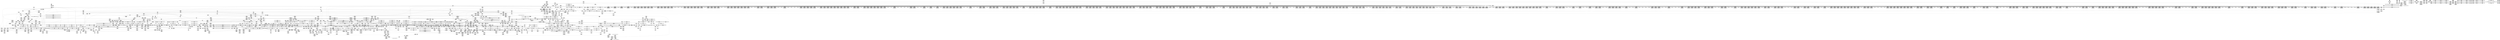 digraph {
	CE0x5656b70 [shape=record,shape=Mrecord,label="{CE0x5656b70|task_sid:entry|*SummSink*}"]
	CE0x56ca8f0 [shape=record,shape=Mrecord,label="{CE0x56ca8f0|task_sid:tmp18|security/selinux/hooks.c,208|*SummSource*}"]
	CE0x5656a50 [shape=record,shape=Mrecord,label="{CE0x5656a50|task_sid:entry|*SummSource*}"]
	CE0x5656f00 [shape=record,shape=Mrecord,label="{CE0x5656f00|task_sid:task|Function::task_sid&Arg::task::|*SummSource*}"]
	CE0x56dbe90 [shape=record,shape=Mrecord,label="{CE0x56dbe90|2472:_%struct.cred*,_:_CRE_2696,2704_|*MultipleSource*|Function::task_sid&Arg::task::|Function::current_has_perm&Arg::tsk::|Function::selinux_task_getioprio&Arg::p::|security/selinux/hooks.c,208}"]
	CE0x5794780 [shape=record,shape=Mrecord,label="{CE0x5794780|__preempt_count_add:do.end|*SummSink*}"]
	CE0x5718af0 [shape=record,shape=Mrecord,label="{CE0x5718af0|GLOBAL:__llvm_gcov_ctr126|Global_var:__llvm_gcov_ctr126|*SummSink*}"]
	CE0x577c880 [shape=record,shape=Mrecord,label="{CE0x577c880|GLOBAL:__preempt_count_sub|*Constant*|*SummSource*}"]
	CE0x578c4a0 [shape=record,shape=Mrecord,label="{CE0x578c4a0|i64*_getelementptr_inbounds_(_4_x_i64_,_4_x_i64_*___llvm_gcov_ctr135,_i64_0,_i64_3)|*Constant*|*SummSource*}"]
	CE0x565e5c0 [shape=record,shape=Mrecord,label="{CE0x565e5c0|i32_0|*Constant*|*SummSource*}"]
	CE0x578cbf0 [shape=record,shape=Mrecord,label="{CE0x578cbf0|rcu_lock_release:tmp|*SummSource*}"]
	CE0x5757d80 [shape=record,shape=Mrecord,label="{CE0x5757d80|_ret_void,_!dbg_!27717|include/linux/rcupdate.h,424}"]
	CE0x57152e0 [shape=record,shape=Mrecord,label="{CE0x57152e0|GLOBAL:cred_sid|*Constant*|*SummSource*}"]
	CE0x57aac80 [shape=record,shape=Mrecord,label="{CE0x57aac80|__preempt_count_add:do.end|*SummSource*}"]
	CE0x564a1e0 [shape=record,shape=Mrecord,label="{CE0x564a1e0|rcu_read_lock:entry|*SummSource*}"]
	CE0x56e41d0 [shape=record,shape=Mrecord,label="{CE0x56e41d0|2472:_%struct.cred*,_:_CRE_2955,2956_}"]
	CE0x566e020 [shape=record,shape=Mrecord,label="{CE0x566e020|current_sid:tmp5|security/selinux/hooks.c,218}"]
	CE0x5748130 [shape=record,shape=Mrecord,label="{CE0x5748130|rcu_read_unlock:call|include/linux/rcupdate.h,933|*SummSink*}"]
	CE0x5654ec0 [shape=record,shape=Mrecord,label="{CE0x5654ec0|current_sid:tobool|security/selinux/hooks.c,218|*SummSource*}"]
	CE0x577a6d0 [shape=record,shape=Mrecord,label="{CE0x577a6d0|i8*_undef|*Constant*|*SummSink*}"]
	CE0x56d3990 [shape=record,shape=Mrecord,label="{CE0x56d3990|2472:_%struct.cred*,_:_CRE_2248,2256_|*MultipleSource*|Function::task_sid&Arg::task::|Function::current_has_perm&Arg::tsk::|Function::selinux_task_getioprio&Arg::p::|security/selinux/hooks.c,208}"]
	CE0x56c8580 [shape=record,shape=Mrecord,label="{CE0x56c8580|2472:_%struct.cred*,_:_CRE_712,720_|*MultipleSource*|Function::task_sid&Arg::task::|Function::current_has_perm&Arg::tsk::|Function::selinux_task_getioprio&Arg::p::|security/selinux/hooks.c,208}"]
	CE0x56d2b50 [shape=record,shape=Mrecord,label="{CE0x56d2b50|2472:_%struct.cred*,_:_CRE_2136,2144_|*MultipleSource*|Function::task_sid&Arg::task::|Function::current_has_perm&Arg::tsk::|Function::selinux_task_getioprio&Arg::p::|security/selinux/hooks.c,208}"]
	CE0x56c86b0 [shape=record,shape=Mrecord,label="{CE0x56c86b0|2472:_%struct.cred*,_:_CRE_720,728_|*MultipleSource*|Function::task_sid&Arg::task::|Function::current_has_perm&Arg::tsk::|Function::selinux_task_getioprio&Arg::p::|security/selinux/hooks.c,208}"]
	CE0x56ed6d0 [shape=record,shape=Mrecord,label="{CE0x56ed6d0|2472:_%struct.cred*,_:_CRE_6168,6176_|*MultipleSource*|Function::task_sid&Arg::task::|Function::current_has_perm&Arg::tsk::|Function::selinux_task_getioprio&Arg::p::|security/selinux/hooks.c,208}"]
	CE0x5658e90 [shape=record,shape=Mrecord,label="{CE0x5658e90|i64_3|*Constant*}"]
	CE0x5754390 [shape=record,shape=Mrecord,label="{CE0x5754390|rcu_read_unlock:tmp22|include/linux/rcupdate.h,935|*SummSource*}"]
	CE0x578e3e0 [shape=record,shape=Mrecord,label="{CE0x578e3e0|rcu_lock_acquire:__here|*SummSink*}"]
	CE0x5729da0 [shape=record,shape=Mrecord,label="{CE0x5729da0|i64_1|*Constant*}"]
	"CONST[source:0(mediator),value:2(dynamic)][purpose:{subject}]"
	CE0x5709540 [shape=record,shape=Mrecord,label="{CE0x5709540|rcu_read_unlock:land.lhs.true|*SummSource*}"]
	CE0x56e0c60 [shape=record,shape=Mrecord,label="{CE0x56e0c60|2472:_%struct.cred*,_:_CRE_2910,2911_}"]
	CE0x56bc5b0 [shape=record,shape=Mrecord,label="{CE0x56bc5b0|__rcu_read_lock:tmp4|include/linux/rcupdate.h,239}"]
	CE0x577d8d0 [shape=record,shape=Mrecord,label="{CE0x577d8d0|GLOBAL:__preempt_count_sub|*Constant*}"]
	CE0x571b590 [shape=record,shape=Mrecord,label="{CE0x571b590|GLOBAL:lock_acquire|*Constant*|*SummSource*}"]
	CE0x56c4b50 [shape=record,shape=Mrecord,label="{CE0x56c4b50|2472:_%struct.cred*,_:_CRE_520,524_|*MultipleSource*|Function::task_sid&Arg::task::|Function::current_has_perm&Arg::tsk::|Function::selinux_task_getioprio&Arg::p::|security/selinux/hooks.c,208}"]
	CE0x56ba1a0 [shape=record,shape=Mrecord,label="{CE0x56ba1a0|task_sid:land.lhs.true2|*SummSource*}"]
	CE0x56bae00 [shape=record,shape=Mrecord,label="{CE0x56bae00|rcu_read_lock:tmp5|include/linux/rcupdate.h,882}"]
	CE0x57969e0 [shape=record,shape=Mrecord,label="{CE0x57969e0|_call_void_asm_sideeffect_,_memory_,_dirflag_,_fpsr_,_flags_()_#3,_!dbg_!27711,_!srcloc_!27714|include/linux/rcupdate.h,244|*SummSource*}"]
	CE0x69e7610 [shape=record,shape=Mrecord,label="{CE0x69e7610|i64_1|*Constant*}"]
	CE0x5668060 [shape=record,shape=Mrecord,label="{CE0x5668060|current_sid:security|security/selinux/hooks.c,218|*SummSource*}"]
	CE0x569a920 [shape=record,shape=Mrecord,label="{CE0x569a920|rcu_read_lock:call3|include/linux/rcupdate.h,882|*SummSink*}"]
	CE0x567ee90 [shape=record,shape=Mrecord,label="{CE0x567ee90|current_sid:tmp10|security/selinux/hooks.c,218}"]
	CE0x56785e0 [shape=record,shape=Mrecord,label="{CE0x56785e0|GLOBAL:get_current|*Constant*|*SummSource*}"]
	CE0x5653a70 [shape=record,shape=Mrecord,label="{CE0x5653a70|avc_has_perm:requested|Function::avc_has_perm&Arg::requested::}"]
	CE0x56d0ea0 [shape=record,shape=Mrecord,label="{CE0x56d0ea0|2472:_%struct.cred*,_:_CRE_2052,2056_|*MultipleSource*|Function::task_sid&Arg::task::|Function::current_has_perm&Arg::tsk::|Function::selinux_task_getioprio&Arg::p::|security/selinux/hooks.c,208}"]
	CE0x56b7670 [shape=record,shape=Mrecord,label="{CE0x56b7670|i64*_getelementptr_inbounds_(_11_x_i64_,_11_x_i64_*___llvm_gcov_ctr127,_i64_0,_i64_0)|*Constant*|*SummSource*}"]
	CE0x5748900 [shape=record,shape=Mrecord,label="{CE0x5748900|rcu_read_unlock:tmp1}"]
	CE0x56c0f80 [shape=record,shape=Mrecord,label="{CE0x56c0f80|i64*_getelementptr_inbounds_(_11_x_i64_,_11_x_i64_*___llvm_gcov_ctr127,_i64_0,_i64_8)|*Constant*|*SummSource*}"]
	CE0x5672ac0 [shape=record,shape=Mrecord,label="{CE0x5672ac0|_ret_i32_%call7,_!dbg_!27749|security/selinux/hooks.c,210|*SummSink*}"]
	CE0x572a870 [shape=record,shape=Mrecord,label="{CE0x572a870|rcu_read_lock:do.end|*SummSource*}"]
	CE0x5659e20 [shape=record,shape=Mrecord,label="{CE0x5659e20|_call_void_mcount()_#3}"]
	CE0x5795750 [shape=record,shape=Mrecord,label="{CE0x5795750|__rcu_read_unlock:tmp2|*SummSource*}"]
	CE0x5667090 [shape=record,shape=Mrecord,label="{CE0x5667090|COLLAPSED:_GCMRE_current_task_external_global_%struct.task_struct*:_elem_0::|security/selinux/hooks.c,218}"]
	CE0x573ac40 [shape=record,shape=Mrecord,label="{CE0x573ac40|i32_0|*Constant*}"]
	CE0x5683a80 [shape=record,shape=Mrecord,label="{CE0x5683a80|i8*_getelementptr_inbounds_(_25_x_i8_,_25_x_i8_*_.str3,_i32_0,_i32_0)|*Constant*}"]
	CE0x57aa340 [shape=record,shape=Mrecord,label="{CE0x57aa340|i64*_getelementptr_inbounds_(_4_x_i64_,_4_x_i64_*___llvm_gcov_ctr129,_i64_0,_i64_2)|*Constant*|*SummSink*}"]
	CE0x56676f0 [shape=record,shape=Mrecord,label="{CE0x56676f0|current_sid:tmp21|security/selinux/hooks.c,218|*SummSource*}"]
	CE0x572a950 [shape=record,shape=Mrecord,label="{CE0x572a950|rcu_read_lock:bb}"]
	CE0x7202e40 [shape=record,shape=Mrecord,label="{CE0x7202e40|current_has_perm:entry|*SummSource*}"]
	CE0x56de720 [shape=record,shape=Mrecord,label="{CE0x56de720|2472:_%struct.cred*,_:_CRE_2824,2832_|*MultipleSource*|Function::task_sid&Arg::task::|Function::current_has_perm&Arg::tsk::|Function::selinux_task_getioprio&Arg::p::|security/selinux/hooks.c,208}"]
	CE0x5685fe0 [shape=record,shape=Mrecord,label="{CE0x5685fe0|current_sid:tmp18|security/selinux/hooks.c,218}"]
	CE0x56f51f0 [shape=record,shape=Mrecord,label="{CE0x56f51f0|2472:_%struct.cred*,_:_CRE_6360,6368_|*MultipleSource*|Function::task_sid&Arg::task::|Function::current_has_perm&Arg::tsk::|Function::selinux_task_getioprio&Arg::p::|security/selinux/hooks.c,208}"]
	CE0x56db510 [shape=record,shape=Mrecord,label="{CE0x56db510|2472:_%struct.cred*,_:_CRE_2672,2680_|*MultipleSource*|Function::task_sid&Arg::task::|Function::current_has_perm&Arg::tsk::|Function::selinux_task_getioprio&Arg::p::|security/selinux/hooks.c,208}"]
	CE0x567b300 [shape=record,shape=Mrecord,label="{CE0x567b300|_call_void_mcount()_#3|*SummSource*}"]
	CE0x5733bb0 [shape=record,shape=Mrecord,label="{CE0x5733bb0|i64*_getelementptr_inbounds_(_4_x_i64_,_4_x_i64_*___llvm_gcov_ctr128,_i64_0,_i64_2)|*Constant*|*SummSink*}"]
	CE0x564ae60 [shape=record,shape=Mrecord,label="{CE0x564ae60|current_sid:tmp8|security/selinux/hooks.c,218|*SummSource*}"]
	CE0x5699540 [shape=record,shape=Mrecord,label="{CE0x5699540|current_sid:tmp22|security/selinux/hooks.c,218|*SummSink*}"]
	CE0x5718e70 [shape=record,shape=Mrecord,label="{CE0x5718e70|task_sid:tmp7|security/selinux/hooks.c,208}"]
	CE0x5753c00 [shape=record,shape=Mrecord,label="{CE0x5753c00|rcu_read_unlock:tmp21|include/linux/rcupdate.h,935|*SummSource*}"]
	CE0x56c3970 [shape=record,shape=Mrecord,label="{CE0x56c3970|rcu_read_lock:tmp18|include/linux/rcupdate.h,882}"]
	CE0x56d3010 [shape=record,shape=Mrecord,label="{CE0x56d3010|2472:_%struct.cred*,_:_CRE_2152,2160_|*MultipleSource*|Function::task_sid&Arg::task::|Function::current_has_perm&Arg::tsk::|Function::selinux_task_getioprio&Arg::p::|security/selinux/hooks.c,208}"]
	CE0x56e48f0 [shape=record,shape=Mrecord,label="{CE0x56e48f0|2472:_%struct.cred*,_:_CRE_2961,2962_}"]
	CE0x5677130 [shape=record,shape=Mrecord,label="{CE0x5677130|i64*_getelementptr_inbounds_(_11_x_i64_,_11_x_i64_*___llvm_gcov_ctr125,_i64_0,_i64_8)|*Constant*|*SummSink*}"]
	CE0x56596c0 [shape=record,shape=Mrecord,label="{CE0x56596c0|current_sid:tmp11|security/selinux/hooks.c,218|*SummSource*}"]
	CE0x570a140 [shape=record,shape=Mrecord,label="{CE0x570a140|rcu_read_lock:do.body}"]
	CE0x5675600 [shape=record,shape=Mrecord,label="{CE0x5675600|current_has_perm:tmp|*SummSink*}"]
	CE0x56e4560 [shape=record,shape=Mrecord,label="{CE0x56e4560|2472:_%struct.cred*,_:_CRE_2958,2959_}"]
	CE0x56558d0 [shape=record,shape=Mrecord,label="{CE0x56558d0|selinux_task_getioprio:tmp3|*SummSink*}"]
	CE0x577d220 [shape=record,shape=Mrecord,label="{CE0x577d220|_call_void_asm_sideeffect_,_memory_,_dirflag_,_fpsr_,_flags_()_#3,_!dbg_!27711,_!srcloc_!27714|include/linux/rcupdate.h,244}"]
	CE0x5796e90 [shape=record,shape=Mrecord,label="{CE0x5796e90|__rcu_read_unlock:tmp3|*SummSink*}"]
	CE0x56d8330 [shape=record,shape=Mrecord,label="{CE0x56d8330|2472:_%struct.cred*,_:_CRE_2522,2523_}"]
	CE0x56de4c0 [shape=record,shape=Mrecord,label="{CE0x56de4c0|2472:_%struct.cred*,_:_CRE_2816,2824_|*MultipleSource*|Function::task_sid&Arg::task::|Function::current_has_perm&Arg::tsk::|Function::selinux_task_getioprio&Arg::p::|security/selinux/hooks.c,208}"]
	CE0x578f9e0 [shape=record,shape=Mrecord,label="{CE0x578f9e0|_call_void_lock_release(%struct.lockdep_map*_%map,_i32_1,_i64_ptrtoint_(i8*_blockaddress(_rcu_lock_release,_%__here)_to_i64))_#10,_!dbg_!27716|include/linux/rcupdate.h,423}"]
	CE0x56ef810 [shape=record,shape=Mrecord,label="{CE0x56ef810|2472:_%struct.cred*,_:_CRE_6280,6284_|*MultipleSource*|Function::task_sid&Arg::task::|Function::current_has_perm&Arg::tsk::|Function::selinux_task_getioprio&Arg::p::|security/selinux/hooks.c,208}"]
	CE0x567ecf0 [shape=record,shape=Mrecord,label="{CE0x567ecf0|i64_5|*Constant*|*SummSink*}"]
	CE0x56c04e0 [shape=record,shape=Mrecord,label="{CE0x56c04e0|rcu_read_lock:tmp15|include/linux/rcupdate.h,882|*SummSource*}"]
	CE0x56bd0b0 [shape=record,shape=Mrecord,label="{CE0x56bd0b0|i64*_getelementptr_inbounds_(_2_x_i64_,_2_x_i64_*___llvm_gcov_ctr131,_i64_0,_i64_0)|*Constant*|*SummSink*}"]
	CE0x56b29d0 [shape=record,shape=Mrecord,label="{CE0x56b29d0|rcu_read_unlock:call3|include/linux/rcupdate.h,933}"]
	CE0x577c980 [shape=record,shape=Mrecord,label="{CE0x577c980|__preempt_count_sub:entry}"]
	CE0x56d4c60 [shape=record,shape=Mrecord,label="{CE0x56d4c60|2472:_%struct.cred*,_:_CRE_2312,2320_|*MultipleSource*|Function::task_sid&Arg::task::|Function::current_has_perm&Arg::tsk::|Function::selinux_task_getioprio&Arg::p::|security/selinux/hooks.c,208}"]
	CE0x56e8840 [shape=record,shape=Mrecord,label="{CE0x56e8840|2472:_%struct.cred*,_:_CRE_3120,3128_|*MultipleSource*|Function::task_sid&Arg::task::|Function::current_has_perm&Arg::tsk::|Function::selinux_task_getioprio&Arg::p::|security/selinux/hooks.c,208}"]
	CE0x567b140 [shape=record,shape=Mrecord,label="{CE0x567b140|current_sid:sid|security/selinux/hooks.c,220|*SummSource*}"]
	CE0x57522a0 [shape=record,shape=Mrecord,label="{CE0x57522a0|_call_void_lockdep_rcu_suspicious(i8*_getelementptr_inbounds_(_25_x_i8_,_25_x_i8_*_.str45,_i32_0,_i32_0),_i32_934,_i8*_getelementptr_inbounds_(_44_x_i8_,_44_x_i8_*_.str47,_i32_0,_i32_0))_#10,_!dbg_!27726|include/linux/rcupdate.h,933}"]
	CE0x56ebf10 [shape=record,shape=Mrecord,label="{CE0x56ebf10|2472:_%struct.cred*,_:_CRE_5960,5968_|*MultipleSource*|Function::task_sid&Arg::task::|Function::current_has_perm&Arg::tsk::|Function::selinux_task_getioprio&Arg::p::|security/selinux/hooks.c,208}"]
	CE0x5699440 [shape=record,shape=Mrecord,label="{CE0x5699440|current_sid:tmp23|security/selinux/hooks.c,218}"]
	CE0x566a4e0 [shape=record,shape=Mrecord,label="{CE0x566a4e0|current_sid:land.lhs.true}"]
	CE0x5709910 [shape=record,shape=Mrecord,label="{CE0x5709910|rcu_read_unlock:if.then}"]
	CE0x56796c0 [shape=record,shape=Mrecord,label="{CE0x56796c0|cred_sid:tmp|*SummSink*}"]
	CE0x56e4690 [shape=record,shape=Mrecord,label="{CE0x56e4690|2472:_%struct.cred*,_:_CRE_2959,2960_}"]
	CE0x5662ad0 [shape=record,shape=Mrecord,label="{CE0x5662ad0|avc_has_perm:ssid|Function::avc_has_perm&Arg::ssid::|*SummSink*}"]
	CE0x56b9f30 [shape=record,shape=Mrecord,label="{CE0x56b9f30|_call_void_mcount()_#3}"]
	CE0x56f03c0 [shape=record,shape=Mrecord,label="{CE0x56f03c0|2472:_%struct.cred*,_:_CRE_6294,6295_}"]
	CE0x56e5600 [shape=record,shape=Mrecord,label="{CE0x56e5600|2472:_%struct.cred*,_:_CRE_2972,2973_}"]
	CE0x57423a0 [shape=record,shape=Mrecord,label="{CE0x57423a0|_call_void_mcount()_#3|*SummSource*}"]
	CE0x572a0f0 [shape=record,shape=Mrecord,label="{CE0x572a0f0|__rcu_read_unlock:bb|*SummSink*}"]
	CE0x564d780 [shape=record,shape=Mrecord,label="{CE0x564d780|selinux_task_getioprio:p|Function::selinux_task_getioprio&Arg::p::|*SummSource*}"]
	CE0x5699a70 [shape=record,shape=Mrecord,label="{CE0x5699a70|i32_1|*Constant*}"]
	CE0x56fe760 [shape=record,shape=Mrecord,label="{CE0x56fe760|task_sid:tmp4|*LoadInst*|security/selinux/hooks.c,208|*SummSource*}"]
	CE0x57829b0 [shape=record,shape=Mrecord,label="{CE0x57829b0|i64*_getelementptr_inbounds_(_4_x_i64_,_4_x_i64_*___llvm_gcov_ctr129,_i64_0,_i64_3)|*Constant*}"]
	CE0x57541f0 [shape=record,shape=Mrecord,label="{CE0x57541f0|rcu_read_unlock:tmp22|include/linux/rcupdate.h,935}"]
	CE0x56c5a80 [shape=record,shape=Mrecord,label="{CE0x56c5a80|2472:_%struct.cred*,_:_CRE_576,584_|*MultipleSource*|Function::task_sid&Arg::task::|Function::current_has_perm&Arg::tsk::|Function::selinux_task_getioprio&Arg::p::|security/selinux/hooks.c,208}"]
	CE0x5749d00 [shape=record,shape=Mrecord,label="{CE0x5749d00|__preempt_count_add:entry|*SummSink*}"]
	CE0x61f3c30 [shape=record,shape=Mrecord,label="{CE0x61f3c30|current_has_perm:perms|Function::current_has_perm&Arg::perms::}"]
	CE0x61f3b90 [shape=record,shape=Mrecord,label="{CE0x61f3b90|current_has_perm:perms|Function::current_has_perm&Arg::perms::|*SummSink*}"]
	CE0x56dccd0 [shape=record,shape=Mrecord,label="{CE0x56dccd0|2472:_%struct.cred*,_:_CRE_2736,2744_|*MultipleSource*|Function::task_sid&Arg::task::|Function::current_has_perm&Arg::tsk::|Function::selinux_task_getioprio&Arg::p::|security/selinux/hooks.c,208}"]
	CE0x5701a60 [shape=record,shape=Mrecord,label="{CE0x5701a60|task_sid:tmp17|security/selinux/hooks.c,208}"]
	CE0x5714790 [shape=record,shape=Mrecord,label="{CE0x5714790|task_sid:call7|security/selinux/hooks.c,208}"]
	CE0x5751ae0 [shape=record,shape=Mrecord,label="{CE0x5751ae0|rcu_read_unlock:tmp17|include/linux/rcupdate.h,933|*SummSource*}"]
	CE0x5753f90 [shape=record,shape=Mrecord,label="{CE0x5753f90|i64*_getelementptr_inbounds_(_11_x_i64_,_11_x_i64_*___llvm_gcov_ctr132,_i64_0,_i64_10)|*Constant*|*SummSink*}"]
	CE0x7202d40 [shape=record,shape=Mrecord,label="{CE0x7202d40|current_has_perm:entry}"]
	CE0x5784980 [shape=record,shape=Mrecord,label="{CE0x5784980|__preempt_count_add:do.end}"]
	CE0x5779e50 [shape=record,shape=Mrecord,label="{CE0x5779e50|i8*_undef|*Constant*|*SummSource*}"]
	CE0x56557c0 [shape=record,shape=Mrecord,label="{CE0x56557c0|selinux_task_getioprio:tmp3}"]
	CE0x56c0270 [shape=record,shape=Mrecord,label="{CE0x56c0270|rcu_read_lock:if.end|*SummSource*}"]
	CE0x57954c0 [shape=record,shape=Mrecord,label="{CE0x57954c0|_call_void_asm_addl_$1,_%gs:$0_,_*m,ri,*m,_dirflag_,_fpsr_,_flags_(i32*___preempt_count,_i32_%val,_i32*___preempt_count)_#3,_!dbg_!27714,_!srcloc_!27717|./arch/x86/include/asm/preempt.h,72|*SummSink*}"]
	CE0x5701050 [shape=record,shape=Mrecord,label="{CE0x5701050|i64_7|*Constant*}"]
	CE0x56f2140 [shape=record,shape=Mrecord,label="{CE0x56f2140|2472:_%struct.cred*,_:_CRE_6319,6320_}"]
	CE0x5782b40 [shape=record,shape=Mrecord,label="{CE0x5782b40|i64*_getelementptr_inbounds_(_4_x_i64_,_4_x_i64_*___llvm_gcov_ctr129,_i64_0,_i64_3)|*Constant*|*SummSink*}"]
	CE0x56680d0 [shape=record,shape=Mrecord,label="{CE0x56680d0|current_sid:security|security/selinux/hooks.c,218|*SummSink*}"]
	CE0x56a9be0 [shape=record,shape=Mrecord,label="{CE0x56a9be0|task_sid:tmp2|*SummSource*}"]
	CE0x5703de0 [shape=record,shape=Mrecord,label="{CE0x5703de0|task_sid:tmp26|security/selinux/hooks.c,208}"]
	CE0x56bb760 [shape=record,shape=Mrecord,label="{CE0x56bb760|get_current:tmp2|*SummSource*}"]
	CE0x56c3600 [shape=record,shape=Mrecord,label="{CE0x56c3600|rcu_read_lock:tmp17|include/linux/rcupdate.h,882}"]
	CE0x56e35f0 [shape=record,shape=Mrecord,label="{CE0x56e35f0|2472:_%struct.cred*,_:_CRE_2945,2946_}"]
	CE0x56e0370 [shape=record,shape=Mrecord,label="{CE0x56e0370|2472:_%struct.cred*,_:_CRE_2904,2905_}"]
	CE0x5736690 [shape=record,shape=Mrecord,label="{CE0x5736690|rcu_read_lock:tmp9|include/linux/rcupdate.h,882|*SummSource*}"]
	CE0x5758190 [shape=record,shape=Mrecord,label="{CE0x5758190|_call_void___rcu_read_unlock()_#10,_!dbg_!27734|include/linux/rcupdate.h,937|*SummSource*}"]
	CE0x5653820 [shape=record,shape=Mrecord,label="{CE0x5653820|current_sid:tmp16|security/selinux/hooks.c,218|*SummSink*}"]
	CE0x5745d70 [shape=record,shape=Mrecord,label="{CE0x5745d70|__preempt_count_add:val|Function::__preempt_count_add&Arg::val::}"]
	CE0x56bf7c0 [shape=record,shape=Mrecord,label="{CE0x56bf7c0|2472:_%struct.cred*,_:_CRE_144,152_|*MultipleSource*|Function::task_sid&Arg::task::|Function::current_has_perm&Arg::tsk::|Function::selinux_task_getioprio&Arg::p::|security/selinux/hooks.c,208}"]
	CE0x56c4930 [shape=record,shape=Mrecord,label="{CE0x56c4930|2472:_%struct.cred*,_:_CRE_512,520_|*MultipleSource*|Function::task_sid&Arg::task::|Function::current_has_perm&Arg::tsk::|Function::selinux_task_getioprio&Arg::p::|security/selinux/hooks.c,208}"]
	CE0x56e5860 [shape=record,shape=Mrecord,label="{CE0x56e5860|2472:_%struct.cred*,_:_CRE_2974,2975_}"]
	CE0x574c250 [shape=record,shape=Mrecord,label="{CE0x574c250|__rcu_read_lock:tmp3|*SummSource*}"]
	CE0x573b370 [shape=record,shape=Mrecord,label="{CE0x573b370|_call_void_mcount()_#3|*SummSink*}"]
	CE0x56b45d0 [shape=record,shape=Mrecord,label="{CE0x56b45d0|2472:_%struct.cred*,_:_CRE_328,336_|*MultipleSource*|Function::task_sid&Arg::task::|Function::current_has_perm&Arg::tsk::|Function::selinux_task_getioprio&Arg::p::|security/selinux/hooks.c,208}"]
	CE0x564f5e0 [shape=record,shape=Mrecord,label="{CE0x564f5e0|GLOBAL:lockdep_rcu_suspicious|*Constant*}"]
	CE0x56acb30 [shape=record,shape=Mrecord,label="{CE0x56acb30|rcu_read_unlock:tmp12|include/linux/rcupdate.h,933|*SummSource*}"]
	CE0x56540c0 [shape=record,shape=Mrecord,label="{CE0x56540c0|avc_has_perm:auditdata|Function::avc_has_perm&Arg::auditdata::|*SummSink*}"]
	CE0x56d3730 [shape=record,shape=Mrecord,label="{CE0x56d3730|2472:_%struct.cred*,_:_CRE_2240,2248_|*MultipleSource*|Function::task_sid&Arg::task::|Function::current_has_perm&Arg::tsk::|Function::selinux_task_getioprio&Arg::p::|security/selinux/hooks.c,208}"]
	CE0x5670ec0 [shape=record,shape=Mrecord,label="{CE0x5670ec0|current_sid:tmp4|security/selinux/hooks.c,218}"]
	CE0x572e200 [shape=record,shape=Mrecord,label="{CE0x572e200|rcu_read_lock:tmp11|include/linux/rcupdate.h,882|*SummSource*}"]
	CE0x56d74f0 [shape=record,shape=Mrecord,label="{CE0x56d74f0|2472:_%struct.cred*,_:_CRE_2488,2504_|*MultipleSource*|Function::task_sid&Arg::task::|Function::current_has_perm&Arg::tsk::|Function::selinux_task_getioprio&Arg::p::|security/selinux/hooks.c,208}"]
	CE0x567b370 [shape=record,shape=Mrecord,label="{CE0x567b370|_call_void_mcount()_#3|*SummSink*}"]
	CE0x5718fe0 [shape=record,shape=Mrecord,label="{CE0x5718fe0|task_sid:tmp7|security/selinux/hooks.c,208|*SummSource*}"]
	CE0x56bb7d0 [shape=record,shape=Mrecord,label="{CE0x56bb7d0|get_current:tmp2|*SummSink*}"]
	CE0x5701810 [shape=record,shape=Mrecord,label="{CE0x5701810|task_sid:tmp16|security/selinux/hooks.c,208}"]
	CE0x56ac8f0 [shape=record,shape=Mrecord,label="{CE0x56ac8f0|rcu_read_unlock:tmp12|include/linux/rcupdate.h,933}"]
	CE0x5657f10 [shape=record,shape=Mrecord,label="{CE0x5657f10|_call_void_lock_acquire(%struct.lockdep_map*_%map,_i32_0,_i32_0,_i32_2,_i32_0,_%struct.lockdep_map*_null,_i64_ptrtoint_(i8*_blockaddress(_rcu_lock_acquire,_%__here)_to_i64))_#10,_!dbg_!27716|include/linux/rcupdate.h,418}"]
	CE0x56cfba0 [shape=record,shape=Mrecord,label="{CE0x56cfba0|2472:_%struct.cred*,_:_CRE_1984,2016_|*MultipleSource*|Function::task_sid&Arg::task::|Function::current_has_perm&Arg::tsk::|Function::selinux_task_getioprio&Arg::p::|security/selinux/hooks.c,208}"]
	CE0x56cce80 [shape=record,shape=Mrecord,label="{CE0x56cce80|2472:_%struct.cred*,_:_CRE_1840,1844_|*MultipleSource*|Function::task_sid&Arg::task::|Function::current_has_perm&Arg::tsk::|Function::selinux_task_getioprio&Arg::p::|security/selinux/hooks.c,208}"]
	CE0x56f8b20 [shape=record,shape=Mrecord,label="{CE0x56f8b20|2472:_%struct.cred*,_:_CRE_6544,6552_|*MultipleSource*|Function::task_sid&Arg::task::|Function::current_has_perm&Arg::tsk::|Function::selinux_task_getioprio&Arg::p::|security/selinux/hooks.c,208}"]
	CE0x56e28e0 [shape=record,shape=Mrecord,label="{CE0x56e28e0|2472:_%struct.cred*,_:_CRE_2934,2935_}"]
	CE0x56f1430 [shape=record,shape=Mrecord,label="{CE0x56f1430|2472:_%struct.cred*,_:_CRE_6308,6309_}"]
	CE0x572b170 [shape=record,shape=Mrecord,label="{CE0x572b170|rcu_read_lock:tmp6|include/linux/rcupdate.h,882}"]
	CE0x569cde0 [shape=record,shape=Mrecord,label="{CE0x569cde0|2472:_%struct.cred*,_:_CRE_272,280_|*MultipleSource*|Function::task_sid&Arg::task::|Function::current_has_perm&Arg::tsk::|Function::selinux_task_getioprio&Arg::p::|security/selinux/hooks.c,208}"]
	CE0x5722630 [shape=record,shape=Mrecord,label="{CE0x5722630|__rcu_read_lock:tmp1}"]
	CE0x577b740 [shape=record,shape=Mrecord,label="{CE0x577b740|%struct.lockdep_map*_null|*Constant*}"]
	CE0x564af80 [shape=record,shape=Mrecord,label="{CE0x564af80|current_sid:tobool1|security/selinux/hooks.c,218}"]
	CE0x574e140 [shape=record,shape=Mrecord,label="{CE0x574e140|i64*_getelementptr_inbounds_(_11_x_i64_,_11_x_i64_*___llvm_gcov_ctr132,_i64_0,_i64_0)|*Constant*|*SummSource*}"]
	CE0x56f4150 [shape=record,shape=Mrecord,label="{CE0x56f4150|2472:_%struct.cred*,_:_CRE_6346,6347_}"]
	CE0x5718680 [shape=record,shape=Mrecord,label="{CE0x5718680|task_sid:tmp6|security/selinux/hooks.c,208}"]
	CE0x566f610 [shape=record,shape=Mrecord,label="{CE0x566f610|GLOBAL:current_sid|*Constant*|*SummSink*}"]
	CE0x5709610 [shape=record,shape=Mrecord,label="{CE0x5709610|rcu_read_unlock:land.lhs.true|*SummSink*}"]
	CE0x564a170 [shape=record,shape=Mrecord,label="{CE0x564a170|rcu_read_lock:entry}"]
	CE0x61f3a90 [shape=record,shape=Mrecord,label="{CE0x61f3a90|_ret_i32_%call2,_!dbg_!27718|security/selinux/hooks.c,1544}"]
	CE0x56e3000 [shape=record,shape=Mrecord,label="{CE0x56e3000|2472:_%struct.cred*,_:_CRE_2940,2941_}"]
	CE0x578fa50 [shape=record,shape=Mrecord,label="{CE0x578fa50|_call_void_lock_release(%struct.lockdep_map*_%map,_i32_1,_i64_ptrtoint_(i8*_blockaddress(_rcu_lock_release,_%__here)_to_i64))_#10,_!dbg_!27716|include/linux/rcupdate.h,423|*SummSource*}"]
	CE0x56e4db0 [shape=record,shape=Mrecord,label="{CE0x56e4db0|2472:_%struct.cred*,_:_CRE_2965,2966_}"]
	CE0x56f7a80 [shape=record,shape=Mrecord,label="{CE0x56f7a80|2472:_%struct.cred*,_:_CRE_6488,6492_|*MultipleSource*|Function::task_sid&Arg::task::|Function::current_has_perm&Arg::tsk::|Function::selinux_task_getioprio&Arg::p::|security/selinux/hooks.c,208}"]
	CE0x565ac40 [shape=record,shape=Mrecord,label="{CE0x565ac40|current_has_perm:bb|*SummSink*}"]
	CE0x5697bd0 [shape=record,shape=Mrecord,label="{CE0x5697bd0|rcu_read_lock:do.end|*SummSink*}"]
	CE0x5664f00 [shape=record,shape=Mrecord,label="{CE0x5664f00|__preempt_count_sub:do.end|*SummSink*}"]
	CE0x577a820 [shape=record,shape=Mrecord,label="{CE0x577a820|rcu_lock_release:__here}"]
	CE0x56f0be0 [shape=record,shape=Mrecord,label="{CE0x56f0be0|2472:_%struct.cred*,_:_CRE_6301,6302_}"]
	CE0x56bf9e0 [shape=record,shape=Mrecord,label="{CE0x56bf9e0|2472:_%struct.cred*,_:_CRE_152,160_|*MultipleSource*|Function::task_sid&Arg::task::|Function::current_has_perm&Arg::tsk::|Function::selinux_task_getioprio&Arg::p::|security/selinux/hooks.c,208}"]
	CE0x56d9d50 [shape=record,shape=Mrecord,label="{CE0x56d9d50|2472:_%struct.cred*,_:_CRE_2592,2594_|*MultipleSource*|Function::task_sid&Arg::task::|Function::current_has_perm&Arg::tsk::|Function::selinux_task_getioprio&Arg::p::|security/selinux/hooks.c,208}"]
	CE0x5781e10 [shape=record,shape=Mrecord,label="{CE0x5781e10|GLOBAL:__preempt_count|Global_var:__preempt_count}"]
	CE0x565ce30 [shape=record,shape=Mrecord,label="{CE0x565ce30|get_current:tmp1|*SummSink*}"]
	CE0x56c2fe0 [shape=record,shape=Mrecord,label="{CE0x56c2fe0|i8*_getelementptr_inbounds_(_42_x_i8_,_42_x_i8_*_.str46,_i32_0,_i32_0)|*Constant*}"]
	CE0x56c90c0 [shape=record,shape=Mrecord,label="{CE0x56c90c0|2472:_%struct.cred*,_:_CRE_760,768_|*MultipleSource*|Function::task_sid&Arg::task::|Function::current_has_perm&Arg::tsk::|Function::selinux_task_getioprio&Arg::p::|security/selinux/hooks.c,208}"]
	CE0x56be010 [shape=record,shape=Mrecord,label="{CE0x56be010|rcu_read_lock:tmp|*SummSource*}"]
	CE0x566f950 [shape=record,shape=Mrecord,label="{CE0x566f950|_ret_i32_%tmp24,_!dbg_!27742|security/selinux/hooks.c,220}"]
	CE0x5753a90 [shape=record,shape=Mrecord,label="{CE0x5753a90|i64*_getelementptr_inbounds_(_11_x_i64_,_11_x_i64_*___llvm_gcov_ctr132,_i64_0,_i64_10)|*Constant*}"]
	CE0x5680c90 [shape=record,shape=Mrecord,label="{CE0x5680c90|current_sid:tmp14|security/selinux/hooks.c,218}"]
	CE0x56bf3d0 [shape=record,shape=Mrecord,label="{CE0x56bf3d0|rcu_read_unlock:tmp2|*SummSource*}"]
	CE0x574c8e0 [shape=record,shape=Mrecord,label="{CE0x574c8e0|rcu_read_unlock:tmp11|include/linux/rcupdate.h,933}"]
	CE0x56f4740 [shape=record,shape=Mrecord,label="{CE0x56f4740|2472:_%struct.cred*,_:_CRE_6351,6352_}"]
	CE0x5784720 [shape=record,shape=Mrecord,label="{CE0x5784720|__preempt_count_sub:tmp3}"]
	CE0x574b680 [shape=record,shape=Mrecord,label="{CE0x574b680|_call_void_asm_addl_$1,_%gs:$0_,_*m,ri,*m,_dirflag_,_fpsr_,_flags_(i32*___preempt_count,_i32_%val,_i32*___preempt_count)_#3,_!dbg_!27714,_!srcloc_!27717|./arch/x86/include/asm/preempt.h,72|*SummSource*}"]
	CE0x564a580 [shape=record,shape=Mrecord,label="{CE0x564a580|current_sid:tmp}"]
	CE0x5662a30 [shape=record,shape=Mrecord,label="{CE0x5662a30|avc_has_perm:ssid|Function::avc_has_perm&Arg::ssid::|*SummSource*}"]
	CE0x577ac50 [shape=record,shape=Mrecord,label="{CE0x577ac50|rcu_lock_release:indirectgoto|*SummSource*}"]
	CE0x5725920 [shape=record,shape=Mrecord,label="{CE0x5725920|_call_void_asm_addl_$1,_%gs:$0_,_*m,ri,*m,_dirflag_,_fpsr_,_flags_(i32*___preempt_count,_i32_%sub,_i32*___preempt_count)_#3,_!dbg_!27717,_!srcloc_!27718|./arch/x86/include/asm/preempt.h,77|*SummSource*}"]
	CE0x5793b10 [shape=record,shape=Mrecord,label="{CE0x5793b10|i64*_getelementptr_inbounds_(_4_x_i64_,_4_x_i64_*___llvm_gcov_ctr129,_i64_0,_i64_0)|*Constant*|*SummSink*}"]
	CE0x5682350 [shape=record,shape=Mrecord,label="{CE0x5682350|task_sid:if.then}"]
	CE0x56c1ba0 [shape=record,shape=Mrecord,label="{CE0x56c1ba0|i8*_getelementptr_inbounds_(_25_x_i8_,_25_x_i8_*_.str45,_i32_0,_i32_0)|*Constant*}"]
	CE0x56caf80 [shape=record,shape=Mrecord,label="{CE0x56caf80|task_sid:tmp19|security/selinux/hooks.c,208|*SummSink*}"]
	CE0x57406f0 [shape=record,shape=Mrecord,label="{CE0x57406f0|rcu_read_unlock:tmp16|include/linux/rcupdate.h,933|*SummSink*}"]
	CE0x56b1e10 [shape=record,shape=Mrecord,label="{CE0x56b1e10|rcu_read_lock:tobool|include/linux/rcupdate.h,882|*SummSource*}"]
	CE0x56cf4b0 [shape=record,shape=Mrecord,label="{CE0x56cf4b0|2472:_%struct.cred*,_:_CRE_1968,1976_|*MultipleSource*|Function::task_sid&Arg::task::|Function::current_has_perm&Arg::tsk::|Function::selinux_task_getioprio&Arg::p::|security/selinux/hooks.c,208}"]
	CE0x5783830 [shape=record,shape=Mrecord,label="{CE0x5783830|__preempt_count_sub:tmp2|*SummSource*}"]
	CE0x565c490 [shape=record,shape=Mrecord,label="{CE0x565c490|i32_256|*Constant*}"]
	CE0x5733110 [shape=record,shape=Mrecord,label="{CE0x5733110|rcu_read_unlock:if.end|*SummSource*}"]
	CE0x56ed960 [shape=record,shape=Mrecord,label="{CE0x56ed960|2472:_%struct.cred*,_:_CRE_6176,6180_|*MultipleSource*|Function::task_sid&Arg::task::|Function::current_has_perm&Arg::tsk::|Function::selinux_task_getioprio&Arg::p::|security/selinux/hooks.c,208}"]
	CE0x56b3490 [shape=record,shape=Mrecord,label="{CE0x56b3490|i64*_getelementptr_inbounds_(_4_x_i64_,_4_x_i64_*___llvm_gcov_ctr130,_i64_0,_i64_1)|*Constant*}"]
	CE0x571fe90 [shape=record,shape=Mrecord,label="{CE0x571fe90|rcu_lock_release:__here|*SummSink*}"]
	CE0x56b7060 [shape=record,shape=Mrecord,label="{CE0x56b7060|2472:_%struct.cred*,_:_CRE_92,96_|*MultipleSource*|Function::task_sid&Arg::task::|Function::current_has_perm&Arg::tsk::|Function::selinux_task_getioprio&Arg::p::|security/selinux/hooks.c,208}"]
	CE0x56dc120 [shape=record,shape=Mrecord,label="{CE0x56dc120|2472:_%struct.cred*,_:_CRE_2704,2712_|*MultipleSource*|Function::task_sid&Arg::task::|Function::current_has_perm&Arg::tsk::|Function::selinux_task_getioprio&Arg::p::|security/selinux/hooks.c,208}"]
	CE0x56e4c80 [shape=record,shape=Mrecord,label="{CE0x56e4c80|2472:_%struct.cred*,_:_CRE_2964,2965_}"]
	CE0x5650df0 [shape=record,shape=Mrecord,label="{CE0x5650df0|i64*_getelementptr_inbounds_(_13_x_i64_,_13_x_i64_*___llvm_gcov_ctr126,_i64_0,_i64_1)|*Constant*}"]
	CE0x5753ee0 [shape=record,shape=Mrecord,label="{CE0x5753ee0|i64*_getelementptr_inbounds_(_11_x_i64_,_11_x_i64_*___llvm_gcov_ctr132,_i64_0,_i64_10)|*Constant*|*SummSource*}"]
	CE0x57181e0 [shape=record,shape=Mrecord,label="{CE0x57181e0|task_sid:tobool|security/selinux/hooks.c,208|*SummSink*}"]
	CE0x56da930 [shape=record,shape=Mrecord,label="{CE0x56da930|2472:_%struct.cred*,_:_CRE_2608,2616_|*MultipleSource*|Function::task_sid&Arg::task::|Function::current_has_perm&Arg::tsk::|Function::selinux_task_getioprio&Arg::p::|security/selinux/hooks.c,208}"]
	"CONST[source:0(mediator),value:0(static)][purpose:{operation}]"
	CE0x5796dd0 [shape=record,shape=Mrecord,label="{CE0x5796dd0|__rcu_read_unlock:tmp3|*SummSource*}"]
	CE0x5716720 [shape=record,shape=Mrecord,label="{CE0x5716720|_call_void_rcu_read_unlock()_#10,_!dbg_!27748|security/selinux/hooks.c,209|*SummSource*}"]
	CE0x56ac220 [shape=record,shape=Mrecord,label="{CE0x56ac220|i64*_getelementptr_inbounds_(_4_x_i64_,_4_x_i64_*___llvm_gcov_ctr128,_i64_0,_i64_3)|*Constant*|*SummSource*}"]
	CE0x5649c70 [shape=record,shape=Mrecord,label="{CE0x5649c70|COLLAPSED:_GCMRE___llvm_gcov_ctr98_internal_global_2_x_i64_zeroinitializer:_elem_0:default:}"]
	CE0x56b3e60 [shape=record,shape=Mrecord,label="{CE0x56b3e60|GLOBAL:__rcu_read_lock|*Constant*|*SummSource*}"]
	CE0x56f5740 [shape=record,shape=Mrecord,label="{CE0x56f5740|2472:_%struct.cred*,_:_CRE_6384,6392_|*MultipleSource*|Function::task_sid&Arg::task::|Function::current_has_perm&Arg::tsk::|Function::selinux_task_getioprio&Arg::p::|security/selinux/hooks.c,208}"]
	CE0x565fc00 [shape=record,shape=Mrecord,label="{CE0x565fc00|i64*_getelementptr_inbounds_(_2_x_i64_,_2_x_i64_*___llvm_gcov_ctr285,_i64_0,_i64_1)|*Constant*|*SummSource*}"]
	CE0x7454920 [shape=record,shape=Mrecord,label="{CE0x7454920|GLOBAL:current_has_perm|*Constant*|*SummSink*}"]
	CE0x5654650 [shape=record,shape=Mrecord,label="{CE0x5654650|_ret_i32_%retval.0,_!dbg_!27728|security/selinux/avc.c,775|*SummSource*}"]
	CE0x5757b40 [shape=record,shape=Mrecord,label="{CE0x5757b40|GLOBAL:__rcu_read_unlock|*Constant*}"]
	CE0x56973c0 [shape=record,shape=Mrecord,label="{CE0x56973c0|_ret_void,_!dbg_!27717|include/linux/rcupdate.h,240|*SummSink*}"]
	CE0x5677ca0 [shape=record,shape=Mrecord,label="{CE0x5677ca0|i64*_getelementptr_inbounds_(_2_x_i64_,_2_x_i64_*___llvm_gcov_ctr136,_i64_0,_i64_0)|*Constant*|*SummSink*}"]
	CE0x56f5320 [shape=record,shape=Mrecord,label="{CE0x56f5320|2472:_%struct.cred*,_:_CRE_6368,6376_|*MultipleSource*|Function::task_sid&Arg::task::|Function::current_has_perm&Arg::tsk::|Function::selinux_task_getioprio&Arg::p::|security/selinux/hooks.c,208}"]
	CE0x56546c0 [shape=record,shape=Mrecord,label="{CE0x56546c0|_ret_i32_%retval.0,_!dbg_!27728|security/selinux/avc.c,775|*SummSink*}"]
	CE0x5732a20 [shape=record,shape=Mrecord,label="{CE0x5732a20|cred_sid:tmp6|security/selinux/hooks.c,197|*SummSink*}"]
	CE0x56536a0 [shape=record,shape=Mrecord,label="{CE0x56536a0|current_sid:tmp16|security/selinux/hooks.c,218|*SummSource*}"]
	CE0x56cb050 [shape=record,shape=Mrecord,label="{CE0x56cb050|_call_void_lockdep_rcu_suspicious(i8*_getelementptr_inbounds_(_25_x_i8_,_25_x_i8_*_.str3,_i32_0,_i32_0),_i32_208,_i8*_getelementptr_inbounds_(_41_x_i8_,_41_x_i8_*_.str44,_i32_0,_i32_0))_#10,_!dbg_!27732|security/selinux/hooks.c,208|*SummSource*}"]
	CE0x5784b40 [shape=record,shape=Mrecord,label="{CE0x5784b40|i64*_getelementptr_inbounds_(_4_x_i64_,_4_x_i64_*___llvm_gcov_ctr129,_i64_0,_i64_1)|*Constant*|*SummSink*}"]
	CE0x57075d0 [shape=record,shape=Mrecord,label="{CE0x57075d0|_ret_void,_!dbg_!27717|include/linux/rcupdate.h,419|*SummSource*}"]
	CE0x5718cf0 [shape=record,shape=Mrecord,label="{CE0x5718cf0|task_sid:tmp6|security/selinux/hooks.c,208|*SummSource*}"]
	CE0x56efa70 [shape=record,shape=Mrecord,label="{CE0x56efa70|2472:_%struct.cred*,_:_CRE_6288,6289_}"]
	CE0x56de230 [shape=record,shape=Mrecord,label="{CE0x56de230|2472:_%struct.cred*,_:_CRE_2808,2816_|*MultipleSource*|Function::task_sid&Arg::task::|Function::current_has_perm&Arg::tsk::|Function::selinux_task_getioprio&Arg::p::|security/selinux/hooks.c,208}"]
	CE0x56df2a0 [shape=record,shape=Mrecord,label="{CE0x56df2a0|2472:_%struct.cred*,_:_CRE_2864,2872_|*MultipleSource*|Function::task_sid&Arg::task::|Function::current_has_perm&Arg::tsk::|Function::selinux_task_getioprio&Arg::p::|security/selinux/hooks.c,208}"]
	CE0x5681950 [shape=record,shape=Mrecord,label="{CE0x5681950|cred_sid:security|security/selinux/hooks.c,196}"]
	CE0x574e950 [shape=record,shape=Mrecord,label="{CE0x574e950|rcu_read_unlock:tmp6|include/linux/rcupdate.h,933|*SummSource*}"]
	CE0x5735200 [shape=record,shape=Mrecord,label="{CE0x5735200|rcu_read_unlock:tmp7|include/linux/rcupdate.h,933|*SummSource*}"]
	CE0x56f2730 [shape=record,shape=Mrecord,label="{CE0x56f2730|2472:_%struct.cred*,_:_CRE_6324,6325_}"]
	CE0x56568e0 [shape=record,shape=Mrecord,label="{CE0x56568e0|task_sid:entry}"]
	CE0x5673300 [shape=record,shape=Mrecord,label="{CE0x5673300|i64*_getelementptr_inbounds_(_2_x_i64_,_2_x_i64_*___llvm_gcov_ctr136,_i64_0,_i64_1)|*Constant*}"]
	CE0x56d84e0 [shape=record,shape=Mrecord,label="{CE0x56d84e0|2472:_%struct.cred*,_:_CRE_2523,2524_}"]
	CE0x56b2000 [shape=record,shape=Mrecord,label="{CE0x56b2000|rcu_read_lock:if.then|*SummSource*}"]
	CE0x566c190 [shape=record,shape=Mrecord,label="{CE0x566c190|_call_void_mcount()_#3|*SummSink*}"]
	CE0x56aa680 [shape=record,shape=Mrecord,label="{CE0x56aa680|2472:_%struct.cred*,_:_CRE_200,208_|*MultipleSource*|Function::task_sid&Arg::task::|Function::current_has_perm&Arg::tsk::|Function::selinux_task_getioprio&Arg::p::|security/selinux/hooks.c,208}"]
	CE0x5661d70 [shape=record,shape=Mrecord,label="{CE0x5661d70|2472:_%struct.cred*,_:_CRE_690,691_}"]
	CE0x571d580 [shape=record,shape=Mrecord,label="{CE0x571d580|i64*_getelementptr_inbounds_(_4_x_i64_,_4_x_i64_*___llvm_gcov_ctr134,_i64_0,_i64_3)|*Constant*|*SummSource*}"]
	CE0x56f6320 [shape=record,shape=Mrecord,label="{CE0x56f6320|2472:_%struct.cred*,_:_CRE_6432,6436_|*MultipleSource*|Function::task_sid&Arg::task::|Function::current_has_perm&Arg::tsk::|Function::selinux_task_getioprio&Arg::p::|security/selinux/hooks.c,208}"]
	CE0x56eb0a0 [shape=record,shape=Mrecord,label="{CE0x56eb0a0|2472:_%struct.cred*,_:_CRE_5912,5920_|*MultipleSource*|Function::task_sid&Arg::task::|Function::current_has_perm&Arg::tsk::|Function::selinux_task_getioprio&Arg::p::|security/selinux/hooks.c,208}"]
	CE0x56f3ef0 [shape=record,shape=Mrecord,label="{CE0x56f3ef0|2472:_%struct.cred*,_:_CRE_6344,6345_}"]
	CE0x578d0c0 [shape=record,shape=Mrecord,label="{CE0x578d0c0|i64_1|*Constant*}"]
	CE0x56b94f0 [shape=record,shape=Mrecord,label="{CE0x56b94f0|__rcu_read_lock:entry|*SummSource*}"]
	CE0x57319f0 [shape=record,shape=Mrecord,label="{CE0x57319f0|cred_sid:sid|security/selinux/hooks.c,197|*SummSource*}"]
	CE0x56d5f90 [shape=record,shape=Mrecord,label="{CE0x56d5f90|2472:_%struct.cred*,_:_CRE_2376,2384_|*MultipleSource*|Function::task_sid&Arg::task::|Function::current_has_perm&Arg::tsk::|Function::selinux_task_getioprio&Arg::p::|security/selinux/hooks.c,208}"]
	CE0x565ec90 [shape=record,shape=Mrecord,label="{CE0x565ec90|_call_void_mcount()_#3|*SummSource*}"]
	CE0x56c03a0 [shape=record,shape=Mrecord,label="{CE0x56c03a0|rcu_read_lock:land.lhs.true}"]
	CE0x56a9600 [shape=record,shape=Mrecord,label="{CE0x56a9600|task_sid:real_cred|security/selinux/hooks.c,208}"]
	CE0x5782330 [shape=record,shape=Mrecord,label="{CE0x5782330|__rcu_read_unlock:bb}"]
	CE0x56b7500 [shape=record,shape=Mrecord,label="{CE0x56b7500|i64*_getelementptr_inbounds_(_11_x_i64_,_11_x_i64_*___llvm_gcov_ctr127,_i64_0,_i64_0)|*Constant*}"]
	CE0x569b660 [shape=record,shape=Mrecord,label="{CE0x569b660|current_sid:tmp24|security/selinux/hooks.c,220}"]
	CE0x56631d0 [shape=record,shape=Mrecord,label="{CE0x56631d0|i16_2|*Constant*|*SummSource*}"]
	CE0x570f250 [shape=record,shape=Mrecord,label="{CE0x570f250|__preempt_count_sub:tmp4|./arch/x86/include/asm/preempt.h,77|*SummSource*}"]
	CE0x5749400 [shape=record,shape=Mrecord,label="{CE0x5749400|rcu_read_unlock:tmp4|include/linux/rcupdate.h,933|*SummSource*}"]
	CE0x56581b0 [shape=record,shape=Mrecord,label="{CE0x56581b0|i32_0|*Constant*}"]
	CE0x56b4dd0 [shape=record,shape=Mrecord,label="{CE0x56b4dd0|task_sid:tmp|*SummSink*}"]
	CE0x5666580 [shape=record,shape=Mrecord,label="{CE0x5666580|rcu_read_lock:tmp8|include/linux/rcupdate.h,882|*SummSink*}"]
	CE0x5694a20 [shape=record,shape=Mrecord,label="{CE0x5694a20|current_sid:tmp17|security/selinux/hooks.c,218}"]
	CE0x57ccda0 [shape=record,shape=Mrecord,label="{CE0x57ccda0|i64*_getelementptr_inbounds_(_4_x_i64_,_4_x_i64_*___llvm_gcov_ctr135,_i64_0,_i64_0)|*Constant*|*SummSource*}"]
	CE0x5700920 [shape=record,shape=Mrecord,label="{CE0x5700920|task_sid:tobool4|security/selinux/hooks.c,208|*SummSink*}"]
	CE0x578ab30 [shape=record,shape=Mrecord,label="{CE0x578ab30|i32_1|*Constant*}"]
	CE0x569d660 [shape=record,shape=Mrecord,label="{CE0x569d660|rcu_read_unlock:tmp13|include/linux/rcupdate.h,933|*SummSource*}"]
	CE0x567bfd0 [shape=record,shape=Mrecord,label="{CE0x567bfd0|2472:_%struct.cred*,_:_CRE_352,360_|*MultipleSource*|Function::task_sid&Arg::task::|Function::current_has_perm&Arg::tsk::|Function::selinux_task_getioprio&Arg::p::|security/selinux/hooks.c,208}"]
	CE0x56efca0 [shape=record,shape=Mrecord,label="{CE0x56efca0|2472:_%struct.cred*,_:_CRE_6289,6290_}"]
	CE0x57003e0 [shape=record,shape=Mrecord,label="{CE0x57003e0|task_sid:tobool4|security/selinux/hooks.c,208|*SummSource*}"]
	CE0x57404b0 [shape=record,shape=Mrecord,label="{CE0x57404b0|rcu_read_unlock:tmp16|include/linux/rcupdate.h,933}"]
	CE0x564a5f0 [shape=record,shape=Mrecord,label="{CE0x564a5f0|COLLAPSED:_GCMRE___llvm_gcov_ctr125_internal_global_11_x_i64_zeroinitializer:_elem_0:default:}"]
	CE0x56b5c80 [shape=record,shape=Mrecord,label="{CE0x56b5c80|i64*_getelementptr_inbounds_(_13_x_i64_,_13_x_i64_*___llvm_gcov_ctr126,_i64_0,_i64_0)|*Constant*|*SummSink*}"]
	CE0x56b5e60 [shape=record,shape=Mrecord,label="{CE0x56b5e60|task_sid:tmp}"]
	CE0x5736a50 [shape=record,shape=Mrecord,label="{CE0x5736a50|__rcu_read_lock:tmp5|include/linux/rcupdate.h,239}"]
	CE0x57497d0 [shape=record,shape=Mrecord,label="{CE0x57497d0|__rcu_read_lock:tmp6|include/linux/rcupdate.h,240|*SummSource*}"]
	CE0x567a570 [shape=record,shape=Mrecord,label="{CE0x567a570|current_sid:land.lhs.true2|*SummSink*}"]
	CE0x56f1690 [shape=record,shape=Mrecord,label="{CE0x56f1690|2472:_%struct.cred*,_:_CRE_6310,6311_}"]
	CE0x56fe9d0 [shape=record,shape=Mrecord,label="{CE0x56fe9d0|task_sid:tmp4|*LoadInst*|security/selinux/hooks.c,208|*SummSink*}"]
	CE0x56bf5a0 [shape=record,shape=Mrecord,label="{CE0x56bf5a0|2472:_%struct.cred*,_:_CRE_136,144_|*MultipleSource*|Function::task_sid&Arg::task::|Function::current_has_perm&Arg::tsk::|Function::selinux_task_getioprio&Arg::p::|security/selinux/hooks.c,208}"]
	CE0x574b950 [shape=record,shape=Mrecord,label="{CE0x574b950|rcu_read_unlock:tobool1|include/linux/rcupdate.h,933|*SummSource*}"]
	CE0x5692e80 [shape=record,shape=Mrecord,label="{CE0x5692e80|i64*_getelementptr_inbounds_(_4_x_i64_,_4_x_i64_*___llvm_gcov_ctr128,_i64_0,_i64_1)|*Constant*}"]
	CE0x567d490 [shape=record,shape=Mrecord,label="{CE0x567d490|i32_77|*Constant*}"]
	CE0x577bc80 [shape=record,shape=Mrecord,label="{CE0x577bc80|i64_ptrtoint_(i8*_blockaddress(_rcu_lock_acquire,_%__here)_to_i64)|*Constant*}"]
	CE0x56ff950 [shape=record,shape=Mrecord,label="{CE0x56ff950|task_sid:tmp12|security/selinux/hooks.c,208|*SummSink*}"]
	CE0x57ce8a0 [shape=record,shape=Mrecord,label="{CE0x57ce8a0|_call_void_mcount()_#3|*SummSource*}"]
	CE0x5735c90 [shape=record,shape=Mrecord,label="{CE0x5735c90|GLOBAL:__llvm_gcov_ctr132|Global_var:__llvm_gcov_ctr132|*SummSink*}"]
	CE0x5673110 [shape=record,shape=Mrecord,label="{CE0x5673110|current_has_perm:tmp1|*SummSource*}"]
	CE0x565d7b0 [shape=record,shape=Mrecord,label="{CE0x565d7b0|current_has_perm:tsk|Function::current_has_perm&Arg::tsk::}"]
	CE0x567bac0 [shape=record,shape=Mrecord,label="{CE0x567bac0|GLOBAL:rcu_lock_map|Global_var:rcu_lock_map|*SummSource*}"]
	CE0x5749e10 [shape=record,shape=Mrecord,label="{CE0x5749e10|i32_1|*Constant*}"]
	CE0x56b2d10 [shape=record,shape=Mrecord,label="{CE0x56b2d10|rcu_read_unlock:call3|include/linux/rcupdate.h,933|*SummSource*}"]
	CE0x56c7d60 [shape=record,shape=Mrecord,label="{CE0x56c7d60|2472:_%struct.cred*,_:_CRE_698,699_}"]
	CE0x566b890 [shape=record,shape=Mrecord,label="{CE0x566b890|current_has_perm:tmp3|*SummSource*}"]
	CE0x57589b0 [shape=record,shape=Mrecord,label="{CE0x57589b0|__rcu_read_unlock:entry|*SummSource*}"]
	CE0x56fc7b0 [shape=record,shape=Mrecord,label="{CE0x56fc7b0|2472:_%struct.cred*,_:_CRE_10568,10572_|*MultipleSource*|Function::task_sid&Arg::task::|Function::current_has_perm&Arg::tsk::|Function::selinux_task_getioprio&Arg::p::|security/selinux/hooks.c,208}"]
	CE0x5682240 [shape=record,shape=Mrecord,label="{CE0x5682240|task_sid:do.end|*SummSink*}"]
	CE0x56b8050 [shape=record,shape=Mrecord,label="{CE0x56b8050|_call_void___rcu_read_lock()_#10,_!dbg_!27710|include/linux/rcupdate.h,879}"]
	CE0x5793f00 [shape=record,shape=Mrecord,label="{CE0x5793f00|i64*_getelementptr_inbounds_(_4_x_i64_,_4_x_i64_*___llvm_gcov_ctr129,_i64_0,_i64_2)|*Constant*}"]
	CE0x5664ca0 [shape=record,shape=Mrecord,label="{CE0x5664ca0|__preempt_count_sub:do.end}"]
	CE0x5671250 [shape=record,shape=Mrecord,label="{CE0x5671250|current_sid:tmp1}"]
	CE0x57793a0 [shape=record,shape=Mrecord,label="{CE0x57793a0|rcu_lock_acquire:tmp6}"]
	CE0x56f10a0 [shape=record,shape=Mrecord,label="{CE0x56f10a0|2472:_%struct.cred*,_:_CRE_6305,6306_}"]
	CE0x5651a20 [shape=record,shape=Mrecord,label="{CE0x5651a20|current_sid:if.end}"]
	CE0x5707710 [shape=record,shape=Mrecord,label="{CE0x5707710|__rcu_read_lock:tmp2|*SummSource*}"]
	CE0x567ef70 [shape=record,shape=Mrecord,label="{CE0x567ef70|i64_4|*Constant*|*SummSource*}"]
	CE0x56e1bd0 [shape=record,shape=Mrecord,label="{CE0x56e1bd0|2472:_%struct.cred*,_:_CRE_2923,2924_}"]
	CE0x5727710 [shape=record,shape=Mrecord,label="{CE0x5727710|__rcu_read_lock:do.body|*SummSink*}"]
	CE0x56f3900 [shape=record,shape=Mrecord,label="{CE0x56f3900|2472:_%struct.cred*,_:_CRE_6339,6340_}"]
	CE0x5718270 [shape=record,shape=Mrecord,label="{CE0x5718270|task_sid:tmp5|security/selinux/hooks.c,208}"]
	CE0x5742410 [shape=record,shape=Mrecord,label="{CE0x5742410|_call_void_mcount()_#3|*SummSink*}"]
	CE0x56b9730 [shape=record,shape=Mrecord,label="{CE0x56b9730|_call_void_rcu_lock_acquire(%struct.lockdep_map*_rcu_lock_map)_#10,_!dbg_!27711|include/linux/rcupdate.h,881}"]
	CE0x572b6c0 [shape=record,shape=Mrecord,label="{CE0x572b6c0|cred_sid:tmp4|*LoadInst*|security/selinux/hooks.c,196|*SummSource*}"]
	CE0x56f0e40 [shape=record,shape=Mrecord,label="{CE0x56f0e40|2472:_%struct.cred*,_:_CRE_6303,6304_}"]
	CE0x5655540 [shape=record,shape=Mrecord,label="{CE0x5655540|current_sid:call|security/selinux/hooks.c,218|*SummSink*}"]
	CE0x56cc500 [shape=record,shape=Mrecord,label="{CE0x56cc500|2472:_%struct.cred*,_:_CRE_1808,1816_|*MultipleSource*|Function::task_sid&Arg::task::|Function::current_has_perm&Arg::tsk::|Function::selinux_task_getioprio&Arg::p::|security/selinux/hooks.c,208}"]
	CE0x5727190 [shape=record,shape=Mrecord,label="{CE0x5727190|__rcu_read_unlock:tmp7|include/linux/rcupdate.h,245}"]
	CE0x56f01c0 [shape=record,shape=Mrecord,label="{CE0x56f01c0|2472:_%struct.cred*,_:_CRE_6292,6293_}"]
	CE0x56dadf0 [shape=record,shape=Mrecord,label="{CE0x56dadf0|2472:_%struct.cred*,_:_CRE_2648,2656_|*MultipleSource*|Function::task_sid&Arg::task::|Function::current_has_perm&Arg::tsk::|Function::selinux_task_getioprio&Arg::p::|security/selinux/hooks.c,208}"]
	CE0x5755390 [shape=record,shape=Mrecord,label="{CE0x5755390|i32_934|*Constant*|*SummSource*}"]
	CE0x56fa080 [shape=record,shape=Mrecord,label="{CE0x56fa080|2472:_%struct.cred*,_:_CRE_6624,6632_|*MultipleSource*|Function::task_sid&Arg::task::|Function::current_has_perm&Arg::tsk::|Function::selinux_task_getioprio&Arg::p::|security/selinux/hooks.c,208}"]
	CE0x56d1a80 [shape=record,shape=Mrecord,label="{CE0x56d1a80|2472:_%struct.cred*,_:_CRE_2080,2088_|*MultipleSource*|Function::task_sid&Arg::task::|Function::current_has_perm&Arg::tsk::|Function::selinux_task_getioprio&Arg::p::|security/selinux/hooks.c,208}"]
	CE0x5670db0 [shape=record,shape=Mrecord,label="{CE0x5670db0|i64_2|*Constant*|*SummSource*}"]
	CE0x5707780 [shape=record,shape=Mrecord,label="{CE0x5707780|__rcu_read_lock:tmp2|*SummSink*}"]
	CE0x56b5070 [shape=record,shape=Mrecord,label="{CE0x56b5070|i64*_getelementptr_inbounds_(_2_x_i64_,_2_x_i64_*___llvm_gcov_ctr131,_i64_0,_i64_1)|*Constant*}"]
	CE0x574e750 [shape=record,shape=Mrecord,label="{CE0x574e750|_call_void_mcount()_#3|*SummSource*}"]
	CE0x578dcb0 [shape=record,shape=Mrecord,label="{CE0x578dcb0|__rcu_read_unlock:tmp4|include/linux/rcupdate.h,244|*SummSource*}"]
	CE0x5681ec0 [shape=record,shape=Mrecord,label="{CE0x5681ec0|GLOBAL:rcu_lock_acquire|*Constant*|*SummSource*}"]
	CE0x5734930 [shape=record,shape=Mrecord,label="{CE0x5734930|rcu_read_unlock:tmp10|include/linux/rcupdate.h,933}"]
	CE0x56abe20 [shape=record,shape=Mrecord,label="{CE0x56abe20|__preempt_count_sub:entry|*SummSink*}"]
	CE0x56d40b0 [shape=record,shape=Mrecord,label="{CE0x56d40b0|2472:_%struct.cred*,_:_CRE_2272,2280_|*MultipleSource*|Function::task_sid&Arg::task::|Function::current_has_perm&Arg::tsk::|Function::selinux_task_getioprio&Arg::p::|security/selinux/hooks.c,208}"]
	CE0x56bd3e0 [shape=record,shape=Mrecord,label="{CE0x56bd3e0|task_sid:do.end6|*SummSource*}"]
	CE0x5720b40 [shape=record,shape=Mrecord,label="{CE0x5720b40|rcu_lock_acquire:tmp4|include/linux/rcupdate.h,418|*SummSink*}"]
	CE0x573a3c0 [shape=record,shape=Mrecord,label="{CE0x573a3c0|i64*_getelementptr_inbounds_(_4_x_i64_,_4_x_i64_*___llvm_gcov_ctr135,_i64_0,_i64_0)|*Constant*|*SummSink*}"]
	CE0x567cce0 [shape=record,shape=Mrecord,label="{CE0x567cce0|task_sid:tmp1|*SummSource*}"]
	CE0x56bed80 [shape=record,shape=Mrecord,label="{CE0x56bed80|%struct.task_struct*_(%struct.task_struct**)*_asm_movq_%gs:$_1:P_,$0_,_r,im,_dirflag_,_fpsr_,_flags_|*SummSource*}"]
	CE0x566f8c0 [shape=record,shape=Mrecord,label="{CE0x566f8c0|current_sid:entry|*SummSink*}"]
	CE0x57a87c0 [shape=record,shape=Mrecord,label="{CE0x57a87c0|__preempt_count_add:tmp6|./arch/x86/include/asm/preempt.h,73|*SummSink*}"]
	CE0x57a4610 [shape=record,shape=Mrecord,label="{CE0x57a4610|__preempt_count_sub:val|Function::__preempt_count_sub&Arg::val::|*SummSource*}"]
	CE0x56d28f0 [shape=record,shape=Mrecord,label="{CE0x56d28f0|2472:_%struct.cred*,_:_CRE_2128,2136_|*MultipleSource*|Function::task_sid&Arg::task::|Function::current_has_perm&Arg::tsk::|Function::selinux_task_getioprio&Arg::p::|security/selinux/hooks.c,208}"]
	CE0x56e0d90 [shape=record,shape=Mrecord,label="{CE0x56e0d90|2472:_%struct.cred*,_:_CRE_2911,2912_}"]
	CE0x5667ff0 [shape=record,shape=Mrecord,label="{CE0x5667ff0|current_sid:security|security/selinux/hooks.c,218}"]
	CE0x56d7980 [shape=record,shape=Mrecord,label="{CE0x56d7980|2472:_%struct.cred*,_:_CRE_2508,2512_|*MultipleSource*|Function::task_sid&Arg::task::|Function::current_has_perm&Arg::tsk::|Function::selinux_task_getioprio&Arg::p::|security/selinux/hooks.c,208}"]
	CE0x56a84d0 [shape=record,shape=Mrecord,label="{CE0x56a84d0|_ret_void,_!dbg_!27735|include/linux/rcupdate.h,884}"]
	CE0x56bf360 [shape=record,shape=Mrecord,label="{CE0x56bf360|rcu_read_unlock:tmp2}"]
	CE0x56ac040 [shape=record,shape=Mrecord,label="{CE0x56ac040|__preempt_count_sub:val|Function::__preempt_count_sub&Arg::val::}"]
	CE0x56f43b0 [shape=record,shape=Mrecord,label="{CE0x56f43b0|2472:_%struct.cred*,_:_CRE_6348,6349_}"]
	CE0x56ae990 [shape=record,shape=Mrecord,label="{CE0x56ae990|GLOBAL:rcu_read_lock.__warned|Global_var:rcu_read_lock.__warned}"]
	CE0x5748ca0 [shape=record,shape=Mrecord,label="{CE0x5748ca0|rcu_lock_acquire:tmp|*SummSink*}"]
	CE0x56aa8a0 [shape=record,shape=Mrecord,label="{CE0x56aa8a0|2472:_%struct.cred*,_:_CRE_208,216_|*MultipleSource*|Function::task_sid&Arg::task::|Function::current_has_perm&Arg::tsk::|Function::selinux_task_getioprio&Arg::p::|security/selinux/hooks.c,208}"]
	CE0x56aa160 [shape=record,shape=Mrecord,label="{CE0x56aa160|cred_sid:tmp3|*SummSink*}"]
	CE0x56b5300 [shape=record,shape=Mrecord,label="{CE0x56b5300|i64*_getelementptr_inbounds_(_2_x_i64_,_2_x_i64_*___llvm_gcov_ctr131,_i64_0,_i64_1)|*Constant*|*SummSource*}"]
	CE0x5678b00 [shape=record,shape=Mrecord,label="{CE0x5678b00|get_current:tmp|*SummSink*}"]
	CE0x5694380 [shape=record,shape=Mrecord,label="{CE0x5694380|i8*_getelementptr_inbounds_(_45_x_i8_,_45_x_i8_*_.str12,_i32_0,_i32_0)|*Constant*|*SummSink*}"]
	CE0x56f0f70 [shape=record,shape=Mrecord,label="{CE0x56f0f70|2472:_%struct.cred*,_:_CRE_6304,6305_}"]
	CE0x5796a50 [shape=record,shape=Mrecord,label="{CE0x5796a50|_call_void_asm_sideeffect_,_memory_,_dirflag_,_fpsr_,_flags_()_#3,_!dbg_!27711,_!srcloc_!27714|include/linux/rcupdate.h,244|*SummSink*}"]
	CE0x5758a20 [shape=record,shape=Mrecord,label="{CE0x5758a20|__rcu_read_unlock:entry|*SummSink*}"]
	CE0x56fa7d0 [shape=record,shape=Mrecord,label="{CE0x56fa7d0|2472:_%struct.cred*,_:_CRE_6644,6648_|*MultipleSource*|Function::task_sid&Arg::task::|Function::current_has_perm&Arg::tsk::|Function::selinux_task_getioprio&Arg::p::|security/selinux/hooks.c,208}"]
	CE0x567a860 [shape=record,shape=Mrecord,label="{CE0x567a860|_call_void_mcount()_#3}"]
	CE0x566ed70 [shape=record,shape=Mrecord,label="{CE0x566ed70|i64*_getelementptr_inbounds_(_2_x_i64_,_2_x_i64_*___llvm_gcov_ctr136,_i64_0,_i64_1)|*Constant*|*SummSource*}"]
	CE0x578fcf0 [shape=record,shape=Mrecord,label="{CE0x578fcf0|i64_ptrtoint_(i8*_blockaddress(_rcu_lock_release,_%__here)_to_i64)|*Constant*}"]
	CE0x56e2c70 [shape=record,shape=Mrecord,label="{CE0x56e2c70|2472:_%struct.cred*,_:_CRE_2937,2938_}"]
	CE0x5795ea0 [shape=record,shape=Mrecord,label="{CE0x5795ea0|i64*_getelementptr_inbounds_(_4_x_i64_,_4_x_i64_*___llvm_gcov_ctr134,_i64_0,_i64_0)|*Constant*|*SummSink*}"]
	CE0x5683e70 [shape=record,shape=Mrecord,label="{CE0x5683e70|_call_void_lockdep_rcu_suspicious(i8*_getelementptr_inbounds_(_25_x_i8_,_25_x_i8_*_.str3,_i32_0,_i32_0),_i32_218,_i8*_getelementptr_inbounds_(_45_x_i8_,_45_x_i8_*_.str12,_i32_0,_i32_0))_#10,_!dbg_!27727|security/selinux/hooks.c,218|*SummSink*}"]
	CE0x5682690 [shape=record,shape=Mrecord,label="{CE0x5682690|current_sid:do.end}"]
	CE0x5709ad0 [shape=record,shape=Mrecord,label="{CE0x5709ad0|rcu_read_unlock:if.then|*SummSink*}"]
	CE0x5667190 [shape=record,shape=Mrecord,label="{CE0x5667190|current_sid:cred|security/selinux/hooks.c,218|*SummSource*}"]
	CE0x57796c0 [shape=record,shape=Mrecord,label="{CE0x57796c0|rcu_lock_acquire:tmp6|*SummSink*}"]
	CE0x5737660 [shape=record,shape=Mrecord,label="{CE0x5737660|rcu_read_unlock:do.body|*SummSource*}"]
	CE0x578bfa0 [shape=record,shape=Mrecord,label="{CE0x578bfa0|__rcu_read_unlock:do.body}"]
	CE0x5702e70 [shape=record,shape=Mrecord,label="{CE0x5702e70|task_sid:tmp23|security/selinux/hooks.c,208|*SummSource*}"]
	CE0x5681bc0 [shape=record,shape=Mrecord,label="{CE0x5681bc0|cred_sid:security|security/selinux/hooks.c,196|*SummSink*}"]
	CE0x5784180 [shape=record,shape=Mrecord,label="{CE0x5784180|__preempt_count_sub:tmp}"]
	CE0x56c53a0 [shape=record,shape=Mrecord,label="{CE0x56c53a0|2472:_%struct.cred*,_:_CRE_552,560_|*MultipleSource*|Function::task_sid&Arg::task::|Function::current_has_perm&Arg::tsk::|Function::selinux_task_getioprio&Arg::p::|security/selinux/hooks.c,208}"]
	CE0x577ad10 [shape=record,shape=Mrecord,label="{CE0x577ad10|rcu_lock_release:indirectgoto|*SummSink*}"]
	CE0x574bea0 [shape=record,shape=Mrecord,label="{CE0x574bea0|_call_void_mcount()_#3|*SummSource*}"]
	CE0x56bffd0 [shape=record,shape=Mrecord,label="{CE0x56bffd0|rcu_lock_acquire:map|Function::rcu_lock_acquire&Arg::map::|*SummSink*}"]
	CE0x578fb80 [shape=record,shape=Mrecord,label="{CE0x578fb80|_call_void_lock_release(%struct.lockdep_map*_%map,_i32_1,_i64_ptrtoint_(i8*_blockaddress(_rcu_lock_release,_%__here)_to_i64))_#10,_!dbg_!27716|include/linux/rcupdate.h,423|*SummSink*}"]
	CE0x571a120 [shape=record,shape=Mrecord,label="{CE0x571a120|task_sid:tobool1|security/selinux/hooks.c,208}"]
	CE0x57429f0 [shape=record,shape=Mrecord,label="{CE0x57429f0|rcu_read_unlock:tmp1|*SummSource*}"]
	CE0x5675bb0 [shape=record,shape=Mrecord,label="{CE0x5675bb0|i64*_getelementptr_inbounds_(_11_x_i64_,_11_x_i64_*___llvm_gcov_ctr125,_i64_0,_i64_0)|*Constant*|*SummSource*}"]
	CE0x56503e0 [shape=record,shape=Mrecord,label="{CE0x56503e0|current_sid:do.body}"]
	CE0x56f44e0 [shape=record,shape=Mrecord,label="{CE0x56f44e0|2472:_%struct.cred*,_:_CRE_6349,6350_}"]
	CE0x5697ac0 [shape=record,shape=Mrecord,label="{CE0x5697ac0|rcu_read_lock:do.end}"]
	CE0x56b6b20 [shape=record,shape=Mrecord,label="{CE0x56b6b20|i64*_getelementptr_inbounds_(_11_x_i64_,_11_x_i64_*___llvm_gcov_ctr127,_i64_0,_i64_1)|*Constant*|*SummSource*}"]
	CE0x5694bf0 [shape=record,shape=Mrecord,label="{CE0x5694bf0|i64_3|*Constant*|*SummSink*}"]
	CE0x56dee10 [shape=record,shape=Mrecord,label="{CE0x56dee10|2472:_%struct.cred*,_:_CRE_2848,2856_|*MultipleSource*|Function::task_sid&Arg::task::|Function::current_has_perm&Arg::tsk::|Function::selinux_task_getioprio&Arg::p::|security/selinux/hooks.c,208}"]
	CE0x566b2a0 [shape=record,shape=Mrecord,label="{CE0x566b2a0|current_has_perm:tmp2|*SummSource*}"]
	CE0x5743800 [shape=record,shape=Mrecord,label="{CE0x5743800|rcu_read_unlock:tmp15|include/linux/rcupdate.h,933|*SummSource*}"]
	CE0x5672960 [shape=record,shape=Mrecord,label="{CE0x5672960|_ret_i32_%call7,_!dbg_!27749|security/selinux/hooks.c,210|*SummSource*}"]
	CE0x56fc540 [shape=record,shape=Mrecord,label="{CE0x56fc540|2472:_%struct.cred*,_:_CRE_10560,10568_|*MultipleSource*|Function::task_sid&Arg::task::|Function::current_has_perm&Arg::tsk::|Function::selinux_task_getioprio&Arg::p::|security/selinux/hooks.c,208}"]
	CE0x57963b0 [shape=record,shape=Mrecord,label="{CE0x57963b0|_call_void___preempt_count_sub(i32_1)_#10,_!dbg_!27715|include/linux/rcupdate.h,244|*SummSource*}"]
	CE0x56fb380 [shape=record,shape=Mrecord,label="{CE0x56fb380|2472:_%struct.cred*,_:_CRE_6672,6680_|*MultipleSource*|Function::task_sid&Arg::task::|Function::current_has_perm&Arg::tsk::|Function::selinux_task_getioprio&Arg::p::|security/selinux/hooks.c,208}"]
	CE0x574fda0 [shape=record,shape=Mrecord,label="{CE0x574fda0|GLOBAL:__preempt_count_add|*Constant*}"]
	CE0x566dda0 [shape=record,shape=Mrecord,label="{CE0x566dda0|current_sid:tmp14|security/selinux/hooks.c,218|*SummSource*}"]
	CE0x5716e20 [shape=record,shape=Mrecord,label="{CE0x5716e20|rcu_read_unlock:entry|*SummSource*}"]
	CE0x5758120 [shape=record,shape=Mrecord,label="{CE0x5758120|_call_void___rcu_read_unlock()_#10,_!dbg_!27734|include/linux/rcupdate.h,937}"]
	CE0x56b6970 [shape=record,shape=Mrecord,label="{CE0x56b6970|rcu_read_lock:tmp1|*SummSink*}"]
	CE0x56ede20 [shape=record,shape=Mrecord,label="{CE0x56ede20|2472:_%struct.cred*,_:_CRE_6192,6196_|*MultipleSource*|Function::task_sid&Arg::task::|Function::current_has_perm&Arg::tsk::|Function::selinux_task_getioprio&Arg::p::|security/selinux/hooks.c,208}"]
	CE0x56f88c0 [shape=record,shape=Mrecord,label="{CE0x56f88c0|2472:_%struct.cred*,_:_CRE_6536,6544_|*MultipleSource*|Function::task_sid&Arg::task::|Function::current_has_perm&Arg::tsk::|Function::selinux_task_getioprio&Arg::p::|security/selinux/hooks.c,208}"]
	CE0x5658040 [shape=record,shape=Mrecord,label="{CE0x5658040|_call_void_lock_acquire(%struct.lockdep_map*_%map,_i32_0,_i32_0,_i32_2,_i32_0,_%struct.lockdep_map*_null,_i64_ptrtoint_(i8*_blockaddress(_rcu_lock_acquire,_%__here)_to_i64))_#10,_!dbg_!27716|include/linux/rcupdate.h,418|*SummSink*}"]
	CE0x5676cb0 [shape=record,shape=Mrecord,label="{CE0x5676cb0|i1_true|*Constant*}"]
	CE0x565a360 [shape=record,shape=Mrecord,label="{CE0x565a360|get_current:entry}"]
	CE0x56ff4a0 [shape=record,shape=Mrecord,label="{CE0x56ff4a0|task_sid:tmp11|security/selinux/hooks.c,208|*SummSource*}"]
	CE0x5651050 [shape=record,shape=Mrecord,label="{CE0x5651050|i64*_getelementptr_inbounds_(_13_x_i64_,_13_x_i64_*___llvm_gcov_ctr126,_i64_0,_i64_1)|*Constant*|*SummSource*}"]
	CE0x5703f80 [shape=record,shape=Mrecord,label="{CE0x5703f80|task_sid:tmp25|security/selinux/hooks.c,208|*SummSource*}"]
	CE0x567ffd0 [shape=record,shape=Mrecord,label="{CE0x567ffd0|i64*_getelementptr_inbounds_(_11_x_i64_,_11_x_i64_*___llvm_gcov_ctr125,_i64_0,_i64_6)|*Constant*|*SummSource*}"]
	CE0x57171a0 [shape=record,shape=Mrecord,label="{CE0x57171a0|_ret_void,_!dbg_!27735|include/linux/rcupdate.h,938}"]
	CE0x57194e0 [shape=record,shape=Mrecord,label="{CE0x57194e0|task_sid:tmp8|security/selinux/hooks.c,208|*SummSource*}"]
	CE0x57a8750 [shape=record,shape=Mrecord,label="{CE0x57a8750|__preempt_count_add:tmp6|./arch/x86/include/asm/preempt.h,73|*SummSource*}"]
	CE0x56df760 [shape=record,shape=Mrecord,label="{CE0x56df760|2472:_%struct.cred*,_:_CRE_2876,2880_|*MultipleSource*|Function::task_sid&Arg::task::|Function::current_has_perm&Arg::tsk::|Function::selinux_task_getioprio&Arg::p::|security/selinux/hooks.c,208}"]
	CE0x5718a60 [shape=record,shape=Mrecord,label="{CE0x5718a60|GLOBAL:__llvm_gcov_ctr126|Global_var:__llvm_gcov_ctr126|*SummSource*}"]
	CE0x56fef70 [shape=record,shape=Mrecord,label="{CE0x56fef70|task_sid:tmp10|security/selinux/hooks.c,208|*SummSource*}"]
	CE0x5749840 [shape=record,shape=Mrecord,label="{CE0x5749840|__rcu_read_lock:tmp6|include/linux/rcupdate.h,240|*SummSink*}"]
	CE0x5700f40 [shape=record,shape=Mrecord,label="{CE0x5700f40|task_sid:tmp14|security/selinux/hooks.c,208|*SummSink*}"]
	CE0x57036e0 [shape=record,shape=Mrecord,label="{CE0x57036e0|i64*_getelementptr_inbounds_(_13_x_i64_,_13_x_i64_*___llvm_gcov_ctr126,_i64_0,_i64_11)|*Constant*}"]
	CE0x5757430 [shape=record,shape=Mrecord,label="{CE0x5757430|GLOBAL:rcu_lock_release|*Constant*|*SummSource*}"]
	CE0x56e47c0 [shape=record,shape=Mrecord,label="{CE0x56e47c0|2472:_%struct.cred*,_:_CRE_2960,2961_}"]
	CE0x564dbc0 [shape=record,shape=Mrecord,label="{CE0x564dbc0|selinux_task_getioprio:bb}"]
	CE0x56c9dd0 [shape=record,shape=Mrecord,label="{CE0x56c9dd0|task_sid:tmp17|security/selinux/hooks.c,208|*SummSink*}"]
	CE0x56b5ed0 [shape=record,shape=Mrecord,label="{CE0x56b5ed0|COLLAPSED:_GCMRE___llvm_gcov_ctr126_internal_global_13_x_i64_zeroinitializer:_elem_0:default:}"]
	CE0x5718070 [shape=record,shape=Mrecord,label="{CE0x5718070|task_sid:tobool|security/selinux/hooks.c,208|*SummSource*}"]
	CE0x56ceb60 [shape=record,shape=Mrecord,label="{CE0x56ceb60|2472:_%struct.cred*,_:_CRE_1936,1944_|*MultipleSource*|Function::task_sid&Arg::task::|Function::current_has_perm&Arg::tsk::|Function::selinux_task_getioprio&Arg::p::|security/selinux/hooks.c,208}"]
	CE0x56ef320 [shape=record,shape=Mrecord,label="{CE0x56ef320|2472:_%struct.cred*,_:_CRE_6256,6264_|*MultipleSource*|Function::task_sid&Arg::task::|Function::current_has_perm&Arg::tsk::|Function::selinux_task_getioprio&Arg::p::|security/selinux/hooks.c,208}"]
	CE0x5742e90 [shape=record,shape=Mrecord,label="{CE0x5742e90|i64_1|*Constant*}"]
	CE0x572f180 [shape=record,shape=Mrecord,label="{CE0x572f180|rcu_read_lock:tmp19|include/linux/rcupdate.h,882|*SummSource*}"]
	CE0x56c5f70 [shape=record,shape=Mrecord,label="{CE0x56c5f70|2472:_%struct.cred*,_:_CRE_592,600_|*MultipleSource*|Function::task_sid&Arg::task::|Function::current_has_perm&Arg::tsk::|Function::selinux_task_getioprio&Arg::p::|security/selinux/hooks.c,208}"]
	CE0x5670d40 [shape=record,shape=Mrecord,label="{CE0x5670d40|i64_2|*Constant*}"]
	CE0x5715880 [shape=record,shape=Mrecord,label="{CE0x5715880|cred_sid:entry|*SummSource*}"]
	CE0x57076a0 [shape=record,shape=Mrecord,label="{CE0x57076a0|__rcu_read_lock:tmp2}"]
	CE0x56bc620 [shape=record,shape=Mrecord,label="{CE0x56bc620|__rcu_read_lock:tmp4|include/linux/rcupdate.h,239|*SummSource*}"]
	CE0x5701170 [shape=record,shape=Mrecord,label="{CE0x5701170|i64_7|*Constant*|*SummSink*}"]
	CE0x56d2db0 [shape=record,shape=Mrecord,label="{CE0x56d2db0|2472:_%struct.cred*,_:_CRE_2144,2152_|*MultipleSource*|Function::task_sid&Arg::task::|Function::current_has_perm&Arg::tsk::|Function::selinux_task_getioprio&Arg::p::|security/selinux/hooks.c,208}"]
	CE0x5759240 [shape=record,shape=Mrecord,label="{CE0x5759240|GLOBAL:rcu_lock_release|*Constant*}"]
	CE0x5675860 [shape=record,shape=Mrecord,label="{CE0x5675860|task_sid:if.end|*SummSink*}"]
	CE0x56970f0 [shape=record,shape=Mrecord,label="{CE0x56970f0|_ret_void,_!dbg_!27717|include/linux/rcupdate.h,240}"]
	CE0x565f5f0 [shape=record,shape=Mrecord,label="{CE0x565f5f0|selinux_task_getioprio:tmp|*SummSink*}"]
	CE0x5732b20 [shape=record,shape=Mrecord,label="{CE0x5732b20|rcu_read_unlock:do.end|*SummSink*}"]
	CE0x5651930 [shape=record,shape=Mrecord,label="{CE0x5651930|task_sid:land.lhs.true|*SummSource*}"]
	CE0x56d9af0 [shape=record,shape=Mrecord,label="{CE0x56d9af0|2472:_%struct.cred*,_:_CRE_2584,2592_|*MultipleSource*|Function::task_sid&Arg::task::|Function::current_has_perm&Arg::tsk::|Function::selinux_task_getioprio&Arg::p::|security/selinux/hooks.c,208}"]
	CE0x578cb10 [shape=record,shape=Mrecord,label="{CE0x578cb10|rcu_lock_release:tmp}"]
	CE0x56e3e40 [shape=record,shape=Mrecord,label="{CE0x56e3e40|2472:_%struct.cred*,_:_CRE_2952,2953_}"]
	CE0x56e3f70 [shape=record,shape=Mrecord,label="{CE0x56e3f70|2472:_%struct.cred*,_:_CRE_2953,2954_}"]
	CE0x566b310 [shape=record,shape=Mrecord,label="{CE0x566b310|current_has_perm:tmp2|*SummSink*}"]
	CE0x5668420 [shape=record,shape=Mrecord,label="{CE0x5668420|current_sid:tmp22|security/selinux/hooks.c,218}"]
	CE0x56f1c80 [shape=record,shape=Mrecord,label="{CE0x56f1c80|2472:_%struct.cred*,_:_CRE_6315,6316_}"]
	CE0x5677a90 [shape=record,shape=Mrecord,label="{CE0x5677a90|i64*_getelementptr_inbounds_(_2_x_i64_,_2_x_i64_*___llvm_gcov_ctr136,_i64_0,_i64_0)|*Constant*}"]
	CE0x56cd5d0 [shape=record,shape=Mrecord,label="{CE0x56cd5d0|2472:_%struct.cred*,_:_CRE_1864,1872_|*MultipleSource*|Function::task_sid&Arg::task::|Function::current_has_perm&Arg::tsk::|Function::selinux_task_getioprio&Arg::p::|security/selinux/hooks.c,208}"]
	CE0x56c61d0 [shape=record,shape=Mrecord,label="{CE0x56c61d0|2472:_%struct.cred*,_:_CRE_600,608_|*MultipleSource*|Function::task_sid&Arg::task::|Function::current_has_perm&Arg::tsk::|Function::selinux_task_getioprio&Arg::p::|security/selinux/hooks.c,208}"]
	CE0x56d4ec0 [shape=record,shape=Mrecord,label="{CE0x56d4ec0|2472:_%struct.cred*,_:_CRE_2320,2328_|*MultipleSource*|Function::task_sid&Arg::task::|Function::current_has_perm&Arg::tsk::|Function::selinux_task_getioprio&Arg::p::|security/selinux/hooks.c,208}"]
	CE0x56f59a0 [shape=record,shape=Mrecord,label="{CE0x56f59a0|2472:_%struct.cred*,_:_CRE_6392,6400_|*MultipleSource*|Function::task_sid&Arg::task::|Function::current_has_perm&Arg::tsk::|Function::selinux_task_getioprio&Arg::p::|security/selinux/hooks.c,208}"]
	CE0x572ab60 [shape=record,shape=Mrecord,label="{CE0x572ab60|rcu_read_lock:bb|*SummSink*}"]
	CE0x56bdd80 [shape=record,shape=Mrecord,label="{CE0x56bdd80|2472:_%struct.cred*,_:_CRE_76,80_|*MultipleSource*|Function::task_sid&Arg::task::|Function::current_has_perm&Arg::tsk::|Function::selinux_task_getioprio&Arg::p::|security/selinux/hooks.c,208}"]
	CE0x56edbc0 [shape=record,shape=Mrecord,label="{CE0x56edbc0|2472:_%struct.cred*,_:_CRE_6184,6192_|*MultipleSource*|Function::task_sid&Arg::task::|Function::current_has_perm&Arg::tsk::|Function::selinux_task_getioprio&Arg::p::|security/selinux/hooks.c,208}"]
	CE0x577d620 [shape=record,shape=Mrecord,label="{CE0x577d620|__preempt_count_add:tmp5|./arch/x86/include/asm/preempt.h,72|*SummSource*}"]
	CE0x57508d0 [shape=record,shape=Mrecord,label="{CE0x57508d0|rcu_lock_release:tmp2|*SummSink*}"]
	CE0x564a100 [shape=record,shape=Mrecord,label="{CE0x564a100|current_sid:tmp7|security/selinux/hooks.c,218|*SummSource*}"]
	CE0x566ef00 [shape=record,shape=Mrecord,label="{CE0x566ef00|i64*_getelementptr_inbounds_(_2_x_i64_,_2_x_i64_*___llvm_gcov_ctr136,_i64_0,_i64_1)|*Constant*|*SummSink*}"]
	CE0x56e3130 [shape=record,shape=Mrecord,label="{CE0x56e3130|2472:_%struct.cred*,_:_CRE_2941,2942_}"]
	CE0x566b230 [shape=record,shape=Mrecord,label="{CE0x566b230|current_has_perm:tmp2}"]
	CE0x56fcc90 [shape=record,shape=Mrecord,label="{CE0x56fcc90|2472:_%struct.cred*,_:_CRE_10576,10584_|*MultipleSource*|Function::task_sid&Arg::task::|Function::current_has_perm&Arg::tsk::|Function::selinux_task_getioprio&Arg::p::|security/selinux/hooks.c,208}"]
	CE0x56debe0 [shape=record,shape=Mrecord,label="{CE0x56debe0|2472:_%struct.cred*,_:_CRE_2840,2848_|*MultipleSource*|Function::task_sid&Arg::task::|Function::current_has_perm&Arg::tsk::|Function::selinux_task_getioprio&Arg::p::|security/selinux/hooks.c,208}"]
	CE0x567d660 [shape=record,shape=Mrecord,label="{CE0x567d660|i32_77|*Constant*|*SummSink*}"]
	CE0x5660120 [shape=record,shape=Mrecord,label="{CE0x5660120|_ret_i32_%call2,_!dbg_!27718|security/selinux/hooks.c,1544|*SummSource*}"]
	CE0x572e480 [shape=record,shape=Mrecord,label="{CE0x572e480|i64*_getelementptr_inbounds_(_4_x_i64_,_4_x_i64_*___llvm_gcov_ctr128,_i64_0,_i64_2)|*Constant*}"]
	CE0x56c5180 [shape=record,shape=Mrecord,label="{CE0x56c5180|2472:_%struct.cred*,_:_CRE_544,552_|*MultipleSource*|Function::task_sid&Arg::task::|Function::current_has_perm&Arg::tsk::|Function::selinux_task_getioprio&Arg::p::|security/selinux/hooks.c,208}"]
	CE0x5796690 [shape=record,shape=Mrecord,label="{CE0x5796690|__preempt_count_add:tmp2}"]
	CE0x5699e80 [shape=record,shape=Mrecord,label="{CE0x5699e80|rcu_read_lock:tmp11|include/linux/rcupdate.h,882|*SummSink*}"]
	CE0x565a4e0 [shape=record,shape=Mrecord,label="{CE0x565a4e0|get_current:entry|*SummSink*}"]
	CE0x569a7a0 [shape=record,shape=Mrecord,label="{CE0x569a7a0|rcu_read_lock:call3|include/linux/rcupdate.h,882|*SummSource*}"]
	CE0x571b820 [shape=record,shape=Mrecord,label="{CE0x571b820|GLOBAL:lock_acquire|*Constant*|*SummSink*}"]
	CE0x56bba80 [shape=record,shape=Mrecord,label="{CE0x56bba80|task_sid:do.body5|*SummSource*}"]
	CE0x5717f00 [shape=record,shape=Mrecord,label="{CE0x5717f00|task_sid:tobool|security/selinux/hooks.c,208}"]
	CE0x56d55e0 [shape=record,shape=Mrecord,label="{CE0x56d55e0|2472:_%struct.cred*,_:_CRE_2344,2352_|*MultipleSource*|Function::task_sid&Arg::task::|Function::current_has_perm&Arg::tsk::|Function::selinux_task_getioprio&Arg::p::|security/selinux/hooks.c,208}"]
	CE0x571ce50 [shape=record,shape=Mrecord,label="{CE0x571ce50|__preempt_count_add:tmp7|./arch/x86/include/asm/preempt.h,73}"]
	CE0x57507f0 [shape=record,shape=Mrecord,label="{CE0x57507f0|rcu_lock_release:tmp2}"]
	CE0x56f2010 [shape=record,shape=Mrecord,label="{CE0x56f2010|2472:_%struct.cred*,_:_CRE_6318,6319_}"]
	CE0x56f1b50 [shape=record,shape=Mrecord,label="{CE0x56f1b50|2472:_%struct.cred*,_:_CRE_6314,6315_}"]
	CE0x57582c0 [shape=record,shape=Mrecord,label="{CE0x57582c0|_call_void___rcu_read_unlock()_#10,_!dbg_!27734|include/linux/rcupdate.h,937|*SummSink*}"]
	CE0x56cda90 [shape=record,shape=Mrecord,label="{CE0x56cda90|2472:_%struct.cred*,_:_CRE_1880,1888_|*MultipleSource*|Function::task_sid&Arg::task::|Function::current_has_perm&Arg::tsk::|Function::selinux_task_getioprio&Arg::p::|security/selinux/hooks.c,208}"]
	CE0x566d660 [shape=record,shape=Mrecord,label="{CE0x566d660|i64*_getelementptr_inbounds_(_11_x_i64_,_11_x_i64_*___llvm_gcov_ctr125,_i64_0,_i64_6)|*Constant*|*SummSink*}"]
	CE0x56504a0 [shape=record,shape=Mrecord,label="{CE0x56504a0|current_sid:do.body|*SummSource*}"]
	CE0x56ca430 [shape=record,shape=Mrecord,label="{CE0x56ca430|task_sid:tmp18|security/selinux/hooks.c,208}"]
	CE0x5680d20 [shape=record,shape=Mrecord,label="{CE0x5680d20|_call_void_rcu_lock_acquire(%struct.lockdep_map*_rcu_lock_map)_#10,_!dbg_!27711|include/linux/rcupdate.h,881|*SummSink*}"]
	CE0x56bc520 [shape=record,shape=Mrecord,label="{CE0x56bc520|2472:_%struct.cred*,_:_CRE_84,88_|*MultipleSource*|Function::task_sid&Arg::task::|Function::current_has_perm&Arg::tsk::|Function::selinux_task_getioprio&Arg::p::|security/selinux/hooks.c,208}"]
	CE0x5705830 [shape=record,shape=Mrecord,label="{CE0x5705830|task_sid:tmp20|security/selinux/hooks.c,208}"]
	CE0x578c600 [shape=record,shape=Mrecord,label="{CE0x578c600|__preempt_count_sub:tmp6|./arch/x86/include/asm/preempt.h,78}"]
	CE0x56eb560 [shape=record,shape=Mrecord,label="{CE0x56eb560|2472:_%struct.cred*,_:_CRE_5928,5936_|*MultipleSource*|Function::task_sid&Arg::task::|Function::current_has_perm&Arg::tsk::|Function::selinux_task_getioprio&Arg::p::|security/selinux/hooks.c,208}"]
	CE0x564f8c0 [shape=record,shape=Mrecord,label="{CE0x564f8c0|GLOBAL:lockdep_rcu_suspicious|*Constant*|*SummSink*}"]
	CE0x56ad850 [shape=record,shape=Mrecord,label="{CE0x56ad850|rcu_read_lock:tmp15|include/linux/rcupdate.h,882}"]
	CE0x68b4820 [shape=record,shape=Mrecord,label="{CE0x68b4820|selinux_task_getioprio:call|security/selinux/hooks.c,3616|*SummSource*}"]
	CE0x56d0c40 [shape=record,shape=Mrecord,label="{CE0x56d0c40|2472:_%struct.cred*,_:_CRE_2048,2052_|*MultipleSource*|Function::task_sid&Arg::task::|Function::current_has_perm&Arg::tsk::|Function::selinux_task_getioprio&Arg::p::|security/selinux/hooks.c,208}"]
	CE0x574f8d0 [shape=record,shape=Mrecord,label="{CE0x574f8d0|rcu_read_unlock:tmp7|include/linux/rcupdate.h,933}"]
	CE0x56d7720 [shape=record,shape=Mrecord,label="{CE0x56d7720|2472:_%struct.cred*,_:_CRE_2504,2508_|*MultipleSource*|Function::task_sid&Arg::task::|Function::current_has_perm&Arg::tsk::|Function::selinux_task_getioprio&Arg::p::|security/selinux/hooks.c,208}"]
	CE0x56eb300 [shape=record,shape=Mrecord,label="{CE0x56eb300|2472:_%struct.cred*,_:_CRE_5920,5928_|*MultipleSource*|Function::task_sid&Arg::task::|Function::current_has_perm&Arg::tsk::|Function::selinux_task_getioprio&Arg::p::|security/selinux/hooks.c,208}"]
	CE0x56730a0 [shape=record,shape=Mrecord,label="{CE0x56730a0|current_has_perm:tmp1}"]
	CE0x5667c90 [shape=record,shape=Mrecord,label="{CE0x5667c90|i32_22|*Constant*|*SummSink*}"]
	CE0x56720d0 [shape=record,shape=Mrecord,label="{CE0x56720d0|selinux_task_getioprio:call|security/selinux/hooks.c,3616|*SummSink*}"]
	CE0x5694310 [shape=record,shape=Mrecord,label="{CE0x5694310|i8*_getelementptr_inbounds_(_45_x_i8_,_45_x_i8_*_.str12,_i32_0,_i32_0)|*Constant*|*SummSource*}"]
	CE0x5747210 [shape=record,shape=Mrecord,label="{CE0x5747210|_call_void_mcount()_#3}"]
	CE0x5727550 [shape=record,shape=Mrecord,label="{CE0x5727550|i64*_getelementptr_inbounds_(_4_x_i64_,_4_x_i64_*___llvm_gcov_ctr130,_i64_0,_i64_0)|*Constant*|*SummSource*}"]
	CE0x56cb520 [shape=record,shape=Mrecord,label="{CE0x56cb520|i32_208|*Constant*}"]
	CE0x571b9f0 [shape=record,shape=Mrecord,label="{CE0x571b9f0|i32_2|*Constant*}"]
	CE0x5754000 [shape=record,shape=Mrecord,label="{CE0x5754000|rcu_read_unlock:tmp21|include/linux/rcupdate.h,935|*SummSink*}"]
	CE0x572aac0 [shape=record,shape=Mrecord,label="{CE0x572aac0|rcu_read_lock:bb|*SummSource*}"]
	CE0x567b820 [shape=record,shape=Mrecord,label="{CE0x567b820|rcu_lock_acquire:entry|*SummSink*}"]
	CE0x5708c20 [shape=record,shape=Mrecord,label="{CE0x5708c20|rcu_read_lock:tmp6|include/linux/rcupdate.h,882|*SummSink*}"]
	CE0x569cf30 [shape=record,shape=Mrecord,label="{CE0x569cf30|2472:_%struct.cred*,_:_CRE_336,344_|*MultipleSource*|Function::task_sid&Arg::task::|Function::current_has_perm&Arg::tsk::|Function::selinux_task_getioprio&Arg::p::|security/selinux/hooks.c,208}"]
	CE0x5793a70 [shape=record,shape=Mrecord,label="{CE0x5793a70|__preempt_count_sub:tmp1|*SummSource*}"]
	CE0x578eef0 [shape=record,shape=Mrecord,label="{CE0x578eef0|rcu_lock_release:tmp4|include/linux/rcupdate.h,423|*SummSink*}"]
	CE0x5699760 [shape=record,shape=Mrecord,label="{CE0x5699760|current_sid:tmp23|security/selinux/hooks.c,218|*SummSource*}"]
	CE0x56a8680 [shape=record,shape=Mrecord,label="{CE0x56a8680|_ret_void,_!dbg_!27735|include/linux/rcupdate.h,884|*SummSink*}"]
	CE0x56e0800 [shape=record,shape=Mrecord,label="{CE0x56e0800|2472:_%struct.cred*,_:_CRE_2906,2907_}"]
	CE0x56f11d0 [shape=record,shape=Mrecord,label="{CE0x56f11d0|2472:_%struct.cred*,_:_CRE_6306,6307_}"]
	CE0x5745280 [shape=record,shape=Mrecord,label="{CE0x5745280|i64*_getelementptr_inbounds_(_4_x_i64_,_4_x_i64_*___llvm_gcov_ctr130,_i64_0,_i64_2)|*Constant*|*SummSink*}"]
	CE0x5749760 [shape=record,shape=Mrecord,label="{CE0x5749760|__rcu_read_lock:tmp6|include/linux/rcupdate.h,240}"]
	CE0x56ce900 [shape=record,shape=Mrecord,label="{CE0x56ce900|2472:_%struct.cred*,_:_CRE_1928,1936_|*MultipleSource*|Function::task_sid&Arg::task::|Function::current_has_perm&Arg::tsk::|Function::selinux_task_getioprio&Arg::p::|security/selinux/hooks.c,208}"]
	CE0x56998e0 [shape=record,shape=Mrecord,label="{CE0x56998e0|current_sid:tmp23|security/selinux/hooks.c,218|*SummSink*}"]
	CE0x56c74a0 [shape=record,shape=Mrecord,label="{CE0x56c74a0|2472:_%struct.cred*,_:_CRE_652,656_|*MultipleSource*|Function::task_sid&Arg::task::|Function::current_has_perm&Arg::tsk::|Function::selinux_task_getioprio&Arg::p::|security/selinux/hooks.c,208}"]
	CE0x56ff8e0 [shape=record,shape=Mrecord,label="{CE0x56ff8e0|task_sid:tmp12|security/selinux/hooks.c,208|*SummSource*}"]
	CE0x56d7e40 [shape=record,shape=Mrecord,label="{CE0x56d7e40|2472:_%struct.cred*,_:_CRE_2520,2521_}"]
	CE0x5674ef0 [shape=record,shape=Mrecord,label="{CE0x5674ef0|selinux_task_getioprio:tmp1|*SummSource*}"]
	CE0x5790580 [shape=record,shape=Mrecord,label="{CE0x5790580|i64*_getelementptr_inbounds_(_4_x_i64_,_4_x_i64_*___llvm_gcov_ctr133,_i64_0,_i64_0)|*Constant*}"]
	CE0x578ad40 [shape=record,shape=Mrecord,label="{CE0x578ad40|i64*_getelementptr_inbounds_(_4_x_i64_,_4_x_i64_*___llvm_gcov_ctr133,_i64_0,_i64_3)|*Constant*}"]
	CE0x5784c80 [shape=record,shape=Mrecord,label="{CE0x5784c80|i64*_getelementptr_inbounds_(_4_x_i64_,_4_x_i64_*___llvm_gcov_ctr134,_i64_0,_i64_2)|*Constant*|*SummSource*}"]
	CE0x5654240 [shape=record,shape=Mrecord,label="{CE0x5654240|_ret_i32_%retval.0,_!dbg_!27728|security/selinux/avc.c,775}"]
	CE0x5745c60 [shape=record,shape=Mrecord,label="{CE0x5745c60|_ret_void,_!dbg_!27719|./arch/x86/include/asm/preempt.h,73}"]
	CE0x57a66d0 [shape=record,shape=Mrecord,label="{CE0x57a66d0|__preempt_count_sub:tmp6|./arch/x86/include/asm/preempt.h,78|*SummSink*}"]
	CE0x566ea00 [shape=record,shape=Mrecord,label="{CE0x566ea00|i32_256|*Constant*|*SummSource*}"]
	CE0x5742570 [shape=record,shape=Mrecord,label="{CE0x5742570|rcu_read_unlock:do.end}"]
	CE0x56dc380 [shape=record,shape=Mrecord,label="{CE0x56dc380|2472:_%struct.cred*,_:_CRE_2712,2720_|*MultipleSource*|Function::task_sid&Arg::task::|Function::current_has_perm&Arg::tsk::|Function::selinux_task_getioprio&Arg::p::|security/selinux/hooks.c,208}"]
	CE0x5683d90 [shape=record,shape=Mrecord,label="{CE0x5683d90|_call_void_lockdep_rcu_suspicious(i8*_getelementptr_inbounds_(_25_x_i8_,_25_x_i8_*_.str3,_i32_0,_i32_0),_i32_218,_i8*_getelementptr_inbounds_(_45_x_i8_,_45_x_i8_*_.str12,_i32_0,_i32_0))_#10,_!dbg_!27727|security/selinux/hooks.c,218}"]
	CE0x578a8d0 [shape=record,shape=Mrecord,label="{CE0x578a8d0|__rcu_read_lock:tmp|*SummSource*}"]
	CE0x5664710 [shape=record,shape=Mrecord,label="{CE0x5664710|_call_void_mcount()_#3}"]
	CE0x5661680 [shape=record,shape=Mrecord,label="{CE0x5661680|2472:_%struct.cred*,_:_CRE_680,688_|*MultipleSource*|Function::task_sid&Arg::task::|Function::current_has_perm&Arg::tsk::|Function::selinux_task_getioprio&Arg::p::|security/selinux/hooks.c,208}"]
	CE0x5705e10 [shape=record,shape=Mrecord,label="{CE0x5705e10|task_sid:tmp22|security/selinux/hooks.c,208}"]
	CE0x56d5380 [shape=record,shape=Mrecord,label="{CE0x56d5380|2472:_%struct.cred*,_:_CRE_2336,2344_|*MultipleSource*|Function::task_sid&Arg::task::|Function::current_has_perm&Arg::tsk::|Function::selinux_task_getioprio&Arg::p::|security/selinux/hooks.c,208}"]
	CE0x5755140 [shape=record,shape=Mrecord,label="{CE0x5755140|i32_934|*Constant*}"]
	CE0x5649d60 [shape=record,shape=Mrecord,label="{CE0x5649d60|current_sid:tmp6|security/selinux/hooks.c,218|*SummSource*}"]
	CE0x565f580 [shape=record,shape=Mrecord,label="{CE0x565f580|i64*_getelementptr_inbounds_(_11_x_i64_,_11_x_i64_*___llvm_gcov_ctr125,_i64_0,_i64_1)|*Constant*|*SummSource*}"]
	CE0x567a420 [shape=record,shape=Mrecord,label="{CE0x567a420|GLOBAL:__rcu_read_lock|*Constant*}"]
	CE0x567f0e0 [shape=record,shape=Mrecord,label="{CE0x567f0e0|current_sid:tmp9|security/selinux/hooks.c,218}"]
	CE0x56f0850 [shape=record,shape=Mrecord,label="{CE0x56f0850|2472:_%struct.cred*,_:_CRE_6298,6299_}"]
	CE0x5719730 [shape=record,shape=Mrecord,label="{CE0x5719730|task_sid:tmp9|security/selinux/hooks.c,208}"]
	CE0x5736bd0 [shape=record,shape=Mrecord,label="{CE0x5736bd0|__rcu_read_lock:tmp5|include/linux/rcupdate.h,239|*SummSource*}"]
	CE0x56f3b60 [shape=record,shape=Mrecord,label="{CE0x56f3b60|2472:_%struct.cred*,_:_CRE_6341,6342_}"]
	CE0x56d4a00 [shape=record,shape=Mrecord,label="{CE0x56d4a00|2472:_%struct.cred*,_:_CRE_2304,2312_|*MultipleSource*|Function::task_sid&Arg::task::|Function::current_has_perm&Arg::tsk::|Function::selinux_task_getioprio&Arg::p::|security/selinux/hooks.c,208}"]
	CE0x56f49a0 [shape=record,shape=Mrecord,label="{CE0x56f49a0|2472:_%struct.cred*,_:_CRE_6353,6354_}"]
	CE0x56b9110 [shape=record,shape=Mrecord,label="{CE0x56b9110|cred_sid:tmp5|security/selinux/hooks.c,196}"]
	CE0x578b8a0 [shape=record,shape=Mrecord,label="{CE0x578b8a0|i64*_getelementptr_inbounds_(_4_x_i64_,_4_x_i64_*___llvm_gcov_ctr133,_i64_0,_i64_3)|*Constant*|*SummSink*}"]
	CE0x56e3be0 [shape=record,shape=Mrecord,label="{CE0x56e3be0|2472:_%struct.cred*,_:_CRE_2950,2951_}"]
	CE0x5729b40 [shape=record,shape=Mrecord,label="{CE0x5729b40|i64*_getelementptr_inbounds_(_4_x_i64_,_4_x_i64_*___llvm_gcov_ctr129,_i64_0,_i64_1)|*Constant*}"]
	CE0x56bb960 [shape=record,shape=Mrecord,label="{CE0x56bb960|task_sid:do.body5}"]
	CE0x5662180 [shape=record,shape=Mrecord,label="{CE0x5662180|2472:_%struct.cred*,_:_CRE_694,695_}"]
	CE0x574c770 [shape=record,shape=Mrecord,label="{CE0x574c770|rcu_read_unlock:tmp10|include/linux/rcupdate.h,933|*SummSink*}"]
	CE0x5702a70 [shape=record,shape=Mrecord,label="{CE0x5702a70|i64*_getelementptr_inbounds_(_13_x_i64_,_13_x_i64_*___llvm_gcov_ctr126,_i64_0,_i64_10)|*Constant*|*SummSink*}"]
	CE0x56d8990 [shape=record,shape=Mrecord,label="{CE0x56d8990|2472:_%struct.cred*,_:_CRE_2528,2529_}"]
	CE0x57571d0 [shape=record,shape=Mrecord,label="{CE0x57571d0|GLOBAL:rcu_lock_release|*Constant*|*SummSink*}"]
	CE0x578f380 [shape=record,shape=Mrecord,label="{CE0x578f380|rcu_lock_release:tmp5|include/linux/rcupdate.h,423}"]
	CE0x572b060 [shape=record,shape=Mrecord,label="{CE0x572b060|rcu_read_lock:tmp5|include/linux/rcupdate.h,882|*SummSource*}"]
	CE0x569a1a0 [shape=record,shape=Mrecord,label="{CE0x569a1a0|rcu_read_lock:tmp12|include/linux/rcupdate.h,882|*SummSource*}"]
	CE0x5788fc0 [shape=record,shape=Mrecord,label="{CE0x5788fc0|_call_void_asm_addl_$1,_%gs:$0_,_*m,ri,*m,_dirflag_,_fpsr_,_flags_(i32*___preempt_count,_i32_%sub,_i32*___preempt_count)_#3,_!dbg_!27717,_!srcloc_!27718|./arch/x86/include/asm/preempt.h,77}"]
	CE0x56fc060 [shape=record,shape=Mrecord,label="{CE0x56fc060|2472:_%struct.cred*,_:_CRE_10544,10548_|*MultipleSource*|Function::task_sid&Arg::task::|Function::current_has_perm&Arg::tsk::|Function::selinux_task_getioprio&Arg::p::|security/selinux/hooks.c,208}"]
	CE0x574d150 [shape=record,shape=Mrecord,label="{CE0x574d150|i64*_getelementptr_inbounds_(_4_x_i64_,_4_x_i64_*___llvm_gcov_ctr133,_i64_0,_i64_1)|*Constant*|*SummSink*}"]
	CE0x5667260 [shape=record,shape=Mrecord,label="{CE0x5667260|current_sid:cred|security/selinux/hooks.c,218|*SummSink*}"]
	CE0x56dc5e0 [shape=record,shape=Mrecord,label="{CE0x56dc5e0|2472:_%struct.cred*,_:_CRE_2720,2724_|*MultipleSource*|Function::task_sid&Arg::task::|Function::current_has_perm&Arg::tsk::|Function::selinux_task_getioprio&Arg::p::|security/selinux/hooks.c,208}"]
	CE0x57300a0 [shape=record,shape=Mrecord,label="{CE0x57300a0|i64*_getelementptr_inbounds_(_11_x_i64_,_11_x_i64_*___llvm_gcov_ctr127,_i64_0,_i64_10)|*Constant*|*SummSink*}"]
	CE0x5685d50 [shape=record,shape=Mrecord,label="{CE0x5685d50|current_sid:tmp17|security/selinux/hooks.c,218|*SummSink*}"]
	CE0x566e640 [shape=record,shape=Mrecord,label="{CE0x566e640|i64_0|*Constant*|*SummSink*}"]
	CE0x5667570 [shape=record,shape=Mrecord,label="{CE0x5667570|current_sid:tmp21|security/selinux/hooks.c,218}"]
	CE0x56cf280 [shape=record,shape=Mrecord,label="{CE0x56cf280|2472:_%struct.cred*,_:_CRE_1960,1968_|*MultipleSource*|Function::task_sid&Arg::task::|Function::current_has_perm&Arg::tsk::|Function::selinux_task_getioprio&Arg::p::|security/selinux/hooks.c,208}"]
	CE0x5780d90 [shape=record,shape=Mrecord,label="{CE0x5780d90|__preempt_count_sub:tmp5|./arch/x86/include/asm/preempt.h,77}"]
	CE0x5729fb0 [shape=record,shape=Mrecord,label="{CE0x5729fb0|__preempt_count_add:tmp|*SummSink*}"]
	CE0x56dd190 [shape=record,shape=Mrecord,label="{CE0x56dd190|2472:_%struct.cred*,_:_CRE_2752,2760_|*MultipleSource*|Function::task_sid&Arg::task::|Function::current_has_perm&Arg::tsk::|Function::selinux_task_getioprio&Arg::p::|security/selinux/hooks.c,208}"]
	CE0x5716310 [shape=record,shape=Mrecord,label="{CE0x5716310|_call_void_rcu_read_unlock()_#10,_!dbg_!27748|security/selinux/hooks.c,209|*SummSink*}"]
	CE0x566e8a0 [shape=record,shape=Mrecord,label="{CE0x566e8a0|selinux_task_getioprio:entry|*SummSource*}"]
	CE0x566bd40 [shape=record,shape=Mrecord,label="{CE0x566bd40|_call_void_mcount()_#3|*SummSink*}"]
	CE0x578aa60 [shape=record,shape=Mrecord,label="{CE0x578aa60|GLOBAL:lock_release|*Constant*|*SummSource*}"]
	CE0x5779ae0 [shape=record,shape=Mrecord,label="{CE0x5779ae0|rcu_lock_acquire:tmp7|*SummSink*}"]
	CE0x5675de0 [shape=record,shape=Mrecord,label="{CE0x5675de0|i64*_getelementptr_inbounds_(_11_x_i64_,_11_x_i64_*___llvm_gcov_ctr125,_i64_0,_i64_0)|*Constant*|*SummSink*}"]
	CE0x56c6690 [shape=record,shape=Mrecord,label="{CE0x56c6690|2472:_%struct.cred*,_:_CRE_616,624_|*MultipleSource*|Function::task_sid&Arg::task::|Function::current_has_perm&Arg::tsk::|Function::selinux_task_getioprio&Arg::p::|security/selinux/hooks.c,208}"]
	CE0x56e40a0 [shape=record,shape=Mrecord,label="{CE0x56e40a0|2472:_%struct.cred*,_:_CRE_2954,2955_}"]
	CE0x5756ca0 [shape=record,shape=Mrecord,label="{CE0x5756ca0|_call_void_rcu_lock_release(%struct.lockdep_map*_rcu_lock_map)_#10,_!dbg_!27733|include/linux/rcupdate.h,935|*SummSink*}"]
	CE0x56801e0 [shape=record,shape=Mrecord,label="{CE0x56801e0|i64*_getelementptr_inbounds_(_2_x_i64_,_2_x_i64_*___llvm_gcov_ctr98,_i64_0,_i64_1)|*Constant*|*SummSource*}"]
	CE0x56c9320 [shape=record,shape=Mrecord,label="{CE0x56c9320|2472:_%struct.cred*,_:_CRE_768,772_|*MultipleSource*|Function::task_sid&Arg::task::|Function::current_has_perm&Arg::tsk::|Function::selinux_task_getioprio&Arg::p::|security/selinux/hooks.c,208}"]
	CE0x5671830 [shape=record,shape=Mrecord,label="{CE0x5671830|selinux_task_getioprio:tmp}"]
	CE0x57936a0 [shape=record,shape=Mrecord,label="{CE0x57936a0|i64*_getelementptr_inbounds_(_4_x_i64_,_4_x_i64_*___llvm_gcov_ctr129,_i64_0,_i64_0)|*Constant*|*SummSource*}"]
	CE0x566e490 [shape=record,shape=Mrecord,label="{CE0x566e490|GLOBAL:__llvm_gcov_ctr125|Global_var:__llvm_gcov_ctr125|*SummSink*}"]
	CE0x572e780 [shape=record,shape=Mrecord,label="{CE0x572e780|i64*_getelementptr_inbounds_(_2_x_i64_,_2_x_i64_*___llvm_gcov_ctr98,_i64_0,_i64_1)|*Constant*}"]
	CE0x56fe010 [shape=record,shape=Mrecord,label="{CE0x56fe010|2472:_%struct.cred*,_:_CRE_10628,10632_|*MultipleSource*|Function::task_sid&Arg::task::|Function::current_has_perm&Arg::tsk::|Function::selinux_task_getioprio&Arg::p::|security/selinux/hooks.c,208}"]
	CE0x5685120 [shape=record,shape=Mrecord,label="{CE0x5685120|rcu_read_lock:tobool1|include/linux/rcupdate.h,882}"]
	CE0x56e9da0 [shape=record,shape=Mrecord,label="{CE0x56e9da0|2472:_%struct.cred*,_:_CRE_3168,5856_|*MultipleSource*|Function::task_sid&Arg::task::|Function::current_has_perm&Arg::tsk::|Function::selinux_task_getioprio&Arg::p::|security/selinux/hooks.c,208}"]
	CE0x56f7130 [shape=record,shape=Mrecord,label="{CE0x56f7130|2472:_%struct.cred*,_:_CRE_6474,6476_|*MultipleSource*|Function::task_sid&Arg::task::|Function::current_has_perm&Arg::tsk::|Function::selinux_task_getioprio&Arg::p::|security/selinux/hooks.c,208}"]
	CE0x5719c00 [shape=record,shape=Mrecord,label="{CE0x5719c00|GLOBAL:task_sid.__warned|Global_var:task_sid.__warned|*SummSink*}"]
	CE0x56652b0 [shape=record,shape=Mrecord,label="{CE0x56652b0|__preempt_count_add:tmp3|*SummSource*}"]
	CE0x571d190 [shape=record,shape=Mrecord,label="{CE0x571d190|__preempt_count_add:tmp7|./arch/x86/include/asm/preempt.h,73|*SummSink*}"]
	CE0x574bf10 [shape=record,shape=Mrecord,label="{CE0x574bf10|_call_void_mcount()_#3|*SummSink*}"]
	CE0x56c3d40 [shape=record,shape=Mrecord,label="{CE0x56c3d40|rcu_read_lock:tmp18|include/linux/rcupdate.h,882|*SummSink*}"]
	CE0x578c8f0 [shape=record,shape=Mrecord,label="{CE0x578c8f0|i64*_getelementptr_inbounds_(_4_x_i64_,_4_x_i64_*___llvm_gcov_ctr133,_i64_0,_i64_0)|*Constant*|*SummSink*}"]
	CE0x571a5e0 [shape=record,shape=Mrecord,label="{CE0x571a5e0|__rcu_read_lock:bb|*SummSource*}"]
	CE0x56f7ce0 [shape=record,shape=Mrecord,label="{CE0x56f7ce0|2472:_%struct.cred*,_:_CRE_6496,6504_|*MultipleSource*|Function::task_sid&Arg::task::|Function::current_has_perm&Arg::tsk::|Function::selinux_task_getioprio&Arg::p::|security/selinux/hooks.c,208}"]
	CE0x56d21a0 [shape=record,shape=Mrecord,label="{CE0x56d21a0|2472:_%struct.cred*,_:_CRE_2104,2112_|*MultipleSource*|Function::task_sid&Arg::task::|Function::current_has_perm&Arg::tsk::|Function::selinux_task_getioprio&Arg::p::|security/selinux/hooks.c,208}"]
	CE0x56fea90 [shape=record,shape=Mrecord,label="{CE0x56fea90|task_sid:tobool1|security/selinux/hooks.c,208|*SummSink*}"]
	CE0x572df80 [shape=record,shape=Mrecord,label="{CE0x572df80|rcu_read_lock:tmp11|include/linux/rcupdate.h,882}"]
	CE0x56c8450 [shape=record,shape=Mrecord,label="{CE0x56c8450|2472:_%struct.cred*,_:_CRE_704,712_|*MultipleSource*|Function::task_sid&Arg::task::|Function::current_has_perm&Arg::tsk::|Function::selinux_task_getioprio&Arg::p::|security/selinux/hooks.c,208}"]
	CE0x573ee90 [shape=record,shape=Mrecord,label="{CE0x573ee90|__preempt_count_sub:bb}"]
	CE0x578bcc0 [shape=record,shape=Mrecord,label="{CE0x578bcc0|i8*_undef|*Constant*}"]
	CE0x5683e00 [shape=record,shape=Mrecord,label="{CE0x5683e00|_call_void_lockdep_rcu_suspicious(i8*_getelementptr_inbounds_(_25_x_i8_,_25_x_i8_*_.str3,_i32_0,_i32_0),_i32_218,_i8*_getelementptr_inbounds_(_45_x_i8_,_45_x_i8_*_.str12,_i32_0,_i32_0))_#10,_!dbg_!27727|security/selinux/hooks.c,218|*SummSource*}"]
	CE0x56f9960 [shape=record,shape=Mrecord,label="{CE0x56f9960|2472:_%struct.cred*,_:_CRE_6600,6608_|*MultipleSource*|Function::task_sid&Arg::task::|Function::current_has_perm&Arg::tsk::|Function::selinux_task_getioprio&Arg::p::|security/selinux/hooks.c,208}"]
	CE0x5696900 [shape=record,shape=Mrecord,label="{CE0x5696900|2472:_%struct.cred*,_:_CRE_480,488_|*MultipleSource*|Function::task_sid&Arg::task::|Function::current_has_perm&Arg::tsk::|Function::selinux_task_getioprio&Arg::p::|security/selinux/hooks.c,208}"]
	CE0x56eff60 [shape=record,shape=Mrecord,label="{CE0x56eff60|2472:_%struct.cred*,_:_CRE_6290,6291_}"]
	CE0x5714610 [shape=record,shape=Mrecord,label="{CE0x5714610|task_sid:tmp26|security/selinux/hooks.c,208|*SummSink*}"]
	CE0x57a60c0 [shape=record,shape=Mrecord,label="{CE0x57a60c0|__preempt_count_sub:tmp|*SummSource*}"]
	CE0x574fb00 [shape=record,shape=Mrecord,label="{CE0x574fb00|_call_void___preempt_count_add(i32_1)_#10,_!dbg_!27711|include/linux/rcupdate.h,239|*SummSource*}"]
	CE0x5757a30 [shape=record,shape=Mrecord,label="{CE0x5757a30|rcu_lock_release:map|Function::rcu_lock_release&Arg::map::|*SummSink*}"]
	CE0x5699ff0 [shape=record,shape=Mrecord,label="{CE0x5699ff0|rcu_read_lock:tmp12|include/linux/rcupdate.h,882}"]
	CE0x5733fd0 [shape=record,shape=Mrecord,label="{CE0x5733fd0|i64*_getelementptr_inbounds_(_11_x_i64_,_11_x_i64_*___llvm_gcov_ctr132,_i64_0,_i64_1)|*Constant*|*SummSource*}"]
	CE0x56f6ca0 [shape=record,shape=Mrecord,label="{CE0x56f6ca0|2472:_%struct.cred*,_:_CRE_6464,6472_|*MultipleSource*|Function::task_sid&Arg::task::|Function::current_has_perm&Arg::tsk::|Function::selinux_task_getioprio&Arg::p::|security/selinux/hooks.c,208}"]
	CE0x56bcd40 [shape=record,shape=Mrecord,label="{CE0x56bcd40|2472:_%struct.cred*,_:_CRE_64,72_|*MultipleSource*|Function::task_sid&Arg::task::|Function::current_has_perm&Arg::tsk::|Function::selinux_task_getioprio&Arg::p::|security/selinux/hooks.c,208}"]
	CE0x56e1380 [shape=record,shape=Mrecord,label="{CE0x56e1380|2472:_%struct.cred*,_:_CRE_2916,2917_}"]
	CE0x56fedf0 [shape=record,shape=Mrecord,label="{CE0x56fedf0|task_sid:tmp11|security/selinux/hooks.c,208}"]
	CE0x569d790 [shape=record,shape=Mrecord,label="{CE0x569d790|rcu_read_unlock:tmp13|include/linux/rcupdate.h,933|*SummSink*}"]
	CE0x5748870 [shape=record,shape=Mrecord,label="{CE0x5748870|rcu_read_unlock:tmp|*SummSink*}"]
	CE0x565b730 [shape=record,shape=Mrecord,label="{CE0x565b730|_call_void_mcount()_#3}"]
	CE0x56ee080 [shape=record,shape=Mrecord,label="{CE0x56ee080|2472:_%struct.cred*,_:_CRE_6196,6200_|*MultipleSource*|Function::task_sid&Arg::task::|Function::current_has_perm&Arg::tsk::|Function::selinux_task_getioprio&Arg::p::|security/selinux/hooks.c,208}"]
	CE0x5705110 [shape=record,shape=Mrecord,label="{CE0x5705110|i64*_getelementptr_inbounds_(_13_x_i64_,_13_x_i64_*___llvm_gcov_ctr126,_i64_0,_i64_9)|*Constant*|*SummSource*}"]
	CE0x566c0c0 [shape=record,shape=Mrecord,label="{CE0x566c0c0|_call_void_mcount()_#3|*SummSource*}"]
	CE0x569c7b0 [shape=record,shape=Mrecord,label="{CE0x569c7b0|2472:_%struct.cred*,_:_CRE_248,256_|*MultipleSource*|Function::task_sid&Arg::task::|Function::current_has_perm&Arg::tsk::|Function::selinux_task_getioprio&Arg::p::|security/selinux/hooks.c,208}"]
	CE0x56df500 [shape=record,shape=Mrecord,label="{CE0x56df500|2472:_%struct.cred*,_:_CRE_2872,2876_|*MultipleSource*|Function::task_sid&Arg::task::|Function::current_has_perm&Arg::tsk::|Function::selinux_task_getioprio&Arg::p::|security/selinux/hooks.c,208}"]
	CE0x574e520 [shape=record,shape=Mrecord,label="{CE0x574e520|__rcu_read_unlock:bb|*SummSource*}"]
	CE0x5734aa0 [shape=record,shape=Mrecord,label="{CE0x5734aa0|rcu_read_unlock:tmp10|include/linux/rcupdate.h,933|*SummSource*}"]
	CE0x57ce390 [shape=record,shape=Mrecord,label="{CE0x57ce390|__preempt_count_add:tmp4|./arch/x86/include/asm/preempt.h,72|*SummSink*}"]
	CE0x572dce0 [shape=record,shape=Mrecord,label="{CE0x572dce0|rcu_read_lock:tmp10|include/linux/rcupdate.h,882|*SummSource*}"]
	CE0x5653f00 [shape=record,shape=Mrecord,label="{CE0x5653f00|%struct.common_audit_data*_null|*Constant*|*SummSource*}"]
	CE0x5789890 [shape=record,shape=Mrecord,label="{CE0x5789890|__preempt_count_sub:tmp2}"]
	CE0x56dca70 [shape=record,shape=Mrecord,label="{CE0x56dca70|2472:_%struct.cred*,_:_CRE_2728,2736_|*MultipleSource*|Function::task_sid&Arg::task::|Function::current_has_perm&Arg::tsk::|Function::selinux_task_getioprio&Arg::p::|security/selinux/hooks.c,208}"]
	CE0x565f400 [shape=record,shape=Mrecord,label="{CE0x565f400|current_sid:tmp1|*SummSink*}"]
	CE0x5655440 [shape=record,shape=Mrecord,label="{CE0x5655440|current_sid:call|security/selinux/hooks.c,218|*SummSource*}"]
	CE0x5731030 [shape=record,shape=Mrecord,label="{CE0x5731030|i64*_getelementptr_inbounds_(_2_x_i64_,_2_x_i64_*___llvm_gcov_ctr131,_i64_0,_i64_0)|*Constant*}"]
	CE0x5660450 [shape=record,shape=Mrecord,label="{CE0x5660450|_ret_i32_%call,_!dbg_!27713|security/selinux/hooks.c,3616}"]
	CE0x56f7390 [shape=record,shape=Mrecord,label="{CE0x56f7390|2472:_%struct.cred*,_:_CRE_6476,6480_|*MultipleSource*|Function::task_sid&Arg::task::|Function::current_has_perm&Arg::tsk::|Function::selinux_task_getioprio&Arg::p::|security/selinux/hooks.c,208}"]
	CE0x56d7030 [shape=record,shape=Mrecord,label="{CE0x56d7030|2472:_%struct.cred*,_:_CRE_2472,2480_|*MultipleSource*|Function::task_sid&Arg::task::|Function::current_has_perm&Arg::tsk::|Function::selinux_task_getioprio&Arg::p::|security/selinux/hooks.c,208}"]
	CE0x5729a10 [shape=record,shape=Mrecord,label="{CE0x5729a10|__rcu_read_unlock:do.end|*SummSink*}"]
	CE0x56e7340 [shape=record,shape=Mrecord,label="{CE0x56e7340|2472:_%struct.cred*,_:_CRE_3064,3072_|*MultipleSource*|Function::task_sid&Arg::task::|Function::current_has_perm&Arg::tsk::|Function::selinux_task_getioprio&Arg::p::|security/selinux/hooks.c,208}"]
	CE0x56bcf50 [shape=record,shape=Mrecord,label="{CE0x56bcf50|i64*_getelementptr_inbounds_(_2_x_i64_,_2_x_i64_*___llvm_gcov_ctr131,_i64_0,_i64_0)|*Constant*|*SummSource*}"]
	CE0x574e830 [shape=record,shape=Mrecord,label="{CE0x574e830|rcu_read_unlock:tmp6|include/linux/rcupdate.h,933}"]
	CE0x56cf710 [shape=record,shape=Mrecord,label="{CE0x56cf710|2472:_%struct.cred*,_:_CRE_1976,1977_|*MultipleSource*|Function::task_sid&Arg::task::|Function::current_has_perm&Arg::tsk::|Function::selinux_task_getioprio&Arg::p::|security/selinux/hooks.c,208}"]
	CE0x5742cd0 [shape=record,shape=Mrecord,label="{CE0x5742cd0|i64*_getelementptr_inbounds_(_11_x_i64_,_11_x_i64_*___llvm_gcov_ctr132,_i64_0,_i64_1)|*Constant*}"]
	CE0x5652e00 [shape=record,shape=Mrecord,label="{CE0x5652e00|%struct.common_audit_data*_null|*Constant*}"]
	CE0x56e2da0 [shape=record,shape=Mrecord,label="{CE0x56e2da0|2472:_%struct.cred*,_:_CRE_2938,2939_}"]
	CE0x56e14b0 [shape=record,shape=Mrecord,label="{CE0x56e14b0|2472:_%struct.cred*,_:_CRE_2917,2918_}"]
	CE0x571d010 [shape=record,shape=Mrecord,label="{CE0x571d010|__preempt_count_add:tmp7|./arch/x86/include/asm/preempt.h,73|*SummSource*}"]
	CE0x56768d0 [shape=record,shape=Mrecord,label="{CE0x56768d0|_call_void_rcu_read_lock()_#10,_!dbg_!27712|security/selinux/hooks.c,207|*SummSink*}"]
	CE0x5717dc0 [shape=record,shape=Mrecord,label="{CE0x5717dc0|task_sid:call|security/selinux/hooks.c,208|*SummSink*}"]
	CE0x566b900 [shape=record,shape=Mrecord,label="{CE0x566b900|current_has_perm:tmp3|*SummSink*}"]
	CE0x5741090 [shape=record,shape=Mrecord,label="{CE0x5741090|i64*_getelementptr_inbounds_(_4_x_i64_,_4_x_i64_*___llvm_gcov_ctr133,_i64_0,_i64_1)|*Constant*}"]
	CE0x56ee9a0 [shape=record,shape=Mrecord,label="{CE0x56ee9a0|2472:_%struct.cred*,_:_CRE_6224,6232_|*MultipleSource*|Function::task_sid&Arg::task::|Function::current_has_perm&Arg::tsk::|Function::selinux_task_getioprio&Arg::p::|security/selinux/hooks.c,208}"]
	CE0x5746d90 [shape=record,shape=Mrecord,label="{CE0x5746d90|rcu_lock_acquire:tmp|*SummSource*}"]
	CE0x569af50 [shape=record,shape=Mrecord,label="{CE0x569af50|i32_0|*Constant*}"]
	CE0x569bde0 [shape=record,shape=Mrecord,label="{CE0x569bde0|task_sid:bb}"]
	CE0x56e2420 [shape=record,shape=Mrecord,label="{CE0x56e2420|2472:_%struct.cred*,_:_CRE_2930,2931_}"]
	CE0x5705fc0 [shape=record,shape=Mrecord,label="{CE0x5705fc0|task_sid:tobool1|security/selinux/hooks.c,208|*SummSource*}"]
	CE0x56b3730 [shape=record,shape=Mrecord,label="{CE0x56b3730|rcu_read_lock:if.end}"]
	CE0x56e0ec0 [shape=record,shape=Mrecord,label="{CE0x56e0ec0|2472:_%struct.cred*,_:_CRE_2912,2913_}"]
	CE0x56b2e40 [shape=record,shape=Mrecord,label="{CE0x56b2e40|rcu_read_unlock:call3|include/linux/rcupdate.h,933|*SummSink*}"]
	CE0x5720690 [shape=record,shape=Mrecord,label="{CE0x5720690|__rcu_read_unlock:tmp3}"]
	CE0x56e1aa0 [shape=record,shape=Mrecord,label="{CE0x56e1aa0|2472:_%struct.cred*,_:_CRE_2922,2923_}"]
	CE0x56ad150 [shape=record,shape=Mrecord,label="{CE0x56ad150|rcu_read_lock:tmp13|include/linux/rcupdate.h,882|*SummSource*}"]
	CE0x5716e90 [shape=record,shape=Mrecord,label="{CE0x5716e90|rcu_read_unlock:entry|*SummSink*}"]
	CE0x566a3a0 [shape=record,shape=Mrecord,label="{CE0x566a3a0|current_sid:if.then}"]
	CE0x5737750 [shape=record,shape=Mrecord,label="{CE0x5737750|rcu_read_unlock:do.body|*SummSink*}"]
	CE0x5755b10 [shape=record,shape=Mrecord,label="{CE0x5755b10|i8*_getelementptr_inbounds_(_44_x_i8_,_44_x_i8_*_.str47,_i32_0,_i32_0)|*Constant*}"]
	CE0x5655650 [shape=record,shape=Mrecord,label="{CE0x5655650|i32_0|*Constant*}"]
	CE0x5782940 [shape=record,shape=Mrecord,label="{CE0x5782940|i64*_getelementptr_inbounds_(_4_x_i64_,_4_x_i64_*___llvm_gcov_ctr129,_i64_0,_i64_3)|*Constant*|*SummSource*}"]
	CE0x56f2e50 [shape=record,shape=Mrecord,label="{CE0x56f2e50|2472:_%struct.cred*,_:_CRE_6330,6331_}"]
	CE0x56575b0 [shape=record,shape=Mrecord,label="{CE0x56575b0|i32_(i32,_i32,_i16,_i32,_%struct.common_audit_data*)*_bitcast_(i32_(i32,_i32,_i16,_i32,_%struct.common_audit_data.495*)*_avc_has_perm_to_i32_(i32,_i32,_i16,_i32,_%struct.common_audit_data*)*)|*Constant*|*SummSink*}"]
	CE0x56c4160 [shape=record,shape=Mrecord,label="{CE0x56c4160|_call_void_lockdep_rcu_suspicious(i8*_getelementptr_inbounds_(_25_x_i8_,_25_x_i8_*_.str45,_i32_0,_i32_0),_i32_883,_i8*_getelementptr_inbounds_(_42_x_i8_,_42_x_i8_*_.str46,_i32_0,_i32_0))_#10,_!dbg_!27728|include/linux/rcupdate.h,882}"]
	CE0x5678760 [shape=record,shape=Mrecord,label="{CE0x5678760|GLOBAL:get_current|*Constant*|*SummSink*}"]
	CE0x5653cc0 [shape=record,shape=Mrecord,label="{CE0x5653cc0|avc_has_perm:requested|Function::avc_has_perm&Arg::requested::|*SummSink*}"]
	CE0x56e98e0 [shape=record,shape=Mrecord,label="{CE0x56e98e0|2472:_%struct.cred*,_:_CRE_3160,3164_|*MultipleSource*|Function::task_sid&Arg::task::|Function::current_has_perm&Arg::tsk::|Function::selinux_task_getioprio&Arg::p::|security/selinux/hooks.c,208}"]
	CE0x56f81a0 [shape=record,shape=Mrecord,label="{CE0x56f81a0|2472:_%struct.cred*,_:_CRE_6512,6520_|*MultipleSource*|Function::task_sid&Arg::task::|Function::current_has_perm&Arg::tsk::|Function::selinux_task_getioprio&Arg::p::|security/selinux/hooks.c,208}"]
	CE0x5782470 [shape=record,shape=Mrecord,label="{CE0x5782470|i64_1|*Constant*}"]
	CE0x56f30b0 [shape=record,shape=Mrecord,label="{CE0x56f30b0|2472:_%struct.cred*,_:_CRE_6332,6333_}"]
	CE0x578a710 [shape=record,shape=Mrecord,label="{CE0x578a710|i64*_getelementptr_inbounds_(_4_x_i64_,_4_x_i64_*___llvm_gcov_ctr128,_i64_0,_i64_0)|*Constant*}"]
	CE0x5672bf0 [shape=record,shape=Mrecord,label="{CE0x5672bf0|current_has_perm:call2|security/selinux/hooks.c,1544|*SummSink*}"]
	CE0x5703750 [shape=record,shape=Mrecord,label="{CE0x5703750|task_sid:tmp25|security/selinux/hooks.c,208}"]
	CE0x5742890 [shape=record,shape=Mrecord,label="{CE0x5742890|_ret_void,_!dbg_!27719|./arch/x86/include/asm/preempt.h,73|*SummSink*}"]
	CE0x56e3260 [shape=record,shape=Mrecord,label="{CE0x56e3260|2472:_%struct.cred*,_:_CRE_2942,2943_}"]
	CE0x56a9fa0 [shape=record,shape=Mrecord,label="{CE0x56a9fa0|cred_sid:tmp3}"]
	CE0x57099e0 [shape=record,shape=Mrecord,label="{CE0x57099e0|rcu_read_unlock:if.then|*SummSource*}"]
	CE0x57a62c0 [shape=record,shape=Mrecord,label="{CE0x57a62c0|__rcu_read_unlock:tmp1|*SummSource*}"]
	CE0x56af3e0 [shape=record,shape=Mrecord,label="{CE0x56af3e0|rcu_read_lock:land.lhs.true|*SummSource*}"]
	CE0x5704970 [shape=record,shape=Mrecord,label="{CE0x5704970|i32_208|*Constant*|*SummSink*}"]
	CE0x5755d30 [shape=record,shape=Mrecord,label="{CE0x5755d30|i64*_getelementptr_inbounds_(_11_x_i64_,_11_x_i64_*___llvm_gcov_ctr132,_i64_0,_i64_9)|*Constant*}"]
	CE0x5704380 [shape=record,shape=Mrecord,label="{CE0x5704380|i8*_getelementptr_inbounds_(_41_x_i8_,_41_x_i8_*_.str44,_i32_0,_i32_0)|*Constant*|*SummSource*}"]
	CE0x56bf440 [shape=record,shape=Mrecord,label="{CE0x56bf440|rcu_read_unlock:tmp2|*SummSink*}"]
	CE0x5752710 [shape=record,shape=Mrecord,label="{CE0x5752710|_call_void_lockdep_rcu_suspicious(i8*_getelementptr_inbounds_(_25_x_i8_,_25_x_i8_*_.str45,_i32_0,_i32_0),_i32_934,_i8*_getelementptr_inbounds_(_44_x_i8_,_44_x_i8_*_.str47,_i32_0,_i32_0))_#10,_!dbg_!27726|include/linux/rcupdate.h,933|*SummSink*}"]
	CE0x566e750 [shape=record,shape=Mrecord,label="{CE0x566e750|current_sid:tmp6|security/selinux/hooks.c,218}"]
	CE0x56c3eb0 [shape=record,shape=Mrecord,label="{CE0x56c3eb0|i8_1|*Constant*}"]
	CE0x57434f0 [shape=record,shape=Mrecord,label="{CE0x57434f0|rcu_read_unlock:tmp15|include/linux/rcupdate.h,933}"]
	CE0x56ccc50 [shape=record,shape=Mrecord,label="{CE0x56ccc50|2472:_%struct.cred*,_:_CRE_1832,1840_|*MultipleSource*|Function::task_sid&Arg::task::|Function::current_has_perm&Arg::tsk::|Function::selinux_task_getioprio&Arg::p::|security/selinux/hooks.c,208}"]
	CE0x5666e90 [shape=record,shape=Mrecord,label="{CE0x5666e90|i32_78|*Constant*|*SummSink*}"]
	CE0x5649fc0 [shape=record,shape=Mrecord,label="{CE0x5649fc0|current_sid:tmp7|security/selinux/hooks.c,218}"]
	CE0x56f3dc0 [shape=record,shape=Mrecord,label="{CE0x56f3dc0|2472:_%struct.cred*,_:_CRE_6343,6344_}"]
	CE0x572eb20 [shape=record,shape=Mrecord,label="{CE0x572eb20|i64*_getelementptr_inbounds_(_11_x_i64_,_11_x_i64_*___llvm_gcov_ctr127,_i64_0,_i64_9)|*Constant*|*SummSink*}"]
	CE0x5740bf0 [shape=record,shape=Mrecord,label="{CE0x5740bf0|rcu_read_unlock:tmp16|include/linux/rcupdate.h,933|*SummSource*}"]
	CE0x571a2f0 [shape=record,shape=Mrecord,label="{CE0x571a2f0|task_sid:tmp9|security/selinux/hooks.c,208|*SummSink*}"]
	CE0x5716080 [shape=record,shape=Mrecord,label="{CE0x5716080|_ret_i32_%tmp6,_!dbg_!27716|security/selinux/hooks.c,197|*SummSource*}"]
	CE0x56de980 [shape=record,shape=Mrecord,label="{CE0x56de980|2472:_%struct.cred*,_:_CRE_2832,2840_|*MultipleSource*|Function::task_sid&Arg::task::|Function::current_has_perm&Arg::tsk::|Function::selinux_task_getioprio&Arg::p::|security/selinux/hooks.c,208}"]
	CE0x56e2550 [shape=record,shape=Mrecord,label="{CE0x56e2550|2472:_%struct.cred*,_:_CRE_2931,2932_}"]
	CE0x5753330 [shape=record,shape=Mrecord,label="{CE0x5753330|rcu_read_unlock:tmp20|include/linux/rcupdate.h,933|*SummSource*}"]
	CE0x574ad20 [shape=record,shape=Mrecord,label="{CE0x574ad20|void_(i32*,_i32,_i32*)*_asm_addl_$1,_%gs:$0_,_*m,ri,*m,_dirflag_,_fpsr_,_flags_|*SummSource*}"]
	CE0x5705360 [shape=record,shape=Mrecord,label="{CE0x5705360|i64*_getelementptr_inbounds_(_13_x_i64_,_13_x_i64_*___llvm_gcov_ctr126,_i64_0,_i64_9)|*Constant*|*SummSink*}"]
	CE0x5703c60 [shape=record,shape=Mrecord,label="{CE0x5703c60|task_sid:tmp24|security/selinux/hooks.c,208|*SummSink*}"]
	CE0x56be880 [shape=record,shape=Mrecord,label="{CE0x56be880|2472:_%struct.cred*,_:_CRE_424,428_|*MultipleSource*|Function::task_sid&Arg::task::|Function::current_has_perm&Arg::tsk::|Function::selinux_task_getioprio&Arg::p::|security/selinux/hooks.c,208}"]
	CE0x56757a0 [shape=record,shape=Mrecord,label="{CE0x56757a0|task_sid:if.end}"]
	CE0x567aba0 [shape=record,shape=Mrecord,label="{CE0x567aba0|current_sid:sid|security/selinux/hooks.c,220|*SummSink*}"]
	CE0x566e150 [shape=record,shape=Mrecord,label="{CE0x566e150|current_sid:tmp5|security/selinux/hooks.c,218|*SummSource*}"]
	CE0x5737300 [shape=record,shape=Mrecord,label="{CE0x5737300|0:_i8,_:_GCMR_rcu_read_lock.__warned_internal_global_i8_0,_section_.data.unlikely_,_align_1:_elem_0:default:}"]
	CE0x56543e0 [shape=record,shape=Mrecord,label="{CE0x56543e0|avc_has_perm:auditdata|Function::avc_has_perm&Arg::auditdata::}"]
	CE0x5755da0 [shape=record,shape=Mrecord,label="{CE0x5755da0|i64*_getelementptr_inbounds_(_11_x_i64_,_11_x_i64_*___llvm_gcov_ctr132,_i64_0,_i64_9)|*Constant*|*SummSource*}"]
	CE0x57466d0 [shape=record,shape=Mrecord,label="{CE0x57466d0|rcu_lock_acquire:tmp2|*SummSource*}"]
	CE0x5662080 [shape=record,shape=Mrecord,label="{CE0x5662080|2472:_%struct.cred*,_:_CRE_693,694_}"]
	CE0x5666850 [shape=record,shape=Mrecord,label="{CE0x5666850|rcu_read_lock:tobool1|include/linux/rcupdate.h,882|*SummSink*}"]
	CE0x5652f70 [shape=record,shape=Mrecord,label="{CE0x5652f70|avc_has_perm:tclass|Function::avc_has_perm&Arg::tclass::|*SummSource*}"]
	CE0x577b110 [shape=record,shape=Mrecord,label="{CE0x577b110|i32_2|*Constant*|*SummSource*}"]
	CE0x5743d80 [shape=record,shape=Mrecord,label="{CE0x5743d80|rcu_lock_acquire:__here|*SummSource*}"]
	CE0x56d6dd0 [shape=record,shape=Mrecord,label="{CE0x56d6dd0|2472:_%struct.cred*,_:_CRE_2424,2472_|*MultipleSource*|Function::task_sid&Arg::task::|Function::current_has_perm&Arg::tsk::|Function::selinux_task_getioprio&Arg::p::|security/selinux/hooks.c,208}"]
	CE0x56cdf50 [shape=record,shape=Mrecord,label="{CE0x56cdf50|2472:_%struct.cred*,_:_CRE_1896,1900_|*MultipleSource*|Function::task_sid&Arg::task::|Function::current_has_perm&Arg::tsk::|Function::selinux_task_getioprio&Arg::p::|security/selinux/hooks.c,208}"]
	CE0x56ef5b0 [shape=record,shape=Mrecord,label="{CE0x56ef5b0|2472:_%struct.cred*,_:_CRE_6264,6280_|*MultipleSource*|Function::task_sid&Arg::task::|Function::current_has_perm&Arg::tsk::|Function::selinux_task_getioprio&Arg::p::|security/selinux/hooks.c,208}"]
	CE0x5782580 [shape=record,shape=Mrecord,label="{CE0x5782580|COLLAPSED:_GCMRE___llvm_gcov_ctr129_internal_global_4_x_i64_zeroinitializer:_elem_0:default:}"]
	CE0x564f830 [shape=record,shape=Mrecord,label="{CE0x564f830|GLOBAL:lockdep_rcu_suspicious|*Constant*|*SummSource*}"]
	CE0x56ec170 [shape=record,shape=Mrecord,label="{CE0x56ec170|2472:_%struct.cred*,_:_CRE_5968,5976_|*MultipleSource*|Function::task_sid&Arg::task::|Function::current_has_perm&Arg::tsk::|Function::selinux_task_getioprio&Arg::p::|security/selinux/hooks.c,208}"]
	CE0x56567b0 [shape=record,shape=Mrecord,label="{CE0x56567b0|GLOBAL:task_sid|*Constant*|*SummSink*}"]
	CE0x574a8c0 [shape=record,shape=Mrecord,label="{CE0x574a8c0|rcu_read_unlock:tmp}"]
	CE0x56d15c0 [shape=record,shape=Mrecord,label="{CE0x56d15c0|2472:_%struct.cred*,_:_CRE_2072,2076_|*MultipleSource*|Function::task_sid&Arg::task::|Function::current_has_perm&Arg::tsk::|Function::selinux_task_getioprio&Arg::p::|security/selinux/hooks.c,208}"]
	CE0x5662ec0 [shape=record,shape=Mrecord,label="{CE0x5662ec0|avc_has_perm:tsid|Function::avc_has_perm&Arg::tsid::|*SummSink*}"]
	CE0x56fb150 [shape=record,shape=Mrecord,label="{CE0x56fb150|2472:_%struct.cred*,_:_CRE_6664,6668_|*MultipleSource*|Function::task_sid&Arg::task::|Function::current_has_perm&Arg::tsk::|Function::selinux_task_getioprio&Arg::p::|security/selinux/hooks.c,208}"]
	CE0x56b6170 [shape=record,shape=Mrecord,label="{CE0x56b6170|cred_sid:tmp1|*SummSink*}"]
	CE0x56e5270 [shape=record,shape=Mrecord,label="{CE0x56e5270|2472:_%struct.cred*,_:_CRE_2969,2970_}"]
	CE0x57900c0 [shape=record,shape=Mrecord,label="{CE0x57900c0|GLOBAL:lock_release|*Constant*|*SummSink*}"]
	CE0x57344c0 [shape=record,shape=Mrecord,label="{CE0x57344c0|_call_void_asm_sideeffect_,_memory_,_dirflag_,_fpsr_,_flags_()_#3,_!dbg_!27714,_!srcloc_!27715|include/linux/rcupdate.h,239|*SummSource*}"]
	CE0x578f500 [shape=record,shape=Mrecord,label="{CE0x578f500|rcu_lock_release:tmp5|include/linux/rcupdate.h,423|*SummSource*}"]
	CE0x5741280 [shape=record,shape=Mrecord,label="{CE0x5741280|rcu_lock_release:tmp1|*SummSink*}"]
	CE0x56f0d10 [shape=record,shape=Mrecord,label="{CE0x56f0d10|2472:_%struct.cred*,_:_CRE_6302,6303_}"]
	CE0x5679180 [shape=record,shape=Mrecord,label="{CE0x5679180|i64_5|*Constant*}"]
	CE0x57050a0 [shape=record,shape=Mrecord,label="{CE0x57050a0|i64*_getelementptr_inbounds_(_13_x_i64_,_13_x_i64_*___llvm_gcov_ctr126,_i64_0,_i64_9)|*Constant*}"]
	CE0x56dd620 [shape=record,shape=Mrecord,label="{CE0x56dd620|2472:_%struct.cred*,_:_CRE_2768,2776_|*MultipleSource*|Function::task_sid&Arg::task::|Function::current_has_perm&Arg::tsk::|Function::selinux_task_getioprio&Arg::p::|security/selinux/hooks.c,208}"]
	CE0x574b8c0 [shape=record,shape=Mrecord,label="{CE0x574b8c0|rcu_read_unlock:tobool1|include/linux/rcupdate.h,933}"]
	CE0x56e15e0 [shape=record,shape=Mrecord,label="{CE0x56e15e0|2472:_%struct.cred*,_:_CRE_2918,2919_}"]
	CE0x572f360 [shape=record,shape=Mrecord,label="{CE0x572f360|rcu_read_lock:tmp20|include/linux/rcupdate.h,882}"]
	CE0x56f05f0 [shape=record,shape=Mrecord,label="{CE0x56f05f0|2472:_%struct.cred*,_:_CRE_6296,6297_}"]
	CE0x56c02e0 [shape=record,shape=Mrecord,label="{CE0x56c02e0|rcu_read_lock:if.end|*SummSink*}"]
	CE0x5756620 [shape=record,shape=Mrecord,label="{CE0x5756620|_call_void_mcount()_#3|*SummSink*}"]
	CE0x5666f00 [shape=record,shape=Mrecord,label="{CE0x5666f00|i32_78|*Constant*|*SummSource*}"]
	CE0x5651d40 [shape=record,shape=Mrecord,label="{CE0x5651d40|i64*_getelementptr_inbounds_(_11_x_i64_,_11_x_i64_*___llvm_gcov_ctr125,_i64_0,_i64_0)|*Constant*}"]
	CE0x56dcf30 [shape=record,shape=Mrecord,label="{CE0x56dcf30|2472:_%struct.cred*,_:_CRE_2744,2752_|*MultipleSource*|Function::task_sid&Arg::task::|Function::current_has_perm&Arg::tsk::|Function::selinux_task_getioprio&Arg::p::|security/selinux/hooks.c,208}"]
	CE0x56e0110 [shape=record,shape=Mrecord,label="{CE0x56e0110|2472:_%struct.cred*,_:_CRE_2900,2904_|*MultipleSource*|Function::task_sid&Arg::task::|Function::current_has_perm&Arg::tsk::|Function::selinux_task_getioprio&Arg::p::|security/selinux/hooks.c,208}"]
	CE0x5713ba0 [shape=record,shape=Mrecord,label="{CE0x5713ba0|task_sid:tmp25|security/selinux/hooks.c,208|*SummSink*}"]
	CE0x577c910 [shape=record,shape=Mrecord,label="{CE0x577c910|__preempt_count_sub:entry|*SummSource*}"]
	CE0x57a7560 [shape=record,shape=Mrecord,label="{CE0x57a7560|__preempt_count_sub:do.body|*SummSink*}"]
	CE0x56b8e40 [shape=record,shape=Mrecord,label="{CE0x56b8e40|GLOBAL:current_task|Global_var:current_task}"]
	CE0x567ac80 [shape=record,shape=Mrecord,label="{CE0x567ac80|current_sid:sid|security/selinux/hooks.c,220}"]
	CE0x573acb0 [shape=record,shape=Mrecord,label="{CE0x573acb0|__preempt_count_sub:sub|./arch/x86/include/asm/preempt.h,77}"]
	CE0x56e22f0 [shape=record,shape=Mrecord,label="{CE0x56e22f0|2472:_%struct.cred*,_:_CRE_2929,2930_}"]
	CE0x56667c0 [shape=record,shape=Mrecord,label="{CE0x56667c0|rcu_read_lock:tobool1|include/linux/rcupdate.h,882|*SummSource*}"]
	CE0x571a570 [shape=record,shape=Mrecord,label="{CE0x571a570|__rcu_read_lock:bb}"]
	CE0x56fd650 [shape=record,shape=Mrecord,label="{CE0x56fd650|2472:_%struct.cred*,_:_CRE_10604,10608_|*MultipleSource*|Function::task_sid&Arg::task::|Function::current_has_perm&Arg::tsk::|Function::selinux_task_getioprio&Arg::p::|security/selinux/hooks.c,208}"]
	CE0x56510c0 [shape=record,shape=Mrecord,label="{CE0x56510c0|i64*_getelementptr_inbounds_(_13_x_i64_,_13_x_i64_*___llvm_gcov_ctr126,_i64_0,_i64_1)|*Constant*|*SummSink*}"]
	CE0x56cadb0 [shape=record,shape=Mrecord,label="{CE0x56cadb0|_call_void_lockdep_rcu_suspicious(i8*_getelementptr_inbounds_(_25_x_i8_,_25_x_i8_*_.str3,_i32_0,_i32_0),_i32_208,_i8*_getelementptr_inbounds_(_41_x_i8_,_41_x_i8_*_.str44,_i32_0,_i32_0))_#10,_!dbg_!27732|security/selinux/hooks.c,208}"]
	CE0x57299a0 [shape=record,shape=Mrecord,label="{CE0x57299a0|__rcu_read_unlock:do.end|*SummSource*}"]
	CE0x56f67e0 [shape=record,shape=Mrecord,label="{CE0x56f67e0|2472:_%struct.cred*,_:_CRE_6448,6456_|*MultipleSource*|Function::task_sid&Arg::task::|Function::current_has_perm&Arg::tsk::|Function::selinux_task_getioprio&Arg::p::|security/selinux/hooks.c,208}"]
	CE0x567cb30 [shape=record,shape=Mrecord,label="{CE0x567cb30|i64*_getelementptr_inbounds_(_11_x_i64_,_11_x_i64_*___llvm_gcov_ctr127,_i64_0,_i64_1)|*Constant*}"]
	CE0x5783a40 [shape=record,shape=Mrecord,label="{CE0x5783a40|__preempt_count_add:tmp|*SummSource*}"]
	CE0x5726760 [shape=record,shape=Mrecord,label="{CE0x5726760|rcu_lock_acquire:tmp5|include/linux/rcupdate.h,418|*SummSource*}"]
	CE0x564deb0 [shape=record,shape=Mrecord,label="{CE0x564deb0|selinux_task_getioprio:entry}"]
	CE0x567a230 [shape=record,shape=Mrecord,label="{CE0x567a230|_call_void_mcount()_#3|*SummSource*}"]
	CE0x565a780 [shape=record,shape=Mrecord,label="{CE0x565a780|_ret_%struct.task_struct*_%tmp4,_!dbg_!27714|./arch/x86/include/asm/current.h,14|*SummSink*}"]
	CE0x567e710 [shape=record,shape=Mrecord,label="{CE0x567e710|GLOBAL:current_sid.__warned|Global_var:current_sid.__warned}"]
	CE0x574bac0 [shape=record,shape=Mrecord,label="{CE0x574bac0|rcu_read_unlock:tobool1|include/linux/rcupdate.h,933|*SummSink*}"]
	CE0x5743380 [shape=record,shape=Mrecord,label="{CE0x5743380|rcu_read_unlock:tmp14|include/linux/rcupdate.h,933|*SummSink*}"]
	CE0x569cbc0 [shape=record,shape=Mrecord,label="{CE0x569cbc0|2472:_%struct.cred*,_:_CRE_264,272_|*MultipleSource*|Function::task_sid&Arg::task::|Function::current_has_perm&Arg::tsk::|Function::selinux_task_getioprio&Arg::p::|security/selinux/hooks.c,208}"]
	CE0x56a8570 [shape=record,shape=Mrecord,label="{CE0x56a8570|_ret_void,_!dbg_!27735|include/linux/rcupdate.h,884|*SummSource*}"]
	CE0x5676610 [shape=record,shape=Mrecord,label="{CE0x5676610|GLOBAL:current_sid.__warned|Global_var:current_sid.__warned|*SummSink*}"]
	CE0x567cd50 [shape=record,shape=Mrecord,label="{CE0x567cd50|task_sid:tmp1|*SummSink*}"]
	CE0x56f1db0 [shape=record,shape=Mrecord,label="{CE0x56f1db0|2472:_%struct.cred*,_:_CRE_6316,6317_}"]
	CE0x56f7f40 [shape=record,shape=Mrecord,label="{CE0x56f7f40|2472:_%struct.cred*,_:_CRE_6504,6512_|*MultipleSource*|Function::task_sid&Arg::task::|Function::current_has_perm&Arg::tsk::|Function::selinux_task_getioprio&Arg::p::|security/selinux/hooks.c,208}"]
	CE0x56bae90 [shape=record,shape=Mrecord,label="{CE0x56bae90|__rcu_read_lock:tmp1|*SummSink*}"]
	CE0x56ddae0 [shape=record,shape=Mrecord,label="{CE0x56ddae0|2472:_%struct.cred*,_:_CRE_2784,2792_|*MultipleSource*|Function::task_sid&Arg::task::|Function::current_has_perm&Arg::tsk::|Function::selinux_task_getioprio&Arg::p::|security/selinux/hooks.c,208}"]
	CE0x56d3e50 [shape=record,shape=Mrecord,label="{CE0x56d3e50|2472:_%struct.cred*,_:_CRE_2264,2272_|*MultipleSource*|Function::task_sid&Arg::task::|Function::current_has_perm&Arg::tsk::|Function::selinux_task_getioprio&Arg::p::|security/selinux/hooks.c,208}"]
	CE0x56c5ce0 [shape=record,shape=Mrecord,label="{CE0x56c5ce0|2472:_%struct.cred*,_:_CRE_584,592_|*MultipleSource*|Function::task_sid&Arg::task::|Function::current_has_perm&Arg::tsk::|Function::selinux_task_getioprio&Arg::p::|security/selinux/hooks.c,208}"]
	CE0x56cc760 [shape=record,shape=Mrecord,label="{CE0x56cc760|2472:_%struct.cred*,_:_CRE_1816,1817_|*MultipleSource*|Function::task_sid&Arg::task::|Function::current_has_perm&Arg::tsk::|Function::selinux_task_getioprio&Arg::p::|security/selinux/hooks.c,208}"]
	CE0x57272c0 [shape=record,shape=Mrecord,label="{CE0x57272c0|__rcu_read_unlock:tmp7|include/linux/rcupdate.h,245|*SummSource*}"]
	CE0x56618e0 [shape=record,shape=Mrecord,label="{CE0x56618e0|2472:_%struct.cred*,_:_CRE_688,689_}"]
	CE0x56aa460 [shape=record,shape=Mrecord,label="{CE0x56aa460|2472:_%struct.cred*,_:_CRE_192,200_|*MultipleSource*|Function::task_sid&Arg::task::|Function::current_has_perm&Arg::tsk::|Function::selinux_task_getioprio&Arg::p::|security/selinux/hooks.c,208}"]
	CE0x57575d0 [shape=record,shape=Mrecord,label="{CE0x57575d0|rcu_lock_release:entry|*SummSource*}"]
	CE0x5678d10 [shape=record,shape=Mrecord,label="{CE0x5678d10|current_sid:tmp8|security/selinux/hooks.c,218|*SummSink*}"]
	CE0x57814c0 [shape=record,shape=Mrecord,label="{CE0x57814c0|__preempt_count_add:do.body}"]
	CE0x56f4610 [shape=record,shape=Mrecord,label="{CE0x56f4610|2472:_%struct.cred*,_:_CRE_6350,6351_}"]
	CE0x5755ff0 [shape=record,shape=Mrecord,label="{CE0x5755ff0|i64*_getelementptr_inbounds_(_11_x_i64_,_11_x_i64_*___llvm_gcov_ctr132,_i64_0,_i64_9)|*Constant*|*SummSink*}"]
	CE0x5753120 [shape=record,shape=Mrecord,label="{CE0x5753120|rcu_read_unlock:tmp20|include/linux/rcupdate.h,933}"]
	CE0x5736760 [shape=record,shape=Mrecord,label="{CE0x5736760|rcu_read_lock:tmp9|include/linux/rcupdate.h,882|*SummSink*}"]
	CE0x56bb4b0 [shape=record,shape=Mrecord,label="{CE0x56bb4b0|2472:_%struct.cred*,_:_CRE_48,56_|*MultipleSource*|Function::task_sid&Arg::task::|Function::current_has_perm&Arg::tsk::|Function::selinux_task_getioprio&Arg::p::|security/selinux/hooks.c,208}"]
	CE0x5675970 [shape=record,shape=Mrecord,label="{CE0x5675970|task_sid:do.body}"]
	CE0x5743930 [shape=record,shape=Mrecord,label="{CE0x5743930|rcu_read_unlock:tmp15|include/linux/rcupdate.h,933|*SummSink*}"]
	CE0x5650120 [shape=record,shape=Mrecord,label="{CE0x5650120|i64*_getelementptr_inbounds_(_13_x_i64_,_13_x_i64_*___llvm_gcov_ctr126,_i64_0,_i64_0)|*Constant*|*SummSource*}"]
	CE0x56ba100 [shape=record,shape=Mrecord,label="{CE0x56ba100|task_sid:land.lhs.true2}"]
	CE0x56ce670 [shape=record,shape=Mrecord,label="{CE0x56ce670|2472:_%struct.cred*,_:_CRE_1920,1928_|*MultipleSource*|Function::task_sid&Arg::task::|Function::current_has_perm&Arg::tsk::|Function::selinux_task_getioprio&Arg::p::|security/selinux/hooks.c,208}"]
	CE0x56f9730 [shape=record,shape=Mrecord,label="{CE0x56f9730|2472:_%struct.cred*,_:_CRE_6584,6600_|*MultipleSource*|Function::task_sid&Arg::task::|Function::current_has_perm&Arg::tsk::|Function::selinux_task_getioprio&Arg::p::|security/selinux/hooks.c,208}"]
	CE0x56ad560 [shape=record,shape=Mrecord,label="{CE0x56ad560|rcu_read_lock:tmp14|include/linux/rcupdate.h,882|*SummSource*}"]
	CE0x5796f50 [shape=record,shape=Mrecord,label="{CE0x5796f50|_call_void_mcount()_#3}"]
	CE0x5746740 [shape=record,shape=Mrecord,label="{CE0x5746740|rcu_lock_acquire:tmp2|*SummSink*}"]
	CE0x56a9b00 [shape=record,shape=Mrecord,label="{CE0x56a9b00|rcu_read_lock:tmp2}"]
	CE0x56ed470 [shape=record,shape=Mrecord,label="{CE0x56ed470|2472:_%struct.cred*,_:_CRE_6152,6168_|*MultipleSource*|Function::task_sid&Arg::task::|Function::current_has_perm&Arg::tsk::|Function::selinux_task_getioprio&Arg::p::|security/selinux/hooks.c,208}"]
	CE0x57226a0 [shape=record,shape=Mrecord,label="{CE0x57226a0|__rcu_read_lock:tmp1|*SummSource*}"]
	CE0x5746080 [shape=record,shape=Mrecord,label="{CE0x5746080|_call_void_mcount()_#3|*SummSource*}"]
	CE0x56a96a0 [shape=record,shape=Mrecord,label="{CE0x56a96a0|task_sid:real_cred|security/selinux/hooks.c,208|*SummSource*}"]
	CE0x56d6680 [shape=record,shape=Mrecord,label="{CE0x56d6680|2472:_%struct.cred*,_:_CRE_2400,2408_|*MultipleSource*|Function::task_sid&Arg::task::|Function::current_has_perm&Arg::tsk::|Function::selinux_task_getioprio&Arg::p::|security/selinux/hooks.c,208}"]
	CE0x5667820 [shape=record,shape=Mrecord,label="{CE0x5667820|i32_22|*Constant*}"]
	CE0x5649e90 [shape=record,shape=Mrecord,label="{CE0x5649e90|current_sid:tmp6|security/selinux/hooks.c,218|*SummSink*}"]
	CE0x56b24d0 [shape=record,shape=Mrecord,label="{CE0x56b24d0|GLOBAL:__llvm_gcov_ctr127|Global_var:__llvm_gcov_ctr127}"]
	CE0x56e0ff0 [shape=record,shape=Mrecord,label="{CE0x56e0ff0|2472:_%struct.cred*,_:_CRE_2913,2914_}"]
	CE0x56a8020 [shape=record,shape=Mrecord,label="{CE0x56a8020|cred_sid:tmp2|*SummSink*}"]
	CE0x5742e00 [shape=record,shape=Mrecord,label="{CE0x5742e00|__rcu_read_lock:tmp|*SummSink*}"]
	CE0x56d1100 [shape=record,shape=Mrecord,label="{CE0x56d1100|2472:_%struct.cred*,_:_CRE_2056,2057_|*MultipleSource*|Function::task_sid&Arg::task::|Function::current_has_perm&Arg::tsk::|Function::selinux_task_getioprio&Arg::p::|security/selinux/hooks.c,208}"]
	CE0x5657e10 [shape=record,shape=Mrecord,label="{CE0x5657e10|i64*_getelementptr_inbounds_(_2_x_i64_,_2_x_i64_*___llvm_gcov_ctr285,_i64_0,_i64_0)|*Constant*|*SummSource*}"]
	CE0x5738270 [shape=record,shape=Mrecord,label="{CE0x5738270|%struct.task_struct*_(%struct.task_struct**)*_asm_movq_%gs:$_1:P_,$0_,_r,im,_dirflag_,_fpsr_,_flags_}"]
	CE0x566a580 [shape=record,shape=Mrecord,label="{CE0x566a580|current_sid:land.lhs.true|*SummSource*}"]
	CE0x5707480 [shape=record,shape=Mrecord,label="{CE0x5707480|_ret_void,_!dbg_!27717|include/linux/rcupdate.h,419}"]
	CE0x56f18f0 [shape=record,shape=Mrecord,label="{CE0x56f18f0|2472:_%struct.cred*,_:_CRE_6312,6313_}"]
	CE0x567da10 [shape=record,shape=Mrecord,label="{CE0x567da10|_call_void_mcount()_#3|*SummSource*}"]
	CE0x5656f70 [shape=record,shape=Mrecord,label="{CE0x5656f70|task_sid:task|Function::task_sid&Arg::task::|*SummSink*}"]
	CE0x567af30 [shape=record,shape=Mrecord,label="{CE0x567af30|get_current:tmp1|*SummSource*}"]
	CE0x570f520 [shape=record,shape=Mrecord,label="{CE0x570f520|get_current:tmp3|*SummSource*}"]
	CE0x56565b0 [shape=record,shape=Mrecord,label="{CE0x56565b0|current_has_perm:call1|security/selinux/hooks.c,1543|*SummSource*}"]
	CE0x56e7a00 [shape=record,shape=Mrecord,label="{CE0x56e7a00|2472:_%struct.cred*,_:_CRE_3088,3096_|*MultipleSource*|Function::task_sid&Arg::task::|Function::current_has_perm&Arg::tsk::|Function::selinux_task_getioprio&Arg::p::|security/selinux/hooks.c,208}"]
	CE0x56624d0 [shape=record,shape=Mrecord,label="{CE0x56624d0|avc_has_perm:entry|*SummSink*}"]
	CE0x56eec30 [shape=record,shape=Mrecord,label="{CE0x56eec30|2472:_%struct.cred*,_:_CRE_6232,6240_|*MultipleSource*|Function::task_sid&Arg::task::|Function::current_has_perm&Arg::tsk::|Function::selinux_task_getioprio&Arg::p::|security/selinux/hooks.c,208}"]
	CE0x564f970 [shape=record,shape=Mrecord,label="{CE0x564f970|i8*_getelementptr_inbounds_(_25_x_i8_,_25_x_i8_*_.str3,_i32_0,_i32_0)|*Constant*|*SummSource*}"]
	CE0x56db2b0 [shape=record,shape=Mrecord,label="{CE0x56db2b0|2472:_%struct.cred*,_:_CRE_2664,2672_|*MultipleSource*|Function::task_sid&Arg::task::|Function::current_has_perm&Arg::tsk::|Function::selinux_task_getioprio&Arg::p::|security/selinux/hooks.c,208}"]
	CE0x578f670 [shape=record,shape=Mrecord,label="{CE0x578f670|rcu_lock_release:tmp5|include/linux/rcupdate.h,423|*SummSink*}"]
	CE0x56dbc30 [shape=record,shape=Mrecord,label="{CE0x56dbc30|2472:_%struct.cred*,_:_CRE_2692,2696_|*MultipleSource*|Function::task_sid&Arg::task::|Function::current_has_perm&Arg::tsk::|Function::selinux_task_getioprio&Arg::p::|security/selinux/hooks.c,208}"]
	CE0x56512d0 [shape=record,shape=Mrecord,label="{CE0x56512d0|get_current:tmp4|./arch/x86/include/asm/current.h,14|*SummSink*}"]
	CE0x56e8120 [shape=record,shape=Mrecord,label="{CE0x56e8120|2472:_%struct.cred*,_:_CRE_3108,3112_|*MultipleSource*|Function::task_sid&Arg::task::|Function::current_has_perm&Arg::tsk::|Function::selinux_task_getioprio&Arg::p::|security/selinux/hooks.c,208}"]
	CE0x56ec3d0 [shape=record,shape=Mrecord,label="{CE0x56ec3d0|2472:_%struct.cred*,_:_CRE_5976,5984_|*MultipleSource*|Function::task_sid&Arg::task::|Function::current_has_perm&Arg::tsk::|Function::selinux_task_getioprio&Arg::p::|security/selinux/hooks.c,208}"]
	CE0x56b89e0 [shape=record,shape=Mrecord,label="{CE0x56b89e0|GLOBAL:rcu_lock_acquire|*Constant*}"]
	CE0x566aef0 [shape=record,shape=Mrecord,label="{CE0x566aef0|selinux_task_getioprio:tmp|*SummSource*}"]
	CE0x56eba20 [shape=record,shape=Mrecord,label="{CE0x56eba20|2472:_%struct.cred*,_:_CRE_5944,5952_|*MultipleSource*|Function::task_sid&Arg::task::|Function::current_has_perm&Arg::tsk::|Function::selinux_task_getioprio&Arg::p::|security/selinux/hooks.c,208}"]
	CE0x565fb20 [shape=record,shape=Mrecord,label="{CE0x565fb20|current_sid:bb|*SummSource*}"]
	CE0x567f040 [shape=record,shape=Mrecord,label="{CE0x567f040|i64_4|*Constant*|*SummSink*}"]
	CE0x56d6b40 [shape=record,shape=Mrecord,label="{CE0x56d6b40|2472:_%struct.cred*,_:_CRE_2416,2424_|*MultipleSource*|Function::task_sid&Arg::task::|Function::current_has_perm&Arg::tsk::|Function::selinux_task_getioprio&Arg::p::|security/selinux/hooks.c,208}"]
	CE0x56f2270 [shape=record,shape=Mrecord,label="{CE0x56f2270|2472:_%struct.cred*,_:_CRE_6320,6321_}"]
	CE0x5717040 [shape=record,shape=Mrecord,label="{CE0x5717040|get_current:bb}"]
	CE0x572a730 [shape=record,shape=Mrecord,label="{CE0x572a730|GLOBAL:__llvm_gcov_ctr132|Global_var:__llvm_gcov_ctr132|*SummSource*}"]
	CE0x5781e80 [shape=record,shape=Mrecord,label="{CE0x5781e80|i64*_getelementptr_inbounds_(_4_x_i64_,_4_x_i64_*___llvm_gcov_ctr135,_i64_0,_i64_3)|*Constant*}"]
	CE0x5733080 [shape=record,shape=Mrecord,label="{CE0x5733080|rcu_read_unlock:if.end}"]
	CE0x5722d10 [shape=record,shape=Mrecord,label="{CE0x5722d10|i64*_getelementptr_inbounds_(_4_x_i64_,_4_x_i64_*___llvm_gcov_ctr130,_i64_0,_i64_0)|*Constant*|*SummSink*}"]
	CE0x56b8f40 [shape=record,shape=Mrecord,label="{CE0x56b8f40|GLOBAL:current_task|Global_var:current_task|*SummSource*}"]
	CE0x566bcd0 [shape=record,shape=Mrecord,label="{CE0x566bcd0|_call_void_mcount()_#3|*SummSource*}"]
	CE0x56b9d50 [shape=record,shape=Mrecord,label="{CE0x56b9d50|rcu_read_lock:tmp3|*SummSource*}"]
	CE0x56ab3c0 [shape=record,shape=Mrecord,label="{CE0x56ab3c0|2472:_%struct.cred*,_:_CRE_384,392_|*MultipleSource*|Function::task_sid&Arg::task::|Function::current_has_perm&Arg::tsk::|Function::selinux_task_getioprio&Arg::p::|security/selinux/hooks.c,208}"]
	CE0x56b36c0 [shape=record,shape=Mrecord,label="{CE0x56b36c0|rcu_read_lock:if.then|*SummSink*}"]
	CE0x567d110 [shape=record,shape=Mrecord,label="{CE0x567d110|i64_1|*Constant*}"]
	CE0x56ae060 [shape=record,shape=Mrecord,label="{CE0x56ae060|_ret_void,_!dbg_!27717|include/linux/rcupdate.h,419|*SummSink*}"]
	CE0x5747db0 [shape=record,shape=Mrecord,label="{CE0x5747db0|GLOBAL:__preempt_count|Global_var:__preempt_count|*SummSource*}"]
	CE0x5719380 [shape=record,shape=Mrecord,label="{CE0x5719380|task_sid:tmp8|security/selinux/hooks.c,208}"]
	CE0x5683950 [shape=record,shape=Mrecord,label="{CE0x5683950|i8_1|*Constant*|*SummSink*}"]
	CE0x5756b00 [shape=record,shape=Mrecord,label="{CE0x5756b00|_call_void_rcu_lock_release(%struct.lockdep_map*_rcu_lock_map)_#10,_!dbg_!27733|include/linux/rcupdate.h,935}"]
	CE0x56e5d20 [shape=record,shape=Mrecord,label="{CE0x56e5d20|2472:_%struct.cred*,_:_CRE_2984,2988_|*MultipleSource*|Function::task_sid&Arg::task::|Function::current_has_perm&Arg::tsk::|Function::selinux_task_getioprio&Arg::p::|security/selinux/hooks.c,208}"]
	CE0x56eb7c0 [shape=record,shape=Mrecord,label="{CE0x56eb7c0|2472:_%struct.cred*,_:_CRE_5936,5944_|*MultipleSource*|Function::task_sid&Arg::task::|Function::current_has_perm&Arg::tsk::|Function::selinux_task_getioprio&Arg::p::|security/selinux/hooks.c,208}"]
	CE0x571c520 [shape=record,shape=Mrecord,label="{CE0x571c520|i64*_getelementptr_inbounds_(_4_x_i64_,_4_x_i64_*___llvm_gcov_ctr128,_i64_0,_i64_0)|*Constant*|*SummSource*}"]
	CE0x5702cd0 [shape=record,shape=Mrecord,label="{CE0x5702cd0|task_sid:tmp24|security/selinux/hooks.c,208}"]
	CE0x56d68e0 [shape=record,shape=Mrecord,label="{CE0x56d68e0|2472:_%struct.cred*,_:_CRE_2408,2416_|*MultipleSource*|Function::task_sid&Arg::task::|Function::current_has_perm&Arg::tsk::|Function::selinux_task_getioprio&Arg::p::|security/selinux/hooks.c,208}"]
	CE0x5653b50 [shape=record,shape=Mrecord,label="{CE0x5653b50|avc_has_perm:requested|Function::avc_has_perm&Arg::requested::|*SummSource*}"]
	CE0x569a490 [shape=record,shape=Mrecord,label="{CE0x569a490|rcu_read_lock:call3|include/linux/rcupdate.h,882}"]
	CE0x5738030 [shape=record,shape=Mrecord,label="{CE0x5738030|rcu_read_lock:tmp4|include/linux/rcupdate.h,882}"]
	"CONST[source:0(mediator),value:0(static)][purpose:{operation}][SrcIdx:1]"
	CE0x571db60 [shape=record,shape=Mrecord,label="{CE0x571db60|_call_void_mcount()_#3|*SummSink*}"]
	CE0x56ad6e0 [shape=record,shape=Mrecord,label="{CE0x56ad6e0|rcu_read_lock:tmp14|include/linux/rcupdate.h,882|*SummSink*}"]
	CE0x56eabe0 [shape=record,shape=Mrecord,label="{CE0x56eabe0|2472:_%struct.cred*,_:_CRE_5896,5904_|*MultipleSource*|Function::task_sid&Arg::task::|Function::current_has_perm&Arg::tsk::|Function::selinux_task_getioprio&Arg::p::|security/selinux/hooks.c,208}"]
	CE0x570f1e0 [shape=record,shape=Mrecord,label="{CE0x570f1e0|__preempt_count_sub:tmp4|./arch/x86/include/asm/preempt.h,77}"]
	CE0x57534b0 [shape=record,shape=Mrecord,label="{CE0x57534b0|rcu_read_unlock:tmp20|include/linux/rcupdate.h,933|*SummSink*}"]
	CE0x572b8c0 [shape=record,shape=Mrecord,label="{CE0x572b8c0|cred_sid:tmp4|*LoadInst*|security/selinux/hooks.c,196|*SummSink*}"]
	CE0x56d8890 [shape=record,shape=Mrecord,label="{CE0x56d8890|2472:_%struct.cred*,_:_CRE_2527,2528_}"]
	CE0x56fcf00 [shape=record,shape=Mrecord,label="{CE0x56fcf00|2472:_%struct.cred*,_:_CRE_10584,10592_|*MultipleSource*|Function::task_sid&Arg::task::|Function::current_has_perm&Arg::tsk::|Function::selinux_task_getioprio&Arg::p::|security/selinux/hooks.c,208}"]
	CE0x57161e0 [shape=record,shape=Mrecord,label="{CE0x57161e0|_ret_i32_%tmp6,_!dbg_!27716|security/selinux/hooks.c,197|*SummSink*}"]
	CE0x5694820 [shape=record,shape=Mrecord,label="{CE0x5694820|i64*_getelementptr_inbounds_(_11_x_i64_,_11_x_i64_*___llvm_gcov_ctr125,_i64_0,_i64_9)|*Constant*|*SummSource*}"]
	CE0x56d1ce0 [shape=record,shape=Mrecord,label="{CE0x56d1ce0|2472:_%struct.cred*,_:_CRE_2088,2096_|*MultipleSource*|Function::task_sid&Arg::task::|Function::current_has_perm&Arg::tsk::|Function::selinux_task_getioprio&Arg::p::|security/selinux/hooks.c,208}"]
	CE0x56dd880 [shape=record,shape=Mrecord,label="{CE0x56dd880|2472:_%struct.cred*,_:_CRE_2776,2784_|*MultipleSource*|Function::task_sid&Arg::task::|Function::current_has_perm&Arg::tsk::|Function::selinux_task_getioprio&Arg::p::|security/selinux/hooks.c,208}"]
	CE0x56eee90 [shape=record,shape=Mrecord,label="{CE0x56eee90|2472:_%struct.cred*,_:_CRE_6240,6248_|*MultipleSource*|Function::task_sid&Arg::task::|Function::current_has_perm&Arg::tsk::|Function::selinux_task_getioprio&Arg::p::|security/selinux/hooks.c,208}"]
	CE0x5659490 [shape=record,shape=Mrecord,label="{CE0x5659490|current_sid:tmp11|security/selinux/hooks.c,218}"]
	CE0x56962a0 [shape=record,shape=Mrecord,label="{CE0x56962a0|2472:_%struct.cred*,_:_CRE_460,464_|*MultipleSource*|Function::task_sid&Arg::task::|Function::current_has_perm&Arg::tsk::|Function::selinux_task_getioprio&Arg::p::|security/selinux/hooks.c,208}"]
	CE0x56d9310 [shape=record,shape=Mrecord,label="{CE0x56d9310|2472:_%struct.cred*,_:_CRE_2536,2544_|*MultipleSource*|Function::task_sid&Arg::task::|Function::current_has_perm&Arg::tsk::|Function::selinux_task_getioprio&Arg::p::|security/selinux/hooks.c,208}"]
	CE0x5660190 [shape=record,shape=Mrecord,label="{CE0x5660190|_ret_i32_%call2,_!dbg_!27718|security/selinux/hooks.c,1544|*SummSink*}"]
	CE0x56c0c70 [shape=record,shape=Mrecord,label="{CE0x56c0c70|i64*_getelementptr_inbounds_(_11_x_i64_,_11_x_i64_*___llvm_gcov_ctr127,_i64_0,_i64_8)|*Constant*}"]
	CE0x567c1f0 [shape=record,shape=Mrecord,label="{CE0x567c1f0|2472:_%struct.cred*,_:_CRE_360,368_|*MultipleSource*|Function::task_sid&Arg::task::|Function::current_has_perm&Arg::tsk::|Function::selinux_task_getioprio&Arg::p::|security/selinux/hooks.c,208}"]
	CE0x567f210 [shape=record,shape=Mrecord,label="{CE0x567f210|current_sid:tmp9|security/selinux/hooks.c,218|*SummSource*}"]
	CE0x56e6500 [shape=record,shape=Mrecord,label="{CE0x56e6500|2472:_%struct.cred*,_:_CRE_3008,3024_|*MultipleSource*|Function::task_sid&Arg::task::|Function::current_has_perm&Arg::tsk::|Function::selinux_task_getioprio&Arg::p::|security/selinux/hooks.c,208}"]
	CE0x56d34d0 [shape=record,shape=Mrecord,label="{CE0x56d34d0|2472:_%struct.cred*,_:_CRE_2168,2240_|*MultipleSource*|Function::task_sid&Arg::task::|Function::current_has_perm&Arg::tsk::|Function::selinux_task_getioprio&Arg::p::|security/selinux/hooks.c,208}"]
	CE0x572e950 [shape=record,shape=Mrecord,label="{CE0x572e950|i64*_getelementptr_inbounds_(_11_x_i64_,_11_x_i64_*___llvm_gcov_ctr127,_i64_0,_i64_9)|*Constant*}"]
	CE0x56c0660 [shape=record,shape=Mrecord,label="{CE0x56c0660|rcu_read_lock:tmp15|include/linux/rcupdate.h,882|*SummSink*}"]
	CE0x56e1e30 [shape=record,shape=Mrecord,label="{CE0x56e1e30|2472:_%struct.cred*,_:_CRE_2925,2926_}"]
	CE0x56964c0 [shape=record,shape=Mrecord,label="{CE0x56964c0|2472:_%struct.cred*,_:_CRE_464,472_|*MultipleSource*|Function::task_sid&Arg::task::|Function::current_has_perm&Arg::tsk::|Function::selinux_task_getioprio&Arg::p::|security/selinux/hooks.c,208}"]
	CE0x56814d0 [shape=record,shape=Mrecord,label="{CE0x56814d0|2472:_%struct.cred*,_:_CRE_120,128_|*MultipleSource*|Function::task_sid&Arg::task::|Function::current_has_perm&Arg::tsk::|Function::selinux_task_getioprio&Arg::p::|security/selinux/hooks.c,208}"]
	CE0x56c4710 [shape=record,shape=Mrecord,label="{CE0x56c4710|2472:_%struct.cred*,_:_CRE_504,512_|*MultipleSource*|Function::task_sid&Arg::task::|Function::current_has_perm&Arg::tsk::|Function::selinux_task_getioprio&Arg::p::|security/selinux/hooks.c,208}"]
	CE0x5790050 [shape=record,shape=Mrecord,label="{CE0x5790050|i64_ptrtoint_(i8*_blockaddress(_rcu_lock_release,_%__here)_to_i64)|*Constant*|*SummSource*}"]
	CE0x5667020 [shape=record,shape=Mrecord,label="{CE0x5667020|current_sid:cred|security/selinux/hooks.c,218}"]
	CE0x5737500 [shape=record,shape=Mrecord,label="{CE0x5737500|rcu_read_unlock:do.body}"]
	CE0x5752ec0 [shape=record,shape=Mrecord,label="{CE0x5752ec0|rcu_read_unlock:tmp19|include/linux/rcupdate.h,933|*SummSource*}"]
	CE0x566f490 [shape=record,shape=Mrecord,label="{CE0x566f490|GLOBAL:current_sid|*Constant*|*SummSource*}"]
	CE0x5748630 [shape=record,shape=Mrecord,label="{CE0x5748630|GLOBAL:__preempt_count_add|*Constant*|*SummSink*}"]
	CE0x5680470 [shape=record,shape=Mrecord,label="{CE0x5680470|2472:_%struct.cred*,_:_CRE_224,232_|*MultipleSource*|Function::task_sid&Arg::task::|Function::current_has_perm&Arg::tsk::|Function::selinux_task_getioprio&Arg::p::|security/selinux/hooks.c,208}"]
	CE0x5793a00 [shape=record,shape=Mrecord,label="{CE0x5793a00|__preempt_count_sub:tmp1}"]
	CE0x56f0ab0 [shape=record,shape=Mrecord,label="{CE0x56f0ab0|2472:_%struct.cred*,_:_CRE_6300,6301_}"]
	CE0x56bbb50 [shape=record,shape=Mrecord,label="{CE0x56bbb50|task_sid:do.body5|*SummSink*}"]
	CE0x5701920 [shape=record,shape=Mrecord,label="{CE0x5701920|task_sid:tmp15|security/selinux/hooks.c,208|*SummSource*}"]
	CE0x5753620 [shape=record,shape=Mrecord,label="{CE0x5753620|rcu_read_unlock:tmp21|include/linux/rcupdate.h,935}"]
	CE0x56e6730 [shape=record,shape=Mrecord,label="{CE0x56e6730|2472:_%struct.cred*,_:_CRE_3024,3032_|*MultipleSource*|Function::task_sid&Arg::task::|Function::current_has_perm&Arg::tsk::|Function::selinux_task_getioprio&Arg::p::|security/selinux/hooks.c,208}"]
	CE0x56d02c0 [shape=record,shape=Mrecord,label="{CE0x56d02c0|2472:_%struct.cred*,_:_CRE_2032,2036_|*MultipleSource*|Function::task_sid&Arg::task::|Function::current_has_perm&Arg::tsk::|Function::selinux_task_getioprio&Arg::p::|security/selinux/hooks.c,208}"]
	CE0x569dd80 [shape=record,shape=Mrecord,label="{CE0x569dd80|2472:_%struct.cred*,_:_CRE_128,136_|*MultipleSource*|Function::task_sid&Arg::task::|Function::current_has_perm&Arg::tsk::|Function::selinux_task_getioprio&Arg::p::|security/selinux/hooks.c,208}"]
	CE0x56bdb60 [shape=record,shape=Mrecord,label="{CE0x56bdb60|2472:_%struct.cred*,_:_CRE_72,76_|*MultipleSource*|Function::task_sid&Arg::task::|Function::current_has_perm&Arg::tsk::|Function::selinux_task_getioprio&Arg::p::|security/selinux/hooks.c,208}"]
	CE0x5745090 [shape=record,shape=Mrecord,label="{CE0x5745090|i64*_getelementptr_inbounds_(_4_x_i64_,_4_x_i64_*___llvm_gcov_ctr130,_i64_0,_i64_2)|*Constant*|*SummSource*}"]
	CE0x5697e20 [shape=record,shape=Mrecord,label="{CE0x5697e20|current_sid:tmp20|security/selinux/hooks.c,218|*SummSink*}"]
	CE0x5677370 [shape=record,shape=Mrecord,label="{CE0x5677370|i64*_getelementptr_inbounds_(_11_x_i64_,_11_x_i64_*___llvm_gcov_ctr125,_i64_0,_i64_8)|*Constant*}"]
	CE0x56fe4f0 [shape=record,shape=Mrecord,label="{CE0x56fe4f0|task_sid:tmp4|*LoadInst*|security/selinux/hooks.c,208}"]
	CE0x5676e80 [shape=record,shape=Mrecord,label="{CE0x5676e80|i1_true|*Constant*|*SummSource*}"]
	CE0x56b8330 [shape=record,shape=Mrecord,label="{CE0x56b8330|2472:_%struct.cred*,_:_CRE_168,176_|*MultipleSource*|Function::task_sid&Arg::task::|Function::current_has_perm&Arg::tsk::|Function::selinux_task_getioprio&Arg::p::|security/selinux/hooks.c,208}"]
	CE0x56bc300 [shape=record,shape=Mrecord,label="{CE0x56bc300|2472:_%struct.cred*,_:_CRE_80,84_|*MultipleSource*|Function::task_sid&Arg::task::|Function::current_has_perm&Arg::tsk::|Function::selinux_task_getioprio&Arg::p::|security/selinux/hooks.c,208}"]
	CE0x5664d10 [shape=record,shape=Mrecord,label="{CE0x5664d10|__preempt_count_sub:do.end|*SummSource*}"]
	CE0x57304a0 [shape=record,shape=Mrecord,label="{CE0x57304a0|rcu_read_lock:tmp22|include/linux/rcupdate.h,884|*SummSource*}"]
	CE0x5747c40 [shape=record,shape=Mrecord,label="{CE0x5747c40|GLOBAL:__preempt_count|Global_var:__preempt_count}"]
	CE0x57952d0 [shape=record,shape=Mrecord,label="{CE0x57952d0|_call_void_asm_addl_$1,_%gs:$0_,_*m,ri,*m,_dirflag_,_fpsr_,_flags_(i32*___preempt_count,_i32_%val,_i32*___preempt_count)_#3,_!dbg_!27714,_!srcloc_!27717|./arch/x86/include/asm/preempt.h,72}"]
	CE0x56f3c90 [shape=record,shape=Mrecord,label="{CE0x56f3c90|2472:_%struct.cred*,_:_CRE_6342,6343_}"]
	CE0x56aba70 [shape=record,shape=Mrecord,label="{CE0x56aba70|i64*_getelementptr_inbounds_(_2_x_i64_,_2_x_i64_*___llvm_gcov_ctr98,_i64_0,_i64_0)|*Constant*}"]
	CE0x56d5120 [shape=record,shape=Mrecord,label="{CE0x56d5120|2472:_%struct.cred*,_:_CRE_2328,2336_|*MultipleSource*|Function::task_sid&Arg::task::|Function::current_has_perm&Arg::tsk::|Function::selinux_task_getioprio&Arg::p::|security/selinux/hooks.c,208}"]
	CE0x574f0a0 [shape=record,shape=Mrecord,label="{CE0x574f0a0|rcu_read_unlock:bb}"]
	CE0x5653f70 [shape=record,shape=Mrecord,label="{CE0x5653f70|%struct.common_audit_data*_null|*Constant*|*SummSink*}"]
	CE0x578d540 [shape=record,shape=Mrecord,label="{CE0x578d540|i64*_getelementptr_inbounds_(_4_x_i64_,_4_x_i64_*___llvm_gcov_ctr134,_i64_0,_i64_1)|*Constant*|*SummSource*}"]
	CE0x5667a80 [shape=record,shape=Mrecord,label="{CE0x5667a80|i32_22|*Constant*|*SummSource*}"]
	CE0x56602f0 [shape=record,shape=Mrecord,label="{CE0x56602f0|_ret_i32_%call,_!dbg_!27713|security/selinux/hooks.c,3616|*SummSource*}"]
	CE0x5686670 [shape=record,shape=Mrecord,label="{CE0x5686670|i64*_getelementptr_inbounds_(_11_x_i64_,_11_x_i64_*___llvm_gcov_ctr125,_i64_0,_i64_10)|*Constant*|*SummSink*}"]
	CE0x5696b20 [shape=record,shape=Mrecord,label="{CE0x5696b20|2472:_%struct.cred*,_:_CRE_488,496_|*MultipleSource*|Function::task_sid&Arg::task::|Function::current_has_perm&Arg::tsk::|Function::selinux_task_getioprio&Arg::p::|security/selinux/hooks.c,208}"]
	CE0x56f9e20 [shape=record,shape=Mrecord,label="{CE0x56f9e20|2472:_%struct.cred*,_:_CRE_6616,6624_|*MultipleSource*|Function::task_sid&Arg::task::|Function::current_has_perm&Arg::tsk::|Function::selinux_task_getioprio&Arg::p::|security/selinux/hooks.c,208}"]
	CE0x574efa0 [shape=record,shape=Mrecord,label="{CE0x574efa0|_call_void___preempt_count_sub(i32_1)_#10,_!dbg_!27715|include/linux/rcupdate.h,244|*SummSink*}"]
	CE0x5741890 [shape=record,shape=Mrecord,label="{CE0x5741890|_call_void_asm_sideeffect_,_memory_,_dirflag_,_fpsr_,_flags_()_#3,_!dbg_!27714,_!srcloc_!27715|include/linux/rcupdate.h,239|*SummSink*}"]
	CE0x56e9b40 [shape=record,shape=Mrecord,label="{CE0x56e9b40|2472:_%struct.cred*,_:_CRE_3164,3168_|*MultipleSource*|Function::task_sid&Arg::task::|Function::current_has_perm&Arg::tsk::|Function::selinux_task_getioprio&Arg::p::|security/selinux/hooks.c,208}"]
	CE0x57a6250 [shape=record,shape=Mrecord,label="{CE0x57a6250|__rcu_read_unlock:tmp1}"]
	CE0x567c860 [shape=record,shape=Mrecord,label="{CE0x567c860|rcu_read_lock:tmp1}"]
	CE0x56c2070 [shape=record,shape=Mrecord,label="{CE0x56c2070|i8*_getelementptr_inbounds_(_25_x_i8_,_25_x_i8_*_.str45,_i32_0,_i32_0)|*Constant*|*SummSink*}"]
	CE0x5679ac0 [shape=record,shape=Mrecord,label="{CE0x5679ac0|2472:_%struct.cred*,_:_CRE_96,104_|*MultipleSource*|Function::task_sid&Arg::task::|Function::current_has_perm&Arg::tsk::|Function::selinux_task_getioprio&Arg::p::|security/selinux/hooks.c,208}"]
	CE0x57025d0 [shape=record,shape=Mrecord,label="{CE0x57025d0|i64*_getelementptr_inbounds_(_13_x_i64_,_13_x_i64_*___llvm_gcov_ctr126,_i64_0,_i64_10)|*Constant*}"]
	CE0x5719f50 [shape=record,shape=Mrecord,label="{CE0x5719f50|0:_i8,_:_GCMR_task_sid.__warned_internal_global_i8_0,_section_.data.unlikely_,_align_1:_elem_0:default:}"]
	CE0x5781390 [shape=record,shape=Mrecord,label="{CE0x5781390|__preempt_count_add:bb|*SummSink*}"]
	CE0x564fdf0 [shape=record,shape=Mrecord,label="{CE0x564fdf0|i32_218|*Constant*|*SummSource*}"]
	CE0x577dbc0 [shape=record,shape=Mrecord,label="{CE0x577dbc0|rcu_lock_acquire:bb|*SummSink*}"]
	CE0x56f1a20 [shape=record,shape=Mrecord,label="{CE0x56f1a20|2472:_%struct.cred*,_:_CRE_6313,6314_}"]
	CE0x5649390 [shape=record,shape=Mrecord,label="{CE0x5649390|current_sid:land.lhs.true2}"]
	CE0x56b2fb0 [shape=record,shape=Mrecord,label="{CE0x56b2fb0|rcu_read_unlock:tmp13|include/linux/rcupdate.h,933}"]
	CE0x56b31f0 [shape=record,shape=Mrecord,label="{CE0x56b31f0|rcu_lock_acquire:tmp1|*SummSource*}"]
	CE0x56ea720 [shape=record,shape=Mrecord,label="{CE0x56ea720|2472:_%struct.cred*,_:_CRE_5880,5888_|*MultipleSource*|Function::task_sid&Arg::task::|Function::current_has_perm&Arg::tsk::|Function::selinux_task_getioprio&Arg::p::|security/selinux/hooks.c,208}"]
	CE0x569b980 [shape=record,shape=Mrecord,label="{CE0x569b980|current_sid:tmp24|security/selinux/hooks.c,220|*SummSink*}"]
	CE0x57072b0 [shape=record,shape=Mrecord,label="{CE0x57072b0|rcu_read_lock:call|include/linux/rcupdate.h,882}"]
	CE0x56b5f40 [shape=record,shape=Mrecord,label="{CE0x56b5f40|task_sid:tmp|*SummSource*}"]
	CE0x56f4ad0 [shape=record,shape=Mrecord,label="{CE0x56f4ad0|2472:_%struct.cred*,_:_CRE_6354,6355_}"]
	CE0x56cc9f0 [shape=record,shape=Mrecord,label="{CE0x56cc9f0|2472:_%struct.cred*,_:_CRE_1824,1832_|*MultipleSource*|Function::task_sid&Arg::task::|Function::current_has_perm&Arg::tsk::|Function::selinux_task_getioprio&Arg::p::|security/selinux/hooks.c,208}"]
	CE0x56ffd80 [shape=record,shape=Mrecord,label="{CE0x56ffd80|task_sid:tmp13|security/selinux/hooks.c,208|*SummSink*}"]
	CE0x56ee2e0 [shape=record,shape=Mrecord,label="{CE0x56ee2e0|2472:_%struct.cred*,_:_CRE_6200,6208_|*MultipleSource*|Function::task_sid&Arg::task::|Function::current_has_perm&Arg::tsk::|Function::selinux_task_getioprio&Arg::p::|security/selinux/hooks.c,208}"]
	CE0x5752130 [shape=record,shape=Mrecord,label="{CE0x5752130|rcu_read_unlock:tmp18|include/linux/rcupdate.h,933|*SummSink*}"]
	CE0x56b1bd0 [shape=record,shape=Mrecord,label="{CE0x56b1bd0|rcu_read_lock:tobool|include/linux/rcupdate.h,882}"]
	CE0x56fe280 [shape=record,shape=Mrecord,label="{CE0x56fe280|2472:_%struct.cred*,_:_CRE_10632,10640_|*MultipleSource*|Function::task_sid&Arg::task::|Function::current_has_perm&Arg::tsk::|Function::selinux_task_getioprio&Arg::p::|security/selinux/hooks.c,208}"]
	CE0x56530b0 [shape=record,shape=Mrecord,label="{CE0x56530b0|current_sid:tmp15|security/selinux/hooks.c,218}"]
	CE0x56e5010 [shape=record,shape=Mrecord,label="{CE0x56e5010|2472:_%struct.cred*,_:_CRE_2967,2968_}"]
	CE0x565cd00 [shape=record,shape=Mrecord,label="{CE0x565cd00|i64*_getelementptr_inbounds_(_2_x_i64_,_2_x_i64_*___llvm_gcov_ctr285,_i64_0,_i64_0)|*Constant*}"]
	CE0x5744330 [shape=record,shape=Mrecord,label="{CE0x5744330|rcu_lock_acquire:indirectgoto}"]
	CE0x56b5460 [shape=record,shape=Mrecord,label="{CE0x56b5460|task_sid:real_cred|security/selinux/hooks.c,208|*SummSink*}"]
	CE0x56f4c00 [shape=record,shape=Mrecord,label="{CE0x56f4c00|2472:_%struct.cred*,_:_CRE_6355,6356_}"]
	CE0x56ba9e0 [shape=record,shape=Mrecord,label="{CE0x56ba9e0|GLOBAL:__llvm_gcov_ctr127|Global_var:__llvm_gcov_ctr127|*SummSource*}"]
	CE0x57a4700 [shape=record,shape=Mrecord,label="{CE0x57a4700|_ret_void,_!dbg_!27720|./arch/x86/include/asm/preempt.h,78|*SummSource*}"]
	CE0x5714d50 [shape=record,shape=Mrecord,label="{CE0x5714d50|GLOBAL:cred_sid|*Constant*}"]
	CE0x572e9c0 [shape=record,shape=Mrecord,label="{CE0x572e9c0|i64*_getelementptr_inbounds_(_11_x_i64_,_11_x_i64_*___llvm_gcov_ctr127,_i64_0,_i64_9)|*Constant*|*SummSource*}"]
	CE0x56c0b00 [shape=record,shape=Mrecord,label="{CE0x56c0b00|rcu_read_lock:tmp16|include/linux/rcupdate.h,882|*SummSink*}"]
	CE0x56f5e30 [shape=record,shape=Mrecord,label="{CE0x56f5e30|2472:_%struct.cred*,_:_CRE_6408,6424_|*MultipleSource*|Function::task_sid&Arg::task::|Function::current_has_perm&Arg::tsk::|Function::selinux_task_getioprio&Arg::p::|security/selinux/hooks.c,208}"]
	CE0x5736510 [shape=record,shape=Mrecord,label="{CE0x5736510|rcu_read_lock:tmp10|include/linux/rcupdate.h,882}"]
	CE0x56e1970 [shape=record,shape=Mrecord,label="{CE0x56e1970|2472:_%struct.cred*,_:_CRE_2921,2922_}"]
	CE0x569b7f0 [shape=record,shape=Mrecord,label="{CE0x569b7f0|current_sid:tmp24|security/selinux/hooks.c,220|*SummSource*}"]
	CE0x56cc2d0 [shape=record,shape=Mrecord,label="{CE0x56cc2d0|2472:_%struct.cred*,_:_CRE_784,1808_|*MultipleSource*|Function::task_sid&Arg::task::|Function::current_has_perm&Arg::tsk::|Function::selinux_task_getioprio&Arg::p::|security/selinux/hooks.c,208}"]
	CE0x56d1820 [shape=record,shape=Mrecord,label="{CE0x56d1820|2472:_%struct.cred*,_:_CRE_2076,2080_|*MultipleSource*|Function::task_sid&Arg::task::|Function::current_has_perm&Arg::tsk::|Function::selinux_task_getioprio&Arg::p::|security/selinux/hooks.c,208}"]
	CE0x5651850 [shape=record,shape=Mrecord,label="{CE0x5651850|task_sid:bb|*SummSink*}"]
	CE0x5682450 [shape=record,shape=Mrecord,label="{CE0x5682450|task_sid:if.then|*SummSource*}"]
	CE0x56f9010 [shape=record,shape=Mrecord,label="{CE0x56f9010|2472:_%struct.cred*,_:_CRE_6560,6568_|*MultipleSource*|Function::task_sid&Arg::task::|Function::current_has_perm&Arg::tsk::|Function::selinux_task_getioprio&Arg::p::|security/selinux/hooks.c,208}"]
	CE0x5750860 [shape=record,shape=Mrecord,label="{CE0x5750860|rcu_lock_release:tmp2|*SummSource*}"]
	CE0x5696080 [shape=record,shape=Mrecord,label="{CE0x5696080|2472:_%struct.cred*,_:_CRE_456,460_|*MultipleSource*|Function::task_sid&Arg::task::|Function::current_has_perm&Arg::tsk::|Function::selinux_task_getioprio&Arg::p::|security/selinux/hooks.c,208}"]
	CE0x56f9270 [shape=record,shape=Mrecord,label="{CE0x56f9270|2472:_%struct.cred*,_:_CRE_6568,6576_|*MultipleSource*|Function::task_sid&Arg::task::|Function::current_has_perm&Arg::tsk::|Function::selinux_task_getioprio&Arg::p::|security/selinux/hooks.c,208}"]
	CE0x56e8d00 [shape=record,shape=Mrecord,label="{CE0x56e8d00|2472:_%struct.cred*,_:_CRE_3136,3140_|*MultipleSource*|Function::task_sid&Arg::task::|Function::current_has_perm&Arg::tsk::|Function::selinux_task_getioprio&Arg::p::|security/selinux/hooks.c,208}"]
	CE0x56ea4c0 [shape=record,shape=Mrecord,label="{CE0x56ea4c0|2472:_%struct.cred*,_:_CRE_5872,5880_|*MultipleSource*|Function::task_sid&Arg::task::|Function::current_has_perm&Arg::tsk::|Function::selinux_task_getioprio&Arg::p::|security/selinux/hooks.c,208}"]
	CE0x567da80 [shape=record,shape=Mrecord,label="{CE0x567da80|_call_void_mcount()_#3|*SummSink*}"]
	CE0x56d8690 [shape=record,shape=Mrecord,label="{CE0x56d8690|2472:_%struct.cred*,_:_CRE_2525,2526_}"]
	CE0x56669c0 [shape=record,shape=Mrecord,label="{CE0x56669c0|i64_5|*Constant*}"]
	CE0x56dfeb0 [shape=record,shape=Mrecord,label="{CE0x56dfeb0|2472:_%struct.cred*,_:_CRE_2896,2900_|*MultipleSource*|Function::task_sid&Arg::task::|Function::current_has_perm&Arg::tsk::|Function::selinux_task_getioprio&Arg::p::|security/selinux/hooks.c,208}"]
	CE0x5730cd0 [shape=record,shape=Mrecord,label="{CE0x5730cd0|cred_sid:bb}"]
	CE0x565d500 [shape=record,shape=Mrecord,label="{CE0x565d500|selinux_task_getioprio:tmp2|*SummSource*}"]
	CE0x56ef0f0 [shape=record,shape=Mrecord,label="{CE0x56ef0f0|2472:_%struct.cred*,_:_CRE_6248,6256_|*MultipleSource*|Function::task_sid&Arg::task::|Function::current_has_perm&Arg::tsk::|Function::selinux_task_getioprio&Arg::p::|security/selinux/hooks.c,208}"]
	CE0x5682580 [shape=record,shape=Mrecord,label="{CE0x5682580|current_sid:bb|*SummSink*}"]
	CE0x56b4190 [shape=record,shape=Mrecord,label="{CE0x56b4190|2472:_%struct.cred*,_:_CRE_312,320_|*MultipleSource*|Function::task_sid&Arg::task::|Function::current_has_perm&Arg::tsk::|Function::selinux_task_getioprio&Arg::p::|security/selinux/hooks.c,208}"]
	CE0x56d1f40 [shape=record,shape=Mrecord,label="{CE0x56d1f40|2472:_%struct.cred*,_:_CRE_2096,2104_|*MultipleSource*|Function::task_sid&Arg::task::|Function::current_has_perm&Arg::tsk::|Function::selinux_task_getioprio&Arg::p::|security/selinux/hooks.c,208}"]
	CE0x5654d70 [shape=record,shape=Mrecord,label="{CE0x5654d70|current_sid:tobool|security/selinux/hooks.c,218|*SummSink*}"]
	CE0x567a5e0 [shape=record,shape=Mrecord,label="{CE0x567a5e0|current_sid:if.then|*SummSource*}"]
	CE0x56d8e50 [shape=record,shape=Mrecord,label="{CE0x56d8e50|2472:_%struct.cred*,_:_CRE_2532,2533_}"]
	CE0x56d7290 [shape=record,shape=Mrecord,label="{CE0x56d7290|2472:_%struct.cred*,_:_CRE_2480,2488_|*MultipleSource*|Function::task_sid&Arg::task::|Function::current_has_perm&Arg::tsk::|Function::selinux_task_getioprio&Arg::p::|security/selinux/hooks.c,208}"]
	CE0x56d61c0 [shape=record,shape=Mrecord,label="{CE0x56d61c0|2472:_%struct.cred*,_:_CRE_2384,2392_|*MultipleSource*|Function::task_sid&Arg::task::|Function::current_has_perm&Arg::tsk::|Function::selinux_task_getioprio&Arg::p::|security/selinux/hooks.c,208}"]
	CE0x578d050 [shape=record,shape=Mrecord,label="{CE0x578d050|rcu_lock_release:tmp|*SummSink*}"]
	CE0x56d8bf0 [shape=record,shape=Mrecord,label="{CE0x56d8bf0|2472:_%struct.cred*,_:_CRE_2530,2531_}"]
	CE0x56ab880 [shape=record,shape=Mrecord,label="{CE0x56ab880|get_current:bb|*SummSource*}"]
	CE0x57157b0 [shape=record,shape=Mrecord,label="{CE0x57157b0|cred_sid:entry}"]
	CE0x57031c0 [shape=record,shape=Mrecord,label="{CE0x57031c0|task_sid:tmp23|security/selinux/hooks.c,208|*SummSink*}"]
	CE0x56a9c50 [shape=record,shape=Mrecord,label="{CE0x56a9c50|task_sid:tmp2|*SummSink*}"]
	CE0x56c0980 [shape=record,shape=Mrecord,label="{CE0x56c0980|rcu_read_lock:tmp16|include/linux/rcupdate.h,882|*SummSource*}"]
	CE0x56a9780 [shape=record,shape=Mrecord,label="{CE0x56a9780|i64*_getelementptr_inbounds_(_11_x_i64_,_11_x_i64_*___llvm_gcov_ctr127,_i64_0,_i64_1)|*Constant*|*SummSink*}"]
	CE0x56e9420 [shape=record,shape=Mrecord,label="{CE0x56e9420|2472:_%struct.cred*,_:_CRE_3148,3152_|*MultipleSource*|Function::task_sid&Arg::task::|Function::current_has_perm&Arg::tsk::|Function::selinux_task_getioprio&Arg::p::|security/selinux/hooks.c,208}"]
	CE0x564fc50 [shape=record,shape=Mrecord,label="{CE0x564fc50|i32_218|*Constant*}"]
	CE0x5740990 [shape=record,shape=Mrecord,label="{CE0x5740990|i64*_getelementptr_inbounds_(_11_x_i64_,_11_x_i64_*___llvm_gcov_ctr132,_i64_0,_i64_8)|*Constant*|*SummSource*}"]
	CE0x56e6070 [shape=record,shape=Mrecord,label="{CE0x56e6070|2472:_%struct.cred*,_:_CRE_2992,3000_|*MultipleSource*|Function::task_sid&Arg::task::|Function::current_has_perm&Arg::tsk::|Function::selinux_task_getioprio&Arg::p::|security/selinux/hooks.c,208}"]
	CE0x56b3380 [shape=record,shape=Mrecord,label="{CE0x56b3380|rcu_lock_acquire:tmp1|*SummSink*}"]
	CE0x5731890 [shape=record,shape=Mrecord,label="{CE0x5731890|cred_sid:sid|security/selinux/hooks.c,197|*SummSink*}"]
	CE0x56f3440 [shape=record,shape=Mrecord,label="{CE0x56f3440|2472:_%struct.cred*,_:_CRE_6335,6336_}"]
	CE0x56f23a0 [shape=record,shape=Mrecord,label="{CE0x56f23a0|2472:_%struct.cred*,_:_CRE_6321,6322_}"]
	CE0x56ecf80 [shape=record,shape=Mrecord,label="{CE0x56ecf80|2472:_%struct.cred*,_:_CRE_6136,6140_|*MultipleSource*|Function::task_sid&Arg::task::|Function::current_has_perm&Arg::tsk::|Function::selinux_task_getioprio&Arg::p::|security/selinux/hooks.c,208}"]
	CE0x56a94a0 [shape=record,shape=Mrecord,label="{CE0x56a94a0|2472:_%struct.cred*,_:_CRE_0,8_|*MultipleSource*|Function::task_sid&Arg::task::|Function::current_has_perm&Arg::tsk::|Function::selinux_task_getioprio&Arg::p::|security/selinux/hooks.c,208}"]
	CE0x5693cc0 [shape=record,shape=Mrecord,label="{CE0x5693cc0|i32_218|*Constant*|*SummSink*}"]
	CE0x566ecb0 [shape=record,shape=Mrecord,label="{CE0x566ecb0|i32_256|*Constant*|*SummSink*}"]
	CE0x56bb010 [shape=record,shape=Mrecord,label="{CE0x56bb010|i64*_getelementptr_inbounds_(_4_x_i64_,_4_x_i64_*___llvm_gcov_ctr128,_i64_0,_i64_1)|*Constant*|*SummSource*}"]
	CE0x56af450 [shape=record,shape=Mrecord,label="{CE0x56af450|rcu_read_lock:land.lhs.true2}"]
	CE0x56c7700 [shape=record,shape=Mrecord,label="{CE0x56c7700|2472:_%struct.cred*,_:_CRE_656,660_|*MultipleSource*|Function::task_sid&Arg::task::|Function::current_has_perm&Arg::tsk::|Function::selinux_task_getioprio&Arg::p::|security/selinux/hooks.c,208}"]
	CE0x56f24d0 [shape=record,shape=Mrecord,label="{CE0x56f24d0|2472:_%struct.cred*,_:_CRE_6322,6323_}"]
	CE0x5726c40 [shape=record,shape=Mrecord,label="{CE0x5726c40|_call_void_lock_acquire(%struct.lockdep_map*_%map,_i32_0,_i32_0,_i32_2,_i32_0,_%struct.lockdep_map*_null,_i64_ptrtoint_(i8*_blockaddress(_rcu_lock_acquire,_%__here)_to_i64))_#10,_!dbg_!27716|include/linux/rcupdate.h,418|*SummSource*}"]
	CE0x57a4960 [shape=record,shape=Mrecord,label="{CE0x57a4960|_ret_void,_!dbg_!27720|./arch/x86/include/asm/preempt.h,78|*SummSink*}"]
	CE0x5653010 [shape=record,shape=Mrecord,label="{CE0x5653010|avc_has_perm:tclass|Function::avc_has_perm&Arg::tclass::|*SummSink*}"]
	CE0x56b9930 [shape=record,shape=Mrecord,label="{CE0x56b9930|2472:_%struct.cred*,_:_CRE_16,20_|*MultipleSource*|Function::task_sid&Arg::task::|Function::current_has_perm&Arg::tsk::|Function::selinux_task_getioprio&Arg::p::|security/selinux/hooks.c,208}"]
	CE0x578d440 [shape=record,shape=Mrecord,label="{CE0x578d440|rcu_lock_acquire:bb}"]
	CE0x5702b50 [shape=record,shape=Mrecord,label="{CE0x5702b50|task_sid:tmp22|security/selinux/hooks.c,208|*SummSink*}"]
	CE0x572a350 [shape=record,shape=Mrecord,label="{CE0x572a350|__rcu_read_lock:do.end|*SummSource*}"]
	CE0x56f1560 [shape=record,shape=Mrecord,label="{CE0x56f1560|2472:_%struct.cred*,_:_CRE_6309,6310_}"]
	CE0x56f6580 [shape=record,shape=Mrecord,label="{CE0x56f6580|2472:_%struct.cred*,_:_CRE_6440,6448_|*MultipleSource*|Function::task_sid&Arg::task::|Function::current_has_perm&Arg::tsk::|Function::selinux_task_getioprio&Arg::p::|security/selinux/hooks.c,208}"]
	CE0x5746d20 [shape=record,shape=Mrecord,label="{CE0x5746d20|COLLAPSED:_GCMRE___llvm_gcov_ctr130_internal_global_4_x_i64_zeroinitializer:_elem_0:default:}"]
	CE0x5716aa0 [shape=record,shape=Mrecord,label="{CE0x5716aa0|rcu_read_unlock:entry}"]
	CE0x56518c0 [shape=record,shape=Mrecord,label="{CE0x56518c0|task_sid:land.lhs.true}"]
	CE0x56ab5e0 [shape=record,shape=Mrecord,label="{CE0x56ab5e0|2472:_%struct.cred*,_:_CRE_392,400_|*MultipleSource*|Function::task_sid&Arg::task::|Function::current_has_perm&Arg::tsk::|Function::selinux_task_getioprio&Arg::p::|security/selinux/hooks.c,208}"]
	CE0x5749b00 [shape=record,shape=Mrecord,label="{CE0x5749b00|__preempt_count_add:entry}"]
	CE0x5779a70 [shape=record,shape=Mrecord,label="{CE0x5779a70|rcu_lock_acquire:tmp7|*SummSource*}"]
	CE0x5752e50 [shape=record,shape=Mrecord,label="{CE0x5752e50|rcu_read_unlock:tmp19|include/linux/rcupdate.h,933}"]
	CE0x5751de0 [shape=record,shape=Mrecord,label="{CE0x5751de0|rcu_read_unlock:tmp18|include/linux/rcupdate.h,933}"]
	CE0x5702640 [shape=record,shape=Mrecord,label="{CE0x5702640|task_sid:tmp23|security/selinux/hooks.c,208}"]
	CE0x574a110 [shape=record,shape=Mrecord,label="{CE0x574a110|rcu_read_unlock:tmp4|include/linux/rcupdate.h,933}"]
	CE0x5737bc0 [shape=record,shape=Mrecord,label="{CE0x5737bc0|rcu_read_unlock:land.lhs.true2|*SummSink*}"]
	CE0x56adc40 [shape=record,shape=Mrecord,label="{CE0x56adc40|i64*_getelementptr_inbounds_(_4_x_i64_,_4_x_i64_*___llvm_gcov_ctr128,_i64_0,_i64_2)|*Constant*|*SummSource*}"]
	CE0x567d0a0 [shape=record,shape=Mrecord,label="{CE0x567d0a0|rcu_read_lock:tmp|*SummSink*}"]
	CE0x572f510 [shape=record,shape=Mrecord,label="{CE0x572f510|rcu_read_lock:tmp20|include/linux/rcupdate.h,882|*SummSource*}"]
	CE0x56e77d0 [shape=record,shape=Mrecord,label="{CE0x56e77d0|2472:_%struct.cred*,_:_CRE_3080,3084_|*MultipleSource*|Function::task_sid&Arg::task::|Function::current_has_perm&Arg::tsk::|Function::selinux_task_getioprio&Arg::p::|security/selinux/hooks.c,208}"]
	CE0x56b7d40 [shape=record,shape=Mrecord,label="{CE0x56b7d40|_call_void___rcu_read_lock()_#10,_!dbg_!27710|include/linux/rcupdate.h,879|*SummSource*}"]
	CE0x5709240 [shape=record,shape=Mrecord,label="{CE0x5709240|rcu_lock_acquire:tmp3}"]
	CE0x5746b20 [shape=record,shape=Mrecord,label="{CE0x5746b20|GLOBAL:rcu_read_unlock.__warned|Global_var:rcu_read_unlock.__warned|*SummSource*}"]
	CE0x5701f20 [shape=record,shape=Mrecord,label="{CE0x5701f20|i64*_getelementptr_inbounds_(_13_x_i64_,_13_x_i64_*___llvm_gcov_ctr126,_i64_0,_i64_8)|*Constant*}"]
	CE0x56c68c0 [shape=record,shape=Mrecord,label="{CE0x56c68c0|2472:_%struct.cred*,_:_CRE_624,632_|*MultipleSource*|Function::task_sid&Arg::task::|Function::current_has_perm&Arg::tsk::|Function::selinux_task_getioprio&Arg::p::|security/selinux/hooks.c,208}"]
	CE0x56d07b0 [shape=record,shape=Mrecord,label="{CE0x56d07b0|2472:_%struct.cred*,_:_CRE_2040,2044_|*MultipleSource*|Function::task_sid&Arg::task::|Function::current_has_perm&Arg::tsk::|Function::selinux_task_getioprio&Arg::p::|security/selinux/hooks.c,208}"]
	CE0x56c30a0 [shape=record,shape=Mrecord,label="{CE0x56c30a0|i8*_getelementptr_inbounds_(_42_x_i8_,_42_x_i8_*_.str46,_i32_0,_i32_0)|*Constant*|*SummSource*}"]
	CE0x5677000 [shape=record,shape=Mrecord,label="{CE0x5677000|i1_true|*Constant*|*SummSink*}"]
	CE0x567e3e0 [shape=record,shape=Mrecord,label="{CE0x567e3e0|2472:_%struct.cred*,_:_CRE_304,312_|*MultipleSource*|Function::task_sid&Arg::task::|Function::current_has_perm&Arg::tsk::|Function::selinux_task_getioprio&Arg::p::|security/selinux/hooks.c,208}"]
	CE0x56d0a10 [shape=record,shape=Mrecord,label="{CE0x56d0a10|2472:_%struct.cred*,_:_CRE_2044,2048_|*MultipleSource*|Function::task_sid&Arg::task::|Function::current_has_perm&Arg::tsk::|Function::selinux_task_getioprio&Arg::p::|security/selinux/hooks.c,208}"]
	CE0x5719b70 [shape=record,shape=Mrecord,label="{CE0x5719b70|GLOBAL:task_sid.__warned|Global_var:task_sid.__warned|*SummSource*}"]
	CE0x56faef0 [shape=record,shape=Mrecord,label="{CE0x56faef0|2472:_%struct.cred*,_:_CRE_6660,6664_|*MultipleSource*|Function::task_sid&Arg::task::|Function::current_has_perm&Arg::tsk::|Function::selinux_task_getioprio&Arg::p::|security/selinux/hooks.c,208}"]
	CE0x565f660 [shape=record,shape=Mrecord,label="{CE0x565f660|i64_1|*Constant*|*SummSource*}"]
	CE0x565fb90 [shape=record,shape=Mrecord,label="{CE0x565fb90|i64*_getelementptr_inbounds_(_2_x_i64_,_2_x_i64_*___llvm_gcov_ctr285,_i64_0,_i64_1)|*Constant*}"]
	CE0x56715f0 [shape=record,shape=Mrecord,label="{CE0x56715f0|selinux_task_getioprio:call|security/selinux/hooks.c,3616}"]
	CE0x578a600 [shape=record,shape=Mrecord,label="{CE0x578a600|__rcu_read_unlock:tmp}"]
	CE0x5737e40 [shape=record,shape=Mrecord,label="{CE0x5737e40|i64_3|*Constant*}"]
	CE0x566e1f0 [shape=record,shape=Mrecord,label="{CE0x566e1f0|current_sid:tmp5|security/selinux/hooks.c,218|*SummSink*}"]
	CE0x56949b0 [shape=record,shape=Mrecord,label="{CE0x56949b0|i64*_getelementptr_inbounds_(_11_x_i64_,_11_x_i64_*___llvm_gcov_ctr125,_i64_0,_i64_9)|*Constant*|*SummSink*}"]
	CE0x56576e0 [shape=record,shape=Mrecord,label="{CE0x56576e0|avc_has_perm:entry}"]
	CE0x56f8660 [shape=record,shape=Mrecord,label="{CE0x56f8660|2472:_%struct.cred*,_:_CRE_6528,6536_|*MultipleSource*|Function::task_sid&Arg::task::|Function::current_has_perm&Arg::tsk::|Function::selinux_task_getioprio&Arg::p::|security/selinux/hooks.c,208}"]
	CE0x56cdcf0 [shape=record,shape=Mrecord,label="{CE0x56cdcf0|2472:_%struct.cred*,_:_CRE_1888,1896_|*MultipleSource*|Function::task_sid&Arg::task::|Function::current_has_perm&Arg::tsk::|Function::selinux_task_getioprio&Arg::p::|security/selinux/hooks.c,208}"]
	CE0x5794230 [shape=record,shape=Mrecord,label="{CE0x5794230|__preempt_count_sub:tmp1|*SummSink*}"]
	CE0x56f1ee0 [shape=record,shape=Mrecord,label="{CE0x56f1ee0|2472:_%struct.cred*,_:_CRE_6317,6318_}"]
	CE0x5674b50 [shape=record,shape=Mrecord,label="{CE0x5674b50|current_sid:tmp3}"]
	CE0x5758850 [shape=record,shape=Mrecord,label="{CE0x5758850|__rcu_read_unlock:entry}"]
	CE0x56dfc50 [shape=record,shape=Mrecord,label="{CE0x56dfc50|2472:_%struct.cred*,_:_CRE_2888,2896_|*MultipleSource*|Function::task_sid&Arg::task::|Function::current_has_perm&Arg::tsk::|Function::selinux_task_getioprio&Arg::p::|security/selinux/hooks.c,208}"]
	CE0x57013a0 [shape=record,shape=Mrecord,label="{CE0x57013a0|task_sid:tmp15|security/selinux/hooks.c,208}"]
	CE0x56ea980 [shape=record,shape=Mrecord,label="{CE0x56ea980|2472:_%struct.cred*,_:_CRE_5888,5896_|*MultipleSource*|Function::task_sid&Arg::task::|Function::current_has_perm&Arg::tsk::|Function::selinux_task_getioprio&Arg::p::|security/selinux/hooks.c,208}"]
	CE0x5795260 [shape=record,shape=Mrecord,label="{CE0x5795260|__rcu_read_unlock:tmp4|include/linux/rcupdate.h,244}"]
	CE0x566df20 [shape=record,shape=Mrecord,label="{CE0x566df20|current_sid:tmp14|security/selinux/hooks.c,218|*SummSink*}"]
	CE0x56b6e40 [shape=record,shape=Mrecord,label="{CE0x56b6e40|2472:_%struct.cred*,_:_CRE_88,92_|*MultipleSource*|Function::task_sid&Arg::task::|Function::current_has_perm&Arg::tsk::|Function::selinux_task_getioprio&Arg::p::|security/selinux/hooks.c,208}"]
	CE0x5679ce0 [shape=record,shape=Mrecord,label="{CE0x5679ce0|2472:_%struct.cred*,_:_CRE_104,112_|*MultipleSource*|Function::task_sid&Arg::task::|Function::current_has_perm&Arg::tsk::|Function::selinux_task_getioprio&Arg::p::|security/selinux/hooks.c,208}"]
	CE0x5700a60 [shape=record,shape=Mrecord,label="{CE0x5700a60|i64_6|*Constant*|*SummSource*}"]
	CE0x57145a0 [shape=record,shape=Mrecord,label="{CE0x57145a0|task_sid:tmp26|security/selinux/hooks.c,208|*SummSource*}"]
	CE0x5715740 [shape=record,shape=Mrecord,label="{CE0x5715740|GLOBAL:cred_sid|*Constant*|*SummSink*}"]
	CE0x56584f0 [shape=record,shape=Mrecord,label="{CE0x56584f0|GLOBAL:lock_acquire|*Constant*}"]
	CE0x56d80a0 [shape=record,shape=Mrecord,label="{CE0x56d80a0|2472:_%struct.cred*,_:_CRE_2521,2522_}"]
	CE0x56f3310 [shape=record,shape=Mrecord,label="{CE0x56f3310|2472:_%struct.cred*,_:_CRE_6334,6335_}"]
	CE0x61f3cd0 [shape=record,shape=Mrecord,label="{CE0x61f3cd0|current_has_perm:perms|Function::current_has_perm&Arg::perms::|*SummSource*}"]
	CE0x56bc690 [shape=record,shape=Mrecord,label="{CE0x56bc690|__rcu_read_lock:tmp4|include/linux/rcupdate.h,239|*SummSink*}"]
	CE0x5662d90 [shape=record,shape=Mrecord,label="{CE0x5662d90|avc_has_perm:tsid|Function::avc_has_perm&Arg::tsid::|*SummSource*}"]
	CE0x5730d40 [shape=record,shape=Mrecord,label="{CE0x5730d40|cred_sid:bb|*SummSource*}"]
	CE0x5742a60 [shape=record,shape=Mrecord,label="{CE0x5742a60|rcu_read_unlock:tmp1|*SummSink*}"]
	CE0x56ed1e0 [shape=record,shape=Mrecord,label="{CE0x56ed1e0|2472:_%struct.cred*,_:_CRE_6144,6152_|*MultipleSource*|Function::task_sid&Arg::task::|Function::current_has_perm&Arg::tsk::|Function::selinux_task_getioprio&Arg::p::|security/selinux/hooks.c,208}"]
	CE0x56eae40 [shape=record,shape=Mrecord,label="{CE0x56eae40|2472:_%struct.cred*,_:_CRE_5904,5912_|*MultipleSource*|Function::task_sid&Arg::task::|Function::current_has_perm&Arg::tsk::|Function::selinux_task_getioprio&Arg::p::|security/selinux/hooks.c,208}"]
	CE0x56f8400 [shape=record,shape=Mrecord,label="{CE0x56f8400|2472:_%struct.cred*,_:_CRE_6520,6528_|*MultipleSource*|Function::task_sid&Arg::task::|Function::current_has_perm&Arg::tsk::|Function::selinux_task_getioprio&Arg::p::|security/selinux/hooks.c,208}"]
	CE0x56fa310 [shape=record,shape=Mrecord,label="{CE0x56fa310|2472:_%struct.cred*,_:_CRE_6632,6640_|*MultipleSource*|Function::task_sid&Arg::task::|Function::current_has_perm&Arg::tsk::|Function::selinux_task_getioprio&Arg::p::|security/selinux/hooks.c,208}"]
	CE0x5718d60 [shape=record,shape=Mrecord,label="{CE0x5718d60|task_sid:tmp6|security/selinux/hooks.c,208|*SummSink*}"]
	CE0x567f2e0 [shape=record,shape=Mrecord,label="{CE0x567f2e0|current_sid:tmp9|security/selinux/hooks.c,218|*SummSink*}"]
	CE0x5725560 [shape=record,shape=Mrecord,label="{CE0x5725560|rcu_lock_release:tmp7}"]
	CE0x5671090 [shape=record,shape=Mrecord,label="{CE0x5671090|current_sid:tmp4|security/selinux/hooks.c,218|*SummSink*}"]
	CE0x5664d80 [shape=record,shape=Mrecord,label="{CE0x5664d80|__preempt_count_sub:bb|*SummSource*}"]
	CE0x56c7bc0 [shape=record,shape=Mrecord,label="{CE0x56c7bc0|2472:_%struct.cred*,_:_CRE_672,680_|*MultipleSource*|Function::task_sid&Arg::task::|Function::current_has_perm&Arg::tsk::|Function::selinux_task_getioprio&Arg::p::|security/selinux/hooks.c,208}"]
	CE0x5686750 [shape=record,shape=Mrecord,label="{CE0x5686750|current_sid:tmp20|security/selinux/hooks.c,218}"]
	CE0x56d1360 [shape=record,shape=Mrecord,label="{CE0x56d1360|2472:_%struct.cred*,_:_CRE_2064,2072_|*MultipleSource*|Function::task_sid&Arg::task::|Function::current_has_perm&Arg::tsk::|Function::selinux_task_getioprio&Arg::p::|security/selinux/hooks.c,208}"]
	CE0x5663030 [shape=record,shape=Mrecord,label="{CE0x5663030|i16_2|*Constant*}"]
	CE0x574a500 [shape=record,shape=Mrecord,label="{CE0x574a500|__rcu_read_lock:tmp7|include/linux/rcupdate.h,240|*SummSink*}"]
	CE0x57847b0 [shape=record,shape=Mrecord,label="{CE0x57847b0|__preempt_count_sub:tmp3|*SummSource*}"]
	CE0x56651c0 [shape=record,shape=Mrecord,label="{CE0x56651c0|__preempt_count_add:tmp3}"]
	CE0x571be80 [shape=record,shape=Mrecord,label="{CE0x571be80|rcu_lock_release:bb|*SummSource*}"]
	CE0x570f2c0 [shape=record,shape=Mrecord,label="{CE0x570f2c0|__preempt_count_sub:tmp4|./arch/x86/include/asm/preempt.h,77|*SummSink*}"]
	CE0x56868d0 [shape=record,shape=Mrecord,label="{CE0x56868d0|current_sid:tmp20|security/selinux/hooks.c,218|*SummSource*}"]
	CE0x56712c0 [shape=record,shape=Mrecord,label="{CE0x56712c0|current_sid:tmp1|*SummSource*}"]
	CE0x57499a0 [shape=record,shape=Mrecord,label="{CE0x57499a0|rcu_read_unlock:bb|*SummSink*}"]
	CE0x56e2680 [shape=record,shape=Mrecord,label="{CE0x56e2680|2472:_%struct.cred*,_:_CRE_2932,2933_}"]
	CE0x5730300 [shape=record,shape=Mrecord,label="{CE0x5730300|rcu_read_lock:tmp22|include/linux/rcupdate.h,884}"]
	CE0x5656c80 [shape=record,shape=Mrecord,label="{CE0x5656c80|task_sid:task|Function::task_sid&Arg::task::}"]
	CE0x56837d0 [shape=record,shape=Mrecord,label="{CE0x56837d0|i8_1|*Constant*|*SummSource*}"]
	CE0x56d47d0 [shape=record,shape=Mrecord,label="{CE0x56d47d0|2472:_%struct.cred*,_:_CRE_2296,2304_|*MultipleSource*|Function::task_sid&Arg::task::|Function::current_has_perm&Arg::tsk::|Function::selinux_task_getioprio&Arg::p::|security/selinux/hooks.c,208}"]
	CE0x5682850 [shape=record,shape=Mrecord,label="{CE0x5682850|current_sid:do.end|*SummSink*}"]
	CE0x56fbd00 [shape=record,shape=Mrecord,label="{CE0x56fbd00|2472:_%struct.cred*,_:_CRE_10536,10544_|*MultipleSource*|Function::task_sid&Arg::task::|Function::current_has_perm&Arg::tsk::|Function::selinux_task_getioprio&Arg::p::|security/selinux/hooks.c,208}"]
	CE0x566fc00 [shape=record,shape=Mrecord,label="{CE0x566fc00|_ret_i32_%tmp24,_!dbg_!27742|security/selinux/hooks.c,220|*SummSink*}"]
	CE0x56d8590 [shape=record,shape=Mrecord,label="{CE0x56d8590|2472:_%struct.cred*,_:_CRE_2524,2525_}"]
	CE0x56ea260 [shape=record,shape=Mrecord,label="{CE0x56ea260|2472:_%struct.cred*,_:_CRE_5864,5872_|*MultipleSource*|Function::task_sid&Arg::task::|Function::current_has_perm&Arg::tsk::|Function::selinux_task_getioprio&Arg::p::|security/selinux/hooks.c,208}"]
	CE0x56ca360 [shape=record,shape=Mrecord,label="{CE0x56ca360|i64*_getelementptr_inbounds_(_13_x_i64_,_13_x_i64_*___llvm_gcov_ctr126,_i64_0,_i64_8)|*Constant*|*SummSink*}"]
	CE0x565d3c0 [shape=record,shape=Mrecord,label="{CE0x565d3c0|selinux_task_getioprio:entry|*SummSink*}"]
	CE0x57490e0 [shape=record,shape=Mrecord,label="{CE0x57490e0|rcu_read_unlock:tobool|include/linux/rcupdate.h,933|*SummSource*}"]
	CE0x56c36e0 [shape=record,shape=Mrecord,label="{CE0x56c36e0|rcu_read_lock:tmp17|include/linux/rcupdate.h,882|*SummSink*}"]
	CE0x5708d90 [shape=record,shape=Mrecord,label="{CE0x5708d90|rcu_read_lock:tmp7|include/linux/rcupdate.h,882}"]
	CE0x5651c30 [shape=record,shape=Mrecord,label="{CE0x5651c30|current_sid:if.end|*SummSink*}"]
	CE0x574a340 [shape=record,shape=Mrecord,label="{CE0x574a340|__rcu_read_lock:tmp7|include/linux/rcupdate.h,240|*SummSource*}"]
	CE0x57948e0 [shape=record,shape=Mrecord,label="{CE0x57948e0|__preempt_count_sub:tmp7|./arch/x86/include/asm/preempt.h,78|*SummSource*}"]
	CE0x5737eb0 [shape=record,shape=Mrecord,label="{CE0x5737eb0|i64_2|*Constant*}"]
	CE0x5679dc0 [shape=record,shape=Mrecord,label="{CE0x5679dc0|GLOBAL:__llvm_gcov_ctr125|Global_var:__llvm_gcov_ctr125}"]
	CE0x56866e0 [shape=record,shape=Mrecord,label="{CE0x56866e0|current_sid:tmp19|security/selinux/hooks.c,218|*SummSink*}"]
	CE0x56992f0 [shape=record,shape=Mrecord,label="{CE0x56992f0|current_sid:tmp22|security/selinux/hooks.c,218|*SummSource*}"]
	CE0x56ec890 [shape=record,shape=Mrecord,label="{CE0x56ec890|2472:_%struct.cred*,_:_CRE_5992,6000_|*MultipleSource*|Function::task_sid&Arg::task::|Function::current_has_perm&Arg::tsk::|Function::selinux_task_getioprio&Arg::p::|security/selinux/hooks.c,208}"]
	CE0x56aaac0 [shape=record,shape=Mrecord,label="{CE0x56aaac0|2472:_%struct.cred*,_:_CRE_216,224_|*MultipleSource*|Function::task_sid&Arg::task::|Function::current_has_perm&Arg::tsk::|Function::selinux_task_getioprio&Arg::p::|security/selinux/hooks.c,208}"]
	CE0x565c270 [shape=record,shape=Mrecord,label="{CE0x565c270|current_has_perm:tsk|Function::current_has_perm&Arg::tsk::|*SummSource*}"]
	CE0x5674e80 [shape=record,shape=Mrecord,label="{CE0x5674e80|selinux_task_getioprio:tmp1|*SummSink*}"]
	CE0x56ce410 [shape=record,shape=Mrecord,label="{CE0x56ce410|2472:_%struct.cred*,_:_CRE_1912,1920_|*MultipleSource*|Function::task_sid&Arg::task::|Function::current_has_perm&Arg::tsk::|Function::selinux_task_getioprio&Arg::p::|security/selinux/hooks.c,208}"]
	CE0x56c4f60 [shape=record,shape=Mrecord,label="{CE0x56c4f60|2472:_%struct.cred*,_:_CRE_536,544_|*MultipleSource*|Function::task_sid&Arg::task::|Function::current_has_perm&Arg::tsk::|Function::selinux_task_getioprio&Arg::p::|security/selinux/hooks.c,208}"]
	CE0x5729e10 [shape=record,shape=Mrecord,label="{CE0x5729e10|i64*_getelementptr_inbounds_(_4_x_i64_,_4_x_i64_*___llvm_gcov_ctr134,_i64_0,_i64_0)|*Constant*|*SummSource*}"]
	CE0x578d300 [shape=record,shape=Mrecord,label="{CE0x578d300|rcu_lock_release:tmp1|*SummSource*}"]
	CE0x5667910 [shape=record,shape=Mrecord,label="{CE0x5667910|current_sid:tmp21|security/selinux/hooks.c,218|*SummSink*}"]
	CE0x56fb840 [shape=record,shape=Mrecord,label="{CE0x56fb840|2472:_%struct.cred*,_:_CRE_6688,10528_|*MultipleSource*|Function::task_sid&Arg::task::|Function::current_has_perm&Arg::tsk::|Function::selinux_task_getioprio&Arg::p::|security/selinux/hooks.c,208}"]
	CE0x57359d0 [shape=record,shape=Mrecord,label="{CE0x57359d0|rcu_read_unlock:do.end|*SummSource*}"]
	CE0x56cfe00 [shape=record,shape=Mrecord,label="{CE0x56cfe00|2472:_%struct.cred*,_:_CRE_2016,2020_|*MultipleSource*|Function::task_sid&Arg::task::|Function::current_has_perm&Arg::tsk::|Function::selinux_task_getioprio&Arg::p::|security/selinux/hooks.c,208}"]
	CE0x56dc840 [shape=record,shape=Mrecord,label="{CE0x56dc840|2472:_%struct.cred*,_:_CRE_2724,2725_|*MultipleSource*|Function::task_sid&Arg::task::|Function::current_has_perm&Arg::tsk::|Function::selinux_task_getioprio&Arg::p::|security/selinux/hooks.c,208}"]
	CE0x5664600 [shape=record,shape=Mrecord,label="{CE0x5664600|__preempt_count_add:tmp3|*SummSink*}"]
	CE0x5747f40 [shape=record,shape=Mrecord,label="{CE0x5747f40|GLOBAL:__preempt_count|Global_var:__preempt_count|*SummSink*}"]
	CE0x5715e50 [shape=record,shape=Mrecord,label="{CE0x5715e50|_ret_i32_%tmp6,_!dbg_!27716|security/selinux/hooks.c,197}"]
	CE0x566f6f0 [shape=record,shape=Mrecord,label="{CE0x566f6f0|current_sid:entry}"]
	CE0x56c27c0 [shape=record,shape=Mrecord,label="{CE0x56c27c0|i32_883|*Constant*|*SummSource*}"]
	CE0x56c99d0 [shape=record,shape=Mrecord,label="{CE0x56c99d0|cred_sid:tmp|*SummSource*}"]
	CE0x56b8110 [shape=record,shape=Mrecord,label="{CE0x56b8110|2472:_%struct.cred*,_:_CRE_160,164_|*MultipleSource*|Function::task_sid&Arg::task::|Function::current_has_perm&Arg::tsk::|Function::selinux_task_getioprio&Arg::p::|security/selinux/hooks.c,208}"]
	CE0x56713f0 [shape=record,shape=Mrecord,label="{CE0x56713f0|current_sid:tmp2}"]
	CE0x574c400 [shape=record,shape=Mrecord,label="{CE0x574c400|_call_void_mcount()_#3}"]
	CE0x5795640 [shape=record,shape=Mrecord,label="{CE0x5795640|void_(i32*,_i32,_i32*)*_asm_addl_$1,_%gs:$0_,_*m,ri,*m,_dirflag_,_fpsr_,_flags_}"]
	CE0x566f830 [shape=record,shape=Mrecord,label="{CE0x566f830|current_sid:entry|*SummSource*}"]
	CE0x56c07d0 [shape=record,shape=Mrecord,label="{CE0x56c07d0|rcu_read_lock:tmp16|include/linux/rcupdate.h,882}"]
	CE0x56b9560 [shape=record,shape=Mrecord,label="{CE0x56b9560|__rcu_read_lock:entry|*SummSink*}"]
	CE0x578ee80 [shape=record,shape=Mrecord,label="{CE0x578ee80|rcu_lock_release:tmp4|include/linux/rcupdate.h,423|*SummSource*}"]
	CE0x573aea0 [shape=record,shape=Mrecord,label="{CE0x573aea0|__preempt_count_sub:sub|./arch/x86/include/asm/preempt.h,77|*SummSource*}"]
	CE0x56ad080 [shape=record,shape=Mrecord,label="{CE0x56ad080|rcu_read_lock:tmp14|include/linux/rcupdate.h,882}"]
	CE0x57821b0 [shape=record,shape=Mrecord,label="{CE0x57821b0|__rcu_read_unlock:tmp5|include/linux/rcupdate.h,244|*SummSink*}"]
	CE0x56ff9e0 [shape=record,shape=Mrecord,label="{CE0x56ff9e0|task_sid:call3|security/selinux/hooks.c,208}"]
	CE0x5796700 [shape=record,shape=Mrecord,label="{CE0x5796700|__preempt_count_add:tmp2|*SummSource*}"]
	CE0x5781be0 [shape=record,shape=Mrecord,label="{CE0x5781be0|void_(i32*,_i32,_i32*)*_asm_addl_$1,_%gs:$0_,_*m,ri,*m,_dirflag_,_fpsr_,_flags_}"]
	CE0x5659360 [shape=record,shape=Mrecord,label="{CE0x5659360|current_sid:tmp10|security/selinux/hooks.c,218|*SummSink*}"]
	CE0x56bdf30 [shape=record,shape=Mrecord,label="{CE0x56bdf30|rcu_read_lock:tmp}"]
	CE0x5743a30 [shape=record,shape=Mrecord,label="{CE0x5743a30|rcu_lock_acquire:__here}"]
	CE0x567a770 [shape=record,shape=Mrecord,label="{CE0x567a770|task_sid:tmp3|*SummSink*}"]
	CE0x56f2ac0 [shape=record,shape=Mrecord,label="{CE0x56f2ac0|2472:_%struct.cred*,_:_CRE_6327,6328_}"]
	CE0x5657040 [shape=record,shape=Mrecord,label="{CE0x5657040|_ret_i32_%call7,_!dbg_!27749|security/selinux/hooks.c,210}"]
	CE0x5729bb0 [shape=record,shape=Mrecord,label="{CE0x5729bb0|i64*_getelementptr_inbounds_(_4_x_i64_,_4_x_i64_*___llvm_gcov_ctr134,_i64_0,_i64_0)|*Constant*}"]
	CE0x5779410 [shape=record,shape=Mrecord,label="{CE0x5779410|i64*_getelementptr_inbounds_(_4_x_i64_,_4_x_i64_*___llvm_gcov_ctr130,_i64_0,_i64_3)|*Constant*|*SummSink*}"]
	CE0x5730110 [shape=record,shape=Mrecord,label="{CE0x5730110|rcu_read_lock:tmp21|include/linux/rcupdate.h,884|*SummSink*}"]
	CE0x5735a60 [shape=record,shape=Mrecord,label="{CE0x5735a60|rcu_read_unlock:land.lhs.true2}"]
	CE0x571a840 [shape=record,shape=Mrecord,label="{CE0x571a840|__rcu_read_lock:do.body}"]
	CE0x56c7f90 [shape=record,shape=Mrecord,label="{CE0x56c7f90|2472:_%struct.cred*,_:_CRE_700,701_}"]
	CE0x56ff510 [shape=record,shape=Mrecord,label="{CE0x56ff510|task_sid:tmp11|security/selinux/hooks.c,208|*SummSink*}"]
	CE0x56fbaa0 [shape=record,shape=Mrecord,label="{CE0x56fbaa0|2472:_%struct.cred*,_:_CRE_10528,10536_|*MultipleSource*|Function::task_sid&Arg::task::|Function::current_has_perm&Arg::tsk::|Function::selinux_task_getioprio&Arg::p::|security/selinux/hooks.c,208}"]
	CE0x5656480 [shape=record,shape=Mrecord,label="{CE0x5656480|current_has_perm:call1|security/selinux/hooks.c,1543}"]
	CE0x56572a0 [shape=record,shape=Mrecord,label="{CE0x56572a0|current_has_perm:call2|security/selinux/hooks.c,1544}"]
	CE0x56cb3e0 [shape=record,shape=Mrecord,label="{CE0x56cb3e0|_call_void_lockdep_rcu_suspicious(i8*_getelementptr_inbounds_(_25_x_i8_,_25_x_i8_*_.str3,_i32_0,_i32_0),_i32_208,_i8*_getelementptr_inbounds_(_41_x_i8_,_41_x_i8_*_.str44,_i32_0,_i32_0))_#10,_!dbg_!27732|security/selinux/hooks.c,208|*SummSink*}"]
	CE0x56bb300 [shape=record,shape=Mrecord,label="{CE0x56bb300|2472:_%struct.cred*,_:_CRE_24,28_|*MultipleSource*|Function::task_sid&Arg::task::|Function::current_has_perm&Arg::tsk::|Function::selinux_task_getioprio&Arg::p::|security/selinux/hooks.c,208}"]
	CE0x572af30 [shape=record,shape=Mrecord,label="{CE0x572af30|128:_i8*,_:_CRE_128,136_|*MultipleSource*|Function::cred_sid&Arg::cred::|*LoadInst*|security/selinux/hooks.c,208|security/selinux/hooks.c,196}"]
	CE0x578df30 [shape=record,shape=Mrecord,label="{CE0x578df30|__rcu_read_unlock:tmp4|include/linux/rcupdate.h,244|*SummSink*}"]
	CE0x56c6430 [shape=record,shape=Mrecord,label="{CE0x56c6430|2472:_%struct.cred*,_:_CRE_608,616_|*MultipleSource*|Function::task_sid&Arg::task::|Function::current_has_perm&Arg::tsk::|Function::selinux_task_getioprio&Arg::p::|security/selinux/hooks.c,208}"]
	CE0x564a4c0 [shape=record,shape=Mrecord,label="{CE0x564a4c0|rcu_read_lock:entry|*SummSink*}"]
	CE0x56e1710 [shape=record,shape=Mrecord,label="{CE0x56e1710|2472:_%struct.cred*,_:_CRE_2919,2920_}"]
	CE0x56858b0 [shape=record,shape=Mrecord,label="{CE0x56858b0|i64*_getelementptr_inbounds_(_11_x_i64_,_11_x_i64_*___llvm_gcov_ctr125,_i64_0,_i64_10)|*Constant*}"]
	CE0x56d2690 [shape=record,shape=Mrecord,label="{CE0x56d2690|2472:_%struct.cred*,_:_CRE_2120,2128_|*MultipleSource*|Function::task_sid&Arg::task::|Function::current_has_perm&Arg::tsk::|Function::selinux_task_getioprio&Arg::p::|security/selinux/hooks.c,208}"]
	CE0x56be660 [shape=record,shape=Mrecord,label="{CE0x56be660|2472:_%struct.cred*,_:_CRE_416,424_|*MultipleSource*|Function::task_sid&Arg::task::|Function::current_has_perm&Arg::tsk::|Function::selinux_task_getioprio&Arg::p::|security/selinux/hooks.c,208}"]
	CE0x56a8bc0 [shape=record,shape=Mrecord,label="{CE0x56a8bc0|_call_void_rcu_read_lock()_#10,_!dbg_!27712|security/selinux/hooks.c,207}"]
	CE0x578bbc0 [shape=record,shape=Mrecord,label="{CE0x578bbc0|rcu_lock_release:tmp7|*SummSink*}"]
	CE0x5745e80 [shape=record,shape=Mrecord,label="{CE0x5745e80|__preempt_count_add:val|Function::__preempt_count_add&Arg::val::|*SummSink*}"]
	CE0x567cc70 [shape=record,shape=Mrecord,label="{CE0x567cc70|task_sid:tmp1}"]
	CE0x567f920 [shape=record,shape=Mrecord,label="{CE0x567f920|current_sid:tmp12|security/selinux/hooks.c,218}"]
	CE0x56d91e0 [shape=record,shape=Mrecord,label="{CE0x56d91e0|2472:_%struct.cred*,_:_CRE_2535,2536_}"]
	CE0x56b88a0 [shape=record,shape=Mrecord,label="{CE0x56b88a0|i64*_getelementptr_inbounds_(_2_x_i64_,_2_x_i64_*___llvm_gcov_ctr98,_i64_0,_i64_1)|*Constant*|*SummSink*}"]
	CE0x565d820 [shape=record,shape=Mrecord,label="{CE0x565d820|selinux_task_getioprio:p|Function::selinux_task_getioprio&Arg::p::}"]
	CE0x5751b50 [shape=record,shape=Mrecord,label="{CE0x5751b50|rcu_read_unlock:tmp17|include/linux/rcupdate.h,933|*SummSink*}"]
	CE0x566ba10 [shape=record,shape=Mrecord,label="{CE0x566ba10|_call_void_mcount()_#3}"]
	CE0x57a49d0 [shape=record,shape=Mrecord,label="{CE0x57a49d0|i64*_getelementptr_inbounds_(_4_x_i64_,_4_x_i64_*___llvm_gcov_ctr134,_i64_0,_i64_3)|*Constant*}"]
	CE0x56e5140 [shape=record,shape=Mrecord,label="{CE0x56e5140|2472:_%struct.cred*,_:_CRE_2968,2969_}"]
	CE0x56812b0 [shape=record,shape=Mrecord,label="{CE0x56812b0|2472:_%struct.cred*,_:_CRE_112,116_|*MultipleSource*|Function::task_sid&Arg::task::|Function::current_has_perm&Arg::tsk::|Function::selinux_task_getioprio&Arg::p::|security/selinux/hooks.c,208}"]
	CE0x56c2830 [shape=record,shape=Mrecord,label="{CE0x56c2830|i32_883|*Constant*|*SummSink*}"]
	CE0x5714530 [shape=record,shape=Mrecord,label="{CE0x5714530|i64*_getelementptr_inbounds_(_13_x_i64_,_13_x_i64_*___llvm_gcov_ctr126,_i64_0,_i64_12)|*Constant*|*SummSink*}"]
	CE0x56ac580 [shape=record,shape=Mrecord,label="{CE0x56ac580|i64_7|*Constant*}"]
	CE0x57265e0 [shape=record,shape=Mrecord,label="{CE0x57265e0|rcu_lock_acquire:tmp5|include/linux/rcupdate.h,418}"]
	CE0x5694c60 [shape=record,shape=Mrecord,label="{CE0x5694c60|i64_0|*Constant*}"]
	CE0x565eea0 [shape=record,shape=Mrecord,label="{CE0x565eea0|current_sid:call|security/selinux/hooks.c,218}"]
	CE0x572fff0 [shape=record,shape=Mrecord,label="{CE0x572fff0|i64*_getelementptr_inbounds_(_11_x_i64_,_11_x_i64_*___llvm_gcov_ctr127,_i64_0,_i64_10)|*Constant*|*SummSource*}"]
	CE0x571fdb0 [shape=record,shape=Mrecord,label="{CE0x571fdb0|rcu_lock_release:__here|*SummSource*}"]
	CE0x5704ef0 [shape=record,shape=Mrecord,label="{CE0x5704ef0|i8*_getelementptr_inbounds_(_41_x_i8_,_41_x_i8_*_.str44,_i32_0,_i32_0)|*Constant*|*SummSink*}"]
	CE0x57444d0 [shape=record,shape=Mrecord,label="{CE0x57444d0|rcu_lock_acquire:indirectgoto|*SummSink*}"]
	CE0x56abb50 [shape=record,shape=Mrecord,label="{CE0x56abb50|i64*_getelementptr_inbounds_(_2_x_i64_,_2_x_i64_*___llvm_gcov_ctr98,_i64_0,_i64_0)|*Constant*|*SummSource*}"]
	CE0x57d7810 [shape=record,shape=Mrecord,label="{CE0x57d7810|i64*_getelementptr_inbounds_(_4_x_i64_,_4_x_i64_*___llvm_gcov_ctr135,_i64_0,_i64_1)|*Constant*|*SummSink*}"]
	CE0x56cbe40 [shape=record,shape=Mrecord,label="{CE0x56cbe40|2472:_%struct.cred*,_:_CRE_772,776_|*MultipleSource*|Function::task_sid&Arg::task::|Function::current_has_perm&Arg::tsk::|Function::selinux_task_getioprio&Arg::p::|security/selinux/hooks.c,208}"]
	CE0x5726da0 [shape=record,shape=Mrecord,label="{CE0x5726da0|__rcu_read_unlock:tmp6|include/linux/rcupdate.h,245|*SummSource*}"]
	CE0x56cab80 [shape=record,shape=Mrecord,label="{CE0x56cab80|task_sid:tmp18|security/selinux/hooks.c,208|*SummSink*}"]
	CE0x5794aa0 [shape=record,shape=Mrecord,label="{CE0x5794aa0|__preempt_count_sub:tmp7|./arch/x86/include/asm/preempt.h,78|*SummSink*}"]
	CE0x56e85e0 [shape=record,shape=Mrecord,label="{CE0x56e85e0|2472:_%struct.cred*,_:_CRE_3116,3120_|*MultipleSource*|Function::task_sid&Arg::task::|Function::current_has_perm&Arg::tsk::|Function::selinux_task_getioprio&Arg::p::|security/selinux/hooks.c,208}"]
	CE0x56862c0 [shape=record,shape=Mrecord,label="{CE0x56862c0|current_sid:tmp18|security/selinux/hooks.c,218|*SummSink*}"]
	CE0x56ab8f0 [shape=record,shape=Mrecord,label="{CE0x56ab8f0|get_current:bb|*SummSink*}"]
	CE0x5742500 [shape=record,shape=Mrecord,label="{CE0x5742500|rcu_read_unlock:if.end|*SummSink*}"]
	CE0x56ac650 [shape=record,shape=Mrecord,label="{CE0x56ac650|rcu_read_unlock:tmp11|include/linux/rcupdate.h,933|*SummSource*}"]
	CE0x56e7ec0 [shape=record,shape=Mrecord,label="{CE0x56e7ec0|2472:_%struct.cred*,_:_CRE_3104,3108_|*MultipleSource*|Function::task_sid&Arg::task::|Function::current_has_perm&Arg::tsk::|Function::selinux_task_getioprio&Arg::p::|security/selinux/hooks.c,208}"]
	CE0x57498b0 [shape=record,shape=Mrecord,label="{CE0x57498b0|rcu_read_unlock:bb|*SummSource*}"]
	CE0x572fda0 [shape=record,shape=Mrecord,label="{CE0x572fda0|rcu_read_lock:tmp21|include/linux/rcupdate.h,884|*SummSource*}"]
	CE0x56fa570 [shape=record,shape=Mrecord,label="{CE0x56fa570|2472:_%struct.cred*,_:_CRE_6640,6644_|*MultipleSource*|Function::task_sid&Arg::task::|Function::current_has_perm&Arg::tsk::|Function::selinux_task_getioprio&Arg::p::|security/selinux/hooks.c,208}"]
	CE0x5796240 [shape=record,shape=Mrecord,label="{CE0x5796240|_call_void___preempt_count_sub(i32_1)_#10,_!dbg_!27715|include/linux/rcupdate.h,244}"]
	CE0x56c42e0 [shape=record,shape=Mrecord,label="{CE0x56c42e0|_call_void_lockdep_rcu_suspicious(i8*_getelementptr_inbounds_(_25_x_i8_,_25_x_i8_*_.str45,_i32_0,_i32_0),_i32_883,_i8*_getelementptr_inbounds_(_42_x_i8_,_42_x_i8_*_.str46,_i32_0,_i32_0))_#10,_!dbg_!27728|include/linux/rcupdate.h,882|*SummSource*}"]
	CE0x57892d0 [shape=record,shape=Mrecord,label="{CE0x57892d0|__preempt_count_sub:sub|./arch/x86/include/asm/preempt.h,77|*SummSink*}"]
	CE0x5656360 [shape=record,shape=Mrecord,label="{CE0x5656360|GLOBAL:task_sid|*Constant*}"]
	CE0x56da6d0 [shape=record,shape=Mrecord,label="{CE0x56da6d0|2472:_%struct.cred*,_:_CRE_2600,2608_|*MultipleSource*|Function::task_sid&Arg::task::|Function::current_has_perm&Arg::tsk::|Function::selinux_task_getioprio&Arg::p::|security/selinux/hooks.c,208}"]
	CE0x56e3ab0 [shape=record,shape=Mrecord,label="{CE0x56e3ab0|2472:_%struct.cred*,_:_CRE_2949,2950_}"]
	CE0x571bf70 [shape=record,shape=Mrecord,label="{CE0x571bf70|rcu_lock_release:bb|*SummSink*}"]
	CE0x566da80 [shape=record,shape=Mrecord,label="{CE0x566da80|current_sid:tmp13|security/selinux/hooks.c,218}"]
	CE0x56865c0 [shape=record,shape=Mrecord,label="{CE0x56865c0|i64*_getelementptr_inbounds_(_11_x_i64_,_11_x_i64_*___llvm_gcov_ctr125,_i64_0,_i64_10)|*Constant*|*SummSource*}"]
	CE0x56767e0 [shape=record,shape=Mrecord,label="{CE0x56767e0|_call_void_rcu_read_lock()_#10,_!dbg_!27712|security/selinux/hooks.c,207|*SummSource*}"]
	CE0x5728510 [shape=record,shape=Mrecord,label="{CE0x5728510|_call_void_mcount()_#3}"]
	CE0x564d5c0 [shape=record,shape=Mrecord,label="{CE0x564d5c0|selinux_task_getioprio:bb|*SummSink*}"]
	CE0x56570e0 [shape=record,shape=Mrecord,label="{CE0x56570e0|i32_(i32,_i32,_i16,_i32,_%struct.common_audit_data*)*_bitcast_(i32_(i32,_i32,_i16,_i32,_%struct.common_audit_data.495*)*_avc_has_perm_to_i32_(i32,_i32,_i16,_i32,_%struct.common_audit_data*)*)|*Constant*}"]
	CE0x566a470 [shape=record,shape=Mrecord,label="{CE0x566a470|current_sid:if.then|*SummSink*}"]
	CE0x56ca880 [shape=record,shape=Mrecord,label="{CE0x56ca880|task_sid:tmp19|security/selinux/hooks.c,208}"]
	CE0x56b6090 [shape=record,shape=Mrecord,label="{CE0x56b6090|cred_sid:tmp1}"]
	CE0x56f02c0 [shape=record,shape=Mrecord,label="{CE0x56f02c0|2472:_%struct.cred*,_:_CRE_6293,6294_}"]
	CE0x5674a70 [shape=record,shape=Mrecord,label="{CE0x5674a70|current_sid:tmp2|*SummSource*}"]
	CE0x68b4890 [shape=record,shape=Mrecord,label="{CE0x68b4890|GLOBAL:current_has_perm|*Constant*}"]
	CE0x57a86e0 [shape=record,shape=Mrecord,label="{CE0x57a86e0|__preempt_count_add:tmp6|./arch/x86/include/asm/preempt.h,73}"]
	CE0x566daf0 [shape=record,shape=Mrecord,label="{CE0x566daf0|current_sid:tmp13|security/selinux/hooks.c,218|*SummSource*}"]
	CE0x56df040 [shape=record,shape=Mrecord,label="{CE0x56df040|2472:_%struct.cred*,_:_CRE_2856,2864_|*MultipleSource*|Function::task_sid&Arg::task::|Function::current_has_perm&Arg::tsk::|Function::selinux_task_getioprio&Arg::p::|security/selinux/hooks.c,208}"]
	CE0x56c6d80 [shape=record,shape=Mrecord,label="{CE0x56c6d80|2472:_%struct.cred*,_:_CRE_640,644_|*MultipleSource*|Function::task_sid&Arg::task::|Function::current_has_perm&Arg::tsk::|Function::selinux_task_getioprio&Arg::p::|security/selinux/hooks.c,208}"]
	CE0x57a6660 [shape=record,shape=Mrecord,label="{CE0x57a6660|__preempt_count_sub:tmp6|./arch/x86/include/asm/preempt.h,78|*SummSource*}"]
	CE0x5682170 [shape=record,shape=Mrecord,label="{CE0x5682170|task_sid:do.end|*SummSource*}"]
	CE0x5736220 [shape=record,shape=Mrecord,label="{CE0x5736220|i64_4|*Constant*}"]
	CE0x5654480 [shape=record,shape=Mrecord,label="{CE0x5654480|avc_has_perm:auditdata|Function::avc_has_perm&Arg::auditdata::|*SummSource*}"]
	CE0x56d2400 [shape=record,shape=Mrecord,label="{CE0x56d2400|2472:_%struct.cred*,_:_CRE_2112,2120_|*MultipleSource*|Function::task_sid&Arg::task::|Function::current_has_perm&Arg::tsk::|Function::selinux_task_getioprio&Arg::p::|security/selinux/hooks.c,208}"]
	CE0x56e4b50 [shape=record,shape=Mrecord,label="{CE0x56e4b50|2472:_%struct.cred*,_:_CRE_2963,2964_}"]
	CE0x5652c00 [shape=record,shape=Mrecord,label="{CE0x5652c00|selinux_task_getioprio:tmp1}"]
	CE0x565d490 [shape=record,shape=Mrecord,label="{CE0x565d490|selinux_task_getioprio:tmp2|*SummSink*}"]
	CE0x5670e20 [shape=record,shape=Mrecord,label="{CE0x5670e20|i64_2|*Constant*|*SummSink*}"]
	CE0x567b890 [shape=record,shape=Mrecord,label="{CE0x567b890|GLOBAL:rcu_lock_map|Global_var:rcu_lock_map}"]
	CE0x56e91c0 [shape=record,shape=Mrecord,label="{CE0x56e91c0|2472:_%struct.cred*,_:_CRE_3144,3148_|*MultipleSource*|Function::task_sid&Arg::task::|Function::current_has_perm&Arg::tsk::|Function::selinux_task_getioprio&Arg::p::|security/selinux/hooks.c,208}"]
	CE0x5782510 [shape=record,shape=Mrecord,label="{CE0x5782510|__preempt_count_add:tmp}"]
	CE0x5657540 [shape=record,shape=Mrecord,label="{CE0x5657540|i32_(i32,_i32,_i16,_i32,_%struct.common_audit_data*)*_bitcast_(i32_(i32,_i32,_i16,_i32,_%struct.common_audit_data.495*)*_avc_has_perm_to_i32_(i32,_i32,_i16,_i32,_%struct.common_audit_data*)*)|*Constant*|*SummSource*}"]
	CE0x5733a00 [shape=record,shape=Mrecord,label="{CE0x5733a00|rcu_read_unlock:tmp17|include/linux/rcupdate.h,933}"]
	CE0x56c9d60 [shape=record,shape=Mrecord,label="{CE0x56c9d60|task_sid:tmp17|security/selinux/hooks.c,208|*SummSource*}"]
	CE0x5694210 [shape=record,shape=Mrecord,label="{CE0x5694210|i8*_getelementptr_inbounds_(_45_x_i8_,_45_x_i8_*_.str12,_i32_0,_i32_0)|*Constant*}"]
	CE0x57aa160 [shape=record,shape=Mrecord,label="{CE0x57aa160|i64*_getelementptr_inbounds_(_4_x_i64_,_4_x_i64_*___llvm_gcov_ctr129,_i64_0,_i64_2)|*Constant*|*SummSource*}"]
	CE0x566f1d0 [shape=record,shape=Mrecord,label="{CE0x566f1d0|GLOBAL:current_sid|*Constant*}"]
	CE0x5663ca0 [shape=record,shape=Mrecord,label="{CE0x5663ca0|get_current:tmp|*SummSource*}"]
	CE0x567d500 [shape=record,shape=Mrecord,label="{CE0x567d500|i32_77|*Constant*|*SummSource*}"]
	CE0x5758ee0 [shape=record,shape=Mrecord,label="{CE0x5758ee0|_ret_void,_!dbg_!27717|include/linux/rcupdate.h,245}"]
	CE0x56a8790 [shape=record,shape=Mrecord,label="{CE0x56a8790|rcu_read_lock:tmp2|*SummSink*}"]
	CE0x5757e70 [shape=record,shape=Mrecord,label="{CE0x5757e70|_ret_void,_!dbg_!27717|include/linux/rcupdate.h,424|*SummSource*}"]
	CE0x56fdb30 [shape=record,shape=Mrecord,label="{CE0x56fdb30|2472:_%struct.cred*,_:_CRE_10616,10624_|*MultipleSource*|Function::task_sid&Arg::task::|Function::current_has_perm&Arg::tsk::|Function::selinux_task_getioprio&Arg::p::|security/selinux/hooks.c,208}"]
	CE0x5748d10 [shape=record,shape=Mrecord,label="{CE0x5748d10|rcu_lock_acquire:tmp1}"]
	CE0x56d7be0 [shape=record,shape=Mrecord,label="{CE0x56d7be0|2472:_%struct.cred*,_:_CRE_2512,2520_|*MultipleSource*|Function::task_sid&Arg::task::|Function::current_has_perm&Arg::tsk::|Function::selinux_task_getioprio&Arg::p::|security/selinux/hooks.c,208}"]
	CE0x5703a80 [shape=record,shape=Mrecord,label="{CE0x5703a80|i64*_getelementptr_inbounds_(_13_x_i64_,_13_x_i64_*___llvm_gcov_ctr126,_i64_0,_i64_11)|*Constant*|*SummSource*}"]
	CE0x57363a0 [shape=record,shape=Mrecord,label="{CE0x57363a0|rcu_read_lock:tmp9|include/linux/rcupdate.h,882}"]
	CE0x571b030 [shape=record,shape=Mrecord,label="{CE0x571b030|rcu_lock_release:tmp3|*SummSource*}"]
	CE0x5727120 [shape=record,shape=Mrecord,label="{CE0x5727120|__preempt_count_add:bb}"]
	CE0x5701990 [shape=record,shape=Mrecord,label="{CE0x5701990|task_sid:tmp15|security/selinux/hooks.c,208|*SummSink*}"]
	CE0x56e62d0 [shape=record,shape=Mrecord,label="{CE0x56e62d0|2472:_%struct.cred*,_:_CRE_3000,3008_|*MultipleSource*|Function::task_sid&Arg::task::|Function::current_has_perm&Arg::tsk::|Function::selinux_task_getioprio&Arg::p::|security/selinux/hooks.c,208}"]
	CE0x56711e0 [shape=record,shape=Mrecord,label="{CE0x56711e0|i64_1|*Constant*}"]
	CE0x567e5e0 [shape=record,shape=Mrecord,label="{CE0x567e5e0|current_sid:tmp7|security/selinux/hooks.c,218|*SummSink*}"]
	CE0x578bb50 [shape=record,shape=Mrecord,label="{CE0x578bb50|rcu_lock_release:tmp7|*SummSource*}"]
	CE0x56c7240 [shape=record,shape=Mrecord,label="{CE0x56c7240|2472:_%struct.cred*,_:_CRE_648,652_|*MultipleSource*|Function::task_sid&Arg::task::|Function::current_has_perm&Arg::tsk::|Function::selinux_task_getioprio&Arg::p::|security/selinux/hooks.c,208}"]
	CE0x7454a30 [shape=record,shape=Mrecord,label="{CE0x7454a30|GLOBAL:current_has_perm|*Constant*|*SummSource*}"]
	CE0x56f8db0 [shape=record,shape=Mrecord,label="{CE0x56f8db0|2472:_%struct.cred*,_:_CRE_6552,6560_|*MultipleSource*|Function::task_sid&Arg::task::|Function::current_has_perm&Arg::tsk::|Function::selinux_task_getioprio&Arg::p::|security/selinux/hooks.c,208}"]
	CE0x577d740 [shape=record,shape=Mrecord,label="{CE0x577d740|__preempt_count_add:tmp5|./arch/x86/include/asm/preempt.h,72|*SummSink*}"]
	CE0x573b2a0 [shape=record,shape=Mrecord,label="{CE0x573b2a0|_call_void_mcount()_#3|*SummSource*}"]
	"CONST[source:0(mediator),value:2(dynamic)][purpose:{subject}][SrcIdx:3]"
	CE0x56fc2d0 [shape=record,shape=Mrecord,label="{CE0x56fc2d0|2472:_%struct.cred*,_:_CRE_10552,10560_|*MultipleSource*|Function::task_sid&Arg::task::|Function::current_has_perm&Arg::tsk::|Function::selinux_task_getioprio&Arg::p::|security/selinux/hooks.c,208}"]
	CE0x56faa30 [shape=record,shape=Mrecord,label="{CE0x56faa30|2472:_%struct.cred*,_:_CRE_6648,6656_|*MultipleSource*|Function::task_sid&Arg::task::|Function::current_has_perm&Arg::tsk::|Function::selinux_task_getioprio&Arg::p::|security/selinux/hooks.c,208}"]
	CE0x56a9b70 [shape=record,shape=Mrecord,label="{CE0x56a9b70|task_sid:tmp2}"]
	CE0x570a060 [shape=record,shape=Mrecord,label="{CE0x570a060|rcu_read_lock:land.lhs.true2|*SummSink*}"]
	CE0x5752000 [shape=record,shape=Mrecord,label="{CE0x5752000|rcu_read_unlock:tmp18|include/linux/rcupdate.h,933|*SummSource*}"]
	CE0x56c6b20 [shape=record,shape=Mrecord,label="{CE0x56c6b20|2472:_%struct.cred*,_:_CRE_632,640_|*MultipleSource*|Function::task_sid&Arg::task::|Function::current_has_perm&Arg::tsk::|Function::selinux_task_getioprio&Arg::p::|security/selinux/hooks.c,208}"]
	CE0x56d9570 [shape=record,shape=Mrecord,label="{CE0x56d9570|2472:_%struct.cred*,_:_CRE_2568,2576_|*MultipleSource*|Function::task_sid&Arg::task::|Function::current_has_perm&Arg::tsk::|Function::selinux_task_getioprio&Arg::p::|security/selinux/hooks.c,208}"]
	CE0x56f3570 [shape=record,shape=Mrecord,label="{CE0x56f3570|2472:_%struct.cred*,_:_CRE_6336,6337_}"]
	CE0x567e1c0 [shape=record,shape=Mrecord,label="{CE0x567e1c0|2472:_%struct.cred*,_:_CRE_296,304_|*MultipleSource*|Function::task_sid&Arg::task::|Function::current_has_perm&Arg::tsk::|Function::selinux_task_getioprio&Arg::p::|security/selinux/hooks.c,208}"]
	CE0x56aa0f0 [shape=record,shape=Mrecord,label="{CE0x56aa0f0|cred_sid:tmp3|*SummSource*}"]
	CE0x56e3980 [shape=record,shape=Mrecord,label="{CE0x56e3980|2472:_%struct.cred*,_:_CRE_2948,2949_}"]
	CE0x56f17c0 [shape=record,shape=Mrecord,label="{CE0x56f17c0|2472:_%struct.cred*,_:_CRE_6311,6312_}"]
	CE0x56ff0a0 [shape=record,shape=Mrecord,label="{CE0x56ff0a0|task_sid:tmp10|security/selinux/hooks.c,208|*SummSink*}"]
	CE0x5685680 [shape=record,shape=Mrecord,label="{CE0x5685680|current_sid:tmp19|security/selinux/hooks.c,218}"]
	CE0x5731440 [shape=record,shape=Mrecord,label="{CE0x5731440|cred_sid:tmp5|security/selinux/hooks.c,196|*SummSink*}"]
	CE0x5793df0 [shape=record,shape=Mrecord,label="{CE0x5793df0|_call_void_mcount()_#3|*SummSink*}"]
	CE0x5694650 [shape=record,shape=Mrecord,label="{CE0x5694650|i64*_getelementptr_inbounds_(_11_x_i64_,_11_x_i64_*___llvm_gcov_ctr125,_i64_0,_i64_9)|*Constant*}"]
	CE0x5726f20 [shape=record,shape=Mrecord,label="{CE0x5726f20|__rcu_read_unlock:tmp6|include/linux/rcupdate.h,245|*SummSink*}"]
	CE0x5680e50 [shape=record,shape=Mrecord,label="{CE0x5680e50|rcu_lock_acquire:entry}"]
	CE0x5709ef0 [shape=record,shape=Mrecord,label="{CE0x5709ef0|GLOBAL:__llvm_gcov_ctr132|Global_var:__llvm_gcov_ctr132}"]
	CE0x567dfa0 [shape=record,shape=Mrecord,label="{CE0x567dfa0|2472:_%struct.cred*,_:_CRE_288,296_|*MultipleSource*|Function::task_sid&Arg::task::|Function::current_has_perm&Arg::tsk::|Function::selinux_task_getioprio&Arg::p::|security/selinux/hooks.c,208}"]
	CE0x57021d0 [shape=record,shape=Mrecord,label="{CE0x57021d0|task_sid:tmp21|security/selinux/hooks.c,208|*SummSink*}"]
	CE0x571a470 [shape=record,shape=Mrecord,label="{CE0x571a470|_ret_void,_!dbg_!27717|include/linux/rcupdate.h,245|*SummSink*}"]
	CE0x56e6e80 [shape=record,shape=Mrecord,label="{CE0x56e6e80|2472:_%struct.cred*,_:_CRE_3048,3056_|*MultipleSource*|Function::task_sid&Arg::task::|Function::current_has_perm&Arg::tsk::|Function::selinux_task_getioprio&Arg::p::|security/selinux/hooks.c,208}"]
	CE0x56ee540 [shape=record,shape=Mrecord,label="{CE0x56ee540|2472:_%struct.cred*,_:_CRE_6208,6216_|*MultipleSource*|Function::task_sid&Arg::task::|Function::current_has_perm&Arg::tsk::|Function::selinux_task_getioprio&Arg::p::|security/selinux/hooks.c,208}"]
	CE0x56ba3b0 [shape=record,shape=Mrecord,label="{CE0x56ba3b0|task_sid:if.end|*SummSource*}"]
	CE0x56f2860 [shape=record,shape=Mrecord,label="{CE0x56f2860|2472:_%struct.cred*,_:_CRE_6325,6326_}"]
	CE0x56e4430 [shape=record,shape=Mrecord,label="{CE0x56e4430|2472:_%struct.cred*,_:_CRE_2957,2958_}"]
	CE0x577d460 [shape=record,shape=Mrecord,label="{CE0x577d460|__preempt_count_add:tmp5|./arch/x86/include/asm/preempt.h,72}"]
	CE0x5736d70 [shape=record,shape=Mrecord,label="{CE0x5736d70|GLOBAL:rcu_read_lock.__warned|Global_var:rcu_read_lock.__warned|*SummSink*}"]
	CE0x56c2490 [shape=record,shape=Mrecord,label="{CE0x56c2490|GLOBAL:lockdep_rcu_suspicious|*Constant*}"]
	CE0x57046f0 [shape=record,shape=Mrecord,label="{CE0x57046f0|i32_208|*Constant*|*SummSource*}"]
	CE0x577b270 [shape=record,shape=Mrecord,label="{CE0x577b270|i64*_getelementptr_inbounds_(_4_x_i64_,_4_x_i64_*___llvm_gcov_ctr130,_i64_0,_i64_3)|*Constant*}"]
	CE0x56fd8c0 [shape=record,shape=Mrecord,label="{CE0x56fd8c0|2472:_%struct.cred*,_:_CRE_10608,10609_|*MultipleSource*|Function::task_sid&Arg::task::|Function::current_has_perm&Arg::tsk::|Function::selinux_task_getioprio&Arg::p::|security/selinux/hooks.c,208}"]
	CE0x56f0980 [shape=record,shape=Mrecord,label="{CE0x56f0980|2472:_%struct.cred*,_:_CRE_6299,6300_}"]
	CE0x56c3110 [shape=record,shape=Mrecord,label="{CE0x56c3110|i8*_getelementptr_inbounds_(_42_x_i8_,_42_x_i8_*_.str46,_i32_0,_i32_0)|*Constant*|*SummSink*}"]
	CE0x56ee770 [shape=record,shape=Mrecord,label="{CE0x56ee770|2472:_%struct.cred*,_:_CRE_6216,6224_|*MultipleSource*|Function::task_sid&Arg::task::|Function::current_has_perm&Arg::tsk::|Function::selinux_task_getioprio&Arg::p::|security/selinux/hooks.c,208}"]
	CE0x56e1250 [shape=record,shape=Mrecord,label="{CE0x56e1250|2472:_%struct.cred*,_:_CRE_2915,2916_}"]
	CE0x57449e0 [shape=record,shape=Mrecord,label="{CE0x57449e0|_call_void_mcount()_#3|*SummSource*}"]
	CE0x574a9a0 [shape=record,shape=Mrecord,label="{CE0x574a9a0|rcu_read_unlock:tmp|*SummSource*}"]
	CE0x5721020 [shape=record,shape=Mrecord,label="{CE0x5721020|i64*_getelementptr_inbounds_(_4_x_i64_,_4_x_i64_*___llvm_gcov_ctr128,_i64_0,_i64_1)|*Constant*|*SummSink*}"]
	CE0x571bd70 [shape=record,shape=Mrecord,label="{CE0x571bd70|rcu_lock_release:bb}"]
	CE0x572b2c0 [shape=record,shape=Mrecord,label="{CE0x572b2c0|rcu_read_lock:tmp5|include/linux/rcupdate.h,882|*SummSink*}"]
	CE0x574fc30 [shape=record,shape=Mrecord,label="{CE0x574fc30|_call_void___preempt_count_add(i32_1)_#10,_!dbg_!27711|include/linux/rcupdate.h,239|*SummSink*}"]
	CE0x577b070 [shape=record,shape=Mrecord,label="{CE0x577b070|__rcu_read_unlock:tmp|*SummSink*}"]
	CE0x7202eb0 [shape=record,shape=Mrecord,label="{CE0x7202eb0|current_has_perm:entry|*SummSink*}"]
	CE0x5676490 [shape=record,shape=Mrecord,label="{CE0x5676490|GLOBAL:current_sid.__warned|Global_var:current_sid.__warned|*SummSource*}"]
	CE0x565f990 [shape=record,shape=Mrecord,label="{CE0x565f990|current_sid:bb}"]
	CE0x56b3ed0 [shape=record,shape=Mrecord,label="{CE0x56b3ed0|GLOBAL:__rcu_read_lock|*Constant*|*SummSink*}"]
	CE0x565c1a0 [shape=record,shape=Mrecord,label="{CE0x565c1a0|selinux_task_getioprio:tmp2}"]
	CE0x5651670 [shape=record,shape=Mrecord,label="{CE0x5651670|task_sid:bb|*SummSource*}"]
	CE0x56e27b0 [shape=record,shape=Mrecord,label="{CE0x56e27b0|2472:_%struct.cred*,_:_CRE_2933,2934_}"]
	CE0x5659840 [shape=record,shape=Mrecord,label="{CE0x5659840|current_sid:tmp11|security/selinux/hooks.c,218|*SummSink*}"]
	CE0x56e75a0 [shape=record,shape=Mrecord,label="{CE0x56e75a0|2472:_%struct.cred*,_:_CRE_3072,3080_|*MultipleSource*|Function::task_sid&Arg::task::|Function::current_has_perm&Arg::tsk::|Function::selinux_task_getioprio&Arg::p::|security/selinux/hooks.c,208}"]
	CE0x5700e10 [shape=record,shape=Mrecord,label="{CE0x5700e10|i64_6|*Constant*|*SummSink*}"]
	CE0x5661fd0 [shape=record,shape=Mrecord,label="{CE0x5661fd0|2472:_%struct.cred*,_:_CRE_692,693_}"]
	CE0x57173b0 [shape=record,shape=Mrecord,label="{CE0x57173b0|_ret_void,_!dbg_!27735|include/linux/rcupdate.h,938|*SummSource*}"]
	CE0x5741ca0 [shape=record,shape=Mrecord,label="{CE0x5741ca0|GLOBAL:rcu_read_unlock.__warned|Global_var:rcu_read_unlock.__warned|*SummSink*}"]
	CE0x5752f30 [shape=record,shape=Mrecord,label="{CE0x5752f30|rcu_read_unlock:tmp19|include/linux/rcupdate.h,933|*SummSink*}"]
	CE0x56bb8a0 [shape=record,shape=Mrecord,label="{CE0x56bb8a0|get_current:tmp3}"]
	CE0x5674ae0 [shape=record,shape=Mrecord,label="{CE0x5674ae0|current_sid:tmp2|*SummSink*}"]
	CE0x56cd110 [shape=record,shape=Mrecord,label="{CE0x56cd110|2472:_%struct.cred*,_:_CRE_1848,1856_|*MultipleSource*|Function::task_sid&Arg::task::|Function::current_has_perm&Arg::tsk::|Function::selinux_task_getioprio&Arg::p::|security/selinux/hooks.c,208}"]
	CE0x56ac780 [shape=record,shape=Mrecord,label="{CE0x56ac780|rcu_read_unlock:tmp11|include/linux/rcupdate.h,933|*SummSink*}"]
	CE0x57192f0 [shape=record,shape=Mrecord,label="{CE0x57192f0|task_sid:tmp7|security/selinux/hooks.c,208|*SummSink*}"]
	CE0x5716470 [shape=record,shape=Mrecord,label="{CE0x5716470|GLOBAL:rcu_read_unlock|*Constant*}"]
	CE0x56bfe50 [shape=record,shape=Mrecord,label="{CE0x56bfe50|rcu_lock_acquire:map|Function::rcu_lock_acquire&Arg::map::|*SummSource*}"]
	CE0x5703bf0 [shape=record,shape=Mrecord,label="{CE0x5703bf0|task_sid:tmp24|security/selinux/hooks.c,208|*SummSource*}"]
	CE0x56c3bc0 [shape=record,shape=Mrecord,label="{CE0x56c3bc0|rcu_read_lock:tmp18|include/linux/rcupdate.h,882|*SummSource*}"]
	CE0x56c1270 [shape=record,shape=Mrecord,label="{CE0x56c1270|i64*_getelementptr_inbounds_(_11_x_i64_,_11_x_i64_*___llvm_gcov_ctr127,_i64_0,_i64_8)|*Constant*|*SummSink*}"]
	CE0x56f6a40 [shape=record,shape=Mrecord,label="{CE0x56f6a40|2472:_%struct.cred*,_:_CRE_6456,6464_|*MultipleSource*|Function::task_sid&Arg::task::|Function::current_has_perm&Arg::tsk::|Function::selinux_task_getioprio&Arg::p::|security/selinux/hooks.c,208}"]
	CE0x56e2b40 [shape=record,shape=Mrecord,label="{CE0x56e2b40|2472:_%struct.cred*,_:_CRE_2936,2937_}"]
	CE0x5716ce0 [shape=record,shape=Mrecord,label="{CE0x5716ce0|GLOBAL:rcu_read_unlock|*Constant*|*SummSink*}"]
	CE0x5677b00 [shape=record,shape=Mrecord,label="{CE0x5677b00|i64*_getelementptr_inbounds_(_2_x_i64_,_2_x_i64_*___llvm_gcov_ctr136,_i64_0,_i64_0)|*Constant*|*SummSource*}"]
	CE0x56a7f40 [shape=record,shape=Mrecord,label="{CE0x56a7f40|cred_sid:tmp2}"]
	CE0x57a76b0 [shape=record,shape=Mrecord,label="{CE0x57a76b0|i64*_getelementptr_inbounds_(_4_x_i64_,_4_x_i64_*___llvm_gcov_ctr135,_i64_0,_i64_1)|*Constant*}"]
	CE0x5790f60 [shape=record,shape=Mrecord,label="{CE0x5790f60|__rcu_read_unlock:tmp|*SummSource*}"]
	CE0x56717c0 [shape=record,shape=Mrecord,label="{CE0x56717c0|i64*_getelementptr_inbounds_(_2_x_i64_,_2_x_i64_*___llvm_gcov_ctr285,_i64_0,_i64_0)|*Constant*|*SummSink*}"]
	CE0x56648b0 [shape=record,shape=Mrecord,label="{CE0x56648b0|i64*_getelementptr_inbounds_(_4_x_i64_,_4_x_i64_*___llvm_gcov_ctr129,_i64_0,_i64_1)|*Constant*|*SummSource*}"]
	CE0x56e1f60 [shape=record,shape=Mrecord,label="{CE0x56e1f60|2472:_%struct.cred*,_:_CRE_2926,2927_}"]
	CE0x56ea000 [shape=record,shape=Mrecord,label="{CE0x56ea000|2472:_%struct.cred*,_:_CRE_5856,5860_|*MultipleSource*|Function::task_sid&Arg::task::|Function::current_has_perm&Arg::tsk::|Function::selinux_task_getioprio&Arg::p::|security/selinux/hooks.c,208}"]
	CE0x56573b0 [shape=record,shape=Mrecord,label="{CE0x56573b0|current_has_perm:call2|security/selinux/hooks.c,1544|*SummSource*}"]
	CE0x56ff5a0 [shape=record,shape=Mrecord,label="{CE0x56ff5a0|task_sid:tmp13|security/selinux/hooks.c,208}"]
	CE0x577b7b0 [shape=record,shape=Mrecord,label="{CE0x577b7b0|%struct.lockdep_map*_null|*Constant*|*SummSource*}"]
	CE0x56d9440 [shape=record,shape=Mrecord,label="{CE0x56d9440|2472:_%struct.cred*,_:_CRE_2544,2568_|*MultipleSource*|Function::task_sid&Arg::task::|Function::current_has_perm&Arg::tsk::|Function::selinux_task_getioprio&Arg::p::|security/selinux/hooks.c,208}"]
	CE0x56be2d0 [shape=record,shape=Mrecord,label="{CE0x56be2d0|2472:_%struct.cred*,_:_CRE_400,408_|*MultipleSource*|Function::task_sid&Arg::task::|Function::current_has_perm&Arg::tsk::|Function::selinux_task_getioprio&Arg::p::|security/selinux/hooks.c,208}"]
	CE0x5781ad0 [shape=record,shape=Mrecord,label="{CE0x5781ad0|__preempt_count_add:tmp1|*SummSource*}"]
	CE0x56ecaf0 [shape=record,shape=Mrecord,label="{CE0x56ecaf0|2472:_%struct.cred*,_:_CRE_6000,6008_|*MultipleSource*|Function::task_sid&Arg::task::|Function::current_has_perm&Arg::tsk::|Function::selinux_task_getioprio&Arg::p::|security/selinux/hooks.c,208}"]
	CE0x56f4d30 [shape=record,shape=Mrecord,label="{CE0x56f4d30|2472:_%struct.cred*,_:_CRE_6356,6357_}"]
	CE0x5715d10 [shape=record,shape=Mrecord,label="{CE0x5715d10|cred_sid:cred|Function::cred_sid&Arg::cred::|*SummSource*}"]
	CE0x56f5450 [shape=record,shape=Mrecord,label="{CE0x56f5450|2472:_%struct.cred*,_:_CRE_6376,6384_|*MultipleSource*|Function::task_sid&Arg::task::|Function::current_has_perm&Arg::tsk::|Function::selinux_task_getioprio&Arg::p::|security/selinux/hooks.c,208}"]
	CE0x5707a20 [shape=record,shape=Mrecord,label="{CE0x5707a20|__rcu_read_lock:do.body|*SummSource*}"]
	CE0x56e2a10 [shape=record,shape=Mrecord,label="{CE0x56e2a10|2472:_%struct.cred*,_:_CRE_2935,2936_}"]
	CE0x5727ca0 [shape=record,shape=Mrecord,label="{CE0x5727ca0|i64*_getelementptr_inbounds_(_4_x_i64_,_4_x_i64_*___llvm_gcov_ctr135,_i64_0,_i64_2)|*Constant*|*SummSource*}"]
	CE0x569c660 [shape=record,shape=Mrecord,label="{CE0x569c660|GLOBAL:rcu_lock_acquire|*Constant*|*SummSink*}"]
	CE0x56bd150 [shape=record,shape=Mrecord,label="{CE0x56bd150|cred_sid:tmp}"]
	CE0x56496d0 [shape=record,shape=Mrecord,label="{CE0x56496d0|current_sid:tmp|*SummSink*}"]
	CE0x56d8d20 [shape=record,shape=Mrecord,label="{CE0x56d8d20|2472:_%struct.cred*,_:_CRE_2531,2532_}"]
	CE0x5740820 [shape=record,shape=Mrecord,label="{CE0x5740820|i64*_getelementptr_inbounds_(_11_x_i64_,_11_x_i64_*___llvm_gcov_ctr132,_i64_0,_i64_8)|*Constant*}"]
	CE0x56c4d70 [shape=record,shape=Mrecord,label="{CE0x56c4d70|2472:_%struct.cred*,_:_CRE_528,536_|*MultipleSource*|Function::task_sid&Arg::task::|Function::current_has_perm&Arg::tsk::|Function::selinux_task_getioprio&Arg::p::|security/selinux/hooks.c,208}"]
	CE0x5654c40 [shape=record,shape=Mrecord,label="{CE0x5654c40|i32_0|*Constant*|*SummSink*}"]
	CE0x57587e0 [shape=record,shape=Mrecord,label="{CE0x57587e0|GLOBAL:__rcu_read_unlock|*Constant*|*SummSource*}"]
	CE0x5661ee0 [shape=record,shape=Mrecord,label="{CE0x5661ee0|2472:_%struct.cred*,_:_CRE_691,692_}"]
	CE0x5662280 [shape=record,shape=Mrecord,label="{CE0x5662280|2472:_%struct.cred*,_:_CRE_695,696_}"]
	CE0x56f31e0 [shape=record,shape=Mrecord,label="{CE0x56f31e0|2472:_%struct.cred*,_:_CRE_6333,6334_}"]
	"CONST[source:2(external),value:2(dynamic)][purpose:{subject}][SrcIdx:2]"
	CE0x5715210 [shape=record,shape=Mrecord,label="{CE0x5715210|task_sid:call7|security/selinux/hooks.c,208|*SummSink*}"]
	CE0x5750030 [shape=record,shape=Mrecord,label="{CE0x5750030|0:_i8,_:_GCMR_rcu_read_unlock.__warned_internal_global_i8_0,_section_.data.unlikely_,_align_1:_elem_0:default:}"]
	CE0x578d130 [shape=record,shape=Mrecord,label="{CE0x578d130|rcu_lock_release:tmp1}"]
	CE0x5709c50 [shape=record,shape=Mrecord,label="{CE0x5709c50|rcu_read_unlock:tmp4|include/linux/rcupdate.h,933|*SummSink*}"]
	CE0x56f3a30 [shape=record,shape=Mrecord,label="{CE0x56f3a30|2472:_%struct.cred*,_:_CRE_6340,6341_}"]
	CE0x56c3670 [shape=record,shape=Mrecord,label="{CE0x56c3670|rcu_read_lock:tmp17|include/linux/rcupdate.h,882|*SummSource*}"]
	CE0x57199b0 [shape=record,shape=Mrecord,label="{CE0x57199b0|GLOBAL:task_sid.__warned|Global_var:task_sid.__warned}"]
	CE0x56da210 [shape=record,shape=Mrecord,label="{CE0x56da210|2472:_%struct.cred*,_:_CRE_2596,2598_|*MultipleSource*|Function::task_sid&Arg::task::|Function::current_has_perm&Arg::tsk::|Function::selinux_task_getioprio&Arg::p::|security/selinux/hooks.c,208}"]
	CE0x57014b0 [shape=record,shape=Mrecord,label="{CE0x57014b0|task_sid:tmp14|security/selinux/hooks.c,208|*SummSource*}"]
	CE0x56d5840 [shape=record,shape=Mrecord,label="{CE0x56d5840|2472:_%struct.cred*,_:_CRE_2352,2360_|*MultipleSource*|Function::task_sid&Arg::task::|Function::current_has_perm&Arg::tsk::|Function::selinux_task_getioprio&Arg::p::|security/selinux/hooks.c,208}"]
	CE0x57798c0 [shape=record,shape=Mrecord,label="{CE0x57798c0|rcu_lock_acquire:tmp7}"]
	CE0x565a3f0 [shape=record,shape=Mrecord,label="{CE0x565a3f0|get_current:entry|*SummSource*}"]
	CE0x56d3bf0 [shape=record,shape=Mrecord,label="{CE0x56d3bf0|2472:_%struct.cred*,_:_CRE_2256,2264_|*MultipleSource*|Function::task_sid&Arg::task::|Function::current_has_perm&Arg::tsk::|Function::selinux_task_getioprio&Arg::p::|security/selinux/hooks.c,208}"]
	CE0x564a660 [shape=record,shape=Mrecord,label="{CE0x564a660|current_sid:tmp|*SummSource*}"]
	CE0x5745a60 [shape=record,shape=Mrecord,label="{CE0x5745a60|rcu_read_unlock:tmp8|include/linux/rcupdate.h,933|*SummSink*}"]
	CE0x56f04c0 [shape=record,shape=Mrecord,label="{CE0x56f04c0|2472:_%struct.cred*,_:_CRE_6295,6296_}"]
	CE0x56734f0 [shape=record,shape=Mrecord,label="{CE0x56734f0|current_has_perm:tmp1|*SummSink*}"]
	CE0x5726310 [shape=record,shape=Mrecord,label="{CE0x5726310|i64*_getelementptr_inbounds_(_4_x_i64_,_4_x_i64_*___llvm_gcov_ctr133,_i64_0,_i64_2)|*Constant*|*SummSource*}"]
	CE0x5659b40 [shape=record,shape=Mrecord,label="{CE0x5659b40|current_sid:tmp3|*SummSource*}"]
	CE0x566b620 [shape=record,shape=Mrecord,label="{CE0x566b620|current_has_perm:tmp3}"]
	CE0x56f2bf0 [shape=record,shape=Mrecord,label="{CE0x56f2bf0|2472:_%struct.cred*,_:_CRE_6328,6329_}"]
	CE0x56db050 [shape=record,shape=Mrecord,label="{CE0x56db050|2472:_%struct.cred*,_:_CRE_2656,2664_|*MultipleSource*|Function::task_sid&Arg::task::|Function::current_has_perm&Arg::tsk::|Function::selinux_task_getioprio&Arg::p::|security/selinux/hooks.c,208}"]
	CE0x578c400 [shape=record,shape=Mrecord,label="{CE0x578c400|__rcu_read_unlock:do.body|*SummSource*}"]
	CE0x5653480 [shape=record,shape=Mrecord,label="{CE0x5653480|current_sid:tmp16|security/selinux/hooks.c,218}"]
	CE0x569d900 [shape=record,shape=Mrecord,label="{CE0x569d900|rcu_read_unlock:tmp14|include/linux/rcupdate.h,933}"]
	CE0x56e4ee0 [shape=record,shape=Mrecord,label="{CE0x56e4ee0|2472:_%struct.cred*,_:_CRE_2966,2967_}"]
	CE0x56599b0 [shape=record,shape=Mrecord,label="{CE0x56599b0|i64*_getelementptr_inbounds_(_2_x_i64_,_2_x_i64_*___llvm_gcov_ctr285,_i64_0,_i64_1)|*Constant*|*SummSink*}"]
	CE0x5702970 [shape=record,shape=Mrecord,label="{CE0x5702970|i64*_getelementptr_inbounds_(_13_x_i64_,_13_x_i64_*___llvm_gcov_ctr126,_i64_0,_i64_10)|*Constant*|*SummSource*}"]
	CE0x56972b0 [shape=record,shape=Mrecord,label="{CE0x56972b0|_ret_void,_!dbg_!27717|include/linux/rcupdate.h,240|*SummSource*}"]
	CE0x56f1300 [shape=record,shape=Mrecord,label="{CE0x56f1300|2472:_%struct.cred*,_:_CRE_6307,6308_}"]
	CE0x5781630 [shape=record,shape=Mrecord,label="{CE0x5781630|__preempt_count_add:do.body|*SummSource*}"]
	CE0x5708300 [shape=record,shape=Mrecord,label="{CE0x5708300|rcu_read_lock:land.lhs.true|*SummSink*}"]
	CE0x5735330 [shape=record,shape=Mrecord,label="{CE0x5735330|rcu_read_unlock:tmp7|include/linux/rcupdate.h,933|*SummSink*}"]
	CE0x577cec0 [shape=record,shape=Mrecord,label="{CE0x577cec0|rcu_lock_acquire:bb|*SummSource*}"]
	CE0x5726d30 [shape=record,shape=Mrecord,label="{CE0x5726d30|__rcu_read_unlock:tmp6|include/linux/rcupdate.h,245}"]
	CE0x56e3390 [shape=record,shape=Mrecord,label="{CE0x56e3390|2472:_%struct.cred*,_:_CRE_2943,2944_}"]
	CE0x567dd80 [shape=record,shape=Mrecord,label="{CE0x567dd80|2472:_%struct.cred*,_:_CRE_280,288_|*MultipleSource*|Function::task_sid&Arg::task::|Function::current_has_perm&Arg::tsk::|Function::selinux_task_getioprio&Arg::p::|security/selinux/hooks.c,208}"]
	CE0x5731800 [shape=record,shape=Mrecord,label="{CE0x5731800|cred_sid:sid|security/selinux/hooks.c,197}"]
	CE0x56e21c0 [shape=record,shape=Mrecord,label="{CE0x56e21c0|2472:_%struct.cred*,_:_CRE_2928,2929_}"]
	CE0x5663300 [shape=record,shape=Mrecord,label="{CE0x5663300|i16_2|*Constant*|*SummSink*}"]
	CE0x56d4310 [shape=record,shape=Mrecord,label="{CE0x56d4310|2472:_%struct.cred*,_:_CRE_2280,2288_|*MultipleSource*|Function::task_sid&Arg::task::|Function::current_has_perm&Arg::tsk::|Function::selinux_task_getioprio&Arg::p::|security/selinux/hooks.c,208}"]
	CE0x5674340 [shape=record,shape=Mrecord,label="{CE0x5674340|current_has_perm:bb|*SummSource*}"]
	CE0x56d9fb0 [shape=record,shape=Mrecord,label="{CE0x56d9fb0|2472:_%struct.cred*,_:_CRE_2594,2596_|*MultipleSource*|Function::task_sid&Arg::task::|Function::current_has_perm&Arg::tsk::|Function::selinux_task_getioprio&Arg::p::|security/selinux/hooks.c,208}"]
	CE0x56b8550 [shape=record,shape=Mrecord,label="{CE0x56b8550|2472:_%struct.cred*,_:_CRE_176,184_|*MultipleSource*|Function::task_sid&Arg::task::|Function::current_has_perm&Arg::tsk::|Function::selinux_task_getioprio&Arg::p::|security/selinux/hooks.c,208}"]
	CE0x56fb5e0 [shape=record,shape=Mrecord,label="{CE0x56fb5e0|2472:_%struct.cred*,_:_CRE_6680,6684_|*MultipleSource*|Function::task_sid&Arg::task::|Function::current_has_perm&Arg::tsk::|Function::selinux_task_getioprio&Arg::p::|security/selinux/hooks.c,208}"]
	CE0x56e4300 [shape=record,shape=Mrecord,label="{CE0x56e4300|2472:_%struct.cred*,_:_CRE_2956,2957_}"]
	CE0x565f1e0 [shape=record,shape=Mrecord,label="{CE0x565f1e0|i64*_getelementptr_inbounds_(_11_x_i64_,_11_x_i64_*___llvm_gcov_ctr125,_i64_0,_i64_1)|*Constant*}"]
	CE0x5758630 [shape=record,shape=Mrecord,label="{CE0x5758630|GLOBAL:__rcu_read_unlock|*Constant*|*SummSink*}"]
	CE0x56f9bc0 [shape=record,shape=Mrecord,label="{CE0x56f9bc0|2472:_%struct.cred*,_:_CRE_6608,6616_|*MultipleSource*|Function::task_sid&Arg::task::|Function::current_has_perm&Arg::tsk::|Function::selinux_task_getioprio&Arg::p::|security/selinux/hooks.c,208}"]
	CE0x578a9f0 [shape=record,shape=Mrecord,label="{CE0x578a9f0|GLOBAL:lock_release|*Constant*}"]
	CE0x579f470 [shape=record,shape=Mrecord,label="{CE0x579f470|__preempt_count_add:tmp1|*SummSink*}"]
	CE0x5659d60 [shape=record,shape=Mrecord,label="{CE0x5659d60|current_sid:tmp3|*SummSink*}"]
	CE0x5695e60 [shape=record,shape=Mrecord,label="{CE0x5695e60|2472:_%struct.cred*,_:_CRE_448,456_|*MultipleSource*|Function::task_sid&Arg::task::|Function::current_has_perm&Arg::tsk::|Function::selinux_task_getioprio&Arg::p::|security/selinux/hooks.c,208}"]
	CE0x56a89a0 [shape=record,shape=Mrecord,label="{CE0x56a89a0|rcu_read_lock:tmp3}"]
	CE0x56e8aa0 [shape=record,shape=Mrecord,label="{CE0x56e8aa0|2472:_%struct.cred*,_:_CRE_3128,3136_|*MultipleSource*|Function::task_sid&Arg::task::|Function::current_has_perm&Arg::tsk::|Function::selinux_task_getioprio&Arg::p::|security/selinux/hooks.c,208}"]
	CE0x567a6d0 [shape=record,shape=Mrecord,label="{CE0x567a6d0|task_sid:tmp3|*SummSource*}"]
	CE0x56e3d10 [shape=record,shape=Mrecord,label="{CE0x56e3d10|2472:_%struct.cred*,_:_CRE_2951,2952_}"]
	CE0x5699e10 [shape=record,shape=Mrecord,label="{CE0x5699e10|i32_1|*Constant*|*SummSink*}"]
	CE0x56f2990 [shape=record,shape=Mrecord,label="{CE0x56f2990|2472:_%struct.cred*,_:_CRE_6326,6327_}"]
	CE0x56773e0 [shape=record,shape=Mrecord,label="{CE0x56773e0|i64*_getelementptr_inbounds_(_11_x_i64_,_11_x_i64_*___llvm_gcov_ctr125,_i64_0,_i64_8)|*Constant*|*SummSource*}"]
	CE0x56cc0a0 [shape=record,shape=Mrecord,label="{CE0x56cc0a0|2472:_%struct.cred*,_:_CRE_776,780_|*MultipleSource*|Function::task_sid&Arg::task::|Function::current_has_perm&Arg::tsk::|Function::selinux_task_getioprio&Arg::p::|security/selinux/hooks.c,208}"]
	CE0x56aaf80 [shape=record,shape=Mrecord,label="{CE0x56aaf80|2472:_%struct.cred*,_:_CRE_368,376_|*MultipleSource*|Function::task_sid&Arg::task::|Function::current_has_perm&Arg::tsk::|Function::selinux_task_getioprio&Arg::p::|security/selinux/hooks.c,208}"]
	CE0x5720ad0 [shape=record,shape=Mrecord,label="{CE0x5720ad0|rcu_lock_acquire:tmp4|include/linux/rcupdate.h,418|*SummSource*}"]
	CE0x56f36a0 [shape=record,shape=Mrecord,label="{CE0x56f36a0|2472:_%struct.cred*,_:_CRE_6337,6338_}"]
	CE0x56b9de0 [shape=record,shape=Mrecord,label="{CE0x56b9de0|rcu_read_lock:tmp3|*SummSink*}"]
	CE0x578cb80 [shape=record,shape=Mrecord,label="{CE0x578cb80|COLLAPSED:_GCMRE___llvm_gcov_ctr133_internal_global_4_x_i64_zeroinitializer:_elem_0:default:}"]
	CE0x5653190 [shape=record,shape=Mrecord,label="{CE0x5653190|current_sid:tmp15|security/selinux/hooks.c,218|*SummSink*}"]
	CE0x56f2f80 [shape=record,shape=Mrecord,label="{CE0x56f2f80|2472:_%struct.cred*,_:_CRE_6331,6332_}"]
	CE0x56b2740 [shape=record,shape=Mrecord,label="{CE0x56b2740|i64_0|*Constant*}"]
	CE0x56da470 [shape=record,shape=Mrecord,label="{CE0x56da470|2472:_%struct.cred*,_:_CRE_2598,2600_|*MultipleSource*|Function::task_sid&Arg::task::|Function::current_has_perm&Arg::tsk::|Function::selinux_task_getioprio&Arg::p::|security/selinux/hooks.c,208}"]
	CE0x56b7e20 [shape=record,shape=Mrecord,label="{CE0x56b7e20|_call_void___rcu_read_lock()_#10,_!dbg_!27710|include/linux/rcupdate.h,879|*SummSink*}"]
	CE0x56e53a0 [shape=record,shape=Mrecord,label="{CE0x56e53a0|2472:_%struct.cred*,_:_CRE_2970,2971_}"]
	CE0x56fca20 [shape=record,shape=Mrecord,label="{CE0x56fca20|2472:_%struct.cred*,_:_CRE_10572,10576_|*MultipleSource*|Function::task_sid&Arg::task::|Function::current_has_perm&Arg::tsk::|Function::selinux_task_getioprio&Arg::p::|security/selinux/hooks.c,208}"]
	CE0x57ce510 [shape=record,shape=Mrecord,label="{CE0x57ce510|i64*_getelementptr_inbounds_(_4_x_i64_,_4_x_i64_*___llvm_gcov_ctr135,_i64_0,_i64_2)|*Constant*}"]
	CE0x56a7fb0 [shape=record,shape=Mrecord,label="{CE0x56a7fb0|cred_sid:tmp2|*SummSource*}"]
	CE0x57ce2b0 [shape=record,shape=Mrecord,label="{CE0x57ce2b0|__preempt_count_add:tmp4|./arch/x86/include/asm/preempt.h,72}"]
	CE0x5676330 [shape=record,shape=Mrecord,label="{CE0x5676330|i64*_getelementptr_inbounds_(_2_x_i64_,_2_x_i64_*___llvm_gcov_ctr98,_i64_0,_i64_0)|*Constant*|*SummSink*}"]
	CE0x571ac70 [shape=record,shape=Mrecord,label="{CE0x571ac70|i64*_getelementptr_inbounds_(_4_x_i64_,_4_x_i64_*___llvm_gcov_ctr130,_i64_0,_i64_1)|*Constant*|*SummSink*}"]
	CE0x56ddd70 [shape=record,shape=Mrecord,label="{CE0x56ddd70|2472:_%struct.cred*,_:_CRE_2792,2800_|*MultipleSource*|Function::task_sid&Arg::task::|Function::current_has_perm&Arg::tsk::|Function::selinux_task_getioprio&Arg::p::|security/selinux/hooks.c,208}"]
	CE0x5746cb0 [shape=record,shape=Mrecord,label="{CE0x5746cb0|rcu_lock_acquire:tmp}"]
	CE0x5720a60 [shape=record,shape=Mrecord,label="{CE0x5720a60|rcu_lock_acquire:tmp4|include/linux/rcupdate.h,418}"]
	CE0x5678bd0 [shape=record,shape=Mrecord,label="{CE0x5678bd0|i64*_getelementptr_inbounds_(_4_x_i64_,_4_x_i64_*___llvm_gcov_ctr128,_i64_0,_i64_0)|*Constant*|*SummSink*}"]
	CE0x5698e60 [shape=record,shape=Mrecord,label="{CE0x5698e60|_call_void_mcount()_#3|*SummSource*}"]
	CE0x56c1df0 [shape=record,shape=Mrecord,label="{CE0x56c1df0|i8*_getelementptr_inbounds_(_25_x_i8_,_25_x_i8_*_.str45,_i32_0,_i32_0)|*Constant*|*SummSource*}"]
	CE0x56f7820 [shape=record,shape=Mrecord,label="{CE0x56f7820|2472:_%struct.cred*,_:_CRE_6484,6488_|*MultipleSource*|Function::task_sid&Arg::task::|Function::current_has_perm&Arg::tsk::|Function::selinux_task_getioprio&Arg::p::|security/selinux/hooks.c,208}"]
	CE0x572f1f0 [shape=record,shape=Mrecord,label="{CE0x572f1f0|rcu_read_lock:tmp19|include/linux/rcupdate.h,882|*SummSink*}"]
	CE0x571ae50 [shape=record,shape=Mrecord,label="{CE0x571ae50|rcu_lock_release:tmp3}"]
	CE0x5747090 [shape=record,shape=Mrecord,label="{CE0x5747090|rcu_read_unlock:tmp3|*SummSource*}"]
	CE0x567ef00 [shape=record,shape=Mrecord,label="{CE0x567ef00|i64_4|*Constant*}"]
	CE0x57260c0 [shape=record,shape=Mrecord,label="{CE0x57260c0|i64*_getelementptr_inbounds_(_4_x_i64_,_4_x_i64_*___llvm_gcov_ctr133,_i64_0,_i64_2)|*Constant*|*SummSink*}"]
	CE0x57252e0 [shape=record,shape=Mrecord,label="{CE0x57252e0|rcu_lock_release:tmp6|*SummSink*}"]
	CE0x566be50 [shape=record,shape=Mrecord,label="{CE0x566be50|current_has_perm:call|security/selinux/hooks.c,1542}"]
	CE0x5782400 [shape=record,shape=Mrecord,label="{CE0x5782400|__preempt_count_sub:tmp|*SummSink*}"]
	CE0x5696c70 [shape=record,shape=Mrecord,label="{CE0x5696c70|2472:_%struct.cred*,_:_CRE_496,504_|*MultipleSource*|Function::task_sid&Arg::task::|Function::current_has_perm&Arg::tsk::|Function::selinux_task_getioprio&Arg::p::|security/selinux/hooks.c,208}"]
	CE0x573df80 [shape=record,shape=Mrecord,label="{CE0x573df80|i64*_getelementptr_inbounds_(_4_x_i64_,_4_x_i64_*___llvm_gcov_ctr135,_i64_0,_i64_2)|*Constant*|*SummSink*}"]
	CE0x566af60 [shape=record,shape=Mrecord,label="{CE0x566af60|COLLAPSED:_GCMRE___llvm_gcov_ctr285_internal_global_2_x_i64_zeroinitializer:_elem_0:default:}"]
	CE0x56fd170 [shape=record,shape=Mrecord,label="{CE0x56fd170|2472:_%struct.cred*,_:_CRE_10592,10600_|*MultipleSource*|Function::task_sid&Arg::task::|Function::current_has_perm&Arg::tsk::|Function::selinux_task_getioprio&Arg::p::|security/selinux/hooks.c,208}"]
	CE0x56f6f00 [shape=record,shape=Mrecord,label="{CE0x56f6f00|2472:_%struct.cred*,_:_CRE_6472,6474_|*MultipleSource*|Function::task_sid&Arg::task::|Function::current_has_perm&Arg::tsk::|Function::selinux_task_getioprio&Arg::p::|security/selinux/hooks.c,208}"]
	CE0x56623b0 [shape=record,shape=Mrecord,label="{CE0x56623b0|2472:_%struct.cred*,_:_CRE_696,697_}"]
	CE0x56cd830 [shape=record,shape=Mrecord,label="{CE0x56cd830|2472:_%struct.cred*,_:_CRE_1872,1880_|*MultipleSource*|Function::task_sid&Arg::task::|Function::current_has_perm&Arg::tsk::|Function::selinux_task_getioprio&Arg::p::|security/selinux/hooks.c,208}"]
	CE0x56e5ac0 [shape=record,shape=Mrecord,label="{CE0x56e5ac0|2472:_%struct.cred*,_:_CRE_2976,2980_|*MultipleSource*|Function::task_sid&Arg::task::|Function::current_has_perm&Arg::tsk::|Function::selinux_task_getioprio&Arg::p::|security/selinux/hooks.c,208}"]
	CE0x5732880 [shape=record,shape=Mrecord,label="{CE0x5732880|cred_sid:tmp6|security/selinux/hooks.c,197|*SummSource*}"]
	CE0x571aac0 [shape=record,shape=Mrecord,label="{CE0x571aac0|i64*_getelementptr_inbounds_(_4_x_i64_,_4_x_i64_*___llvm_gcov_ctr130,_i64_0,_i64_1)|*Constant*|*SummSource*}"]
	CE0x5757710 [shape=record,shape=Mrecord,label="{CE0x5757710|rcu_lock_release:map|Function::rcu_lock_release&Arg::map::}"]
	CE0x5708af0 [shape=record,shape=Mrecord,label="{CE0x5708af0|rcu_read_lock:tmp6|include/linux/rcupdate.h,882|*SummSource*}"]
	CE0x56f4020 [shape=record,shape=Mrecord,label="{CE0x56f4020|2472:_%struct.cred*,_:_CRE_6345,6346_}"]
	CE0x5662720 [shape=record,shape=Mrecord,label="{CE0x5662720|avc_has_perm:ssid|Function::avc_has_perm&Arg::ssid::}"]
	CE0x569aa90 [shape=record,shape=Mrecord,label="{CE0x569aa90|i64_6|*Constant*}"]
	CE0x5754830 [shape=record,shape=Mrecord,label="{CE0x5754830|rcu_read_unlock:tmp22|include/linux/rcupdate.h,935|*SummSink*}"]
	CE0x56ddfd0 [shape=record,shape=Mrecord,label="{CE0x56ddfd0|2472:_%struct.cred*,_:_CRE_2800,2808_|*MultipleSource*|Function::task_sid&Arg::task::|Function::current_has_perm&Arg::tsk::|Function::selinux_task_getioprio&Arg::p::|security/selinux/hooks.c,208}"]
	CE0x56d5d30 [shape=record,shape=Mrecord,label="{CE0x56d5d30|2472:_%struct.cred*,_:_CRE_2368,2376_|*MultipleSource*|Function::task_sid&Arg::task::|Function::current_has_perm&Arg::tsk::|Function::selinux_task_getioprio&Arg::p::|security/selinux/hooks.c,208}"]
	CE0x56ecd50 [shape=record,shape=Mrecord,label="{CE0x56ecd50|2472:_%struct.cred*,_:_CRE_6008,6136_|*MultipleSource*|Function::task_sid&Arg::task::|Function::current_has_perm&Arg::tsk::|Function::selinux_task_getioprio&Arg::p::|security/selinux/hooks.c,208}"]
	CE0x5727430 [shape=record,shape=Mrecord,label="{CE0x5727430|__rcu_read_unlock:tmp7|include/linux/rcupdate.h,245|*SummSink*}"]
	CE0x5657850 [shape=record,shape=Mrecord,label="{CE0x5657850|avc_has_perm:entry|*SummSource*}"]
	CE0x5701e90 [shape=record,shape=Mrecord,label="{CE0x5701e90|task_sid:tmp16|security/selinux/hooks.c,208|*SummSink*}"]
	CE0x565e8a0 [shape=record,shape=Mrecord,label="{CE0x565e8a0|i64_1|*Constant*}"]
	CE0x5694ac0 [shape=record,shape=Mrecord,label="{CE0x5694ac0|i64_3|*Constant*|*SummSource*}"]
	CE0x5748800 [shape=record,shape=Mrecord,label="{CE0x5748800|__preempt_count_add:entry|*SummSource*}"]
	CE0x57486a0 [shape=record,shape=Mrecord,label="{CE0x57486a0|GLOBAL:__preempt_count_add|*Constant*|*SummSource*}"]
	CE0x577af00 [shape=record,shape=Mrecord,label="{CE0x577af00|__rcu_read_lock:do.end}"]
	CE0x5661b10 [shape=record,shape=Mrecord,label="{CE0x5661b10|2472:_%struct.cred*,_:_CRE_689,690_}"]
	CE0x56e1d00 [shape=record,shape=Mrecord,label="{CE0x56e1d00|2472:_%struct.cred*,_:_CRE_2924,2925_}"]
	CE0x5676740 [shape=record,shape=Mrecord,label="{CE0x5676740|current_sid:tmp8|security/selinux/hooks.c,218}"]
	CE0x57848b0 [shape=record,shape=Mrecord,label="{CE0x57848b0|__preempt_count_sub:tmp3|*SummSink*}"]
	CE0x5672590 [shape=record,shape=Mrecord,label="{CE0x5672590|i64*_getelementptr_inbounds_(_11_x_i64_,_11_x_i64_*___llvm_gcov_ctr125,_i64_0,_i64_1)|*Constant*|*SummSink*}"]
	CE0x56f0720 [shape=record,shape=Mrecord,label="{CE0x56f0720|2472:_%struct.cred*,_:_CRE_6297,6298_}"]
	CE0x5699c90 [shape=record,shape=Mrecord,label="{CE0x5699c90|i32_1|*Constant*|*SummSource*}"]
	CE0x56e6c20 [shape=record,shape=Mrecord,label="{CE0x56e6c20|2472:_%struct.cred*,_:_CRE_3040,3048_|*MultipleSource*|Function::task_sid&Arg::task::|Function::current_has_perm&Arg::tsk::|Function::selinux_task_getioprio&Arg::p::|security/selinux/hooks.c,208}"]
	CE0x56c5820 [shape=record,shape=Mrecord,label="{CE0x56c5820|2472:_%struct.cred*,_:_CRE_568,576_|*MultipleSource*|Function::task_sid&Arg::task::|Function::current_has_perm&Arg::tsk::|Function::selinux_task_getioprio&Arg::p::|security/selinux/hooks.c,208}"]
	CE0x56b9aa0 [shape=record,shape=Mrecord,label="{CE0x56b9aa0|task_sid:call|security/selinux/hooks.c,208}"]
	CE0x5714c80 [shape=record,shape=Mrecord,label="{CE0x5714c80|task_sid:tmp27|security/selinux/hooks.c,208|*SummSink*}"]
	CE0x574cfd0 [shape=record,shape=Mrecord,label="{CE0x574cfd0|i64*_getelementptr_inbounds_(_4_x_i64_,_4_x_i64_*___llvm_gcov_ctr133,_i64_0,_i64_1)|*Constant*|*SummSource*}"]
	CE0x56abf30 [shape=record,shape=Mrecord,label="{CE0x56abf30|_ret_void,_!dbg_!27720|./arch/x86/include/asm/preempt.h,78}"]
	CE0x56d8ac0 [shape=record,shape=Mrecord,label="{CE0x56d8ac0|2472:_%struct.cred*,_:_CRE_2529,2530_}"]
	CE0x5702ae0 [shape=record,shape=Mrecord,label="{CE0x5702ae0|task_sid:tmp22|security/selinux/hooks.c,208|*SummSource*}"]
	CE0x5651200 [shape=record,shape=Mrecord,label="{CE0x5651200|get_current:tmp4|./arch/x86/include/asm/current.h,14|*SummSource*}"]
	CE0x57447d0 [shape=record,shape=Mrecord,label="{CE0x57447d0|_call_void_mcount()_#3}"]
	CE0x56ffe50 [shape=record,shape=Mrecord,label="{CE0x56ffe50|task_sid:tobool4|security/selinux/hooks.c,208}"]
	CE0x56fac90 [shape=record,shape=Mrecord,label="{CE0x56fac90|2472:_%struct.cred*,_:_CRE_6656,6660_|*MultipleSource*|Function::task_sid&Arg::task::|Function::current_has_perm&Arg::tsk::|Function::selinux_task_getioprio&Arg::p::|security/selinux/hooks.c,208}"]
	CE0x56bcb20 [shape=record,shape=Mrecord,label="{CE0x56bcb20|2472:_%struct.cred*,_:_CRE_56,64_|*MultipleSource*|Function::task_sid&Arg::task::|Function::current_has_perm&Arg::tsk::|Function::selinux_task_getioprio&Arg::p::|security/selinux/hooks.c,208}"]
	CE0x5700990 [shape=record,shape=Mrecord,label="{CE0x5700990|i64_6|*Constant*}"]
	CE0x5783c10 [shape=record,shape=Mrecord,label="{CE0x5783c10|__preempt_count_sub:tmp5|./arch/x86/include/asm/preempt.h,77|*SummSink*}"]
	CE0x570ecd0 [shape=record,shape=Mrecord,label="{CE0x570ecd0|__preempt_count_sub:tmp7|./arch/x86/include/asm/preempt.h,78}"]
	CE0x5715af0 [shape=record,shape=Mrecord,label="{CE0x5715af0|cred_sid:cred|Function::cred_sid&Arg::cred::}"]
	CE0x567ca20 [shape=record,shape=Mrecord,label="{CE0x567ca20|rcu_read_lock:tmp1|*SummSource*}"]
	CE0x56e4a20 [shape=record,shape=Mrecord,label="{CE0x56e4a20|2472:_%struct.cred*,_:_CRE_2962,2963_}"]
	CE0x5681090 [shape=record,shape=Mrecord,label="{CE0x5681090|_call_void_rcu_lock_acquire(%struct.lockdep_map*_rcu_lock_map)_#10,_!dbg_!27711|include/linux/rcupdate.h,881|*SummSource*}"]
	CE0x5731560 [shape=record,shape=Mrecord,label="{CE0x5731560|i32_1|*Constant*}"]
	CE0x57440c0 [shape=record,shape=Mrecord,label="{CE0x57440c0|rcu_read_unlock:tmp3}"]
	CE0x56d0060 [shape=record,shape=Mrecord,label="{CE0x56d0060|2472:_%struct.cred*,_:_CRE_2020,2032_|*MultipleSource*|Function::task_sid&Arg::task::|Function::current_has_perm&Arg::tsk::|Function::selinux_task_getioprio&Arg::p::|security/selinux/hooks.c,208}"]
	CE0x56beaa0 [shape=record,shape=Mrecord,label="{CE0x56beaa0|2472:_%struct.cred*,_:_CRE_432,440_|*MultipleSource*|Function::task_sid&Arg::task::|Function::current_has_perm&Arg::tsk::|Function::selinux_task_getioprio&Arg::p::|security/selinux/hooks.c,208}"]
	CE0x57957c0 [shape=record,shape=Mrecord,label="{CE0x57957c0|__rcu_read_unlock:tmp2|*SummSink*}"]
	CE0x57cdef0 [shape=record,shape=Mrecord,label="{CE0x57cdef0|__preempt_count_sub:bb|*SummSink*}"]
	CE0x56f0110 [shape=record,shape=Mrecord,label="{CE0x56f0110|2472:_%struct.cred*,_:_CRE_6291,6292_}"]
	CE0x5679fd0 [shape=record,shape=Mrecord,label="{CE0x5679fd0|GLOBAL:__llvm_gcov_ctr125|Global_var:__llvm_gcov_ctr125|*SummSource*}"]
	CE0x566c2f0 [shape=record,shape=Mrecord,label="{CE0x566c2f0|current_has_perm:bb}"]
	CE0x5678a40 [shape=record,shape=Mrecord,label="{CE0x5678a40|get_current:tmp2}"]
	CE0x5756e10 [shape=record,shape=Mrecord,label="{CE0x5756e10|rcu_lock_release:entry}"]
	CE0x567b410 [shape=record,shape=Mrecord,label="{CE0x567b410|GLOBAL:rcu_read_lock|*Constant*}"]
	CE0x5741e10 [shape=record,shape=Mrecord,label="{CE0x5741e10|rcu_read_unlock:tmp8|include/linux/rcupdate.h,933}"]
	CE0x56db9d0 [shape=record,shape=Mrecord,label="{CE0x56db9d0|2472:_%struct.cred*,_:_CRE_2688,2692_|*MultipleSource*|Function::task_sid&Arg::task::|Function::current_has_perm&Arg::tsk::|Function::selinux_task_getioprio&Arg::p::|security/selinux/hooks.c,208}"]
	CE0x572de10 [shape=record,shape=Mrecord,label="{CE0x572de10|rcu_read_lock:tmp10|include/linux/rcupdate.h,882|*SummSink*}"]
	CE0x577bdc0 [shape=record,shape=Mrecord,label="{CE0x577bdc0|i64_ptrtoint_(i8*_blockaddress(_rcu_lock_acquire,_%__here)_to_i64)|*Constant*|*SummSource*}"]
	CE0x56e34c0 [shape=record,shape=Mrecord,label="{CE0x56e34c0|2472:_%struct.cred*,_:_CRE_2944,2945_}"]
	CE0x5686140 [shape=record,shape=Mrecord,label="{CE0x5686140|current_sid:tmp18|security/selinux/hooks.c,218|*SummSource*}"]
	CE0x5708410 [shape=record,shape=Mrecord,label="{CE0x5708410|rcu_read_lock:land.lhs.true2|*SummSource*}"]
	CE0x56e5bf0 [shape=record,shape=Mrecord,label="{CE0x56e5bf0|2472:_%struct.cred*,_:_CRE_2980,2984_|*MultipleSource*|Function::task_sid&Arg::task::|Function::current_has_perm&Arg::tsk::|Function::selinux_task_getioprio&Arg::p::|security/selinux/hooks.c,208}"]
	CE0x567fd40 [shape=record,shape=Mrecord,label="{CE0x567fd40|i64*_getelementptr_inbounds_(_11_x_i64_,_11_x_i64_*___llvm_gcov_ctr125,_i64_0,_i64_6)|*Constant*}"]
	CE0x571a760 [shape=record,shape=Mrecord,label="{CE0x571a760|__rcu_read_lock:bb|*SummSink*}"]
	CE0x56bbc10 [shape=record,shape=Mrecord,label="{CE0x56bbc10|task_sid:do.end}"]
	CE0x5714090 [shape=record,shape=Mrecord,label="{CE0x5714090|i64*_getelementptr_inbounds_(_13_x_i64_,_13_x_i64_*___llvm_gcov_ctr126,_i64_0,_i64_12)|*Constant*}"]
	CE0x56db770 [shape=record,shape=Mrecord,label="{CE0x56db770|2472:_%struct.cred*,_:_CRE_2680,2688_|*MultipleSource*|Function::task_sid&Arg::task::|Function::current_has_perm&Arg::tsk::|Function::selinux_task_getioprio&Arg::p::|security/selinux/hooks.c,208}"]
	CE0x56f75c0 [shape=record,shape=Mrecord,label="{CE0x56f75c0|2472:_%struct.cred*,_:_CRE_6480,6484_|*MultipleSource*|Function::task_sid&Arg::task::|Function::current_has_perm&Arg::tsk::|Function::selinux_task_getioprio&Arg::p::|security/selinux/hooks.c,208}"]
	CE0x56979e0 [shape=record,shape=Mrecord,label="{CE0x56979e0|rcu_read_lock:do.body|*SummSink*}"]
	CE0x5735ed0 [shape=record,shape=Mrecord,label="{CE0x5735ed0|rcu_read_unlock:tmp5|include/linux/rcupdate.h,933|*SummSink*}"]
	CE0x5656740 [shape=record,shape=Mrecord,label="{CE0x5656740|GLOBAL:task_sid|*Constant*|*SummSource*}"]
	CE0x56becc0 [shape=record,shape=Mrecord,label="{CE0x56becc0|2472:_%struct.cred*,_:_CRE_440,448_|*MultipleSource*|Function::task_sid&Arg::task::|Function::current_has_perm&Arg::tsk::|Function::selinux_task_getioprio&Arg::p::|security/selinux/hooks.c,208}"]
	CE0x56ae180 [shape=record,shape=Mrecord,label="{CE0x56ae180|rcu_read_lock:call|include/linux/rcupdate.h,882|*SummSource*}"]
	CE0x56b8770 [shape=record,shape=Mrecord,label="{CE0x56b8770|2472:_%struct.cred*,_:_CRE_184,192_|*MultipleSource*|Function::task_sid&Arg::task::|Function::current_has_perm&Arg::tsk::|Function::selinux_task_getioprio&Arg::p::|security/selinux/hooks.c,208}"]
	CE0x5748090 [shape=record,shape=Mrecord,label="{CE0x5748090|rcu_read_unlock:call|include/linux/rcupdate.h,933|*SummSource*}"]
	CE0x56e9680 [shape=record,shape=Mrecord,label="{CE0x56e9680|2472:_%struct.cred*,_:_CRE_3152,3160_|*MultipleSource*|Function::task_sid&Arg::task::|Function::current_has_perm&Arg::tsk::|Function::selinux_task_getioprio&Arg::p::|security/selinux/hooks.c,208}"]
	CE0x577ab90 [shape=record,shape=Mrecord,label="{CE0x577ab90|rcu_lock_release:indirectgoto}"]
	CE0x564cd70 [shape=record,shape=Mrecord,label="{CE0x564cd70|selinux_task_getioprio:bb|*SummSource*}"]
	CE0x5730990 [shape=record,shape=Mrecord,label="{CE0x5730990|rcu_read_lock:tmp22|include/linux/rcupdate.h,884|*SummSink*}"]
	CE0x574e340 [shape=record,shape=Mrecord,label="{CE0x574e340|i64*_getelementptr_inbounds_(_11_x_i64_,_11_x_i64_*___llvm_gcov_ctr132,_i64_0,_i64_0)|*Constant*|*SummSink*}"]
	CE0x56ba2a0 [shape=record,shape=Mrecord,label="{CE0x56ba2a0|task_sid:land.lhs.true2|*SummSink*}"]
	CE0x5746240 [shape=record,shape=Mrecord,label="{CE0x5746240|rcu_read_unlock:call|include/linux/rcupdate.h,933}"]
	CE0x5718550 [shape=record,shape=Mrecord,label="{CE0x5718550|task_sid:tmp5|security/selinux/hooks.c,208|*SummSink*}"]
	CE0x578b830 [shape=record,shape=Mrecord,label="{CE0x578b830|rcu_lock_release:tmp6}"]
	CE0x5701e20 [shape=record,shape=Mrecord,label="{CE0x5701e20|task_sid:tmp16|security/selinux/hooks.c,208|*SummSource*}"]
	CE0x56b9c80 [shape=record,shape=Mrecord,label="{CE0x56b9c80|2472:_%struct.cred*,_:_CRE_20,24_|*MultipleSource*|Function::task_sid&Arg::task::|Function::current_has_perm&Arg::tsk::|Function::selinux_task_getioprio&Arg::p::|security/selinux/hooks.c,208}"]
	CE0x5703b80 [shape=record,shape=Mrecord,label="{CE0x5703b80|i64*_getelementptr_inbounds_(_13_x_i64_,_13_x_i64_*___llvm_gcov_ctr126,_i64_0,_i64_11)|*Constant*|*SummSink*}"]
	CE0x56bee40 [shape=record,shape=Mrecord,label="{CE0x56bee40|%struct.task_struct*_(%struct.task_struct**)*_asm_movq_%gs:$_1:P_,$0_,_r,im,_dirflag_,_fpsr_,_flags_|*SummSink*}"]
	CE0x577bf20 [shape=record,shape=Mrecord,label="{CE0x577bf20|i64_ptrtoint_(i8*_blockaddress(_rcu_lock_acquire,_%__here)_to_i64)|*Constant*|*SummSink*}"]
	CE0x56b3d40 [shape=record,shape=Mrecord,label="{CE0x56b3d40|__rcu_read_lock:entry}"]
	CE0x5682060 [shape=record,shape=Mrecord,label="{CE0x5682060|rcu_lock_acquire:entry|*SummSource*}"]
	CE0x574e010 [shape=record,shape=Mrecord,label="{CE0x574e010|i64*_getelementptr_inbounds_(_11_x_i64_,_11_x_i64_*___llvm_gcov_ctr132,_i64_0,_i64_0)|*Constant*}"]
	CE0x56d3270 [shape=record,shape=Mrecord,label="{CE0x56d3270|2472:_%struct.cred*,_:_CRE_2160,2168_|*MultipleSource*|Function::task_sid&Arg::task::|Function::current_has_perm&Arg::tsk::|Function::selinux_task_getioprio&Arg::p::|security/selinux/hooks.c,208}"]
	CE0x56ff390 [shape=record,shape=Mrecord,label="{CE0x56ff390|task_sid:tmp12|security/selinux/hooks.c,208}"]
	CE0x57a4ad0 [shape=record,shape=Mrecord,label="{CE0x57a4ad0|__preempt_count_sub:val|Function::__preempt_count_sub&Arg::val::|*SummSink*}"]
	CE0x5708f40 [shape=record,shape=Mrecord,label="{CE0x5708f40|rcu_read_lock:tmp7|include/linux/rcupdate.h,882|*SummSource*}"]
	CE0x5683630 [shape=record,shape=Mrecord,label="{CE0x5683630|i8_1|*Constant*}"]
	CE0x56c17c0 [shape=record,shape=Mrecord,label="{CE0x56c17c0|_call_void_lockdep_rcu_suspicious(i8*_getelementptr_inbounds_(_25_x_i8_,_25_x_i8_*_.str45,_i32_0,_i32_0),_i32_883,_i8*_getelementptr_inbounds_(_42_x_i8_,_42_x_i8_*_.str46,_i32_0,_i32_0))_#10,_!dbg_!27728|include/linux/rcupdate.h,882|*SummSink*}"]
	CE0x567a2d0 [shape=record,shape=Mrecord,label="{CE0x567a2d0|_call_void_mcount()_#3|*SummSink*}"]
	CE0x56985d0 [shape=record,shape=Mrecord,label="{CE0x56985d0|0:_i32,_4:_i32,_8:_i32,_12:_i32,_:_CMRE_4,8_|*MultipleSource*|security/selinux/hooks.c,218|security/selinux/hooks.c,218|security/selinux/hooks.c,220}"]
	CE0x56824f0 [shape=record,shape=Mrecord,label="{CE0x56824f0|task_sid:if.then|*SummSink*}"]
	CE0x56ebcb0 [shape=record,shape=Mrecord,label="{CE0x56ebcb0|2472:_%struct.cred*,_:_CRE_5952,5960_|*MultipleSource*|Function::task_sid&Arg::task::|Function::current_has_perm&Arg::tsk::|Function::selinux_task_getioprio&Arg::p::|security/selinux/hooks.c,208}"]
	CE0x56e1120 [shape=record,shape=Mrecord,label="{CE0x56e1120|2472:_%struct.cred*,_:_CRE_2914,2915_}"]
	CE0x56780e0 [shape=record,shape=Mrecord,label="{CE0x56780e0|current_sid:call4|security/selinux/hooks.c,218|*SummSource*}"]
	CE0x5734800 [shape=record,shape=Mrecord,label="{CE0x5734800|rcu_read_unlock:tmp9|include/linux/rcupdate.h,933|*SummSink*}"]
	CE0x56bfd00 [shape=record,shape=Mrecord,label="{CE0x56bfd00|rcu_lock_acquire:map|Function::rcu_lock_acquire&Arg::map::}"]
	CE0x56d9860 [shape=record,shape=Mrecord,label="{CE0x56d9860|2472:_%struct.cred*,_:_CRE_2576,2584_|*MultipleSource*|Function::task_sid&Arg::task::|Function::current_has_perm&Arg::tsk::|Function::selinux_task_getioprio&Arg::p::|security/selinux/hooks.c,208}"]
	CE0x56e69c0 [shape=record,shape=Mrecord,label="{CE0x56e69c0|2472:_%struct.cred*,_:_CRE_3032,3036_|*MultipleSource*|Function::task_sid&Arg::task::|Function::current_has_perm&Arg::tsk::|Function::selinux_task_getioprio&Arg::p::|security/selinux/hooks.c,208}"]
	CE0x57335f0 [shape=record,shape=Mrecord,label="{CE0x57335f0|i64*_getelementptr_inbounds_(_11_x_i64_,_11_x_i64_*___llvm_gcov_ctr132,_i64_0,_i64_8)|*Constant*|*SummSink*}"]
	CE0x56bb0a0 [shape=record,shape=Mrecord,label="{CE0x56bb0a0|get_current:tmp}"]
	CE0x56acf10 [shape=record,shape=Mrecord,label="{CE0x56acf10|rcu_read_lock:tmp13|include/linux/rcupdate.h,882}"]
	CE0x5741a40 [shape=record,shape=Mrecord,label="{CE0x5741a40|i64*_getelementptr_inbounds_(_4_x_i64_,_4_x_i64_*___llvm_gcov_ctr128,_i64_0,_i64_3)|*Constant*}"]
	CE0x57010c0 [shape=record,shape=Mrecord,label="{CE0x57010c0|i64_7|*Constant*|*SummSource*}"]
	CE0x5650ce0 [shape=record,shape=Mrecord,label="{CE0x5650ce0|_call_void_mcount()_#3}"]
	CE0x5757fe0 [shape=record,shape=Mrecord,label="{CE0x5757fe0|_ret_void,_!dbg_!27717|include/linux/rcupdate.h,424|*SummSink*}"]
	CE0x57ccfb0 [shape=record,shape=Mrecord,label="{CE0x57ccfb0|i64*_getelementptr_inbounds_(_4_x_i64_,_4_x_i64_*___llvm_gcov_ctr135,_i64_0,_i64_0)|*Constant*}"]
	CE0x574fa90 [shape=record,shape=Mrecord,label="{CE0x574fa90|_call_void___preempt_count_add(i32_1)_#10,_!dbg_!27711|include/linux/rcupdate.h,239}"]
	CE0x5757970 [shape=record,shape=Mrecord,label="{CE0x5757970|rcu_lock_release:map|Function::rcu_lock_release&Arg::map::|*SummSource*}"]
	CE0x69e7680 [shape=record,shape=Mrecord,label="{CE0x69e7680|i64_1|*Constant*|*SummSink*}"]
	CE0x5680690 [shape=record,shape=Mrecord,label="{CE0x5680690|2472:_%struct.cred*,_:_CRE_232,240_|*MultipleSource*|Function::task_sid&Arg::task::|Function::current_has_perm&Arg::tsk::|Function::selinux_task_getioprio&Arg::p::|security/selinux/hooks.c,208}"]
	CE0x56f50c0 [shape=record,shape=Mrecord,label="{CE0x56f50c0|2472:_%struct.cred*,_:_CRE_6359,6360_}"]
	CE0x566e5d0 [shape=record,shape=Mrecord,label="{CE0x566e5d0|i64_0|*Constant*|*SummSource*}"]
	CE0x56e1840 [shape=record,shape=Mrecord,label="{CE0x56e1840|2472:_%struct.cred*,_:_CRE_2920,2921_}"]
	CE0x56f2d20 [shape=record,shape=Mrecord,label="{CE0x56f2d20|2472:_%struct.cred*,_:_CRE_6329,6330_}"]
	CE0x571ffa0 [shape=record,shape=Mrecord,label="{CE0x571ffa0|i64*_getelementptr_inbounds_(_4_x_i64_,_4_x_i64_*___llvm_gcov_ctr134,_i64_0,_i64_1)|*Constant*}"]
	CE0x572fc30 [shape=record,shape=Mrecord,label="{CE0x572fc30|i64*_getelementptr_inbounds_(_11_x_i64_,_11_x_i64_*___llvm_gcov_ctr127,_i64_0,_i64_10)|*Constant*}"]
	CE0x564aaa0 [shape=record,shape=Mrecord,label="{CE0x564aaa0|i64_1|*Constant*}"]
	CE0x56c7c60 [shape=record,shape=Mrecord,label="{CE0x56c7c60|2472:_%struct.cred*,_:_CRE_697,698_}"]
	CE0x577c570 [shape=record,shape=Mrecord,label="{CE0x577c570|i64*_getelementptr_inbounds_(_4_x_i64_,_4_x_i64_*___llvm_gcov_ctr130,_i64_0,_i64_3)|*Constant*|*SummSource*}"]
	CE0x566db60 [shape=record,shape=Mrecord,label="{CE0x566db60|current_sid:tmp13|security/selinux/hooks.c,218|*SummSink*}"]
	CE0x57268d0 [shape=record,shape=Mrecord,label="{CE0x57268d0|rcu_lock_acquire:tmp5|include/linux/rcupdate.h,418|*SummSink*}"]
	CE0x56a9e60 [shape=record,shape=Mrecord,label="{CE0x56a9e60|task_sid:tmp3}"]
	CE0x5663de0 [shape=record,shape=Mrecord,label="{CE0x5663de0|_call_void_mcount()_#3|*SummSink*}"]
	CE0x56bb3a0 [shape=record,shape=Mrecord,label="{CE0x56bb3a0|2472:_%struct.cred*,_:_CRE_32,40_|*MultipleSource*|Function::task_sid&Arg::task::|Function::current_has_perm&Arg::tsk::|Function::selinux_task_getioprio&Arg::p::|security/selinux/hooks.c,208}"]
	CE0x5662b90 [shape=record,shape=Mrecord,label="{CE0x5662b90|avc_has_perm:tsid|Function::avc_has_perm&Arg::tsid::}"]
	CE0x5756b70 [shape=record,shape=Mrecord,label="{CE0x5756b70|_call_void_rcu_lock_release(%struct.lockdep_map*_rcu_lock_map)_#10,_!dbg_!27733|include/linux/rcupdate.h,935|*SummSource*}"]
	CE0x5780f50 [shape=record,shape=Mrecord,label="{CE0x5780f50|__preempt_count_sub:tmp5|./arch/x86/include/asm/preempt.h,77|*SummSource*}"]
	CE0x578b1d0 [shape=record,shape=Mrecord,label="{CE0x578b1d0|i64_ptrtoint_(i8*_blockaddress(_rcu_lock_release,_%__here)_to_i64)|*Constant*|*SummSink*}"]
	CE0x57937f0 [shape=record,shape=Mrecord,label="{CE0x57937f0|i64*_getelementptr_inbounds_(_4_x_i64_,_4_x_i64_*___llvm_gcov_ctr135,_i64_0,_i64_1)|*Constant*|*SummSource*}"]
	CE0x5670fc0 [shape=record,shape=Mrecord,label="{CE0x5670fc0|current_sid:tmp4|security/selinux/hooks.c,218|*SummSource*}"]
	CE0x5725cd0 [shape=record,shape=Mrecord,label="{CE0x5725cd0|i64*_getelementptr_inbounds_(_4_x_i64_,_4_x_i64_*___llvm_gcov_ctr133,_i64_0,_i64_2)|*Constant*}"]
	CE0x56b5790 [shape=record,shape=Mrecord,label="{CE0x56b5790|2472:_%struct.cred*,_:_CRE_8,16_|*MultipleSource*|Function::task_sid&Arg::task::|Function::current_has_perm&Arg::tsk::|Function::selinux_task_getioprio&Arg::p::|security/selinux/hooks.c,208}"]
	CE0x57446d0 [shape=record,shape=Mrecord,label="{CE0x57446d0|rcu_lock_acquire:tmp3|*SummSink*}"]
	CE0x56af030 [shape=record,shape=Mrecord,label="{CE0x56af030|i32_22|*Constant*}"]
	CE0x57956e0 [shape=record,shape=Mrecord,label="{CE0x57956e0|__rcu_read_unlock:tmp2}"]
	CE0x5678340 [shape=record,shape=Mrecord,label="{CE0x5678340|GLOBAL:get_current|*Constant*}"]
	CE0x567f700 [shape=record,shape=Mrecord,label="{CE0x567f700|rcu_read_lock:if.then}"]
	CE0x578a860 [shape=record,shape=Mrecord,label="{CE0x578a860|COLLAPSED:_GCMRE___llvm_gcov_ctr128_internal_global_4_x_i64_zeroinitializer:_elem_0:default:}"]
	CE0x578b710 [shape=record,shape=Mrecord,label="{CE0x578b710|i64*_getelementptr_inbounds_(_4_x_i64_,_4_x_i64_*___llvm_gcov_ctr133,_i64_0,_i64_3)|*Constant*|*SummSource*}"]
	CE0x56be440 [shape=record,shape=Mrecord,label="{CE0x56be440|2472:_%struct.cred*,_:_CRE_408,416_|*MultipleSource*|Function::task_sid&Arg::task::|Function::current_has_perm&Arg::tsk::|Function::selinux_task_getioprio&Arg::p::|security/selinux/hooks.c,208}"]
	CE0x56cedc0 [shape=record,shape=Mrecord,label="{CE0x56cedc0|2472:_%struct.cred*,_:_CRE_1944,1952_|*MultipleSource*|Function::task_sid&Arg::task::|Function::current_has_perm&Arg::tsk::|Function::selinux_task_getioprio&Arg::p::|security/selinux/hooks.c,208}"]
	CE0x56fdda0 [shape=record,shape=Mrecord,label="{CE0x56fdda0|2472:_%struct.cred*,_:_CRE_10624,10628_|*MultipleSource*|Function::task_sid&Arg::task::|Function::current_has_perm&Arg::tsk::|Function::selinux_task_getioprio&Arg::p::|security/selinux/hooks.c,208}"]
	CE0x5795d00 [shape=record,shape=Mrecord,label="{CE0x5795d00|__preempt_count_add:tmp1}"]
	CE0x5746660 [shape=record,shape=Mrecord,label="{CE0x5746660|rcu_lock_acquire:tmp2}"]
	CE0x572f800 [shape=record,shape=Mrecord,label="{CE0x572f800|rcu_read_lock:tmp21|include/linux/rcupdate.h,884}"]
	CE0x564ab10 [shape=record,shape=Mrecord,label="{CE0x564ab10|get_current:tmp1}"]
	CE0x56e8f60 [shape=record,shape=Mrecord,label="{CE0x56e8f60|2472:_%struct.cred*,_:_CRE_3140,3144_|*MultipleSource*|Function::task_sid&Arg::task::|Function::current_has_perm&Arg::tsk::|Function::selinux_task_getioprio&Arg::p::|security/selinux/hooks.c,208}"]
	CE0x5736ee0 [shape=record,shape=Mrecord,label="{CE0x5736ee0|rcu_read_lock:tmp8|include/linux/rcupdate.h,882}"]
	CE0x56c9ea0 [shape=record,shape=Mrecord,label="{CE0x56c9ea0|i64*_getelementptr_inbounds_(_13_x_i64_,_13_x_i64_*___llvm_gcov_ctr126,_i64_0,_i64_8)|*Constant*|*SummSource*}"]
	CE0x57151a0 [shape=record,shape=Mrecord,label="{CE0x57151a0|task_sid:call7|security/selinux/hooks.c,208|*SummSource*}"]
	CE0x5663690 [shape=record,shape=Mrecord,label="{CE0x5663690|0:_i8,_:_GCMR_current_sid.__warned_internal_global_i8_0,_section_.data.unlikely_,_align_1:_elem_0:default:}"]
	CE0x5679410 [shape=record,shape=Mrecord,label="{CE0x5679410|i64_5|*Constant*|*SummSource*}"]
	CE0x56d4570 [shape=record,shape=Mrecord,label="{CE0x56d4570|2472:_%struct.cred*,_:_CRE_2288,2296_|*MultipleSource*|Function::task_sid&Arg::task::|Function::current_has_perm&Arg::tsk::|Function::selinux_task_getioprio&Arg::p::|security/selinux/hooks.c,208}"]
	CE0x5784e40 [shape=record,shape=Mrecord,label="{CE0x5784e40|i64*_getelementptr_inbounds_(_4_x_i64_,_4_x_i64_*___llvm_gcov_ctr134,_i64_0,_i64_2)|*Constant*|*SummSink*}"]
	CE0x56808b0 [shape=record,shape=Mrecord,label="{CE0x56808b0|2472:_%struct.cred*,_:_CRE_240,248_|*MultipleSource*|Function::task_sid&Arg::task::|Function::current_has_perm&Arg::tsk::|Function::selinux_task_getioprio&Arg::p::|security/selinux/hooks.c,208}"]
	CE0x5756750 [shape=record,shape=Mrecord,label="{CE0x5756750|i64*_getelementptr_inbounds_(_4_x_i64_,_4_x_i64_*___llvm_gcov_ctr130,_i64_0,_i64_2)|*Constant*}"]
	CE0x56e05d0 [shape=record,shape=Mrecord,label="{CE0x56e05d0|2472:_%struct.cred*,_:_CRE_2905,2906_}"]
	CE0x566f0c0 [shape=record,shape=Mrecord,label="{CE0x566f0c0|current_has_perm:call|security/selinux/hooks.c,1542|*SummSink*}"]
	CE0x577f710 [shape=record,shape=Mrecord,label="{CE0x577f710|__preempt_count_sub:do.body|*SummSource*}"]
	CE0x5652f00 [shape=record,shape=Mrecord,label="{CE0x5652f00|avc_has_perm:tclass|Function::avc_has_perm&Arg::tclass::}"]
	CE0x56827e0 [shape=record,shape=Mrecord,label="{CE0x56827e0|current_sid:do.end|*SummSource*}"]
	CE0x56966e0 [shape=record,shape=Mrecord,label="{CE0x56966e0|2472:_%struct.cred*,_:_CRE_472,480_|*MultipleSource*|Function::task_sid&Arg::task::|Function::current_has_perm&Arg::tsk::|Function::selinux_task_getioprio&Arg::p::|security/selinux/hooks.c,208}"]
	CE0x5681a30 [shape=record,shape=Mrecord,label="{CE0x5681a30|cred_sid:security|security/selinux/hooks.c,196|*SummSource*}"]
	CE0x57233c0 [shape=record,shape=Mrecord,label="{CE0x57233c0|i64*_getelementptr_inbounds_(_4_x_i64_,_4_x_i64_*___llvm_gcov_ctr134,_i64_0,_i64_3)|*Constant*|*SummSink*}"]
	CE0x5782040 [shape=record,shape=Mrecord,label="{CE0x5782040|__rcu_read_unlock:tmp5|include/linux/rcupdate.h,244|*SummSource*}"]
	CE0x569c9a0 [shape=record,shape=Mrecord,label="{CE0x569c9a0|2472:_%struct.cred*,_:_CRE_256,264_|*MultipleSource*|Function::task_sid&Arg::task::|Function::current_has_perm&Arg::tsk::|Function::selinux_task_getioprio&Arg::p::|security/selinux/hooks.c,208}"]
	CE0x5747100 [shape=record,shape=Mrecord,label="{CE0x5747100|rcu_read_unlock:tmp3|*SummSink*}"]
	CE0x56d90b0 [shape=record,shape=Mrecord,label="{CE0x56d90b0|2472:_%struct.cred*,_:_CRE_2534,2535_}"]
	CE0x56fd3e0 [shape=record,shape=Mrecord,label="{CE0x56fd3e0|2472:_%struct.cred*,_:_CRE_10600,10604_|*MultipleSource*|Function::task_sid&Arg::task::|Function::current_has_perm&Arg::tsk::|Function::selinux_task_getioprio&Arg::p::|security/selinux/hooks.c,208}"]
	CE0x57817b0 [shape=record,shape=Mrecord,label="{CE0x57817b0|__preempt_count_add:do.body|*SummSink*}"]
	CE0x571b0a0 [shape=record,shape=Mrecord,label="{CE0x571b0a0|rcu_lock_release:tmp3|*SummSink*}"]
	CE0x56c7960 [shape=record,shape=Mrecord,label="{CE0x56c7960|2472:_%struct.cred*,_:_CRE_664,672_|*MultipleSource*|Function::task_sid&Arg::task::|Function::current_has_perm&Arg::tsk::|Function::selinux_task_getioprio&Arg::p::|security/selinux/hooks.c,208}"]
	CE0x5738160 [shape=record,shape=Mrecord,label="{CE0x5738160|GLOBAL:current_task|Global_var:current_task|*SummSink*}"]
	CE0x564d6e0 [shape=record,shape=Mrecord,label="{CE0x564d6e0|selinux_task_getioprio:p|Function::selinux_task_getioprio&Arg::p::|*SummSink*}"]
	CE0x5744b50 [shape=record,shape=Mrecord,label="{CE0x5744b50|__rcu_read_lock:tmp5|include/linux/rcupdate.h,239|*SummSink*}"]
	CE0x57059f0 [shape=record,shape=Mrecord,label="{CE0x57059f0|task_sid:tmp20|security/selinux/hooks.c,208|*SummSource*}"]
	CE0x5796770 [shape=record,shape=Mrecord,label="{CE0x5796770|__preempt_count_add:tmp2|*SummSink*}"]
	CE0x577b550 [shape=record,shape=Mrecord,label="{CE0x577b550|i32_2|*Constant*|*SummSink*}"]
	CE0x5735e60 [shape=record,shape=Mrecord,label="{CE0x5735e60|rcu_read_unlock:tmp5|include/linux/rcupdate.h,933|*SummSource*}"]
	CE0x578ee10 [shape=record,shape=Mrecord,label="{CE0x578ee10|rcu_lock_release:tmp4|include/linux/rcupdate.h,423}"]
	CE0x56b6610 [shape=record,shape=Mrecord,label="{CE0x56b6610|GLOBAL:rcu_read_lock|*Constant*|*SummSource*}"]
	CE0x57841f0 [shape=record,shape=Mrecord,label="{CE0x57841f0|COLLAPSED:_GCMRE___llvm_gcov_ctr135_internal_global_4_x_i64_zeroinitializer:_elem_0:default:}"]
	CE0x5667e80 [shape=record,shape=Mrecord,label="{CE0x5667e80|COLLAPSED:_CMRE:_elem_0::|security/selinux/hooks.c,218}"]
	CE0x56ffd10 [shape=record,shape=Mrecord,label="{CE0x56ffd10|task_sid:tmp13|security/selinux/hooks.c,208|*SummSource*}"]
	CE0x56752d0 [shape=record,shape=Mrecord,label="{CE0x56752d0|COLLAPSED:_GCMRE___llvm_gcov_ctr136_internal_global_2_x_i64_zeroinitializer:_elem_0:default:}"]
	CE0x564ffe0 [shape=record,shape=Mrecord,label="{CE0x564ffe0|i64*_getelementptr_inbounds_(_13_x_i64_,_13_x_i64_*___llvm_gcov_ctr126,_i64_0,_i64_0)|*Constant*}"]
	CE0x5755650 [shape=record,shape=Mrecord,label="{CE0x5755650|i32_934|*Constant*|*SummSink*}"]
	CE0x5734190 [shape=record,shape=Mrecord,label="{CE0x5734190|i64*_getelementptr_inbounds_(_11_x_i64_,_11_x_i64_*___llvm_gcov_ctr132,_i64_0,_i64_1)|*Constant*|*SummSink*}"]
	CE0x574def0 [shape=record,shape=Mrecord,label="{CE0x574def0|__rcu_read_lock:tmp7|include/linux/rcupdate.h,240}"]
	CE0x56caf10 [shape=record,shape=Mrecord,label="{CE0x56caf10|task_sid:tmp19|security/selinux/hooks.c,208|*SummSource*}"]
	CE0x5715a10 [shape=record,shape=Mrecord,label="{CE0x5715a10|cred_sid:entry|*SummSink*}"]
	CE0x56e2ed0 [shape=record,shape=Mrecord,label="{CE0x56e2ed0|2472:_%struct.cred*,_:_CRE_2939,2940_}"]
	CE0x574ae70 [shape=record,shape=Mrecord,label="{CE0x574ae70|void_(i32*,_i32,_i32*)*_asm_addl_$1,_%gs:$0_,_*m,ri,*m,_dirflag_,_fpsr_,_flags_|*SummSink*}"]
	CE0x577d290 [shape=record,shape=Mrecord,label="{CE0x577d290|__rcu_read_unlock:tmp5|include/linux/rcupdate.h,244}"]
	CE0x56b6680 [shape=record,shape=Mrecord,label="{CE0x56b6680|GLOBAL:rcu_read_lock|*Constant*|*SummSink*}"]
	CE0x56f37d0 [shape=record,shape=Mrecord,label="{CE0x56f37d0|2472:_%struct.cred*,_:_CRE_6338,6339_}"]
	CE0x56aa260 [shape=record,shape=Mrecord,label="{CE0x56aa260|_call_void_mcount()_#3}"]
	CE0x57576a0 [shape=record,shape=Mrecord,label="{CE0x57576a0|rcu_lock_release:entry|*SummSink*}"]
	CE0x56cd370 [shape=record,shape=Mrecord,label="{CE0x56cd370|2472:_%struct.cred*,_:_CRE_1856,1864_|*MultipleSource*|Function::task_sid&Arg::task::|Function::current_has_perm&Arg::tsk::|Function::selinux_task_getioprio&Arg::p::|security/selinux/hooks.c,208}"]
	CE0x5704e30 [shape=record,shape=Mrecord,label="{CE0x5704e30|i8*_getelementptr_inbounds_(_41_x_i8_,_41_x_i8_*_.str44,_i32_0,_i32_0)|*Constant*}"]
	CE0x5675ac0 [shape=record,shape=Mrecord,label="{CE0x5675ac0|task_sid:do.body|*SummSource*}"]
	CE0x57ce320 [shape=record,shape=Mrecord,label="{CE0x57ce320|__preempt_count_add:tmp4|./arch/x86/include/asm/preempt.h,72|*SummSource*}"]
	CE0x5742fb0 [shape=record,shape=Mrecord,label="{CE0x5742fb0|i64*_getelementptr_inbounds_(_4_x_i64_,_4_x_i64_*___llvm_gcov_ctr134,_i64_0,_i64_1)|*Constant*|*SummSink*}"]
	CE0x56c7e90 [shape=record,shape=Mrecord,label="{CE0x56c7e90|2472:_%struct.cred*,_:_CRE_699,700_}"]
	CE0x5742620 [shape=record,shape=Mrecord,label="{CE0x5742620|__preempt_count_add:val|Function::__preempt_count_add&Arg::val::|*SummSource*}"]
	CE0x57501f0 [shape=record,shape=Mrecord,label="{CE0x57501f0|rcu_read_unlock:tmp8|include/linux/rcupdate.h,933|*SummSource*}"]
	CE0x5714430 [shape=record,shape=Mrecord,label="{CE0x5714430|i64*_getelementptr_inbounds_(_13_x_i64_,_13_x_i64_*___llvm_gcov_ctr126,_i64_0,_i64_12)|*Constant*|*SummSource*}"]
	CE0x574f760 [shape=record,shape=Mrecord,label="{CE0x574f760|rcu_read_unlock:tmp6|include/linux/rcupdate.h,933|*SummSink*}"]
	CE0x574c2f0 [shape=record,shape=Mrecord,label="{CE0x574c2f0|__rcu_read_lock:tmp3|*SummSink*}"]
	CE0x5725a70 [shape=record,shape=Mrecord,label="{CE0x5725a70|_call_void_asm_addl_$1,_%gs:$0_,_*m,ri,*m,_dirflag_,_fpsr_,_flags_(i32*___preempt_count,_i32_%sub,_i32*___preempt_count)_#3,_!dbg_!27717,_!srcloc_!27718|./arch/x86/include/asm/preempt.h,77|*SummSink*}"]
	CE0x578db40 [shape=record,shape=Mrecord,label="{CE0x578db40|i64*_getelementptr_inbounds_(_4_x_i64_,_4_x_i64_*___llvm_gcov_ctr130,_i64_0,_i64_0)|*Constant*}"]
	CE0x5725270 [shape=record,shape=Mrecord,label="{CE0x5725270|rcu_lock_release:tmp6|*SummSource*}"]
	CE0x5678ed0 [shape=record,shape=Mrecord,label="{CE0x5678ed0|current_sid:tobool1|security/selinux/hooks.c,218|*SummSource*}"]
	CE0x56b2960 [shape=record,shape=Mrecord,label="{CE0x56b2960|rcu_read_lock:tmp4|include/linux/rcupdate.h,882|*SummSource*}"]
	CE0x5742820 [shape=record,shape=Mrecord,label="{CE0x5742820|_ret_void,_!dbg_!27719|./arch/x86/include/asm/preempt.h,73|*SummSource*}"]
	CE0x56df9c0 [shape=record,shape=Mrecord,label="{CE0x56df9c0|2472:_%struct.cred*,_:_CRE_2880,2884_|*MultipleSource*|Function::task_sid&Arg::task::|Function::current_has_perm&Arg::tsk::|Function::selinux_task_getioprio&Arg::p::|security/selinux/hooks.c,208}"]
	CE0x578c670 [shape=record,shape=Mrecord,label="{CE0x578c670|i64*_getelementptr_inbounds_(_4_x_i64_,_4_x_i64_*___llvm_gcov_ctr135,_i64_0,_i64_3)|*Constant*|*SummSink*}"]
	CE0x5650c50 [shape=record,shape=Mrecord,label="{CE0x5650c50|get_current:tmp3|*SummSink*}"]
	CE0x571d2d0 [shape=record,shape=Mrecord,label="{CE0x571d2d0|__rcu_read_unlock:tmp1|*SummSink*}"]
	CE0x565ed90 [shape=record,shape=Mrecord,label="{CE0x565ed90|_call_void_mcount()_#3|*SummSink*}"]
	CE0x56ae1f0 [shape=record,shape=Mrecord,label="{CE0x56ae1f0|rcu_read_lock:call|include/linux/rcupdate.h,882|*SummSink*}"]
	CE0x56f2600 [shape=record,shape=Mrecord,label="{CE0x56f2600|2472:_%struct.cred*,_:_CRE_6323,6324_}"]
	CE0x565f880 [shape=record,shape=Mrecord,label="{CE0x565f880|current_sid:do.body|*SummSink*}"]
	CE0x5790e10 [shape=record,shape=Mrecord,label="{CE0x5790e10|__rcu_read_lock:do.end|*SummSink*}"]
	CE0x5737b00 [shape=record,shape=Mrecord,label="{CE0x5737b00|rcu_read_unlock:land.lhs.true2|*SummSource*}"]
	CE0x57174c0 [shape=record,shape=Mrecord,label="{CE0x57174c0|_ret_void,_!dbg_!27735|include/linux/rcupdate.h,938|*SummSink*}"]
	CE0x5653120 [shape=record,shape=Mrecord,label="{CE0x5653120|current_sid:tmp15|security/selinux/hooks.c,218|*SummSource*}"]
	CE0x56f5c00 [shape=record,shape=Mrecord,label="{CE0x56f5c00|2472:_%struct.cred*,_:_CRE_6400,6408_|*MultipleSource*|Function::task_sid&Arg::task::|Function::current_has_perm&Arg::tsk::|Function::selinux_task_getioprio&Arg::p::|security/selinux/hooks.c,208}"]
	CE0x56f4280 [shape=record,shape=Mrecord,label="{CE0x56f4280|2472:_%struct.cred*,_:_CRE_6347,6348_}"]
	CE0x57910f0 [shape=record,shape=Mrecord,label="{CE0x57910f0|__rcu_read_lock:tmp}"]
	CE0x57525e0 [shape=record,shape=Mrecord,label="{CE0x57525e0|_call_void_lockdep_rcu_suspicious(i8*_getelementptr_inbounds_(_25_x_i8_,_25_x_i8_*_.str45,_i32_0,_i32_0),_i32_934,_i8*_getelementptr_inbounds_(_44_x_i8_,_44_x_i8_*_.str47,_i32_0,_i32_0))_#10,_!dbg_!27726|include/linux/rcupdate.h,933|*SummSource*}"]
	CE0x5650320 [shape=record,shape=Mrecord,label="{CE0x5650320|current_sid:land.lhs.true|*SummSink*}"]
	CE0x5655830 [shape=record,shape=Mrecord,label="{CE0x5655830|selinux_task_getioprio:tmp3|*SummSource*}"]
	CE0x5749390 [shape=record,shape=Mrecord,label="{CE0x5749390|rcu_read_unlock:tobool|include/linux/rcupdate.h,933|*SummSink*}"]
	CE0x5754e00 [shape=record,shape=Mrecord,label="{CE0x5754e00|i8*_getelementptr_inbounds_(_44_x_i8_,_44_x_i8_*_.str47,_i32_0,_i32_0)|*Constant*|*SummSource*}"]
	CE0x569a320 [shape=record,shape=Mrecord,label="{CE0x569a320|rcu_read_lock:tmp12|include/linux/rcupdate.h,882|*SummSink*}"]
	CE0x57002a0 [shape=record,shape=Mrecord,label="{CE0x57002a0|task_sid:call3|security/selinux/hooks.c,208|*SummSource*}"]
	CE0x567bb80 [shape=record,shape=Mrecord,label="{CE0x567bb80|GLOBAL:rcu_lock_map|Global_var:rcu_lock_map|*SummSink*}"]
	CE0x57354a0 [shape=record,shape=Mrecord,label="{CE0x57354a0|GLOBAL:rcu_read_unlock.__warned|Global_var:rcu_read_unlock.__warned}"]
	"CONST[source:1(input),value:2(dynamic)][purpose:{object}][SrcIdx:0]"
	CE0x56d6420 [shape=record,shape=Mrecord,label="{CE0x56d6420|2472:_%struct.cred*,_:_CRE_2392,2400_|*MultipleSource*|Function::task_sid&Arg::task::|Function::current_has_perm&Arg::tsk::|Function::selinux_task_getioprio&Arg::p::|security/selinux/hooks.c,208}"]
	CE0x5730ec0 [shape=record,shape=Mrecord,label="{CE0x5730ec0|cred_sid:bb|*SummSink*}"]
	CE0x5697910 [shape=record,shape=Mrecord,label="{CE0x5697910|rcu_read_lock:do.body|*SummSource*}"]
	CE0x578c0f0 [shape=record,shape=Mrecord,label="{CE0x578c0f0|__rcu_read_unlock:do.body|*SummSink*}"]
	CE0x56ab1a0 [shape=record,shape=Mrecord,label="{CE0x56ab1a0|2472:_%struct.cred*,_:_CRE_376,384_|*MultipleSource*|Function::task_sid&Arg::task::|Function::current_has_perm&Arg::tsk::|Function::selinux_task_getioprio&Arg::p::|security/selinux/hooks.c,208}"]
	CE0x56feb00 [shape=record,shape=Mrecord,label="{CE0x56feb00|task_sid:tmp10|security/selinux/hooks.c,208}"]
	CE0x5685ce0 [shape=record,shape=Mrecord,label="{CE0x5685ce0|current_sid:tmp17|security/selinux/hooks.c,218|*SummSource*}"]
	CE0x56c2640 [shape=record,shape=Mrecord,label="{CE0x56c2640|i32_883|*Constant*}"]
	CE0x57012a0 [shape=record,shape=Mrecord,label="{CE0x57012a0|task_sid:tmp14|security/selinux/hooks.c,208}"]
	CE0x5755b80 [shape=record,shape=Mrecord,label="{CE0x5755b80|i8*_getelementptr_inbounds_(_44_x_i8_,_44_x_i8_*_.str47,_i32_0,_i32_0)|*Constant*|*SummSink*}"]
	CE0x56c55c0 [shape=record,shape=Mrecord,label="{CE0x56c55c0|2472:_%struct.cred*,_:_CRE_560,568_|*MultipleSource*|Function::task_sid&Arg::task::|Function::current_has_perm&Arg::tsk::|Function::selinux_task_getioprio&Arg::p::|security/selinux/hooks.c,208}"]
	CE0x56e0a60 [shape=record,shape=Mrecord,label="{CE0x56e0a60|2472:_%struct.cred*,_:_CRE_2908,2909_}"]
	CE0x567bdb0 [shape=record,shape=Mrecord,label="{CE0x567bdb0|2472:_%struct.cred*,_:_CRE_344,352_|*MultipleSource*|Function::task_sid&Arg::task::|Function::current_has_perm&Arg::tsk::|Function::selinux_task_getioprio&Arg::p::|security/selinux/hooks.c,208}"]
	CE0x5654e50 [shape=record,shape=Mrecord,label="{CE0x5654e50|current_sid:tobool|security/selinux/hooks.c,218}"]
	CE0x565ab10 [shape=record,shape=Mrecord,label="{CE0x565ab10|_ret_%struct.task_struct*_%tmp4,_!dbg_!27714|./arch/x86/include/asm/current.h,14|*SummSource*}"]
	CE0x56e5990 [shape=record,shape=Mrecord,label="{CE0x56e5990|2472:_%struct.cred*,_:_CRE_2975,2976_}"]
	CE0x572f690 [shape=record,shape=Mrecord,label="{CE0x572f690|rcu_read_lock:tmp20|include/linux/rcupdate.h,882|*SummSink*}"]
	CE0x56c81f0 [shape=record,shape=Mrecord,label="{CE0x56c81f0|2472:_%struct.cred*,_:_CRE_702,703_}"]
	CE0x565c2e0 [shape=record,shape=Mrecord,label="{CE0x565c2e0|current_has_perm:tsk|Function::current_has_perm&Arg::tsk::|*SummSink*}"]
	CE0x56c8c00 [shape=record,shape=Mrecord,label="{CE0x56c8c00|2472:_%struct.cred*,_:_CRE_736,744_|*MultipleSource*|Function::task_sid&Arg::task::|Function::current_has_perm&Arg::tsk::|Function::selinux_task_getioprio&Arg::p::|security/selinux/hooks.c,208}"]
	CE0x56b1d40 [shape=record,shape=Mrecord,label="{CE0x56b1d40|rcu_read_lock:tobool|include/linux/rcupdate.h,882|*SummSink*}"]
	CE0x564fa60 [shape=record,shape=Mrecord,label="{CE0x564fa60|i8*_getelementptr_inbounds_(_25_x_i8_,_25_x_i8_*_.str3,_i32_0,_i32_0)|*Constant*|*SummSink*}"]
	CE0x57188f0 [shape=record,shape=Mrecord,label="{CE0x57188f0|GLOBAL:__llvm_gcov_ctr126|Global_var:__llvm_gcov_ctr126}"]
	CE0x57838a0 [shape=record,shape=Mrecord,label="{CE0x57838a0|__preempt_count_sub:tmp2|*SummSink*}"]
	CE0x5686330 [shape=record,shape=Mrecord,label="{CE0x5686330|current_sid:tmp19|security/selinux/hooks.c,218|*SummSource*}"]
	CE0x56d0550 [shape=record,shape=Mrecord,label="{CE0x56d0550|2472:_%struct.cred*,_:_CRE_2036,2040_|*MultipleSource*|Function::task_sid&Arg::task::|Function::current_has_perm&Arg::tsk::|Function::selinux_task_getioprio&Arg::p::|security/selinux/hooks.c,208}"]
	CE0x5781320 [shape=record,shape=Mrecord,label="{CE0x5781320|__preempt_count_add:bb|*SummSource*}"]
	CE0x567fa90 [shape=record,shape=Mrecord,label="{CE0x567fa90|current_sid:tmp12|security/selinux/hooks.c,218|*SummSource*}"]
	CE0x56b2670 [shape=record,shape=Mrecord,label="{CE0x56b2670|rcu_read_lock:tmp4|include/linux/rcupdate.h,882|*SummSink*}"]
	CE0x56e09b0 [shape=record,shape=Mrecord,label="{CE0x56e09b0|2472:_%struct.cred*,_:_CRE_2907,2908_}"]
	CE0x5742110 [shape=record,shape=Mrecord,label="{CE0x5742110|_call_void_mcount()_#3}"]
	CE0x56aab90 [shape=record,shape=Mrecord,label="{CE0x56aab90|i64*_getelementptr_inbounds_(_2_x_i64_,_2_x_i64_*___llvm_gcov_ctr131,_i64_0,_i64_1)|*Constant*|*SummSink*}"]
	CE0x5663ea0 [shape=record,shape=Mrecord,label="{CE0x5663ea0|get_current:tmp4|./arch/x86/include/asm/current.h,14}"]
	CE0x57326e0 [shape=record,shape=Mrecord,label="{CE0x57326e0|cred_sid:tmp6|security/selinux/hooks.c,197}"]
	CE0x56bd2b0 [shape=record,shape=Mrecord,label="{CE0x56bd2b0|task_sid:do.end6}"]
	CE0x56f4f90 [shape=record,shape=Mrecord,label="{CE0x56f4f90|2472:_%struct.cred*,_:_CRE_6358,6359_}"]
	CE0x5673fd0 [shape=record,shape=Mrecord,label="{CE0x5673fd0|_ret_i32_%call,_!dbg_!27713|security/selinux/hooks.c,3616|*SummSink*}"]
	CE0x56dab90 [shape=record,shape=Mrecord,label="{CE0x56dab90|2472:_%struct.cred*,_:_CRE_2616,2648_|*MultipleSource*|Function::task_sid&Arg::task::|Function::current_has_perm&Arg::tsk::|Function::selinux_task_getioprio&Arg::p::|security/selinux/hooks.c,208}"]
	CE0x57196a0 [shape=record,shape=Mrecord,label="{CE0x57196a0|task_sid:tmp8|security/selinux/hooks.c,208|*SummSink*}"]
	"CONST[source:0(mediator),value:2(dynamic)][purpose:{object}]"
	CE0x56b6100 [shape=record,shape=Mrecord,label="{CE0x56b6100|cred_sid:tmp1|*SummSource*}"]
	CE0x574a930 [shape=record,shape=Mrecord,label="{CE0x574a930|COLLAPSED:_GCMRE___llvm_gcov_ctr132_internal_global_11_x_i64_zeroinitializer:_elem_0:default:}"]
	CE0x5734340 [shape=record,shape=Mrecord,label="{CE0x5734340|_call_void_asm_sideeffect_,_memory_,_dirflag_,_fpsr_,_flags_()_#3,_!dbg_!27714,_!srcloc_!27715|include/linux/rcupdate.h,239}"]
	CE0x5678210 [shape=record,shape=Mrecord,label="{CE0x5678210|current_sid:call4|security/selinux/hooks.c,218|*SummSink*}"]
	CE0x577c810 [shape=record,shape=Mrecord,label="{CE0x577c810|GLOBAL:__preempt_count_sub|*Constant*|*SummSink*}"]
	CE0x5779be0 [shape=record,shape=Mrecord,label="{CE0x5779be0|i8*_undef|*Constant*}"]
	CE0x56e0b60 [shape=record,shape=Mrecord,label="{CE0x56e0b60|2472:_%struct.cred*,_:_CRE_2909,2910_}"]
	CE0x5714930 [shape=record,shape=Mrecord,label="{CE0x5714930|task_sid:tmp27|security/selinux/hooks.c,208|*SummSource*}"]
	CE0x5679050 [shape=record,shape=Mrecord,label="{CE0x5679050|current_sid:tobool1|security/selinux/hooks.c,218|*SummSink*}"]
	CE0x57313d0 [shape=record,shape=Mrecord,label="{CE0x57313d0|cred_sid:tmp5|security/selinux/hooks.c,196|*SummSource*}"]
	CE0x56c9960 [shape=record,shape=Mrecord,label="{CE0x56c9960|COLLAPSED:_GCMRE___llvm_gcov_ctr131_internal_global_2_x_i64_zeroinitializer:_elem_0:default:}"]
	CE0x5779650 [shape=record,shape=Mrecord,label="{CE0x5779650|rcu_lock_acquire:tmp6|*SummSource*}"]
	CE0x56bdfa0 [shape=record,shape=Mrecord,label="{CE0x56bdfa0|COLLAPSED:_GCMRE___llvm_gcov_ctr127_internal_global_11_x_i64_zeroinitializer:_elem_0:default:}"]
	CE0x566fb60 [shape=record,shape=Mrecord,label="{CE0x566fb60|_ret_i32_%tmp24,_!dbg_!27742|security/selinux/hooks.c,220|*SummSource*}"]
	CE0x566f020 [shape=record,shape=Mrecord,label="{CE0x566f020|current_has_perm:call|security/selinux/hooks.c,1542|*SummSource*}"]
	CE0x578a670 [shape=record,shape=Mrecord,label="{CE0x578a670|COLLAPSED:_GCMRE___llvm_gcov_ctr134_internal_global_4_x_i64_zeroinitializer:_elem_0:default:}"]
	CE0x5737370 [shape=record,shape=Mrecord,label="{CE0x5737370|rcu_read_lock:tmp8|include/linux/rcupdate.h,882|*SummSource*}"]
	CE0x56b7850 [shape=record,shape=Mrecord,label="{CE0x56b7850|i64*_getelementptr_inbounds_(_11_x_i64_,_11_x_i64_*___llvm_gcov_ctr127,_i64_0,_i64_0)|*Constant*|*SummSink*}"]
	CE0x5731c70 [shape=record,shape=Mrecord,label="{CE0x5731c70|4:_i32,_:_CRE_4,8_|*MultipleSource*|security/selinux/hooks.c,196|security/selinux/hooks.c,197|*LoadInst*|security/selinux/hooks.c,196}"]
	CE0x5744660 [shape=record,shape=Mrecord,label="{CE0x5744660|rcu_lock_acquire:tmp3|*SummSource*}"]
	CE0x5714100 [shape=record,shape=Mrecord,label="{CE0x5714100|task_sid:tmp27|security/selinux/hooks.c,208}"]
	CE0x56591e0 [shape=record,shape=Mrecord,label="{CE0x56591e0|current_sid:tmp10|security/selinux/hooks.c,218|*SummSource*}"]
	CE0x56e54d0 [shape=record,shape=Mrecord,label="{CE0x56e54d0|2472:_%struct.cred*,_:_CRE_2971,2972_}"]
	CE0x57460f0 [shape=record,shape=Mrecord,label="{CE0x57460f0|_call_void_mcount()_#3|*SummSink*}"]
	CE0x57906f0 [shape=record,shape=Mrecord,label="{CE0x57906f0|i64*_getelementptr_inbounds_(_4_x_i64_,_4_x_i64_*___llvm_gcov_ctr133,_i64_0,_i64_0)|*Constant*|*SummSource*}"]
	CE0x56e2090 [shape=record,shape=Mrecord,label="{CE0x56e2090|2472:_%struct.cred*,_:_CRE_2927,2928_}"]
	CE0x56ec630 [shape=record,shape=Mrecord,label="{CE0x56ec630|2472:_%struct.cred*,_:_CRE_5984,5992_|*MultipleSource*|Function::task_sid&Arg::task::|Function::current_has_perm&Arg::tsk::|Function::selinux_task_getioprio&Arg::p::|security/selinux/hooks.c,208}"]
	CE0x56c6fe0 [shape=record,shape=Mrecord,label="{CE0x56c6fe0|2472:_%struct.cred*,_:_CRE_644,648_|*MultipleSource*|Function::task_sid&Arg::task::|Function::current_has_perm&Arg::tsk::|Function::selinux_task_getioprio&Arg::p::|security/selinux/hooks.c,208}"]
	CE0x577ba30 [shape=record,shape=Mrecord,label="{CE0x577ba30|%struct.lockdep_map*_null|*Constant*|*SummSink*}"]
	CE0x5743250 [shape=record,shape=Mrecord,label="{CE0x5743250|rcu_read_unlock:tmp14|include/linux/rcupdate.h,933|*SummSource*}"]
	CE0x56e8380 [shape=record,shape=Mrecord,label="{CE0x56e8380|2472:_%struct.cred*,_:_CRE_3112,3116_|*MultipleSource*|Function::task_sid&Arg::task::|Function::current_has_perm&Arg::tsk::|Function::selinux_task_getioprio&Arg::p::|security/selinux/hooks.c,208}"]
	CE0x56e3850 [shape=record,shape=Mrecord,label="{CE0x56e3850|2472:_%struct.cred*,_:_CRE_2947,2948_}"]
	CE0x5675340 [shape=record,shape=Mrecord,label="{CE0x5675340|current_has_perm:tmp|*SummSource*}"]
	CE0x57078f0 [shape=record,shape=Mrecord,label="{CE0x57078f0|__rcu_read_lock:tmp3}"]
	CE0x5716690 [shape=record,shape=Mrecord,label="{CE0x5716690|_call_void_rcu_read_unlock()_#10,_!dbg_!27748|security/selinux/hooks.c,209}"]
	CE0x574a290 [shape=record,shape=Mrecord,label="{CE0x574a290|rcu_read_unlock:tobool|include/linux/rcupdate.h,933}"]
	CE0x5666e20 [shape=record,shape=Mrecord,label="{CE0x5666e20|i32_78|*Constant*}"]
	CE0x572f110 [shape=record,shape=Mrecord,label="{CE0x572f110|rcu_read_lock:tmp19|include/linux/rcupdate.h,882}"]
	CE0x56e70e0 [shape=record,shape=Mrecord,label="{CE0x56e70e0|2472:_%struct.cred*,_:_CRE_3056,3064_|*MultipleSource*|Function::task_sid&Arg::task::|Function::current_has_perm&Arg::tsk::|Function::selinux_task_getioprio&Arg::p::|security/selinux/hooks.c,208}"]
	CE0x5709d80 [shape=record,shape=Mrecord,label="{CE0x5709d80|rcu_read_unlock:tmp5|include/linux/rcupdate.h,933}"]
	CE0x5651b30 [shape=record,shape=Mrecord,label="{CE0x5651b30|current_sid:if.end|*SummSource*}"]
	CE0x5702160 [shape=record,shape=Mrecord,label="{CE0x5702160|task_sid:tmp21|security/selinux/hooks.c,208|*SummSource*}"]
	CE0x57819e0 [shape=record,shape=Mrecord,label="{CE0x57819e0|__rcu_read_unlock:do.end}"]
	CE0x56b43b0 [shape=record,shape=Mrecord,label="{CE0x56b43b0|2472:_%struct.cred*,_:_CRE_320,328_|*MultipleSource*|Function::task_sid&Arg::task::|Function::current_has_perm&Arg::tsk::|Function::selinux_task_getioprio&Arg::p::|security/selinux/hooks.c,208}"]
	CE0x5758fa0 [shape=record,shape=Mrecord,label="{CE0x5758fa0|_ret_void,_!dbg_!27717|include/linux/rcupdate.h,245|*SummSource*}"]
	CE0x5745840 [shape=record,shape=Mrecord,label="{CE0x5745840|rcu_read_unlock:tmp9|include/linux/rcupdate.h,933}"]
	CE0x56acc60 [shape=record,shape=Mrecord,label="{CE0x56acc60|rcu_read_unlock:tmp12|include/linux/rcupdate.h,933|*SummSink*}"]
	CE0x5700310 [shape=record,shape=Mrecord,label="{CE0x5700310|task_sid:call3|security/selinux/hooks.c,208|*SummSink*}"]
	CE0x56e5730 [shape=record,shape=Mrecord,label="{CE0x56e5730|2472:_%struct.cred*,_:_CRE_2973,2974_}"]
	CE0x565a570 [shape=record,shape=Mrecord,label="{CE0x565a570|_ret_%struct.task_struct*_%tmp4,_!dbg_!27714|./arch/x86/include/asm/current.h,14}"]
	CE0x56e7c60 [shape=record,shape=Mrecord,label="{CE0x56e7c60|2472:_%struct.cred*,_:_CRE_3096,3104_|*MultipleSource*|Function::task_sid&Arg::task::|Function::current_has_perm&Arg::tsk::|Function::selinux_task_getioprio&Arg::p::|security/selinux/hooks.c,208}"]
	CE0x5675260 [shape=record,shape=Mrecord,label="{CE0x5675260|current_has_perm:tmp}"]
	CE0x56cf970 [shape=record,shape=Mrecord,label="{CE0x56cf970|2472:_%struct.cred*,_:_CRE_1980,1984_|*MultipleSource*|Function::task_sid&Arg::task::|Function::current_has_perm&Arg::tsk::|Function::selinux_task_getioprio&Arg::p::|security/selinux/hooks.c,208}"]
	CE0x56548a0 [shape=record,shape=Mrecord,label="{CE0x56548a0|current_sid:land.lhs.true2|*SummSource*}"]
	CE0x5708940 [shape=record,shape=Mrecord,label="{CE0x5708940|cred_sid:tmp4|*LoadInst*|security/selinux/hooks.c,196}"]
	CE0x5717cb0 [shape=record,shape=Mrecord,label="{CE0x5717cb0|task_sid:call|security/selinux/hooks.c,208|*SummSource*}"]
	CE0x56f6090 [shape=record,shape=Mrecord,label="{CE0x56f6090|2472:_%struct.cred*,_:_CRE_6424,6432_|*MultipleSource*|Function::task_sid&Arg::task::|Function::current_has_perm&Arg::tsk::|Function::selinux_task_getioprio&Arg::p::|security/selinux/hooks.c,208}"]
	CE0x5780720 [shape=record,shape=Mrecord,label="{CE0x5780720|__preempt_count_sub:do.body}"]
	CE0x56d5ad0 [shape=record,shape=Mrecord,label="{CE0x56d5ad0|2472:_%struct.cred*,_:_CRE_2360,2368_|*MultipleSource*|Function::task_sid&Arg::task::|Function::current_has_perm&Arg::tsk::|Function::selinux_task_getioprio&Arg::p::|security/selinux/hooks.c,208}"]
	CE0x56a8720 [shape=record,shape=Mrecord,label="{CE0x56a8720|rcu_read_lock:tmp2|*SummSource*}"]
	CE0x5734790 [shape=record,shape=Mrecord,label="{CE0x5734790|rcu_read_unlock:tmp9|include/linux/rcupdate.h,933|*SummSource*}"]
	CE0x5719fc0 [shape=record,shape=Mrecord,label="{CE0x5719fc0|task_sid:tmp9|security/selinux/hooks.c,208|*SummSource*}"]
	CE0x5709430 [shape=record,shape=Mrecord,label="{CE0x5709430|rcu_read_unlock:land.lhs.true}"]
	CE0x57940e0 [shape=record,shape=Mrecord,label="{CE0x57940e0|i64*_getelementptr_inbounds_(_4_x_i64_,_4_x_i64_*___llvm_gcov_ctr129,_i64_0,_i64_0)|*Constant*}"]
	CE0x56f94d0 [shape=record,shape=Mrecord,label="{CE0x56f94d0|2472:_%struct.cred*,_:_CRE_6576,6584_|*MultipleSource*|Function::task_sid&Arg::task::|Function::current_has_perm&Arg::tsk::|Function::selinux_task_getioprio&Arg::p::|security/selinux/hooks.c,208}"]
	CE0x566fd10 [shape=record,shape=Mrecord,label="{CE0x566fd10|current_has_perm:call1|security/selinux/hooks.c,1543|*SummSink*}"]
	CE0x56ce1b0 [shape=record,shape=Mrecord,label="{CE0x56ce1b0|2472:_%struct.cred*,_:_CRE_1904,1912_|*MultipleSource*|Function::task_sid&Arg::task::|Function::current_has_perm&Arg::tsk::|Function::selinux_task_getioprio&Arg::p::|security/selinux/hooks.c,208}"]
	CE0x56f4870 [shape=record,shape=Mrecord,label="{CE0x56f4870|2472:_%struct.cred*,_:_CRE_6352,6353_}"]
	CE0x57183f0 [shape=record,shape=Mrecord,label="{CE0x57183f0|task_sid:tmp5|security/selinux/hooks.c,208|*SummSource*}"]
	CE0x56ac510 [shape=record,shape=Mrecord,label="{CE0x56ac510|i64*_getelementptr_inbounds_(_4_x_i64_,_4_x_i64_*___llvm_gcov_ctr128,_i64_0,_i64_3)|*Constant*|*SummSink*}"]
	CE0x564ff10 [shape=record,shape=Mrecord,label="{CE0x564ff10|task_sid:do.body|*SummSink*}"]
	CE0x56c8e60 [shape=record,shape=Mrecord,label="{CE0x56c8e60|2472:_%struct.cred*,_:_CRE_744,760_|*MultipleSource*|Function::task_sid&Arg::task::|Function::current_has_perm&Arg::tsk::|Function::selinux_task_getioprio&Arg::p::|security/selinux/hooks.c,208}"]
	CE0x56ae820 [shape=record,shape=Mrecord,label="{CE0x56ae820|rcu_read_lock:tmp7|include/linux/rcupdate.h,882|*SummSink*}"]
	CE0x5705980 [shape=record,shape=Mrecord,label="{CE0x5705980|task_sid:tmp21|security/selinux/hooks.c,208}"]
	CE0x56c89a0 [shape=record,shape=Mrecord,label="{CE0x56c89a0|2472:_%struct.cred*,_:_CRE_728,732_|*MultipleSource*|Function::task_sid&Arg::task::|Function::current_has_perm&Arg::tsk::|Function::selinux_task_getioprio&Arg::p::|security/selinux/hooks.c,208}"]
	CE0x56f4e60 [shape=record,shape=Mrecord,label="{CE0x56f4e60|2472:_%struct.cred*,_:_CRE_6357,6358_}"]
	CE0x56981a0 [shape=record,shape=Mrecord,label="{CE0x56981a0|current_sid:call4|security/selinux/hooks.c,218}"]
	CE0x56cf020 [shape=record,shape=Mrecord,label="{CE0x56cf020|2472:_%struct.cred*,_:_CRE_1952,1960_|*MultipleSource*|Function::task_sid&Arg::task::|Function::current_has_perm&Arg::tsk::|Function::selinux_task_getioprio&Arg::p::|security/selinux/hooks.c,208}"]
	CE0x571dc50 [shape=record,shape=Mrecord,label="{CE0x571dc50|i64*_getelementptr_inbounds_(_4_x_i64_,_4_x_i64_*___llvm_gcov_ctr134,_i64_0,_i64_2)|*Constant*}"]
	CE0x56d8f80 [shape=record,shape=Mrecord,label="{CE0x56d8f80|2472:_%struct.cred*,_:_CRE_2533,2534_}"]
	CE0x56e3720 [shape=record,shape=Mrecord,label="{CE0x56e3720|2472:_%struct.cred*,_:_CRE_2946,2947_}"]
	CE0x56c8320 [shape=record,shape=Mrecord,label="{CE0x56c8320|2472:_%struct.cred*,_:_CRE_703,704_}"]
	CE0x56d8790 [shape=record,shape=Mrecord,label="{CE0x56d8790|2472:_%struct.cred*,_:_CRE_2526,2527_}"]
	CE0x5705be0 [shape=record,shape=Mrecord,label="{CE0x5705be0|task_sid:tmp20|security/selinux/hooks.c,208|*SummSink*}"]
	CE0x56bb440 [shape=record,shape=Mrecord,label="{CE0x56bb440|2472:_%struct.cred*,_:_CRE_40,44_|*MultipleSource*|Function::task_sid&Arg::task::|Function::current_has_perm&Arg::tsk::|Function::selinux_task_getioprio&Arg::p::|security/selinux/hooks.c,208}"]
	CE0x56bac70 [shape=record,shape=Mrecord,label="{CE0x56bac70|GLOBAL:__llvm_gcov_ctr127|Global_var:__llvm_gcov_ctr127|*SummSink*}"]
	CE0x57443a0 [shape=record,shape=Mrecord,label="{CE0x57443a0|rcu_lock_acquire:indirectgoto|*SummSource*}"]
	CE0x5716c70 [shape=record,shape=Mrecord,label="{CE0x5716c70|GLOBAL:rcu_read_unlock|*Constant*|*SummSource*}"]
	CE0x56ad220 [shape=record,shape=Mrecord,label="{CE0x56ad220|rcu_read_lock:tmp13|include/linux/rcupdate.h,882|*SummSink*}"]
	CE0x56aeca0 [shape=record,shape=Mrecord,label="{CE0x56aeca0|GLOBAL:rcu_read_lock.__warned|Global_var:rcu_read_lock.__warned|*SummSource*}"]
	CE0x567fc10 [shape=record,shape=Mrecord,label="{CE0x567fc10|current_sid:tmp12|security/selinux/hooks.c,218|*SummSink*}"]
	CE0x56dd3c0 [shape=record,shape=Mrecord,label="{CE0x56dd3c0|2472:_%struct.cred*,_:_CRE_2760,2768_|*MultipleSource*|Function::task_sid&Arg::task::|Function::current_has_perm&Arg::tsk::|Function::selinux_task_getioprio&Arg::p::|security/selinux/hooks.c,208}"]
	CE0x56c80c0 [shape=record,shape=Mrecord,label="{CE0x56c80c0|2472:_%struct.cred*,_:_CRE_701,702_}"]
	CE0x5715d80 [shape=record,shape=Mrecord,label="{CE0x5715d80|cred_sid:cred|Function::cred_sid&Arg::cred::|*SummSink*}"]
	CE0x56bd1c0 [shape=record,shape=Mrecord,label="{CE0x56bd1c0|task_sid:land.lhs.true|*SummSink*}"]
	CE0x56bd4d0 [shape=record,shape=Mrecord,label="{CE0x56bd4d0|task_sid:do.end6|*SummSink*}"]
	CE0x5676e80 -> CE0x5676cb0
	"CONST[source:1(input),value:2(dynamic)][purpose:{object}][SrcIdx:0]" -> CE0x56ec630
	CE0x566c2f0 -> CE0x5656480
	CE0x564deb0 -> CE0x5671830
	CE0x5790580 -> CE0x578c8f0
	"CONST[source:1(input),value:2(dynamic)][purpose:{object}][SrcIdx:0]" -> CE0x56f04c0
	"CONST[source:1(input),value:2(dynamic)][purpose:{object}][SrcIdx:0]" -> CE0x56a94a0
	CE0x5754e00 -> CE0x5755b10
	CE0x56711e0 -> CE0x5671250
	CE0x572a950 -> CE0x5680e50
	CE0x5756e10 -> CE0x571bd70
	CE0x567f920 -> CE0x567fc10
	CE0x565ec90 -> CE0x5659e20
	CE0x565d7b0 -> CE0x5656c80
	CE0x572e780 -> CE0x5649c70
	"CONST[source:1(input),value:2(dynamic)][purpose:{object}][SrcIdx:0]" -> CE0x56f6ca0
	CE0x5742cd0 -> CE0x56bf360
	CE0x578f380 -> CE0x578f670
	CE0x570a140 -> CE0x56bae00
	CE0x571ae50 -> CE0x571b0a0
	CE0x577a820 -> CE0x578f9e0
	"CONST[source:1(input),value:2(dynamic)][purpose:{object}][SrcIdx:0]" -> CE0x56f1560
	CE0x5678a40 -> CE0x56bb7d0
	CE0x56cb050 -> CE0x56cadb0
	"CONST[source:1(input),value:2(dynamic)][purpose:{object}][SrcIdx:0]" -> CE0x56bb3a0
	"CONST[source:1(input),value:2(dynamic)][purpose:{object}][SrcIdx:0]" -> CE0x56d07b0
	CE0x5705110 -> CE0x57050a0
	CE0x566a4e0 -> CE0x564af80
	CE0x56bb760 -> CE0x5678a40
	CE0x577bdc0 -> CE0x577bc80
	CE0x5740820 -> CE0x5733a00
	CE0x574bea0 -> CE0x574c400
	CE0x5725cd0 -> CE0x578ee10
	CE0x566f950 -> CE0x566be50
	CE0x5737e40 -> CE0x5738030
	CE0x56570e0 -> CE0x56575b0
	CE0x564f830 -> CE0x56c2490
	CE0x5667570 -> CE0x5667ff0
	CE0x7202d40 -> CE0x56730a0
	"CONST[source:1(input),value:2(dynamic)][purpose:{object}][SrcIdx:0]" -> CE0x56f2f80
	CE0x564a580 -> CE0x5671250
	CE0x5716aa0 -> CE0x5709430
	CE0x5731030 -> CE0x56c9960
	CE0x5682690 -> CE0x5699440
	"CONST[source:1(input),value:2(dynamic)][purpose:{object}][SrcIdx:0]" -> CE0x56e7ec0
	"CONST[source:1(input),value:2(dynamic)][purpose:{object}][SrcIdx:0]" -> CE0x56c4b50
	CE0x572df80 -> CE0x5699ff0
	CE0x578d0c0 -> CE0x5727190
	CE0x5796dd0 -> CE0x5720690
	CE0x564a170 -> CE0x56bdfa0
	CE0x56c03a0 -> CE0x5736ee0
	CE0x56858b0 -> CE0x5685680
	CE0x571a840 -> CE0x5736a50
	CE0x566f6f0 -> CE0x56503e0
	CE0x5744330 -> CE0x57444d0
	"CONST[source:1(input),value:2(dynamic)][purpose:{object}][SrcIdx:0]" -> CE0x5680470
	CE0x565eea0 -> CE0x5654e50
	CE0x56fe4f0 -> CE0x56fe9d0
	CE0x5704e30 -> CE0x5704ef0
	CE0x56c03a0 -> CE0x5685120
	"CONST[source:1(input),value:2(dynamic)][purpose:{object}][SrcIdx:0]" -> CE0x56beaa0
	CE0x5735a60 -> CE0x569d900
	CE0x5745c60 -> CE0x574fa90
	CE0x5716aa0 -> CE0x5735a60
	CE0x56c2fe0 -> CE0x56c3110
	CE0x56af450 -> CE0x56bdfa0
	CE0x5758190 -> CE0x5758120
	CE0x56584f0 -> CE0x571b820
	"CONST[source:1(input),value:2(dynamic)][purpose:{object}][SrcIdx:0]" -> CE0x56d91e0
	CE0x56568e0 -> CE0x56518c0
	CE0x5694650 -> CE0x56949b0
	CE0x572a870 -> CE0x5697ac0
	CE0x5755390 -> CE0x5755140
	CE0x577c980 -> CE0x5793a00
	CE0x574a290 -> CE0x5735a60
	"CONST[source:1(input),value:2(dynamic)][purpose:{object}][SrcIdx:0]" -> CE0x56d8690
	CE0x57013a0 -> CE0x5701810
	CE0x56bb960 -> CE0x5703750
	CE0x5757b40 -> CE0x5758850
	CE0x57798c0 -> CE0x5746d20
	"CONST[source:1(input),value:2(dynamic)][purpose:{object}][SrcIdx:0]" -> CE0x56f2600
	"CONST[source:1(input),value:2(dynamic)][purpose:{object}][SrcIdx:0]" -> CE0x56d0060
	"CONST[source:1(input),value:2(dynamic)][purpose:{object}][SrcIdx:0]" -> CE0x56f5450
	CE0x578a860 -> CE0x57910f0
	CE0x56b89e0 -> CE0x569c660
	CE0x5699c90 -> CE0x5699a70
	"CONST[source:1(input),value:2(dynamic)][purpose:{object}][SrcIdx:0]" -> CE0x56e09b0
	CE0x57449e0 -> CE0x57447d0
	CE0x571d010 -> CE0x571ce50
	CE0x572f180 -> CE0x572f110
	CE0x574def0 -> CE0x574a500
	"CONST[source:1(input),value:2(dynamic)][purpose:{object}][SrcIdx:0]" -> CE0x56bdb60
	CE0x5705830 -> CE0x5705980
	CE0x56ac8f0 -> CE0x574a930
	CE0x57363a0 -> CE0x5736510
	CE0x5780d90 -> CE0x57841f0
	CE0x5784180 -> CE0x5782400
	CE0x5789890 -> CE0x57838a0
	CE0x56c3970 -> CE0x56bdfa0
	"CONST[source:1(input),value:2(dynamic)][purpose:{object}][SrcIdx:0]" -> CE0x5662080
	CE0x5709430 -> CE0x5709610
	"CONST[source:1(input),value:2(dynamic)][purpose:{object}][SrcIdx:0]" -> CE0x56bb440
	CE0x574c250 -> CE0x57078f0
	CE0x5749b00 -> CE0x5782510
	CE0x569bde0 -> CE0x5651850
	CE0x57aac80 -> CE0x5784980
	"CONST[source:1(input),value:2(dynamic)][purpose:{object}][SrcIdx:0]" -> CE0x56e1e30
	"CONST[source:1(input),value:2(dynamic)][purpose:{object}][SrcIdx:0]" -> CE0x56f8400
	CE0x566e5d0 -> CE0x56b2740
	"CONST[source:1(input),value:2(dynamic)][purpose:{object}][SrcIdx:0]" -> CE0x56d8790
	CE0x5720a60 -> CE0x5720b40
	"CONST[source:1(input),value:2(dynamic)][purpose:{object}][SrcIdx:0]" -> CE0x56814d0
	CE0x5709910 -> CE0x57522a0
	CE0x564deb0 -> CE0x565d3c0
	CE0x5716aa0 -> CE0x5742570
	CE0x571ffa0 -> CE0x5742fb0
	CE0x5717f00 -> CE0x57181e0
	"CONST[source:1(input),value:2(dynamic)][purpose:{object}][SrcIdx:0]" -> CE0x56e8d00
	"CONST[source:1(input),value:2(dynamic)][purpose:{object}][SrcIdx:0]" -> CE0x56e7a00
	CE0x56602f0 -> CE0x5660450
	CE0x566e020 -> CE0x564a5f0
	CE0x56ad560 -> CE0x56ad080
	CE0x574f0a0 -> CE0x57499a0
	CE0x56bd2b0 -> CE0x57157b0
	"CONST[source:1(input),value:2(dynamic)][purpose:{object}][SrcIdx:0]" -> CE0x56d9310
	CE0x566f490 -> CE0x566f1d0
	CE0x5656480 -> CE0x566fd10
	CE0x5733a00 -> CE0x5751de0
	CE0x5727550 -> CE0x578db40
	CE0x571b590 -> CE0x56584f0
	CE0x57589b0 -> CE0x5758850
	CE0x5679dc0 -> CE0x567ee90
	CE0x57171a0 -> CE0x5716690
	CE0x577ab90 -> CE0x577ad10
	CE0x566c2f0 -> CE0x56568e0
	CE0x56715f0 -> CE0x5660450
	CE0x565e8a0 -> CE0x566b620
	CE0x56aba70 -> CE0x5676330
	"CONST[source:1(input),value:2(dynamic)][purpose:{object}][SrcIdx:0]" -> CE0x56ebf10
	CE0x56a9be0 -> CE0x56a9b70
	CE0x5793f00 -> CE0x5782580
	CE0x5718680 -> CE0x5718d60
	CE0x56b5ed0 -> CE0x5718e70
	CE0x56b6100 -> CE0x56b6090
	CE0x5753330 -> CE0x5753120
	"CONST[source:1(input),value:2(dynamic)][purpose:{object}][SrcIdx:0]" -> CE0x56e2680
	CE0x56acb30 -> CE0x56ac8f0
	CE0x572a350 -> CE0x577af00
	CE0x578ad40 -> CE0x578b830
	CE0x5715880 -> CE0x57157b0
	CE0x56596c0 -> CE0x5659490
	CE0x5685120 -> CE0x57363a0
	CE0x571a570 -> CE0x57078f0
	CE0x567cb30 -> CE0x56a9780
	CE0x57a49d0 -> CE0x57233c0
	"CONST[source:1(input),value:2(dynamic)][purpose:{object}][SrcIdx:0]" -> CE0x56e1840
	CE0x5734930 -> CE0x574c770
	"CONST[source:1(input),value:2(dynamic)][purpose:{object}][SrcIdx:0]" -> CE0x56f7820
	CE0x57194e0 -> CE0x5719380
	CE0x5705980 -> CE0x56b5ed0
	CE0x572a950 -> CE0x56a9b00
	CE0x564a580 -> CE0x56496d0
	CE0x56bc5b0 -> CE0x56bc690
	CE0x5752000 -> CE0x5751de0
	"CONST[source:1(input),value:2(dynamic)][purpose:{object}][SrcIdx:0]" -> CE0x56f01c0
	"CONST[source:1(input),value:2(dynamic)][purpose:{object}][SrcIdx:0]" -> CE0x56e8aa0
	CE0x5790f60 -> CE0x578a600
	CE0x56503e0 -> CE0x5670ec0
	"CONST[source:1(input),value:2(dynamic)][purpose:{object}][SrcIdx:0]" -> CE0x56d21a0
	CE0x5675340 -> CE0x5675260
	"CONST[source:1(input),value:2(dynamic)][purpose:{object}][SrcIdx:0]" -> CE0x56cfba0
	"CONST[source:1(input),value:2(dynamic)][purpose:{object}][SrcIdx:0]" -> CE0x56c74a0
	"CONST[source:1(input),value:2(dynamic)][purpose:{object}][SrcIdx:0]" -> CE0x56f0d10
	CE0x5780720 -> CE0x57a7560
	"CONST[source:1(input),value:2(dynamic)][purpose:{object}][SrcIdx:0]" -> CE0x56f2140
	CE0x56b5070 -> CE0x56aab90
	CE0x5737eb0 -> CE0x5738030
	CE0x56b5ed0 -> CE0x56ff390
	CE0x5709240 -> CE0x57446d0
	"CONST[source:1(input),value:2(dynamic)][purpose:{object}][SrcIdx:0]" -> CE0x56e4a20
	CE0x5744330 -> CE0x5746d20
	"CONST[source:1(input),value:2(dynamic)][purpose:{object}][SrcIdx:0]" -> CE0x56f7390
	CE0x570f1e0 -> CE0x570f2c0
	CE0x5717040 -> CE0x5667090
	CE0x56785e0 -> CE0x5678340
	"CONST[source:1(input),value:2(dynamic)][purpose:{object}][SrcIdx:0]" -> CE0x56dd620
	"CONST[source:1(input),value:2(dynamic)][purpose:{object}][SrcIdx:0]" -> CE0x56e2da0
	CE0x56a7fb0 -> CE0x56a7f40
	CE0x5679fd0 -> CE0x5679dc0
	CE0x56c03a0 -> CE0x5699ff0
	CE0x5705e10 -> CE0x5702640
	CE0x5649390 -> CE0x564a5f0
	CE0x5682690 -> CE0x566f950
	CE0x569aa90 -> CE0x56acf10
	CE0x5746d20 -> CE0x5746660
	CE0x57a6250 -> CE0x571d2d0
	CE0x571a570 -> CE0x574c400
	CE0x5781320 -> CE0x5727120
	CE0x56b8f40 -> CE0x56b8e40
	"CONST[source:1(input),value:2(dynamic)][purpose:{object}][SrcIdx:0]" -> CE0x56e4ee0
	CE0x56fedf0 -> CE0x56b5ed0
	CE0x56b7d40 -> CE0x56b8050
	CE0x56518c0 -> CE0x56feb00
	CE0x61f3a90 -> CE0x56715f0
	CE0x5720a60 -> CE0x57265e0
	CE0x5680c90 -> CE0x564a5f0
	CE0x567d110 -> CE0x56c3970
	CE0x5670ec0 -> CE0x566e020
	"CONST[source:1(input),value:2(dynamic)][purpose:{object}][SrcIdx:0]" -> CE0x56ee540
	CE0x56b5ed0 -> CE0x56ca430
	"CONST[source:1(input),value:2(dynamic)][purpose:{object}][SrcIdx:0]" -> CE0x56bf5a0
	CE0x56a8570 -> CE0x56a84d0
	CE0x573ee90 -> CE0x5784720
	CE0x564a170 -> CE0x572a950
	CE0x5716720 -> CE0x5716690
	CE0x56711e0 -> CE0x5719380
	CE0x5692e80 -> CE0x578a860
	CE0x5709ef0 -> CE0x5709d80
	CE0x5736220 -> CE0x5745840
	CE0x577ab90 -> CE0x578b830
	CE0x5737300 -> CE0x5736ee0
	CE0x5686750 -> CE0x5697e20
	CE0x567da10 -> CE0x56aa260
	"CONST[source:1(input),value:2(dynamic)][purpose:{object}][SrcIdx:0]" -> CE0x5696c70
	"CONST[source:1(input),value:2(dynamic)][purpose:{object}][SrcIdx:0]" -> CE0x56e69c0
	CE0x578cb10 -> CE0x578d050
	CE0x5782940 -> CE0x57829b0
	"CONST[source:1(input),value:2(dynamic)][purpose:{object}][SrcIdx:0]" -> CE0x56d0550
	CE0x567e710 -> CE0x5663690
	"CONST[source:1(input),value:2(dynamic)][purpose:{object}][SrcIdx:0]" -> CE0x5661ee0
	CE0x574c8e0 -> CE0x56ac8f0
	CE0x5753ee0 -> CE0x5753a90
	CE0x571a570 -> CE0x571a760
	CE0x5750860 -> CE0x57507f0
	CE0x5756e10 -> CE0x577ab90
	CE0x56ba100 -> CE0x57012a0
	"CONST[source:1(input),value:2(dynamic)][purpose:{object}][SrcIdx:0]" -> CE0x56d9860
	CE0x567f700 -> CE0x5737300
	CE0x567e710 -> CE0x5676610
	CE0x572fff0 -> CE0x572fc30
	CE0x578d0c0 -> CE0x578f380
	CE0x5735a60 -> CE0x57404b0
	CE0x5793a00 -> CE0x5794230
	CE0x565d500 -> CE0x565c1a0
	"CONST[source:1(input),value:2(dynamic)][purpose:{object}][SrcIdx:0]" -> CE0x56e54d0
	CE0x5753c00 -> CE0x5753620
	"CONST[source:1(input),value:2(dynamic)][purpose:{object}][SrcIdx:0]" -> CE0x56e5d20
	CE0x566dda0 -> CE0x5680c90
	CE0x566f6f0 -> CE0x566a3a0
	"CONST[source:1(input),value:2(dynamic)][purpose:{object}][SrcIdx:0]" -> CE0x56dfeb0
	CE0x564ffe0 -> CE0x56b5c80
	CE0x5744330 -> CE0x57793a0
	CE0x567b140 -> CE0x567ac80
	"CONST[source:1(input),value:2(dynamic)][purpose:{object}][SrcIdx:0]" -> CE0x56ce670
	CE0x5728510 -> CE0x573b370
	CE0x565a570 -> CE0x565a780
	CE0x56b7500 -> CE0x56bdf30
	CE0x574e520 -> CE0x5782330
	CE0x5718680 -> CE0x56b5ed0
	CE0x56bdfa0 -> CE0x56bdf30
	CE0x5680c90 -> CE0x566df20
	CE0x564a5f0 -> CE0x5685680
	CE0x5717f00 -> CE0x56518c0
	"CONST[source:1(input),value:2(dynamic)][purpose:{object}][SrcIdx:0]" -> CE0x56d5d30
	"CONST[source:1(input),value:2(dynamic)][purpose:{object}][SrcIdx:0]" -> CE0x56d2400
	CE0x56548a0 -> CE0x5649390
	CE0x578a860 -> CE0x57076a0
	CE0x5780720 -> CE0x5780d90
	"CONST[source:1(input),value:2(dynamic)][purpose:{object}][SrcIdx:0]" -> CE0x56e5140
	CE0x5758850 -> CE0x578bfa0
	CE0x56591e0 -> CE0x567ee90
	CE0x5699ff0 -> CE0x569a320
	CE0x566f0c0 -> "CONST[source:0(mediator),value:2(dynamic)][purpose:{subject}]"
	CE0x5742e90 -> CE0x5709240
	"CONST[source:1(input),value:2(dynamic)][purpose:{object}][SrcIdx:0]" -> CE0x56fb5e0
	CE0x5656c80 -> CE0x56a9600
	CE0x5727120 -> CE0x5664710
	CE0x577b270 -> CE0x5779410
	CE0x5742cd0 -> CE0x5734190
	CE0x565fb90 -> CE0x566af60
	CE0x56bdfa0 -> CE0x572b170
	CE0x5649d60 -> CE0x566e750
	"CONST[source:1(input),value:2(dynamic)][purpose:{object}][SrcIdx:0]" -> CE0x56e3720
	"CONST[source:1(input),value:2(dynamic)][purpose:{object}][SrcIdx:0]" -> CE0x56f8b20
	CE0x578ee10 -> CE0x578f380
	CE0x574fa90 -> CE0x574fc30
	CE0x572f800 -> CE0x5730110
	"CONST[source:1(input),value:2(dynamic)][purpose:{object}][SrcIdx:0]" -> CE0x56d5ad0
	CE0x5731030 -> CE0x56bd150
	CE0x5719730 -> CE0x571a120
	CE0x56865c0 -> CE0x56858b0
	"CONST[source:1(input),value:2(dynamic)][purpose:{object}][SrcIdx:0]" -> CE0x56fd650
	CE0x574b8c0 -> CE0x5735a60
	"CONST[source:1(input),value:2(dynamic)][purpose:{object}][SrcIdx:0]" -> CE0x56966e0
	CE0x564a170 -> CE0x564a4c0
	"CONST[source:1(input),value:2(dynamic)][purpose:{object}][SrcIdx:0]" -> CE0x56d7030
	CE0x5682690 -> CE0x5685680
	CE0x5738270 -> CE0x56bee40
	"CONST[source:1(input),value:2(dynamic)][purpose:{object}][SrcIdx:0]" -> CE0x56e5010
	CE0x57793a0 -> CE0x57798c0
	"CONST[source:2(external),value:2(dynamic)][purpose:{subject}][SrcIdx:2]" -> CE0x5667e80
	CE0x56d7030 -> CE0x56fe4f0
	CE0x57072b0 -> CE0x56ae1f0
	CE0x56972b0 -> CE0x56970f0
	"CONST[source:1(input),value:2(dynamic)][purpose:{object}][SrcIdx:0]" -> CE0x56e0ec0
	CE0x573ee90 -> CE0x5789890
	CE0x5699c90 -> CE0x5731560
	CE0x5677370 -> CE0x5677130
	"CONST[source:1(input),value:2(dynamic)][purpose:{object}][SrcIdx:0]" -> CE0x56eec30
	CE0x578bfa0 -> CE0x577d220
	CE0x5718270 -> CE0x5718680
	CE0x5742570 -> CE0x5758850
	"CONST[source:1(input),value:2(dynamic)][purpose:{object}][SrcIdx:0]" -> CE0x56fbaa0
	"CONST[source:1(input),value:2(dynamic)][purpose:{object}][SrcIdx:0]" -> CE0x56e3000
	CE0x56711e0 -> CE0x5705980
	CE0x5653480 -> CE0x564a5f0
	CE0x56c0f80 -> CE0x56c0c70
	CE0x57841f0 -> CE0x570f1e0
	CE0x564ae60 -> CE0x5676740
	CE0x56c3600 -> CE0x56c36e0
	CE0x56b2740 -> CE0x5709d80
	CE0x5727120 -> CE0x5796690
	"CONST[source:1(input),value:2(dynamic)][purpose:{object}][SrcIdx:0]" -> CE0x56e47c0
	CE0x567d490 -> CE0x56a9600
	CE0x566a3a0 -> CE0x5683d90
	CE0x5682690 -> CE0x5667020
	"CONST[source:1(input),value:2(dynamic)][purpose:{object}][SrcIdx:0]" -> CE0x56e5ac0
	CE0x577a820 -> CE0x578ee10
	CE0x5733080 -> CE0x5753120
	CE0x56bc620 -> CE0x56bc5b0
	CE0x5735e60 -> CE0x5709d80
	CE0x5718cf0 -> CE0x5718680
	CE0x57199b0 -> CE0x5719730
	CE0x578ab30 -> CE0x5699e10
	CE0x5678340 -> CE0x5678760
	CE0x57aa160 -> CE0x5793f00
	CE0x569d660 -> CE0x56b2fb0
	CE0x5746cb0 -> CE0x5748ca0
	"CONST[source:1(input),value:2(dynamic)][purpose:{object}][SrcIdx:0]" -> CE0x56c4710
	CE0x5705980 -> CE0x57021d0
	CE0x5677370 -> CE0x564a5f0
	"CONST[source:1(input),value:2(dynamic)][purpose:{object}][SrcIdx:0]" -> CE0x56fa7d0
	"CONST[source:1(input),value:2(dynamic)][purpose:{object}][SrcIdx:0]" -> CE0x56c7700
	"CONST[source:1(input),value:2(dynamic)][purpose:{object}][SrcIdx:0]" -> CE0x56ce410
	CE0x5780f50 -> CE0x5780d90
	CE0x56ac580 -> CE0x56acf10
	CE0x5717f00 -> CE0x5682350
	CE0x56ca880 -> CE0x56caf80
	CE0x567f210 -> CE0x567f0e0
	CE0x5673300 -> CE0x566ef00
	CE0x5717cb0 -> CE0x56b9aa0
	CE0x565f660 -> CE0x567d110
	CE0x571a840 -> CE0x578a860
	CE0x578db40 -> CE0x5746d20
	CE0x57841f0 -> CE0x5784180
	"CONST[source:1(input),value:2(dynamic)][purpose:{object}][SrcIdx:0]" -> CE0x56d8330
	CE0x566b230 -> CE0x566b620
	CE0x5730d40 -> CE0x5730cd0
	CE0x567b410 -> CE0x564a170
	"CONST[source:1(input),value:2(dynamic)][purpose:{object}][SrcIdx:0]" -> CE0x56c9320
	"CONST[source:1(input),value:2(dynamic)][purpose:{object}][SrcIdx:0]" -> CE0x56cc500
	CE0x577f710 -> CE0x5780720
	CE0x57157b0 -> CE0x56bd150
	CE0x7454a30 -> CE0x68b4890
	"CONST[source:1(input),value:2(dynamic)][purpose:{object}][SrcIdx:0]" -> CE0x56f10a0
	"CONST[source:1(input),value:2(dynamic)][purpose:{object}][SrcIdx:0]" -> CE0x56e8120
	CE0x571a570 -> CE0x57076a0
	"CONST[source:1(input),value:2(dynamic)][purpose:{object}][SrcIdx:0]" -> CE0x56f2860
	CE0x56c07d0 -> CE0x56bdfa0
	CE0x5699c90 -> CE0x578ab30
	CE0x5743250 -> CE0x569d900
	CE0x56518c0 -> CE0x56b5ed0
	CE0x565f1e0 -> CE0x56713f0
	CE0x566f020 -> CE0x566be50
	CE0x5675970 -> CE0x5718e70
	CE0x57ccfb0 -> CE0x57841f0
	CE0x5746d90 -> CE0x5746cb0
	CE0x56c0980 -> CE0x56c07d0
	CE0x578d440 -> CE0x5709240
	CE0x5701f20 -> CE0x56ca360
	CE0x570a140 -> CE0x56979e0
	CE0x5742570 -> CE0x5758120
	CE0x577b740 -> CE0x577ba30
	CE0x5782470 -> CE0x69e7680
	CE0x56fe760 -> CE0x56fe4f0
	CE0x5736510 -> CE0x56bdfa0
	CE0x56bdfa0 -> CE0x572df80
	CE0x56568e0 -> CE0x56b5e60
	CE0x577c910 -> CE0x577c980
	CE0x56c0c70 -> CE0x56bdfa0
	CE0x56b5ed0 -> CE0x56b5e60
	"CONST[source:1(input),value:2(dynamic)][purpose:{object}][SrcIdx:0]" -> CE0x56e34c0
	CE0x570f520 -> CE0x56bb8a0
	CE0x565f990 -> CE0x5674b50
	CE0x5753a90 -> CE0x574a930
	CE0x5653a70 -> CE0x5653cc0
	CE0x5757e70 -> CE0x5757d80
	CE0x5725560 -> CE0x578cb80
	"CONST[source:1(input),value:2(dynamic)][purpose:{object}][SrcIdx:0]" -> CE0x56bdd80
	CE0x565c1a0 -> CE0x565d490
	CE0x5649c70 -> CE0x5678a40
	CE0x56caf10 -> CE0x56ca880
	CE0x5714090 -> CE0x5703de0
	CE0x56837d0 -> CE0x56c3eb0
	"CONST[source:1(input),value:2(dynamic)][purpose:{object}][SrcIdx:0]" -> CE0x56f5320
	CE0x5678a40 -> CE0x56bb8a0
	CE0x57910f0 -> CE0x5722630
	CE0x578f380 -> CE0x578cb80
	CE0x578c400 -> CE0x578bfa0
	CE0x56bdfa0 -> CE0x56a9b00
	CE0x56711e0 -> CE0x5685fe0
	CE0x5742e90 -> CE0x574def0
	"CONST[source:1(input),value:2(dynamic)][purpose:{object}][SrcIdx:0]" -> CE0x569dd80
	CE0x567ef00 -> CE0x567f040
	CE0x566fb60 -> CE0x566f950
	"CONST[source:1(input),value:2(dynamic)][purpose:{object}][SrcIdx:0]" -> CE0x56f4d30
	"CONST[source:1(input),value:2(dynamic)][purpose:{object}][SrcIdx:0]" -> CE0x56db050
	CE0x5741a40 -> CE0x578a860
	CE0x578cb80 -> CE0x578b830
	CE0x574f0a0 -> CE0x5747210
	CE0x57157b0 -> CE0x56c9960
	CE0x56ba100 -> CE0x56b5ed0
	CE0x5667a80 -> CE0x56af030
	CE0x572a950 -> CE0x572ab60
	"CONST[source:1(input),value:2(dynamic)][purpose:{object}][SrcIdx:0]" -> CE0x56c81f0
	"CONST[source:1(input),value:2(dynamic)][purpose:{object}][SrcIdx:0]" -> CE0x56e8380
	CE0x564dbc0 -> CE0x566af60
	CE0x5734930 -> CE0x574a930
	"CONST[source:1(input),value:2(dynamic)][purpose:{object}][SrcIdx:0]" -> CE0x56e35f0
	"CONST[source:1(input),value:2(dynamic)][purpose:{object}][SrcIdx:0]" -> CE0x56bcd40
	CE0x5709430 -> CE0x5741e10
	"CONST[source:1(input),value:2(dynamic)][purpose:{object}][SrcIdx:0]" -> CE0x56e14b0
	CE0x5718e70 -> CE0x57192f0
	CE0x5727ca0 -> CE0x57ce510
	CE0x56cb520 -> CE0x5704970
	CE0x5731560 -> CE0x5699e10
	CE0x56c9960 -> CE0x56bd150
	"CONST[source:1(input),value:2(dynamic)][purpose:{object}][SrcIdx:0]" -> CE0x56c61d0
	CE0x5664ca0 -> CE0x57841f0
	CE0x5719730 -> CE0x571a2f0
	CE0x5784180 -> CE0x5793a00
	CE0x57841f0 -> CE0x578c600
	CE0x564deb0 -> CE0x564dbc0
	CE0x5703750 -> CE0x5713ba0
	CE0x5715e50 -> CE0x5714790
	CE0x564aaa0 -> CE0x564ab10
	"CONST[source:1(input),value:2(dynamic)][purpose:{object}][SrcIdx:0]" -> CE0x567c1f0
	CE0x5716aa0 -> CE0x574a930
	"CONST[source:1(input),value:2(dynamic)][purpose:{object}][SrcIdx:0]" -> CE0x56dca70
	CE0x5709430 -> CE0x5709910
	"CONST[source:1(input),value:2(dynamic)][purpose:{object}][SrcIdx:0]" -> CE0x56d74f0
	CE0x5662d90 -> CE0x5662b90
	CE0x5653b50 -> CE0x5653a70
	CE0x56518c0 -> CE0x5719730
	CE0x566a580 -> CE0x566a4e0
	CE0x57199b0 -> CE0x5719f50
	CE0x5751ae0 -> CE0x5733a00
	CE0x57145a0 -> CE0x5703de0
	CE0x5753a90 -> CE0x5753f90
	CE0x57076a0 -> CE0x57078f0
	CE0x56773e0 -> CE0x5677370
	"CONST[source:1(input),value:2(dynamic)][purpose:{object}][SrcIdx:0]" -> CE0x56b4190
	CE0x5663ea0 -> CE0x565a570
	CE0x565f660 -> CE0x69e7610
	CE0x5649390 -> CE0x566da80
	CE0x57344c0 -> CE0x5734340
	"CONST[source:1(input),value:2(dynamic)][purpose:{object}][SrcIdx:0]" -> CE0x56e75a0
	CE0x56b29d0 -> CE0x56b2e40
	CE0x5735200 -> CE0x574f8d0
	"CONST[source:1(input),value:2(dynamic)][purpose:{object}][SrcIdx:0]" -> CE0x56c6fe0
	"CONST[source:1(input),value:2(dynamic)][purpose:{object}][SrcIdx:0]" -> CE0x56d4a00
	CE0x56fe4f0 -> CE0x5715af0
	CE0x5683630 -> CE0x5663690
	CE0x565a360 -> CE0x5649c70
	CE0x564af80 -> CE0x5679050
	CE0x56ff5a0 -> CE0x56ffd80
	CE0x574a8c0 -> CE0x5748870
	CE0x571a120 -> CE0x5682350
	"CONST[source:1(input),value:2(dynamic)][purpose:{object}][SrcIdx:0]" -> CE0x56d1ce0
	CE0x5725cd0 -> CE0x57260c0
	CE0x574e010 -> CE0x574a8c0
	CE0x5726d30 -> CE0x5726f20
	CE0x5680e50 -> CE0x5746cb0
	"CONST[source:1(input),value:2(dynamic)][purpose:{object}][SrcIdx:0]" -> CE0x56db9d0
	"CONST[source:1(input),value:2(dynamic)][purpose:{object}][SrcIdx:0]" -> CE0x56e8f60
	CE0x577d8d0 -> CE0x577c980
	"CONST[source:0(mediator),value:2(dynamic)][purpose:{subject}][SrcIdx:3]" -> CE0x566f020
	CE0x56b2740 -> CE0x56bae00
	CE0x5756750 -> CE0x5745280
	CE0x577d620 -> CE0x577d460
	CE0x5753620 -> CE0x57541f0
	CE0x572fc30 -> CE0x572f800
	"CONST[source:1(input),value:2(dynamic)][purpose:{object}][SrcIdx:0]" -> CE0x56c6690
	CE0x57937f0 -> CE0x57a76b0
	"CONST[source:1(input),value:2(dynamic)][purpose:{object}][SrcIdx:0]" -> CE0x56e4db0
	CE0x5671250 -> CE0x565f400
	CE0x56be010 -> CE0x56bdf30
	CE0x56a84d0 -> CE0x56a8bc0
	CE0x56c03a0 -> CE0x5708300
	"CONST[source:1(input),value:2(dynamic)][purpose:{object}][SrcIdx:0]" -> CE0x56fc060
	CE0x56667c0 -> CE0x5685120
	CE0x56fedf0 -> CE0x56ff510
	CE0x565cd00 -> CE0x566af60
	CE0x56bdf30 -> CE0x567d0a0
	CE0x5654e50 -> CE0x5649390
	CE0x56bdfa0 -> CE0x56ad850
	CE0x5749e10 -> CE0x5699e10
	CE0x5746660 -> CE0x5746740
	CE0x5656480 -> CE0x5662b90
	CE0x572fda0 -> CE0x572f800
	CE0x56ac580 -> CE0x5701170
	"CONST[source:1(input),value:2(dynamic)][purpose:{object}][SrcIdx:0]" -> CE0x56d6b40
	CE0x5737e40 -> CE0x5694bf0
	CE0x57025d0 -> CE0x5702a70
	CE0x57ce510 -> CE0x57841f0
	CE0x578d300 -> CE0x578d130
	CE0x5699440 -> CE0x56998e0
	"CONST[source:1(input),value:2(dynamic)][purpose:{object}][SrcIdx:0]" -> CE0x56df040
	CE0x564cd70 -> CE0x564dbc0
	CE0x5655830 -> CE0x56557c0
	CE0x5782330 -> CE0x5720690
	CE0x5650df0 -> CE0x56b5ed0
	CE0x5649fc0 -> CE0x564a5f0
	"CONST[source:1(input),value:2(dynamic)][purpose:{object}][SrcIdx:0]" -> CE0x56f9960
	CE0x578bfa0 -> CE0x578c0f0
	CE0x56b5e60 -> CE0x56b4dd0
	CE0x572f800 -> CE0x5730300
	CE0x5742e90 -> CE0x57798c0
	CE0x56b3490 -> CE0x5746660
	"CONST[source:1(input),value:2(dynamic)][purpose:{object}][SrcIdx:0]" -> CE0x56623b0
	"CONST[source:1(input),value:2(dynamic)][purpose:{object}][SrcIdx:0]" -> CE0x56f4e60
	"CONST[source:1(input),value:2(dynamic)][purpose:{object}][SrcIdx:0]" -> CE0x56ab5e0
	"CONST[source:1(input),value:2(dynamic)][purpose:{object}][SrcIdx:0]" -> CE0x56ceb60
	CE0x56a7f40 -> CE0x56a9fa0
	CE0x5654e50 -> CE0x566a4e0
	CE0x565f990 -> CE0x5682580
	"CONST[source:1(input),value:2(dynamic)][purpose:{object}][SrcIdx:0]" -> CE0x56e62d0
	CE0x56b2fb0 -> CE0x569d900
	CE0x572fc30 -> CE0x56bdfa0
	CE0x569bde0 -> CE0x567a860
	CE0x5651200 -> CE0x5663ea0
	CE0x56bbc10 -> CE0x56b5ed0
	CE0x57963b0 -> CE0x5796240
	CE0x5681950 -> CE0x5681bc0
	CE0x56669c0 -> CE0x5745840
	CE0x5756750 -> CE0x5720a60
	CE0x564fdf0 -> CE0x564fc50
	CE0x569d900 -> CE0x574a930
	"CONST[source:2(external),value:2(dynamic)][purpose:{subject}][SrcIdx:2]" -> CE0x56b8f40
	"CONST[source:1(input),value:2(dynamic)][purpose:{object}][SrcIdx:0]" -> CE0x56cbe40
	"CONST[source:1(input),value:2(dynamic)][purpose:{object}][SrcIdx:0]" -> CE0x56eb7c0
	CE0x567ef70 -> CE0x567ef00
	CE0x5746240 -> CE0x574a290
	CE0x5746d20 -> CE0x5720a60
	CE0x56b9d50 -> CE0x56a89a0
	"CONST[source:1(input),value:2(dynamic)][purpose:{object}][SrcIdx:0]" -> CE0x56bb300
	"CONST[source:1(input),value:2(dynamic)][purpose:{object}][SrcIdx:0]" -> CE0x56ea980
	CE0x5784720 -> CE0x57841f0
	CE0x5716aa0 -> CE0x574f0a0
	CE0x564a5f0 -> CE0x566da80
	CE0x5796690 -> CE0x56651c0
	CE0x5694ac0 -> CE0x5658e90
	"CONST[source:1(input),value:2(dynamic)][purpose:{object}][SrcIdx:0]" -> CE0x5661fd0
	"CONST[source:1(input),value:2(dynamic)][purpose:{object}][SrcIdx:0]" -> CE0x56d8bf0
	CE0x573ee90 -> CE0x57841f0
	"CONST[source:1(input),value:2(dynamic)][purpose:{object}][SrcIdx:0]" -> CE0x56c5ce0
	CE0x56711e0 -> CE0x56ff5a0
	"CONST[source:1(input),value:2(dynamic)][purpose:{object}][SrcIdx:0]" -> CE0x56e3d10
	CE0x565e8a0 -> CE0x56730a0
	"CONST[source:1(input),value:2(dynamic)][purpose:{object}][SrcIdx:0]" -> CE0x564d780
	CE0x564af80 -> CE0x567f0e0
	CE0x567fd40 -> CE0x564a5f0
	CE0x57466d0 -> CE0x5746660
	CE0x5668060 -> CE0x5667ff0
	CE0x57076a0 -> CE0x5707780
	CE0x56868d0 -> CE0x5686750
	"CONST[source:1(input),value:2(dynamic)][purpose:{object}][SrcIdx:0]" -> CE0x56e3390
	CE0x5726da0 -> CE0x5726d30
	CE0x5737370 -> CE0x5736ee0
	"CONST[source:1(input),value:2(dynamic)][purpose:{object}][SrcIdx:0]" -> CE0x56fc540
	CE0x5651a20 -> CE0x5694a20
	CE0x5720690 -> CE0x5796e90
	CE0x5748800 -> CE0x5749b00
	CE0x571aac0 -> CE0x56b3490
	CE0x5755d30 -> CE0x5752e50
	CE0x5682690 -> CE0x564a5f0
	CE0x56ffe50 -> CE0x5682350
	CE0x565d820 -> CE0x564d6e0
	CE0x569af50 -> CE0x5681950
	CE0x571dc50 -> CE0x5795260
	"CONST[source:1(input),value:2(dynamic)][purpose:{object}][SrcIdx:0]" -> CE0x56f1b50
	CE0x5657850 -> CE0x56576e0
	CE0x5758ee0 -> CE0x571a470
	CE0x569bde0 -> CE0x56a9600
	CE0x56581b0 -> CE0x5654c40
	CE0x5694c60 -> CE0x57013a0
	CE0x56bf3d0 -> CE0x56bf360
	CE0x5726d30 -> CE0x5727190
	CE0x565f580 -> CE0x565f1e0
	CE0x564a5f0 -> CE0x566e750
	CE0x56b7670 -> CE0x56b7500
	CE0x5699760 -> CE0x5699440
	CE0x5742e90 -> CE0x57265e0
	CE0x56503e0 -> CE0x566e020
	CE0x5682170 -> CE0x56bbc10
	"CONST[source:1(input),value:2(dynamic)][purpose:{object}][SrcIdx:0]" -> CE0x5696900
	CE0x56b94f0 -> CE0x56b3d40
	"CONST[source:1(input),value:2(dynamic)][purpose:{object}][SrcIdx:0]" -> CE0x56d9af0
	CE0x5676cb0 -> CE0x5677000
	CE0x5701050 -> CE0x5701170
	CE0x5654ec0 -> CE0x5654e50
	"CONST[source:1(input),value:2(dynamic)][purpose:{object}][SrcIdx:0]" -> CE0x56b45d0
	CE0x572a950 -> CE0x56b9730
	CE0x570a140 -> CE0x567f700
	CE0x56c1df0 -> CE0x56c1ba0
	CE0x57a6250 -> CE0x578a670
	CE0x56676f0 -> CE0x5667570
	CE0x5743d80 -> CE0x5743a30
	CE0x56711e0 -> CE0x5702640
	CE0x5660450 -> CE0x5673fd0
	"CONST[source:1(input),value:2(dynamic)][purpose:{object}][SrcIdx:0]" -> CE0x56f2d20
	CE0x5782580 -> CE0x57a86e0
	CE0x569a1a0 -> CE0x5699ff0
	CE0x578d440 -> CE0x577dbc0
	CE0x5756e10 -> CE0x578cb80
	CE0x567fd40 -> CE0x566d660
	CE0x5649390 -> CE0x566a3a0
	CE0x572aac0 -> CE0x572a950
	CE0x56ad850 -> CE0x56c0660
	CE0x57050a0 -> CE0x5705830
	CE0x5784720 -> CE0x57848b0
	"CONST[source:1(input),value:2(dynamic)][purpose:{object}][SrcIdx:0]" -> CE0x56f05f0
	CE0x5744330 -> CE0x57798c0
	CE0x56503e0 -> CE0x566a4e0
	CE0x5673110 -> CE0x56730a0
	CE0x57ccfb0 -> CE0x573a3c0
	CE0x5717040 -> CE0x5678a40
	CE0x5702ae0 -> CE0x5705e10
	"CONST[source:1(input),value:2(dynamic)][purpose:{object}][SrcIdx:0]" -> CE0x56964c0
	"CONST[source:1(input),value:2(dynamic)][purpose:{object}][SrcIdx:0]" -> CE0x56f75c0
	"CONST[source:1(input),value:2(dynamic)][purpose:{object}][SrcIdx:0]" -> CE0x56e2c70
	CE0x56ba3b0 -> CE0x56757a0
	CE0x5677a90 -> CE0x5675260
	CE0x56c3bc0 -> CE0x56c3970
	"CONST[source:1(input),value:2(dynamic)][purpose:{object}][SrcIdx:0]" -> CE0x56d7290
	CE0x5754390 -> CE0x57541f0
	CE0x5703f80 -> CE0x5703750
	CE0x56b3d40 -> CE0x577af00
	CE0x566ea00 -> CE0x565c490
	CE0x569af50 -> CE0x5731800
	CE0x5675970 -> CE0x56b9aa0
	CE0x569bde0 -> CE0x56fe4f0
	CE0x5655650 -> CE0x5667020
	CE0x56b5ed0 -> CE0x5705830
	"CONST[source:1(input),value:2(dynamic)][purpose:{object}][SrcIdx:0]" -> CE0x56d3bf0
	"CONST[source:1(input),value:2(dynamic)][purpose:{object}][SrcIdx:0]" -> CE0x56eff60
	CE0x68b4890 -> CE0x7202d40
	CE0x567f0e0 -> CE0x567ee90
	CE0x578b830 -> CE0x5725560
	CE0x5677a90 -> CE0x5677ca0
	"CONST[source:1(input),value:2(dynamic)][purpose:{object}][SrcIdx:0]" -> CE0x569c9a0
	CE0x5656740 -> CE0x5656360
	"CONST[source:1(input),value:2(dynamic)][purpose:{object}][SrcIdx:0]" -> CE0x56fb150
	CE0x565ab10 -> CE0x565a570
	CE0x56981a0 -> CE0x5678210
	CE0x565eea0 -> CE0x5655540
	CE0x5651d40 -> CE0x5675de0
	CE0x5677a90 -> CE0x56752d0
	CE0x57486a0 -> CE0x574fda0
	"CONST[source:1(input),value:2(dynamic)][purpose:{object}][SrcIdx:0]" -> CE0x5695e60
	CE0x57003e0 -> CE0x56ffe50
	CE0x5781ad0 -> CE0x5795d00
	CE0x5759240 -> CE0x5756e10
	CE0x56c30a0 -> CE0x56c2fe0
	CE0x5743a30 -> CE0x5657f10
	CE0x5697ac0 -> CE0x5697bd0
	CE0x57025d0 -> CE0x5705e10
	CE0x56adc40 -> CE0x572e480
	CE0x5675970 -> CE0x5719380
	CE0x5670d40 -> CE0x5670ec0
	CE0x56970f0 -> CE0x56973c0
	CE0x5748d10 -> CE0x56b3380
	"CONST[source:1(input),value:2(dynamic)][purpose:{object}][SrcIdx:0]" -> CE0x56f5740
	CE0x56b9aa0 -> CE0x5717f00
	CE0x569b7f0 -> CE0x569b660
	CE0x56b6610 -> CE0x567b410
	CE0x5737eb0 -> CE0x5670e20
	CE0x578d130 -> CE0x578cb80
	CE0x578d0c0 -> CE0x578d130
	CE0x5670ec0 -> CE0x5671090
	CE0x57a62c0 -> CE0x57a6250
	"CONST[source:1(input),value:2(dynamic)][purpose:{object}][SrcIdx:0]" -> CE0x56dc5e0
	CE0x564af80 -> CE0x566a3a0
	CE0x56518c0 -> CE0x56ba100
	CE0x5699440 -> CE0x567ac80
	CE0x572b170 -> CE0x5708d90
	CE0x56801e0 -> CE0x572e780
	CE0x57ccfb0 -> CE0x5784180
	CE0x5743a30 -> CE0x5746d20
	CE0x56bdfa0 -> CE0x56c3600
	CE0x567d110 -> CE0x5730300
	CE0x577ac50 -> CE0x577ab90
	CE0x5714d50 -> CE0x5715740
	CE0x5781e10 -> CE0x5747f40
	CE0x5702e70 -> CE0x5702640
	CE0x5782330 -> CE0x57956e0
	CE0x5727120 -> CE0x5781390
	CE0x577af00 -> CE0x578a860
	CE0x56a89a0 -> CE0x56b9de0
	CE0x5709430 -> CE0x5745840
	CE0x578d0c0 -> CE0x5720690
	CE0x5742820 -> CE0x5745c60
	"CONST[source:1(input),value:2(dynamic)][purpose:{object}][SrcIdx:0]" -> CE0x56de720
	CE0x572b060 -> CE0x56bae00
	CE0x5742e90 -> CE0x69e7680
	CE0x56669c0 -> CE0x57363a0
	CE0x5680e50 -> CE0x5746d20
	"CONST[source:1(input),value:2(dynamic)][purpose:{object}][SrcIdx:0]" -> CE0x56ab3c0
	"CONST[source:1(input),value:2(dynamic)][purpose:{object}][SrcIdx:0]" -> CE0x56d7e40
	"CONST[source:1(input),value:2(dynamic)][purpose:{object}][SrcIdx:0]" -> CE0x56f18f0
	CE0x57829b0 -> CE0x57a86e0
	CE0x571bd70 -> CE0x57507f0
	"CONST[source:1(input),value:2(dynamic)][purpose:{object}][SrcIdx:0]" -> CE0x56e91c0
	"CONST[source:1(input),value:2(dynamic)][purpose:{object}][SrcIdx:0]" -> CE0x56f6580
	CE0x5714d50 -> CE0x57157b0
	CE0x5668420 -> CE0x5699440
	"CONST[source:1(input),value:2(dynamic)][purpose:{object}][SrcIdx:0]" -> CE0x56f1c80
	CE0x5737eb0 -> CE0x574a110
	"CONST[source:1(input),value:2(dynamic)][purpose:{object}][SrcIdx:0]" -> CE0x56fd8c0
	CE0x57940e0 -> CE0x5793b10
	"CONST[source:1(input),value:2(dynamic)][purpose:{object}][SrcIdx:0]" -> CE0x569cde0
	"CONST[source:1(input),value:2(dynamic)][purpose:{object}][SrcIdx:0]" -> CE0x56ecf80
	CE0x5699a70 -> CE0x567ac80
	CE0x56711e0 -> CE0x56a9e60
	CE0x56568e0 -> CE0x567cc70
	CE0x571a120 -> CE0x56fea90
	CE0x570a140 -> CE0x56af450
	CE0x5658e90 -> CE0x5670ec0
	"CONST[source:1(input),value:2(dynamic)][purpose:{object}][SrcIdx:0]" -> CE0x56fa310
	CE0x56b3d40 -> CE0x57910f0
	CE0x56503e0 -> CE0x5649fc0
	CE0x57819e0 -> CE0x5726d30
	CE0x5702cd0 -> CE0x5703750
	CE0x5790050 -> CE0x578fcf0
	CE0x571dc50 -> CE0x578a670
	CE0x56bbc10 -> CE0x5705e10
	"CONST[source:1(input),value:2(dynamic)][purpose:{object}][SrcIdx:0]" -> CE0x56e05d0
	CE0x566f6f0 -> CE0x5671250
	"CONST[source:1(input),value:2(dynamic)][purpose:{object}][SrcIdx:0]" -> CE0x56dee10
	CE0x5708d90 -> CE0x56bdfa0
	"CONST[source:1(input),value:2(dynamic)][purpose:{object}][SrcIdx:0]" -> CE0x5661d70
	CE0x5717040 -> CE0x5650ce0
	CE0x5702640 -> CE0x56b5ed0
	CE0x578a670 -> CE0x5726d30
	"CONST[source:1(input),value:2(dynamic)][purpose:{object}][SrcIdx:0]" -> CE0x56e3980
	CE0x56ca8f0 -> CE0x56ca430
	CE0x56713f0 -> CE0x5674b50
	CE0x56712c0 -> CE0x5671250
	CE0x564ab10 -> CE0x5649c70
	CE0x5782580 -> CE0x5782510
	CE0x56757a0 -> CE0x5675860
	CE0x5735a60 -> CE0x5709910
	"CONST[source:1(input),value:2(dynamic)][purpose:{object}][SrcIdx:0]" -> CE0x56c4d70
	CE0x5729b40 -> CE0x5796690
	"CONST[source:1(input),value:2(dynamic)][purpose:{object}][SrcIdx:0]" -> CE0x5696080
	CE0x5653f00 -> CE0x5652e00
	CE0x5727120 -> CE0x5782580
	CE0x5742e90 -> CE0x5748d10
	CE0x5743a30 -> CE0x578e3e0
	CE0x56b31f0 -> CE0x5748d10
	"CONST[source:1(input),value:2(dynamic)][purpose:{object}][SrcIdx:0]" -> CE0x567dd80
	CE0x5655440 -> CE0x565eea0
	"CONST[source:1(input),value:2(dynamic)][purpose:{object}][SrcIdx:0]" -> CE0x56f0850
	CE0x56aa0f0 -> CE0x56a9fa0
	CE0x5730300 -> CE0x56bdfa0
	CE0x57157b0 -> CE0x5715a10
	CE0x57354a0 -> CE0x5750030
	CE0x56bd2b0 -> CE0x5716aa0
	CE0x574e010 -> CE0x574e340
	CE0x5658e90 -> CE0x5718270
	CE0x57ce320 -> CE0x57ce2b0
	"CONST[source:1(input),value:2(dynamic)][purpose:{object}][SrcIdx:0]" -> CE0x56d47d0
	CE0x56b5ed0 -> CE0x56a9b70
	CE0x56b24d0 -> CE0x56bac70
	"CONST[source:1(input),value:2(dynamic)][purpose:{object}][SrcIdx:0]" -> CE0x56e5270
	"CONST[source:1(input),value:2(dynamic)][purpose:{object}][SrcIdx:0]" -> CE0x56d61c0
	CE0x5755da0 -> CE0x5755d30
	"CONST[source:1(input),value:2(dynamic)][purpose:{object}][SrcIdx:0]" -> CE0x56aa680
	"CONST[source:1(input),value:2(dynamic)][purpose:{object}][SrcIdx:0]" -> CE0x56f03c0
	"CONST[source:1(input),value:2(dynamic)][purpose:{object}][SrcIdx:0]" -> CE0x56f7f40
	CE0x57046f0 -> CE0x56cb520
	CE0x5740bf0 -> CE0x57404b0
	CE0x5667090 -> CE0x5667090
	CE0x5741090 -> CE0x57507f0
	CE0x5795260 -> CE0x578df30
	"CONST[source:1(input),value:2(dynamic)][purpose:{object}][SrcIdx:0]" -> CE0x56d15c0
	CE0x5651050 -> CE0x5650df0
	"CONST[source:1(input),value:2(dynamic)][purpose:{object}][SrcIdx:0]" -> CE0x56df760
	CE0x5737660 -> CE0x5737500
	CE0x5717040 -> CE0x56ab8f0
	"CONST[source:1(input),value:2(dynamic)][purpose:{object}][SrcIdx:0]" -> CE0x5679ac0
	CE0x565c1a0 -> CE0x56557c0
	"CONST[source:1(input),value:2(dynamic)][purpose:{object}][SrcIdx:0]" -> CE0x56f49a0
	CE0x5793f00 -> CE0x57aa340
	CE0x5748090 -> CE0x5746240
	CE0x5675970 -> CE0x56518c0
	"CONST[source:1(input),value:2(dynamic)][purpose:{object}][SrcIdx:0]" -> CE0x56f9e20
	"CONST[source:1(input),value:2(dynamic)][purpose:{object}][SrcIdx:0]" -> CE0x56fb380
	CE0x570ecd0 -> CE0x57841f0
	CE0x56b5300 -> CE0x56b5070
	CE0x56757a0 -> CE0x56b5ed0
	"CONST[source:1(input),value:2(dynamic)][purpose:{object}][SrcIdx:0]" -> CE0x56e48f0
	CE0x571ffa0 -> CE0x57956e0
	CE0x565f660 -> CE0x5729da0
	"CONST[source:1(input),value:2(dynamic)][purpose:{object}][SrcIdx:0]" -> CE0x56aa8a0
	"CONST[source:1(input),value:2(dynamic)][purpose:{object}][SrcIdx:0]" -> CE0x56fe280
	CE0x5725cd0 -> CE0x578cb80
	"CONST[source:1(input),value:2(dynamic)][purpose:{object}][SrcIdx:0]" -> CE0x56e85e0
	"CONST[source:1(input),value:2(dynamic)][purpose:{object}][SrcIdx:0]" -> CE0x56b7060
	CE0x564aaa0 -> CE0x56bb8a0
	CE0x56c03a0 -> CE0x56af450
	CE0x5729da0 -> CE0x577d460
	CE0x57010c0 -> CE0x5701050
	CE0x577af00 -> CE0x5790e10
	CE0x5655650 -> CE0x5667ff0
	CE0x564f830 -> CE0x564f5e0
	CE0x5719380 -> CE0x56b5ed0
	CE0x577b270 -> CE0x57793a0
	"CONST[source:1(input),value:2(dynamic)][purpose:{object}][SrcIdx:0]" -> CE0x56f3b60
	CE0x69e7610 -> CE0x56557c0
	CE0x567d110 -> CE0x5748900
	CE0x566f830 -> CE0x566f6f0
	CE0x577d290 -> CE0x578a670
	CE0x5730cd0 -> CE0x57326e0
	CE0x5653120 -> CE0x56530b0
	CE0x57910f0 -> CE0x5742e00
	CE0x56c3eb0 -> CE0x5683950
	CE0x577af00 -> CE0x5749760
	CE0x566be50 -> CE0x566f0c0
	CE0x572f510 -> CE0x572f360
	CE0x5726310 -> CE0x5725cd0
	CE0x5718e70 -> CE0x5719380
	CE0x5738270 -> CE0x5663ea0
	CE0x5701810 -> CE0x5701e90
	CE0x5725270 -> CE0x578b830
	"CONST[source:1(input),value:2(dynamic)][purpose:{object}][SrcIdx:0]" -> CE0x56e4c80
	CE0x56b5ed0 -> CE0x5701810
	CE0x567d110 -> CE0x57440c0
	CE0x577c980 -> CE0x573ee90
	CE0x5748900 -> CE0x574a930
	"CONST[source:1(input),value:2(dynamic)][purpose:{object}][SrcIdx:0]" -> CE0x56ec3d0
	CE0x5781e80 -> CE0x578c670
	CE0x566e750 -> CE0x5649fc0
	CE0x574a930 -> CE0x57434f0
	CE0x578bfa0 -> CE0x577d290
	CE0x565f660 -> CE0x578d0c0
	CE0x5733080 -> CE0x5742500
	"CONST[source:1(input),value:2(dynamic)][purpose:{object}][SrcIdx:0]" -> CE0x56c5820
	CE0x569bde0 -> CE0x564a170
	"CONST[source:1(input),value:2(dynamic)][purpose:{object}][SrcIdx:0]" -> CE0x56debe0
	CE0x56c03a0 -> CE0x572df80
	CE0x571a120 -> CE0x56feb00
	CE0x56ba100 -> CE0x56ba2a0
	CE0x567ef00 -> CE0x567f0e0
	CE0x5756e10 -> CE0x578d130
	CE0x5750030 -> CE0x5741e10
	"CONST[source:1(input),value:2(dynamic)][purpose:{object}][SrcIdx:0]" -> CE0x56bb4b0
	CE0x5742cd0 -> CE0x574a930
	"CONST[source:1(input),value:2(dynamic)][purpose:{object}][SrcIdx:0]" -> CE0x56d1a80
	CE0x570a140 -> CE0x5708d90
	"CONST[source:1(input),value:2(dynamic)][purpose:{object}][SrcIdx:0]" -> CE0x56fe010
	CE0x5654240 -> CE0x56572a0
	CE0x56ff9e0 -> CE0x5700310
	CE0x56970f0 -> CE0x56b8050
	CE0x571a120 -> CE0x56ba100
	CE0x564a100 -> CE0x5649fc0
	CE0x56b6090 -> CE0x56b6170
	"CONST[source:1(input),value:2(dynamic)][purpose:{object}][SrcIdx:0]" -> CE0x56d8ac0
	CE0x56752d0 -> CE0x5675260
	CE0x566f6f0 -> CE0x564a5f0
	CE0x5673300 -> CE0x566b230
	CE0x57498b0 -> CE0x574f0a0
	CE0x7202d40 -> CE0x7202eb0
	CE0x56b2960 -> CE0x5738030
	CE0x56ad080 -> CE0x56ad850
	CE0x56bb8a0 -> CE0x5650c50
	CE0x572a950 -> CE0x56bdfa0
	CE0x5697910 -> CE0x570a140
	CE0x5701a60 -> CE0x56c9dd0
	CE0x56c3eb0 -> CE0x5750030
	CE0x5733a00 -> CE0x5751b50
	"CONST[source:1(input),value:2(dynamic)][purpose:{object}][SrcIdx:0]" -> CE0x56f1430
	CE0x565a360 -> CE0x5717040
	CE0x5667e80 -> CE0x5668420
	CE0x57326e0 -> CE0x5732a20
	CE0x56572a0 -> CE0x61f3a90
	CE0x578cb10 -> CE0x578d130
	"CONST[source:1(input),value:2(dynamic)][purpose:{object}][SrcIdx:0]" -> CE0x56f3dc0
	CE0x5656360 -> CE0x56568e0
	CE0x567d110 -> CE0x574f8d0
	CE0x57587e0 -> CE0x5757b40
	CE0x5737500 -> CE0x5709d80
	CE0x565f660 -> CE0x565e8a0
	CE0x56ba1a0 -> CE0x56ba100
	CE0x5738030 -> CE0x56b2670
	CE0x566a4e0 -> CE0x567f920
	"CONST[source:1(input),value:2(dynamic)][purpose:{object}][SrcIdx:0]" -> CE0x56ea720
	CE0x56af450 -> CE0x567f700
	CE0x578b830 -> CE0x57252e0
	CE0x574a930 -> CE0x574e830
	CE0x565fb90 -> CE0x565c1a0
	CE0x5735a60 -> CE0x5737bc0
	CE0x571bd70 -> CE0x571ae50
	CE0x56c3eb0 -> CE0x5737300
	CE0x5755d30 -> CE0x5755ff0
	CE0x578d0c0 -> CE0x571ae50
	CE0x5780720 -> CE0x570f1e0
	CE0x56bd2b0 -> CE0x5703de0
	CE0x5731030 -> CE0x56bd0b0
	CE0x5676740 -> CE0x5678d10
	CE0x56c0c70 -> CE0x56c1270
	CE0x56b6090 -> CE0x56c9960
	CE0x577c980 -> CE0x5780720
	CE0x56ab880 -> CE0x5717040
	CE0x7202d40 -> CE0x5675260
	CE0x5678ed0 -> CE0x564af80
	"CONST[source:1(input),value:2(dynamic)][purpose:{object}][SrcIdx:0]" -> CE0x56edbc0
	CE0x572b6c0 -> CE0x5708940
	CE0x572f360 -> CE0x56bdfa0
	CE0x5682690 -> CE0x5668420
	CE0x5782470 -> CE0x5780d90
	CE0x56570e0 -> CE0x56576e0
	CE0x57443a0 -> CE0x5744330
	CE0x571ffa0 -> CE0x578a670
	CE0x5719f50 -> CE0x5719730
	CE0x5742110 -> CE0x5742410
	CE0x577a820 -> CE0x578cb80
	CE0x564dbc0 -> CE0x7202d40
	CE0x5664d80 -> CE0x573ee90
	CE0x578fcf0 -> CE0x578b1d0
	CE0x5700990 -> CE0x5700e10
	CE0x574cfd0 -> CE0x5741090
	"CONST[source:1(input),value:2(dynamic)][purpose:{object}][SrcIdx:0]" -> CE0x56e0b60
	CE0x56c03a0 -> CE0x5736510
	"CONST[source:1(input),value:2(dynamic)][purpose:{object}][SrcIdx:0]" -> CE0x56f0980
	CE0x566b620 -> CE0x56752d0
	CE0x5694c60 -> CE0x566e640
	CE0x578bfa0 -> CE0x5796240
	CE0x5709240 -> CE0x5746d20
	"CONST[source:1(input),value:2(dynamic)][purpose:{object}][SrcIdx:0]" -> CE0x56f4610
	"CONST[source:1(input),value:2(dynamic)][purpose:{object}][SrcIdx:0]" -> CE0x56d9d50
	CE0x5683d90 -> CE0x5683e70
	CE0x565d820 -> CE0x565d7b0
	CE0x56bdfa0 -> CE0x572f110
	CE0x5700990 -> CE0x57012a0
	CE0x56757a0 -> CE0x5705830
	CE0x578bfa0 -> CE0x5795260
	CE0x566f1d0 -> CE0x566f6f0
	CE0x56c9960 -> CE0x56a7f40
	CE0x564a170 -> CE0x56b3730
	CE0x56ba9e0 -> CE0x56b24d0
	"CONST[source:1(input),value:2(dynamic)][purpose:{object}][SrcIdx:0]" -> CE0x56e9420
	CE0x5670db0 -> CE0x5737eb0
	CE0x56c9ea0 -> CE0x5701f20
	CE0x5662720 -> CE0x5662ad0
	CE0x567af30 -> CE0x564ab10
	CE0x56992f0 -> CE0x5668420
	"CONST[source:1(input),value:2(dynamic)][purpose:{object}][SrcIdx:0]" -> CE0x56e1250
	CE0x5682690 -> CE0x5667ff0
	CE0x5779650 -> CE0x57793a0
	"CONST[source:1(input),value:2(dynamic)][purpose:{object}][SrcIdx:0]" -> CE0x56e2a10
	CE0x5697ac0 -> CE0x56bdfa0
	"CONST[source:1(input),value:2(dynamic)][purpose:{object}][SrcIdx:0]" -> CE0x56ed470
	CE0x5733fd0 -> CE0x5742cd0
	CE0x57354a0 -> CE0x5741ca0
	CE0x573ee90 -> CE0x5728510
	CE0x5734930 -> CE0x574c8e0
	CE0x61f3c30 -> CE0x61f3b90
	CE0x56b89e0 -> CE0x5680e50
	"CONST[source:1(input),value:2(dynamic)][purpose:{object}][SrcIdx:0]" -> CE0x56f3c90
	CE0x5703de0 -> CE0x5714610
	"CONST[source:1(input),value:2(dynamic)][purpose:{object}][SrcIdx:0]" -> CE0x56ea4c0
	"CONST[source:1(input),value:2(dynamic)][purpose:{object}][SrcIdx:0]" -> CE0x56f24d0
	"CONST[source:1(input),value:2(dynamic)][purpose:{object}][SrcIdx:0]" -> CE0x56d02c0
	"CONST[source:1(input),value:2(dynamic)][purpose:{object}][SrcIdx:0]" -> CE0x56fca20
	"CONST[source:1(input),value:2(dynamic)][purpose:{object}][SrcIdx:0]" -> CE0x56dc120
	"CONST[source:1(input),value:2(dynamic)][purpose:{object}][SrcIdx:0]" -> CE0x56e1970
	"CONST[source:1(input),value:2(dynamic)][purpose:{object}][SrcIdx:0]" -> CE0x56e21c0
	CE0x5795640 -> CE0x574ae70
	CE0x566f6f0 -> CE0x565f990
	"CONST[source:1(input),value:2(dynamic)][purpose:{object}][SrcIdx:0]" -> CE0x56bf7c0
	CE0x56bf360 -> CE0x56bf440
	CE0x57188f0 -> CE0x5718af0
	CE0x56c42e0 -> CE0x56c4160
	CE0x5671830 -> CE0x5652c00
	CE0x578a710 -> CE0x5678bd0
	"CONST[source:1(input),value:2(dynamic)][purpose:{object}][SrcIdx:0]" -> CE0x56e5bf0
	CE0x578a600 -> CE0x577b070
	CE0x57326e0 -> CE0x5715e50
	CE0x7202d40 -> CE0x56752d0
	CE0x5651a20 -> CE0x564a5f0
	CE0x57183f0 -> CE0x5718270
	"CONST[source:1(input),value:2(dynamic)][purpose:{object}][SrcIdx:0]" -> CE0x56d4310
	CE0x564deb0 -> CE0x5652c00
	CE0x56565b0 -> CE0x5656480
	CE0x57ce2b0 -> CE0x577d460
	CE0x565f660 -> CE0x5782470
	CE0x5705830 -> CE0x5705be0
	CE0x5729bb0 -> CE0x578a670
	CE0x564fc50 -> CE0x5693cc0
	CE0x578d440 -> CE0x5746660
	CE0x5782330 -> CE0x578a670
	CE0x567ee90 -> CE0x564a5f0
	CE0x56ba100 -> CE0x5701810
	CE0x5747db0 -> CE0x5781e10
	CE0x57272c0 -> CE0x5727190
	CE0x574ad20 -> CE0x5781be0
	"CONST[source:1(input),value:2(dynamic)][purpose:{object}][SrcIdx:0]" -> CE0x56fdda0
	CE0x56767e0 -> CE0x56a8bc0
	CE0x577cec0 -> CE0x578d440
	"CONST[source:1(input),value:2(dynamic)][purpose:{object}][SrcIdx:0]" -> CE0x56cf280
	CE0x56ffd10 -> CE0x56ff5a0
	CE0x56530b0 -> CE0x5653480
	CE0x5667090 -> CE0x5668420
	"CONST[source:1(input),value:2(dynamic)][purpose:{object}][SrcIdx:0]" -> CE0x56da470
	CE0x574a8c0 -> CE0x5748900
	CE0x5730300 -> CE0x5730990
	CE0x567c860 -> CE0x56bdfa0
	"CONST[source:1(input),value:2(dynamic)][purpose:{object}][SrcIdx:0]" -> CE0x56cf710
	CE0x56bfe50 -> CE0x56bfd00
	CE0x57940e0 -> CE0x5782580
	"CONST[source:1(input),value:2(dynamic)][purpose:{object}][SrcIdx:0]" -> CE0x56f17c0
	CE0x566daf0 -> CE0x566da80
	"CONST[source:1(input),value:2(dynamic)][purpose:{object}][SrcIdx:0]" -> CE0x56f3440
	"CONST[source:1(input),value:2(dynamic)][purpose:{object}][SrcIdx:0]" -> CE0x56c6b20
	CE0x57354a0 -> CE0x5741e10
	"CONST[source:1(input),value:2(dynamic)][purpose:{object}][SrcIdx:0]" -> CE0x5662180
	CE0x7202e40 -> CE0x7202d40
	CE0x56acf10 -> CE0x56ad080
	CE0x5667020 -> CE0x5667260
	CE0x578bcc0 -> CE0x577a6d0
	CE0x57050a0 -> CE0x56b5ed0
	CE0x5709d80 -> CE0x574a930
	CE0x56b2740 -> CE0x569d900
	CE0x56c4160 -> CE0x56c17c0
	CE0x5757430 -> CE0x5759240
	CE0x57404b0 -> CE0x57406f0
	CE0x571bd70 -> CE0x578cb80
	CE0x571ce50 -> CE0x571d190
	"CONST[source:1(input),value:2(dynamic)][purpose:{object}][SrcIdx:0]" -> CE0x56e0a60
	CE0x5741e10 -> CE0x5745a60
	CE0x5663030 -> CE0x5663300
	CE0x56ac580 -> CE0x56b2fb0
	CE0x574f0a0 -> CE0x56bf360
	CE0x56ca880 -> CE0x56b5ed0
	CE0x5751de0 -> CE0x574a930
	CE0x5698e60 -> CE0x5650ce0
	CE0x578d0c0 -> CE0x5725560
	CE0x5656f00 -> CE0x5656c80
	CE0x56bb8a0 -> CE0x5649c70
	CE0x56b5ed0 -> CE0x5702cd0
	CE0x567cce0 -> CE0x567cc70
	CE0x572a950 -> CE0x56b8050
	CE0x5676490 -> CE0x567e710
	"CONST[source:1(input),value:2(dynamic)][purpose:{object}][SrcIdx:0]" -> CE0x56d9570
	CE0x5731800 -> CE0x57326e0
	CE0x57188f0 -> CE0x5718680
	CE0x5709430 -> CE0x5735a60
	CE0x5675970 -> CE0x56b5ed0
	CE0x572af30 -> CE0x5708940
	"CONST[source:1(input),value:2(dynamic)][purpose:{object}][SrcIdx:0]" -> CE0x56e9b40
	CE0x57ce510 -> CE0x573df80
	CE0x5656c80 -> CE0x5656f70
	CE0x5666f00 -> CE0x5666e20
	"CONST[source:1(input),value:2(dynamic)][purpose:{object}][SrcIdx:0]" -> CE0x56e4430
	CE0x578ee10 -> CE0x578eef0
	CE0x570a140 -> CE0x572b170
	CE0x5749760 -> CE0x574def0
	CE0x566da80 -> CE0x5680c90
	CE0x566f950 -> CE0x566fc00
	CE0x56af3e0 -> CE0x56c03a0
	CE0x566f6f0 -> CE0x5649390
	CE0x5737500 -> CE0x574e830
	CE0x56711e0 -> CE0x5714100
	CE0x5757d80 -> CE0x5756b00
	"CONST[source:1(input),value:2(dynamic)][purpose:{object}][SrcIdx:0]" -> CE0x56dbe90
	CE0x5737b00 -> CE0x5735a60
	"CONST[source:1(input),value:2(dynamic)][purpose:{object}][SrcIdx:0]" -> CE0x56c53a0
	CE0x5722630 -> CE0x578a860
	CE0x577af00 -> CE0x574def0
	CE0x56ae180 -> CE0x57072b0
	CE0x56730a0 -> CE0x56734f0
	CE0x566aef0 -> CE0x5671830
	CE0x56ff390 -> CE0x56ff950
	"CONST[source:1(input),value:2(dynamic)][purpose:{object}][SrcIdx:0]" -> CE0x56dccd0
	CE0x5749b00 -> CE0x5727120
	"CONST[source:1(input),value:2(dynamic)][purpose:{object}][SrcIdx:0]" -> CE0x5662280
	"CONST[source:1(input),value:2(dynamic)][purpose:{object}][SrcIdx:0]" -> CE0x56df9c0
	"CONST[source:1(input),value:2(dynamic)][purpose:{object}][SrcIdx:0]" -> CE0x56c8450
	CE0x5675970 -> CE0x5718680
	CE0x566c2f0 -> CE0x566f6f0
	CE0x5741e10 -> CE0x574b8c0
	CE0x5675970 -> CE0x56ba100
	CE0x574e950 -> CE0x574e830
	CE0x57078f0 -> CE0x574c2f0
	CE0x57429f0 -> CE0x5748900
	"CONST[source:1(input),value:2(dynamic)][purpose:{object}][SrcIdx:0]" -> CE0x56e7c60
	CE0x56a9b70 -> CE0x56a9e60
	"CONST[source:1(input),value:2(dynamic)][purpose:{object}][SrcIdx:0]" -> CE0x56f6090
	CE0x56ff390 -> CE0x56ff5a0
	CE0x5747c40 -> CE0x5747f40
	CE0x567ffd0 -> CE0x567fd40
	"CONST[source:1(input),value:2(dynamic)][purpose:{object}][SrcIdx:0]" -> CE0x56e0110
	CE0x564dbc0 -> CE0x564d5c0
	CE0x5666e20 -> CE0x5667020
	CE0x5729bb0 -> CE0x578a600
	CE0x5652f70 -> CE0x5652f00
	CE0x5676740 -> CE0x564af80
	CE0x56530b0 -> CE0x5653190
	CE0x5738270 -> CE0x5667090
	"CONST[source:1(input),value:2(dynamic)][purpose:{object}][SrcIdx:0]" -> CE0x56f3310
	"CONST[source:1(input),value:2(dynamic)][purpose:{object}][SrcIdx:0]" -> CE0x56ed6d0
	CE0x57a76b0 -> CE0x57d7810
	CE0x57440c0 -> CE0x5747100
	"CONST[source:1(input),value:2(dynamic)][purpose:{object}][SrcIdx:0]" -> CE0x56d55e0
	CE0x5679180 -> CE0x567ecf0
	CE0x567fd40 -> CE0x566da80
	CE0x569af50 -> CE0x5654c40
	CE0x5703750 -> CE0x56b5ed0
	"CONST[source:1(input),value:2(dynamic)][purpose:{object}][SrcIdx:0]" -> CE0x56d5f90
	CE0x5715e50 -> CE0x57161e0
	CE0x5686750 -> CE0x564a5f0
	"CONST[source:1(input),value:2(dynamic)][purpose:{object}][SrcIdx:0]" -> CE0x56d6420
	CE0x5679180 -> CE0x567f0e0
	CE0x572df80 -> CE0x5699e80
	"CONST[source:1(input),value:2(dynamic)][purpose:{object}][SrcIdx:0]" -> CE0x56d84e0
	CE0x56b2000 -> CE0x567f700
	CE0x57522a0 -> CE0x5752710
	CE0x56518c0 -> CE0x5682350
	"CONST[source:1(input),value:2(dynamic)][purpose:{object}][SrcIdx:0]" -> CE0x56b5790
	CE0x5701e20 -> CE0x5701810
	CE0x68b4820 -> CE0x56715f0
	CE0x61f3c30 -> CE0x5653a70
	"CONST[source:1(input),value:2(dynamic)][purpose:{object}][SrcIdx:0]" -> CE0x56faef0
	"CONST[source:1(input),value:2(dynamic)][purpose:{object}][SrcIdx:0]" -> CE0x56aaac0
	"CONST[source:1(input),value:2(dynamic)][purpose:{object}][SrcIdx:0]" -> CE0x56becc0
	CE0x573b2a0 -> CE0x5728510
	CE0x5780720 -> CE0x5788fc0
	"CONST[source:1(input),value:2(dynamic)][purpose:{object}][SrcIdx:0]" -> CE0x56e2b40
	CE0x564ffe0 -> CE0x56b5ed0
	CE0x574ad20 -> CE0x5795640
	"CONST[source:1(input),value:2(dynamic)][purpose:{object}][SrcIdx:0]" -> CE0x56cce80
	"CONST[source:1(input),value:2(dynamic)][purpose:{object}][SrcIdx:0]" -> CE0x56e3ab0
	"CONST[source:1(input),value:2(dynamic)][purpose:{object}][SrcIdx:0]" -> CE0x56e41d0
	CE0x56c07d0 -> CE0x56c0b00
	CE0x571dc50 -> CE0x5784e40
	CE0x5697ac0 -> CE0x572f800
	"CONST[source:1(input),value:2(dynamic)][purpose:{object}][SrcIdx:0]" -> CE0x56b9c80
	CE0x5731c70 -> CE0x57326e0
	CE0x56568e0 -> CE0x5656b70
	CE0x577d220 -> CE0x5796a50
	CE0x5667090 -> CE0x5667570
	"CONST[source:1(input),value:2(dynamic)][purpose:{object}][SrcIdx:0]" -> CE0x56ef810
	"CONST[source:1(input),value:2(dynamic)][purpose:{object}][SrcIdx:0]" -> CE0x56fdb30
	CE0x5682350 -> CE0x56824f0
	CE0x57a8750 -> CE0x57a86e0
	CE0x565cd00 -> CE0x56717c0
	CE0x5735a60 -> CE0x574a930
	CE0x578a8d0 -> CE0x57910f0
	CE0x5694c60 -> CE0x567ee90
	"CONST[source:1(input),value:2(dynamic)][purpose:{object}][SrcIdx:0]" -> CE0x56cf020
	"CONST[source:1(input),value:2(dynamic)][purpose:{object}][SrcIdx:0]" -> CE0x56e3260
	CE0x567d110 -> CE0x56c07d0
	CE0x56bcf50 -> CE0x5731030
	CE0x5694820 -> CE0x5694650
	CE0x5716aa0 -> CE0x5709910
	CE0x57404b0 -> CE0x574a930
	CE0x5682350 -> CE0x56b5ed0
	"CONST[source:1(input),value:2(dynamic)][purpose:{object}][SrcIdx:0]" -> CE0x56cd5d0
	"CONST[source:1(input),value:2(dynamic)][purpose:{object}][SrcIdx:0]" -> CE0x56e1d00
	CE0x56568e0 -> CE0x56bbc10
	CE0x56503e0 -> CE0x565eea0
	"CONST[source:1(input),value:2(dynamic)][purpose:{object}][SrcIdx:0]" -> CE0x56e40a0
	"CONST[source:1(input),value:2(dynamic)][purpose:{object}][SrcIdx:0]" -> CE0x56d3730
	"CONST[source:1(input),value:2(dynamic)][purpose:{object}][SrcIdx:0]" -> CE0x56e2ed0
	CE0x566c2f0 -> CE0x56752d0
	CE0x5782040 -> CE0x577d290
	CE0x566a4e0 -> CE0x564a5f0
	CE0x5790580 -> CE0x578cb80
	CE0x5709ef0 -> CE0x5735c90
	CE0x5727190 -> CE0x5727430
	CE0x571b9f0 -> CE0x577b550
	CE0x578a9f0 -> CE0x57900c0
	CE0x5655650 -> CE0x56a9600
	"CONST[source:1(input),value:2(dynamic)][purpose:{object}][SrcIdx:0]" -> CE0x56f2e50
	CE0x56b3490 -> CE0x571ac70
	CE0x569bde0 -> CE0x56a8bc0
	CE0x567a420 -> CE0x56b3d40
	CE0x56a9b00 -> CE0x56a89a0
	CE0x5677b00 -> CE0x5677a90
	CE0x572fc30 -> CE0x57300a0
	CE0x5674b50 -> CE0x564a5f0
	CE0x569bde0 -> CE0x56a9e60
	CE0x567a860 -> CE0x567b370
	CE0x5735a60 -> CE0x57434f0
	"CONST[source:1(input),value:2(dynamic)][purpose:{object}][SrcIdx:0]" -> CE0x56e53a0
	CE0x56af450 -> CE0x569a490
	CE0x578dcb0 -> CE0x5795260
	CE0x5703bf0 -> CE0x5702cd0
	CE0x57819e0 -> CE0x5727190
	CE0x578cb80 -> CE0x57507f0
	CE0x56981a0 -> CE0x5667020
	CE0x5742570 -> CE0x57541f0
	CE0x57a86e0 -> CE0x57a87c0
	CE0x56b7500 -> CE0x56bdfa0
	CE0x5703de0 -> CE0x5714100
	"CONST[source:1(input),value:2(dynamic)][purpose:{object}][SrcIdx:0]" -> CE0x56d7be0
	CE0x57010c0 -> CE0x56ac580
	CE0x5736220 -> CE0x567f040
	CE0x569a490 -> CE0x56acf10
	CE0x56568e0 -> CE0x56ba100
	CE0x5649390 -> CE0x567a570
	CE0x5651d40 -> CE0x564a580
	CE0x5714790 -> CE0x5715210
	"CONST[source:1(input),value:2(dynamic)][purpose:{object}][SrcIdx:0]" -> CE0x56d8890
	CE0x56bb0a0 -> CE0x5678b00
	CE0x5720ad0 -> CE0x5720a60
	CE0x5658e90 -> CE0x5694bf0
	CE0x578d440 -> CE0x5746d20
	"CONST[source:1(input),value:2(dynamic)][purpose:{object}][SrcIdx:0]" -> CE0x56d6680
	CE0x5748d10 -> CE0x5746d20
	CE0x56c03a0 -> CE0x57363a0
	"CONST[source:1(input),value:2(dynamic)][purpose:{object}][SrcIdx:0]" -> CE0x56ce1b0
	"CONST[source:1(input),value:2(dynamic)][purpose:{object}][SrcIdx:0]" -> CE0x56d90b0
	CE0x566c2f0 -> CE0x565ac40
	CE0x570a140 -> CE0x56bdfa0
	CE0x5757970 -> CE0x5757710
	CE0x564dbc0 -> CE0x56715f0
	CE0x5708940 -> CE0x572b8c0
	"CONST[source:1(input),value:2(dynamic)][purpose:{object}][SrcIdx:0]" -> CE0x56d3010
	CE0x5782580 -> CE0x5796690
	"CONST[source:1(input),value:2(dynamic)][purpose:{object}][SrcIdx:0]" -> CE0x56ef0f0
	CE0x56af450 -> CE0x56acf10
	"CONST[source:1(input),value:2(dynamic)][purpose:{object}][SrcIdx:0]" -> CE0x56ee2e0
	"CONST[source:1(input),value:2(dynamic)][purpose:{object}][SrcIdx:0]" -> CE0x56e1710
	CE0x574def0 -> CE0x578a860
	CE0x5680e50 -> CE0x5748d10
	CE0x5758850 -> CE0x578a670
	"CONST[source:1(input),value:2(dynamic)][purpose:{object}][SrcIdx:0]" -> CE0x56cf970
	CE0x56711e0 -> CE0x69e7680
	CE0x57a49d0 -> CE0x578a670
	CE0x57072b0 -> CE0x56b1bd0
	CE0x56bb960 -> CE0x5702cd0
	CE0x566e020 -> CE0x566e1f0
	CE0x5758850 -> CE0x57a6250
	CE0x5779be0 -> CE0x577a6d0
	"CONST[source:1(input),value:2(dynamic)][purpose:{object}][SrcIdx:0]" -> CE0x56c8580
	CE0x567bac0 -> CE0x567b890
	CE0x5784c80 -> CE0x571dc50
	CE0x57265e0 -> CE0x57268d0
	"CONST[source:1(input),value:2(dynamic)][purpose:{object}][SrcIdx:0]" -> CE0x56ddfd0
	CE0x574a930 -> CE0x574c8e0
	CE0x578db40 -> CE0x5746cb0
	CE0x5717f00 -> CE0x56ba100
	CE0x564ffe0 -> CE0x56b5e60
	CE0x566b2a0 -> CE0x566b230
	"CONST[source:1(input),value:2(dynamic)][purpose:{object}][SrcIdx:0]" -> CE0x56e6c20
	CE0x5701920 -> CE0x57013a0
	CE0x567d110 -> CE0x5699ff0
	CE0x564a5f0 -> CE0x5659490
	CE0x57969e0 -> CE0x577d220
	"CONST[source:1(input),value:2(dynamic)][purpose:{object}][SrcIdx:0]" -> CE0x56f88c0
	CE0x57299a0 -> CE0x57819e0
	CE0x5670d40 -> CE0x5670e20
	CE0x5676cb0 -> CE0x566a3a0
	CE0x56aeca0 -> CE0x56ae990
	CE0x56ad080 -> CE0x56ad6e0
	"CONST[source:1(input),value:2(dynamic)][purpose:{object}][SrcIdx:0]" -> CE0x56dd190
	"CONST[source:1(input),value:2(dynamic)][purpose:{object}][SrcIdx:0]" -> CE0x56fa080
	CE0x567b890 -> CE0x567bb80
	"CONST[source:1(input),value:2(dynamic)][purpose:{object}][SrcIdx:0]" -> CE0x56f0be0
	CE0x5650df0 -> CE0x56510c0
	CE0x57956e0 -> CE0x5720690
	CE0x57a86e0 -> CE0x571ce50
	CE0x564dbc0 -> CE0x565c1a0
	CE0x5748900 -> CE0x5742a60
	CE0x5722630 -> CE0x56bae90
	CE0x574e750 -> CE0x5796f50
	CE0x572a950 -> CE0x56a89a0
	CE0x56b2740 -> CE0x56ad080
	"CONST[source:1(input),value:2(dynamic)][purpose:{object}][SrcIdx:0]" -> CE0x56f4740
	CE0x5718270 -> CE0x5718550
	CE0x5662a30 -> CE0x5662720
	CE0x56c1ba0 -> CE0x56c2070
	CE0x5699c90 -> CE0x5749e10
	CE0x566e750 -> CE0x5649e90
	CE0x56711e0 -> CE0x5686750
	CE0x565cd00 -> CE0x5671830
	CE0x57012a0 -> CE0x5700f40
	"CONST[source:1(input),value:2(dynamic)][purpose:{object}][SrcIdx:0]" -> CE0x56e5860
	CE0x56bdfa0 -> CE0x572f800
	CE0x5709d80 -> CE0x574e830
	"CONST[source:1(input),value:2(dynamic)][purpose:{object}][SrcIdx:0]" -> CE0x56d1820
	"CONST[source:1(input),value:2(dynamic)][purpose:{object}][SrcIdx:0]" -> CE0x56d8d20
	"CONST[source:1(input),value:2(dynamic)][purpose:{object}][SrcIdx:0]" -> CE0x56f67e0
	CE0x5694650 -> CE0x5694a20
	CE0x5717040 -> CE0x56bb8a0
	CE0x565c270 -> CE0x565d7b0
	"CONST[source:1(input),value:2(dynamic)][purpose:{object}][SrcIdx:0]" -> CE0x56e6070
	CE0x578d0c0 -> CE0x577d290
	CE0x572a950 -> CE0x56b9f30
	CE0x5651b30 -> CE0x5651a20
	"CONST[source:1(input),value:2(dynamic)][purpose:{object}][SrcIdx:0]" -> CE0x56e5600
	CE0x5701a60 -> CE0x56b5ed0
	CE0x56ff8e0 -> CE0x56ff390
	"CONST[source:1(input),value:2(dynamic)][purpose:{object}][SrcIdx:0]" -> CE0x56f9270
	CE0x57304a0 -> CE0x5730300
	CE0x578a670 -> CE0x578a600
	CE0x574a930 -> CE0x574a8c0
	CE0x5758850 -> CE0x5782330
	CE0x57956e0 -> CE0x57957c0
	"CONST[source:1(input),value:2(dynamic)][purpose:{object}][SrcIdx:0]" -> CE0x56d3990
	CE0x57819e0 -> CE0x578a670
	CE0x566a3a0 -> CE0x56530b0
	"CONST[source:1(input),value:2(dynamic)][purpose:{object}][SrcIdx:0]" -> CE0x56ddd70
	CE0x56ba100 -> CE0x57013a0
	CE0x567d110 -> CE0x57541f0
	CE0x5683a80 -> CE0x564fa60
	"CONST[source:1(input),value:2(dynamic)][purpose:{object}][SrcIdx:0]" -> CE0x569cf30
	"CONST[source:1(input),value:2(dynamic)][purpose:{object}][SrcIdx:0]" -> CE0x56c6d80
	"CONST[source:1(input),value:2(dynamic)][purpose:{object}][SrcIdx:0]" -> CE0x56ec170
	CE0x56b9730 -> CE0x5680d20
	CE0x566a3a0 -> CE0x564a5f0
	"CONST[source:1(input),value:2(dynamic)][purpose:{object}][SrcIdx:0]" -> CE0x56ef320
	CE0x5683630 -> CE0x5683950
	CE0x565f990 -> CE0x5659e20
	CE0x57434f0 -> CE0x5743930
	CE0x56568e0 -> CE0x56b5ed0
	CE0x5746d20 -> CE0x5746cb0
	CE0x56bba80 -> CE0x56bb960
	CE0x56b3730 -> CE0x572f110
	CE0x57814c0 -> CE0x57817b0
	"CONST[source:1(input),value:2(dynamic)][purpose:{object}][SrcIdx:0]" -> CE0x56eae40
	CE0x56651c0 -> CE0x5782580
	CE0x5704380 -> CE0x5704e30
	CE0x5715d10 -> CE0x5715af0
	CE0x564a5f0 -> CE0x56713f0
	CE0x578cbf0 -> CE0x578cb10
	CE0x57936a0 -> CE0x57940e0
	CE0x566a4e0 -> CE0x5649390
	CE0x56ae990 -> CE0x5736d70
	CE0x56730a0 -> CE0x56752d0
	"CONST[source:1(input),value:2(dynamic)][purpose:{object}][SrcIdx:0]" -> CE0x56e98e0
	"CONST[source:1(input),value:2(dynamic)][purpose:{object}][SrcIdx:0]" -> CE0x56d7980
	CE0x577b7b0 -> CE0x577b740
	CE0x5784980 -> CE0x57a86e0
	CE0x5758850 -> CE0x578a600
	CE0x566a4e0 -> CE0x567ee90
	CE0x564dbc0 -> CE0x5660450
	CE0x565e5c0 -> CE0x573ac40
	CE0x56757a0 -> CE0x5705980
	"CONST[source:1(input),value:2(dynamic)][purpose:{object}][SrcIdx:0]" -> CE0x56c4930
	CE0x570a140 -> CE0x56b1bd0
	CE0x567d500 -> CE0x567d490
	CE0x56713f0 -> CE0x5674ae0
	"CONST[source:1(input),value:2(dynamic)][purpose:{object}][SrcIdx:0]" -> CE0x56d8990
	CE0x56536a0 -> CE0x5653480
	CE0x574e830 -> CE0x574f8d0
	CE0x5782470 -> CE0x5784720
	"CONST[source:1(input),value:2(dynamic)][purpose:{object}][SrcIdx:0]" -> CE0x56e5990
	"CONST[source:1(input),value:2(dynamic)][purpose:{object}][SrcIdx:0]" -> CE0x56e4b50
	"CONST[source:1(input),value:2(dynamic)][purpose:{object}][SrcIdx:0]" -> CE0x56cd830
	CE0x56711e0 -> CE0x5649fc0
	CE0x5780720 -> CE0x57841f0
	CE0x56ae990 -> CE0x5736ee0
	CE0x56bc5b0 -> CE0x5736a50
	CE0x5736690 -> CE0x57363a0
	CE0x5784980 -> CE0x571ce50
	CE0x57a60c0 -> CE0x5784180
	CE0x5651670 -> CE0x569bde0
	CE0x56b9f30 -> CE0x567a2d0
	CE0x565e5c0 -> CE0x569af50
	CE0x56b9aa0 -> CE0x5717dc0
	CE0x5709ef0 -> CE0x5734930
	CE0x5675970 -> CE0x5718270
	CE0x5744660 -> CE0x5709240
	CE0x68b4890 -> CE0x7454920
	CE0x5708f40 -> CE0x5708d90
	"CONST[source:1(input),value:2(dynamic)][purpose:{object}][SrcIdx:0]" -> CE0x56c5180
	CE0x57013a0 -> CE0x56b5ed0
	CE0x566af60 -> CE0x5671830
	CE0x5716aa0 -> CE0x5748900
	CE0x5707a20 -> CE0x571a840
	CE0x567cc70 -> CE0x567cd50
	CE0x56bb960 -> CE0x56b5ed0
	CE0x5667020 -> CE0x5667570
	CE0x56abf30 -> CE0x5796240
	CE0x566c2f0 -> CE0x56576e0
	CE0x566a4e0 -> CE0x5676740
	CE0x56ac220 -> CE0x5741a40
	CE0x56b3730 -> CE0x56c02e0
	CE0x56711e0 -> CE0x5674b50
	CE0x566f6f0 -> CE0x564a580
	"CONST[source:1(input),value:2(dynamic)][purpose:{object}][SrcIdx:0]" -> CE0x56c68c0
	CE0x57423a0 -> CE0x5742110
	CE0x578db40 -> CE0x5722d10
	CE0x5755140 -> CE0x5755650
	"CONST[source:1(input),value:2(dynamic)][purpose:{object}][SrcIdx:0]" -> CE0x56c89a0
	CE0x5664ca0 -> CE0x5664f00
	"CONST[source:1(input),value:2(dynamic)][purpose:{object}][SrcIdx:0]" -> CE0x56ebcb0
	CE0x56bd2b0 -> CE0x56bd4d0
	CE0x56b8050 -> CE0x56b7e20
	CE0x5682690 -> CE0x56981a0
	CE0x5681090 -> CE0x56b9730
	CE0x56c9d60 -> CE0x5701a60
	CE0x565fb90 -> CE0x56599b0
	CE0x577b270 -> CE0x5746d20
	CE0x57075d0 -> CE0x5707480
	CE0x5736ee0 -> CE0x5666580
	CE0x5749400 -> CE0x574a110
	"CONST[source:1(input),value:2(dynamic)][purpose:{object}][SrcIdx:0]" -> CE0x56e0370
	CE0x5730cd0 -> CE0x5715e50
	CE0x5663ea0 -> CE0x56512d0
	CE0x56503e0 -> CE0x564a5f0
	CE0x56b24d0 -> CE0x56bae00
	CE0x5784980 -> CE0x5794780
	CE0x578a670 -> CE0x57956e0
	CE0x5650df0 -> CE0x56a9b70
	CE0x5692e80 -> CE0x57076a0
	CE0x5714790 -> CE0x5657040
	CE0x5783830 -> CE0x5789890
	CE0x5795750 -> CE0x57956e0
	"CONST[source:1(input),value:2(dynamic)][purpose:{object}][SrcIdx:0]" -> CE0x56db510
	CE0x56b2740 -> CE0x566e640
	"CONST[source:1(input),value:2(dynamic)][purpose:{object}][SrcIdx:0]" -> CE0x56d8e50
	CE0x5667ff0 -> CE0x5668420
	"CONST[source:1(input),value:2(dynamic)][purpose:{object}][SrcIdx:0]" -> CE0x56e3e40
	CE0x56a89a0 -> CE0x56bdfa0
	"CONST[source:1(input),value:2(dynamic)][purpose:{object}][SrcIdx:0]" -> CE0x56cfe00
	CE0x574a290 -> CE0x5709430
	CE0x5718070 -> CE0x5717f00
	"CONST[source:1(input),value:2(dynamic)][purpose:{object}][SrcIdx:0]" -> CE0x56be440
	CE0x567d490 -> CE0x567d660
	CE0x5757710 -> CE0x5757a30
	CE0x5734790 -> CE0x5745840
	CE0x5653480 -> CE0x5653820
	"CONST[source:1(input),value:2(dynamic)][purpose:{object}][SrcIdx:0]" -> CE0x56f2010
	CE0x565c490 -> CE0x61f3c30
	CE0x5795d00 -> CE0x5782580
	CE0x578ad40 -> CE0x578b8a0
	CE0x569bde0 -> CE0x56a9b70
	CE0x573ac40 -> CE0x573acb0
	"CONST[source:1(input),value:2(dynamic)][purpose:{object}][SrcIdx:0]" -> CE0x56ea000
	CE0x564a170 -> CE0x56c03a0
	CE0x56518c0 -> CE0x571a120
	CE0x566f6f0 -> CE0x5651a20
	"CONST[source:1(input),value:2(dynamic)][purpose:{object}][SrcIdx:0]" -> CE0x56f11d0
	CE0x5737e40 -> CE0x574a110
	CE0x5714100 -> CE0x56b5ed0
	CE0x57a4700 -> CE0x56abf30
	CE0x5737500 -> CE0x5709910
	"CONST[source:1(input),value:2(dynamic)][purpose:{object}][SrcIdx:0]" -> CE0x56f2bf0
	CE0x56711e0 -> CE0x567f920
	"CONST[source:1(input),value:2(dynamic)][purpose:{object}][SrcIdx:0]" -> CE0x56de4c0
	CE0x56b5ed0 -> CE0x5705e10
	"CONST[source:1(input),value:2(dynamic)][purpose:{object}][SrcIdx:0]" -> CE0x56b8550
	"CONST[source:1(input),value:2(dynamic)][purpose:{object}][SrcIdx:0]" -> CE0x56e3f70
	CE0x56b3730 -> CE0x56bdfa0
	CE0x5702970 -> CE0x57025d0
	CE0x5673300 -> CE0x56752d0
	CE0x578d540 -> CE0x571ffa0
	CE0x56711e0 -> CE0x5703750
	CE0x5664710 -> CE0x5793df0
	CE0x56b2740 -> CE0x5736510
	CE0x5718680 -> CE0x5718e70
	CE0x56827e0 -> CE0x5682690
	CE0x5715af0 -> CE0x5681950
	"CONST[source:1(input),value:2(dynamic)][purpose:{object}][SrcIdx:0]" -> CE0x56d3e50
	CE0x567b300 -> CE0x567a860
	CE0x5751de0 -> CE0x5752130
	CE0x5681a30 -> CE0x5681950
	"CONST[source:1(input),value:2(dynamic)][purpose:{object}][SrcIdx:0]" -> CE0x56812b0
	CE0x56518c0 -> CE0x56fedf0
	"CONST[source:1(input),value:2(dynamic)][purpose:{object}][SrcIdx:0]" -> CE0x56c4f60
	"CONST[source:1(input),value:2(dynamic)][purpose:{object}][SrcIdx:0]" -> CE0x56f6a40
	CE0x57359d0 -> CE0x5742570
	CE0x578a860 -> CE0x5749760
	CE0x5651a20 -> CE0x5685fe0
	CE0x5733080 -> CE0x5752e50
	CE0x574f8d0 -> CE0x574a930
	CE0x5707480 -> CE0x56b9730
	CE0x5740820 -> CE0x57335f0
	"CONST[source:1(input),value:2(dynamic)][purpose:{object}][SrcIdx:0]" -> CE0x56d2db0
	"CONST[source:1(input),value:2(dynamic)][purpose:{object}][SrcIdx:0]" -> CE0x56cc760
	CE0x5663300 -> "CONST[source:0(mediator),value:2(dynamic)][purpose:{object}]"
	CE0x578ab30 -> CE0x56ac040
	CE0x56568e0 -> CE0x56bb960
	CE0x566c2f0 -> CE0x56572a0
	CE0x5716aa0 -> CE0x5737500
	CE0x5726c40 -> CE0x5657f10
	CE0x5702640 -> CE0x57031c0
	"CONST[source:1(input),value:2(dynamic)][purpose:{object}][SrcIdx:0]" -> CE0x569cbc0
	CE0x566e150 -> CE0x566e020
	CE0x56c3670 -> CE0x56c3600
	"CONST[source:1(input),value:2(dynamic)][purpose:{object}][SrcIdx:0]" -> CE0x56e2420
	CE0x57ce8a0 -> CE0x5664710
	CE0x56fef70 -> CE0x56feb00
	CE0x56a7f40 -> CE0x56a8020
	CE0x5694ac0 -> CE0x5737e40
	CE0x5682690 -> CE0x565a360
	CE0x5756750 -> CE0x5746d20
	CE0x57157b0 -> CE0x5730cd0
	CE0x5745090 -> CE0x5756750
	CE0x57906f0 -> CE0x5790580
	CE0x574b8c0 -> CE0x5709910
	"CONST[source:1(input),value:2(dynamic)][purpose:{object}][SrcIdx:0]" -> CE0x56c7e90
	CE0x572f360 -> CE0x572f690
	CE0x578f9e0 -> CE0x578fb80
	CE0x572e950 -> CE0x572f110
	CE0x5745d70 -> CE0x5745e80
	"CONST[source:1(input),value:2(dynamic)][purpose:{object}][SrcIdx:0]" -> CE0x56f2730
	CE0x5738030 -> CE0x56bae00
	"CONST[source:1(input),value:2(dynamic)][purpose:{object}][SrcIdx:0]" -> CE0x56f23a0
	"CONST[source:1(input),value:2(dynamic)][purpose:{object}][SrcIdx:0]" -> CE0x56f4150
	CE0x56c27c0 -> CE0x56c2640
	CE0x5705fc0 -> CE0x571a120
	"CONST[source:1(input),value:2(dynamic)][purpose:{object}][SrcIdx:0]" -> CE0x56cf4b0
	CE0x5664d10 -> CE0x5664ca0
	CE0x5781e80 -> CE0x57841f0
	"CONST[source:1(input),value:2(dynamic)][purpose:{object}][SrcIdx:0]" -> CE0x56cc0a0
	CE0x57a76b0 -> CE0x57841f0
	"CONST[source:1(input),value:2(dynamic)][purpose:{object}][SrcIdx:0]" -> CE0x56e7340
	CE0x5796700 -> CE0x5796690
	"CONST[source:1(input),value:2(dynamic)][purpose:{object}][SrcIdx:0]" -> CE0x5680690
	CE0x57173b0 -> CE0x57171a0
	"CONST[source:1(input),value:2(dynamic)][purpose:{object}][SrcIdx:0]" -> CE0x56dc840
	CE0x56b7500 -> CE0x56b7850
	"CONST[source:1(input),value:2(dynamic)][purpose:{object}][SrcIdx:0]" -> CE0x56f37d0
	"CONST[source:1(input),value:2(dynamic)][purpose:{object}][SrcIdx:0]" -> CE0x56cda90
	"CONST[source:1(input),value:2(dynamic)][purpose:{object}][SrcIdx:0]" -> CE0x56e77d0
	CE0x5714430 -> CE0x5714090
	CE0x572f110 -> CE0x572f360
	CE0x5742570 -> CE0x5756b00
	CE0x570f1e0 -> CE0x5780d90
	"CONST[source:1(input),value:2(dynamic)][purpose:{object}][SrcIdx:0]" -> CE0x56d8590
	CE0x56780e0 -> CE0x56981a0
	CE0x574a290 -> CE0x574a110
	CE0x56b1bd0 -> CE0x56af450
	"CONST[source:1(input),value:2(dynamic)][purpose:{object}][SrcIdx:0]" -> CE0x56b8110
	"CONST[source:1(input),value:2(dynamic)][purpose:{object}][SrcIdx:0]" -> CE0x56f0f70
	"CONST[source:1(input),value:2(dynamic)][purpose:{object}][SrcIdx:0]" -> CE0x56b8330
	CE0x574a290 -> CE0x5749390
	CE0x578bb50 -> CE0x5725560
	CE0x5746080 -> CE0x5747210
	CE0x5717f00 -> CE0x5718270
	CE0x56bd3e0 -> CE0x56bd2b0
	CE0x5758850 -> CE0x57819e0
	"CONST[source:1(input),value:2(dynamic)][purpose:{object}][SrcIdx:0]" -> CE0x56b43b0
	CE0x574c8e0 -> CE0x56ac780
	CE0x5682350 -> CE0x56cadb0
	"CONST[source:1(input),value:2(dynamic)][purpose:{object}][SrcIdx:0]" -> CE0x56f51f0
	CE0x5667820 -> CE0x5667c90
	"CONST[source:1(input),value:2(dynamic)][purpose:{object}][SrcIdx:0]" -> CE0x56df500
	"CONST[source:2(external),value:2(dynamic)][purpose:{subject}][SrcIdx:2]" -> CE0x5667090
	CE0x56c03a0 -> CE0x567f700
	CE0x5729da0 -> CE0x56651c0
	CE0x5729da0 -> CE0x571ce50
	CE0x56bf360 -> CE0x57440c0
	CE0x567ca20 -> CE0x567c860
	CE0x570a140 -> CE0x5738030
	CE0x5784980 -> CE0x5782580
	CE0x57829b0 -> CE0x5782b40
	"CONST[source:1(input),value:2(dynamic)][purpose:{object}][SrcIdx:0]" -> CE0x56db2b0
	"CONST[source:1(input),value:2(dynamic)][purpose:{object}][SrcIdx:0]" -> CE0x56ecaf0
	CE0x56ac8f0 -> CE0x56acc60
	CE0x56669c0 -> CE0x567ecf0
	CE0x5793f00 -> CE0x57ce2b0
	CE0x5660120 -> CE0x61f3a90
	CE0x564f5e0 -> CE0x564f8c0
	"CONST[source:1(input),value:2(dynamic)][purpose:{object}][SrcIdx:0]" -> CE0x56e1f60
	CE0x5652e00 -> CE0x56543e0
	CE0x571a840 -> CE0x5734340
	CE0x5686330 -> CE0x5685680
	CE0x5694c60 -> CE0x5718680
	CE0x5782330 -> CE0x572a0f0
	CE0x56b3d40 -> CE0x56b9560
	CE0x574e140 -> CE0x574e010
	CE0x5736510 -> CE0x572df80
	"CONST[source:1(input),value:2(dynamic)][purpose:{object}][SrcIdx:0]" -> CE0x56cd370
	CE0x56c2640 -> CE0x56c2830
	CE0x5735a60 -> CE0x56b29d0
	CE0x57940e0 -> CE0x5782510
	CE0x571bd70 -> CE0x571bf70
	CE0x565b730 -> CE0x566c190
	CE0x5663690 -> CE0x5676740
	CE0x564a5f0 -> CE0x56530b0
	"CONST[source:1(input),value:2(dynamic)][purpose:{object}][SrcIdx:0]" -> CE0x56f31e0
	CE0x567fa90 -> CE0x567f920
	CE0x5708d90 -> CE0x56ae820
	CE0x5756e10 -> CE0x578cb10
	"CONST[source:1(input),value:2(dynamic)][purpose:{object}][SrcIdx:0]" -> CE0x56eee90
	CE0x578a710 -> CE0x57910f0
	CE0x57a4610 -> CE0x56ac040
	CE0x5742570 -> CE0x5756e10
	"CONST[source:1(input),value:2(dynamic)][purpose:{object}][SrcIdx:0]" -> CE0x56e8840
	CE0x5708af0 -> CE0x572b170
	"CONST[source:1(input),value:2(dynamic)][purpose:{object}][SrcIdx:0]" -> CE0x56c55c0
	CE0x57319f0 -> CE0x5731800
	CE0x571bd70 -> CE0x5742110
	CE0x5788fc0 -> CE0x5725a70
	CE0x57814c0 -> CE0x5782580
	"CONST[source:1(input),value:2(dynamic)][purpose:{object}][SrcIdx:0]" -> CE0x56d5840
	CE0x56c2490 -> CE0x564f8c0
	CE0x57226a0 -> CE0x5722630
	CE0x56cadb0 -> CE0x56cb3e0
	CE0x5668420 -> CE0x5699540
	"CONST[source:1(input),value:2(dynamic)][purpose:{object}][SrcIdx:0]" -> CE0x56f3570
	CE0x5779e50 -> CE0x578bcc0
	CE0x5703a80 -> CE0x57036e0
	CE0x5714100 -> CE0x5714c80
	CE0x5649390 -> CE0x5680c90
	CE0x5793a00 -> CE0x57841f0
	"CONST[source:1(input),value:2(dynamic)][purpose:{object}][SrcIdx:0]" -> CE0x56c8e60
	CE0x56a9fa0 -> CE0x56aa160
	CE0x56ca430 -> CE0x56cab80
	CE0x5759240 -> CE0x57571d0
	"CONST[source:1(input),value:2(dynamic)][purpose:{object}][SrcIdx:0]" -> CE0x5696b20
	CE0x56abb50 -> CE0x56aba70
	"CONST[source:1(input),value:2(dynamic)][purpose:{object}][SrcIdx:0]" -> CE0x56e0ff0
	CE0x564f970 -> CE0x5683a80
	CE0x5741090 -> CE0x574d150
	"CONST[source:1(input),value:2(dynamic)][purpose:{object}][SrcIdx:0]" -> CE0x56f81a0
	CE0x5732880 -> CE0x57326e0
	"CONST[source:1(input),value:2(dynamic)][purpose:{object}][SrcIdx:0]" -> CE0x56efca0
	CE0x5746660 -> CE0x5709240
	"CONST[source:1(input),value:2(dynamic)][purpose:{object}][SrcIdx:0]" -> CE0x56f0e40
	"CONST[source:1(input),value:2(dynamic)][purpose:{object}][SrcIdx:0]" -> CE0x56f0110
	CE0x5670fc0 -> CE0x5670ec0
	"CONST[source:1(input),value:2(dynamic)][purpose:{object}][SrcIdx:0]" -> CE0x5661b10
	"CONST[source:1(input),value:2(dynamic)][purpose:{object}][SrcIdx:0]" -> CE0x56e2090
	CE0x56fedf0 -> CE0x56ff390
	CE0x5781be0 -> CE0x574ae70
	CE0x5736a50 -> CE0x5744b50
	CE0x569a7a0 -> CE0x569a490
	CE0x566fd10 -> "CONST[source:0(mediator),value:2(dynamic)][purpose:{object}]"
	CE0x5753120 -> CE0x57534b0
	CE0x577d290 -> CE0x57821b0
	CE0x578ad40 -> CE0x578cb80
	CE0x56ba100 -> CE0x5701a60
	"CONST[source:1(input),value:2(dynamic)][purpose:{object}][SrcIdx:0]" -> CE0x56eba20
	CE0x56bbc10 -> CE0x5682240
	CE0x56503e0 -> CE0x566e750
	CE0x577a820 -> CE0x571fe90
	CE0x565f1e0 -> CE0x564a5f0
	"CONST[source:1(input),value:2(dynamic)][purpose:{object}][SrcIdx:0]" -> CE0x56bcb20
	CE0x572e9c0 -> CE0x572e950
	"CONST[source:1(input),value:2(dynamic)][purpose:{object}][SrcIdx:0]" -> CE0x56da210
	"CONST[source:1(input),value:2(dynamic)][purpose:{object}][SrcIdx:0]" -> CE0x56d9440
	CE0x572e780 -> CE0x56b88a0
	CE0x5737500 -> CE0x574a110
	"CONST[source:1(input),value:2(dynamic)][purpose:{object}][SrcIdx:0]" -> CE0x56f4020
	CE0x5709430 -> CE0x56ac8f0
	CE0x5716aa0 -> CE0x5716e90
	CE0x5736220 -> CE0x57363a0
	CE0x567d110 -> CE0x5708d90
	"CONST[source:1(input),value:2(dynamic)][purpose:{object}][SrcIdx:0]" -> CE0x56f2270
	CE0x56a8720 -> CE0x56a9b00
	CE0x5736ee0 -> CE0x5685120
	CE0x572e780 -> CE0x5678a40
	CE0x566a3a0 -> CE0x5653480
	"CONST[source:1(input),value:2(dynamic)][purpose:{object}][SrcIdx:0]" -> CE0x56bc520
	CE0x5737500 -> CE0x574f8d0
	CE0x566c2f0 -> CE0x61f3a90
	CE0x567f700 -> CE0x56c3600
	CE0x5753a90 -> CE0x5753620
	"CONST[source:1(input),value:2(dynamic)][purpose:{object}][SrcIdx:0]" -> CE0x56f6f00
	CE0x570a140 -> CE0x56c03a0
	CE0x5714090 -> CE0x56b5ed0
	"CONST[source:1(input),value:2(dynamic)][purpose:{object}][SrcIdx:0]" -> CE0x56e6730
	"CONST[source:1(input),value:2(dynamic)][purpose:{object}][SrcIdx:0]" -> CE0x56618e0
	CE0x574a930 -> CE0x5733a00
	"CONST[source:1(input),value:2(dynamic)][purpose:{object}][SrcIdx:0]" -> CE0x56f50c0
	CE0x57497d0 -> CE0x5749760
	CE0x5758120 -> CE0x57582c0
	CE0x56504a0 -> CE0x56503e0
	CE0x56648b0 -> CE0x5729b40
	"CONST[source:1(input),value:2(dynamic)][purpose:{object}][SrcIdx:0]" -> CE0x56e1380
	CE0x5674b50 -> CE0x5659d60
	CE0x5701f20 -> CE0x56ca430
	CE0x572e950 -> CE0x56bdfa0
	CE0x5694650 -> CE0x564a5f0
	"CONST[source:1(input),value:2(dynamic)][purpose:{object}][SrcIdx:0]" -> CE0x56e22f0
	CE0x565e5c0 -> CE0x5655650
	CE0x573acb0 -> CE0x57892d0
	CE0x569d900 -> CE0x5743380
	CE0x56652b0 -> CE0x56651c0
	CE0x5746cb0 -> CE0x5748d10
	CE0x5743a30 -> CE0x57265e0
	"CONST[source:1(input),value:2(dynamic)][purpose:{object}][SrcIdx:0]" -> CE0x56ee080
	CE0x5709430 -> CE0x574b8c0
	CE0x5717040 -> CE0x565a570
	"CONST[source:1(input),value:2(dynamic)][purpose:{object}][SrcIdx:0]" -> CE0x56d0a10
	"CONST[source:1(input),value:2(dynamic)][purpose:{object}][SrcIdx:0]" -> CE0x56f59a0
	CE0x56aa260 -> CE0x567da80
	CE0x578a600 -> CE0x57a6250
	CE0x57265e0 -> CE0x5746d20
	"CONST[source:1(input),value:2(dynamic)][purpose:{object}][SrcIdx:0]" -> CE0x56e6e80
	CE0x566c2f0 -> CE0x566ba10
	CE0x572e480 -> CE0x578a860
	CE0x56b5f40 -> CE0x56b5e60
	CE0x5682690 -> CE0x567ac80
	"CONST[source:1(input),value:2(dynamic)][purpose:{object}][SrcIdx:0]" -> CE0x56dfc50
	"CONST[source:0(mediator),value:0(static)][purpose:{operation}][SrcIdx:1]" -> CE0x61f3cd0
	"CONST[source:1(input),value:2(dynamic)][purpose:{object}][SrcIdx:0]" -> CE0x56ea260
	CE0x57157b0 -> CE0x56b6090
	CE0x5700a60 -> CE0x569aa90
	CE0x56b5ed0 -> CE0x5703de0
	"CONST[source:1(input),value:2(dynamic)][purpose:{object}][SrcIdx:0]" -> CE0x56f7ce0
	CE0x5736510 -> CE0x572de10
	CE0x5752e50 -> CE0x5752f30
	CE0x5727190 -> CE0x578a670
	"CONST[source:1(input),value:2(dynamic)][purpose:{object}][SrcIdx:0]" -> CE0x56b8770
	CE0x566da80 -> CE0x566db60
	CE0x5663030 -> CE0x5652f00
	"CONST[source:1(input),value:2(dynamic)][purpose:{object}][SrcIdx:0]" -> CE0x56eb300
	CE0x56557c0 -> CE0x56558d0
	CE0x577ab90 -> CE0x5725560
	CE0x56b1bd0 -> CE0x5738030
	"CONST[source:1(input),value:2(dynamic)][purpose:{object}][SrcIdx:0]" -> CE0x56f5e30
	CE0x56aba70 -> CE0x5649c70
	CE0x57814c0 -> CE0x577d460
	CE0x5705e10 -> CE0x5702b50
	CE0x56985d0 -> CE0x569b660
	CE0x56b3d40 -> CE0x571a840
	CE0x566be50 -> CE0x5662720
	CE0x56bb010 -> CE0x5692e80
	"CONST[source:1(input),value:2(dynamic)][purpose:{object}][SrcIdx:0]" -> CE0x56d5120
	CE0x567f0e0 -> CE0x567f2e0
	CE0x574b950 -> CE0x574b8c0
	CE0x565e5c0 -> CE0x56581b0
	CE0x56a9600 -> CE0x56b5460
	CE0x56bed80 -> CE0x5738270
	CE0x5651a20 -> CE0x5651c30
	CE0x566a3a0 -> CE0x566a470
	CE0x567cb30 -> CE0x56a9b00
	CE0x5740820 -> CE0x574a930
	"CONST[source:1(input),value:2(dynamic)][purpose:{object}][SrcIdx:0]" -> CE0x56d1f40
	CE0x5780720 -> CE0x573acb0
	CE0x5664ca0 -> CE0x578c600
	CE0x578c600 -> CE0x57a66d0
	CE0x56557c0 -> CE0x566af60
	CE0x5709430 -> CE0x5734930
	"CONST[source:1(input),value:2(dynamic)][purpose:{object}][SrcIdx:0]" -> CE0x56f7a80
	CE0x5793a70 -> CE0x5793a00
	CE0x56503e0 -> CE0x566a3a0
	CE0x56752d0 -> CE0x566b230
	CE0x567d110 -> CE0x56a89a0
	CE0x5734340 -> CE0x5741890
	CE0x578d0c0 -> CE0x69e7680
	CE0x5716690 -> CE0x5716310
	CE0x56ad150 -> CE0x56acf10
	CE0x56ad080 -> CE0x56bdfa0
	CE0x567ac80 -> CE0x567aba0
	CE0x5709540 -> CE0x5709430
	CE0x566f6f0 -> CE0x5682690
	"CONST[source:1(input),value:2(dynamic)][purpose:{object}][SrcIdx:0]" -> CE0x56f43b0
	"CONST[source:1(input),value:2(dynamic)][purpose:{object}][SrcIdx:0]" -> CE0x56f0720
	CE0x5779e50 -> CE0x5779be0
	CE0x5745c60 -> CE0x5742890
	"CONST[source:1(input),value:2(dynamic)][purpose:{object}][SrcIdx:0]" -> CE0x56e4690
	CE0x565f660 -> CE0x56711e0
	CE0x57575d0 -> CE0x5756e10
	CE0x566c2f0 -> CE0x566b620
	CE0x5652e00 -> CE0x5653f70
	CE0x5709910 -> CE0x5751de0
	CE0x57151a0 -> CE0x5714790
	CE0x567cb30 -> CE0x56bdfa0
	CE0x5654e50 -> CE0x5654d70
	"CONST[source:1(input),value:2(dynamic)][purpose:{object}][SrcIdx:0]" -> CE0x56cdcf0
	CE0x5674340 -> CE0x566c2f0
	CE0x5719fc0 -> CE0x5719730
	CE0x5650120 -> CE0x564ffe0
	"CONST[source:1(input),value:2(dynamic)][purpose:{object}][SrcIdx:0]" -> CE0x5679ce0
	CE0x5659e20 -> CE0x565ed90
	CE0x572e200 -> CE0x572df80
	CE0x5731560 -> CE0x5731800
	CE0x69e7610 -> CE0x69e7680
	CE0x5746d20 -> CE0x57793a0
	CE0x56b24d0 -> CE0x56ad080
	"CONST[source:1(input),value:2(dynamic)][purpose:{object}][SrcIdx:0]" -> CE0x56d34d0
	CE0x57501f0 -> CE0x5741e10
	CE0x566a4e0 -> CE0x5659490
	CE0x564ab10 -> CE0x565ce30
	CE0x5675970 -> CE0x5682350
	CE0x574b8c0 -> CE0x574bac0
	CE0x578bfa0 -> CE0x578a670
	CE0x571a840 -> CE0x574fa90
	"CONST[source:1(input),value:2(dynamic)][purpose:{object}][SrcIdx:0]" -> CE0x56ecd50
	CE0x56503e0 -> CE0x5654e50
	CE0x572a950 -> CE0x56b3d40
	CE0x56b3d40 -> CE0x578a860
	"CONST[source:1(input),value:2(dynamic)][purpose:{object}][SrcIdx:0]" -> CE0x56c80c0
	CE0x564af80 -> CE0x5649390
	CE0x56c03a0 -> CE0x56bdfa0
	"CONST[source:1(input),value:2(dynamic)][purpose:{object}][SrcIdx:0]" -> CE0x56dadf0
	CE0x5781630 -> CE0x57814c0
	"CONST[source:1(input),value:2(dynamic)][purpose:{object}][SrcIdx:0]" -> CE0x56fcf00
	CE0x570a140 -> CE0x57072b0
	CE0x5709910 -> CE0x5750030
	CE0x567d110 -> CE0x567c860
	CE0x5682350 -> CE0x5719f50
	CE0x56af450 -> CE0x56ad080
	"CONST[source:1(input),value:2(dynamic)][purpose:{object}][SrcIdx:0]" -> CE0x56e3130
	"CONST[source:1(input),value:2(dynamic)][purpose:{object}][SrcIdx:0]" -> CE0x56c7f90
	"CONST[source:1(input),value:2(dynamic)][purpose:{object}][SrcIdx:0]" -> CE0x56dcf30
	CE0x569af50 -> CE0x574a290
	CE0x566af60 -> CE0x565c1a0
	CE0x564a5f0 -> CE0x5694a20
	CE0x56bd150 -> CE0x56796c0
	CE0x56651c0 -> CE0x5664600
	CE0x571c520 -> CE0x578a710
	"CONST[source:1(input),value:2(dynamic)][purpose:{object}][SrcIdx:0]" -> CE0x56ed960
	CE0x56b8e40 -> CE0x5738160
	CE0x567ac80 -> CE0x569b660
	CE0x5654480 -> CE0x56543e0
	CE0x5729b40 -> CE0x5784b40
	"CONST[source:1(input),value:2(dynamic)][purpose:{object}][SrcIdx:0]" -> CE0x56eabe0
	CE0x572b170 -> CE0x5708c20
	CE0x57814c0 -> CE0x57952d0
	CE0x5716e20 -> CE0x5716aa0
	CE0x56ba100 -> CE0x56ffe50
	CE0x57363a0 -> CE0x5736760
	CE0x5655650 -> CE0x5717f00
	CE0x5679410 -> CE0x56669c0
	"CONST[source:1(input),value:2(dynamic)][purpose:{object}][SrcIdx:0]" -> CE0x569c7b0
	CE0x569a490 -> CE0x569a920
	CE0x56a8bc0 -> CE0x56768d0
	"CONST[source:1(input),value:2(dynamic)][purpose:{object}][SrcIdx:0]" -> CE0x56f02c0
	CE0x56ae990 -> CE0x5737300
	"CONST[source:1(input),value:2(dynamic)][purpose:{object}][SrcIdx:0]" -> CE0x56fa570
	"CONST[source:1(input),value:2(dynamic)][purpose:{object}][SrcIdx:0]" -> CE0x56f8660
	CE0x5716aa0 -> CE0x574a8c0
	CE0x61f3a90 -> CE0x5660190
	CE0x5752ec0 -> CE0x5752e50
	CE0x57199b0 -> CE0x5719c00
	CE0x564a1e0 -> CE0x564a170
	CE0x56711e0 -> CE0x5653480
	CE0x5757d80 -> CE0x5757fe0
	"CONST[source:1(input),value:2(dynamic)][purpose:{object}][SrcIdx:0]" -> CE0x56f9010
	CE0x57152e0 -> CE0x5714d50
	CE0x566e5d0 -> CE0x5694c60
	CE0x567d110 -> CE0x572f360
	CE0x567d110 -> CE0x5753120
	CE0x574c400 -> CE0x574bf10
	CE0x574a9a0 -> CE0x574a8c0
	CE0x565a360 -> CE0x56bb0a0
	CE0x5742570 -> CE0x574a930
	CE0x5675ac0 -> CE0x5675970
	CE0x56518c0 -> CE0x56ff5a0
	CE0x566b890 -> CE0x566b620
	CE0x5737500 -> CE0x5735a60
	"CONST[source:1(input),value:2(dynamic)][purpose:{object}][SrcIdx:0]" -> CE0x56f1300
	CE0x567a230 -> CE0x56b9f30
	CE0x57050a0 -> CE0x5705360
	"CONST[source:1(input),value:2(dynamic)][purpose:{object}][SrcIdx:0]" -> CE0x56d7720
	CE0x574a290 -> CE0x5709910
	CE0x5659490 -> CE0x567f920
	CE0x5742570 -> CE0x5753620
	CE0x5758850 -> CE0x5758a20
	"CONST[source:1(input),value:2(dynamic)][purpose:{object}][SrcIdx:0]" -> CE0x56e4300
	CE0x56568e0 -> CE0x5682350
	"CONST[source:1(input),value:2(dynamic)][purpose:{object}][SrcIdx:0]" -> CE0x56dc380
	"CONST[source:1(input),value:2(dynamic)][purpose:{object}][SrcIdx:0]" -> CE0x56e9680
	"CONST[source:1(input),value:2(dynamic)][purpose:{object}][SrcIdx:0]" -> CE0x56cd110
	CE0x5755d30 -> CE0x574a930
	"CONST[source:1(input),value:2(dynamic)][purpose:{object}][SrcIdx:0]" -> CE0x56f3a30
	CE0x57313d0 -> CE0x56b9110
	"CONST[source:1(input),value:2(dynamic)][purpose:{object}][SrcIdx:0]" -> CE0x56d0ea0
	CE0x5654240 -> CE0x56546c0
	"CONST[source:1(input),value:2(dynamic)][purpose:{object}][SrcIdx:0]" -> CE0x56c86b0
	CE0x5796f50 -> CE0x571db60
	CE0x564a170 -> CE0x5697ac0
	CE0x564a170 -> CE0x567f700
	CE0x566bcd0 -> CE0x566ba10
	CE0x567b890 -> CE0x56bfd00
	CE0x56b5070 -> CE0x56c9960
	CE0x566e020 -> CE0x566e750
	CE0x56a9b70 -> CE0x56a9c50
	"CONST[source:1(input),value:2(dynamic)][purpose:{object}][SrcIdx:0]" -> CE0x56eb0a0
	CE0x57012a0 -> CE0x57013a0
	CE0x574a930 -> CE0x5752e50
	CE0x56b29d0 -> CE0x5709910
	"CONST[source:1(input),value:2(dynamic)][purpose:{object}][SrcIdx:0]" -> CE0x56e9da0
	CE0x5780d90 -> CE0x5783c10
	CE0x56b3730 -> CE0x572f360
	CE0x567ee90 -> CE0x5659360
	"CONST[source:1(input),value:2(dynamic)][purpose:{object}][SrcIdx:0]" -> CE0x56f44e0
	"CONST[source:1(input),value:2(dynamic)][purpose:{object}][SrcIdx:0]" -> CE0x56e27b0
	"CONST[source:1(input),value:2(dynamic)][purpose:{object}][SrcIdx:0]" -> CE0x56ed1e0
	"CONST[source:1(input),value:2(dynamic)][purpose:{object}][SrcIdx:0]" -> CE0x56e1aa0
	"CONST[source:1(input),value:2(dynamic)][purpose:{object}][SrcIdx:0]" -> CE0x56c8c00
	CE0x5685120 -> CE0x56af450
	CE0x5716aa0 -> CE0x5733080
	CE0x567ee90 -> CE0x5659490
	CE0x5675260 -> CE0x5675600
	CE0x56576e0 -> CE0x56624d0
	CE0x57952d0 -> CE0x57954c0
	CE0x56b1e10 -> CE0x56b1bd0
	"CONST[source:1(input),value:2(dynamic)][purpose:{object}][SrcIdx:0]" -> CE0x56ee770
	CE0x565f660 -> CE0x5742e90
	"CONST[source:1(input),value:2(dynamic)][purpose:{object}][SrcIdx:0]" -> CE0x567e1c0
	CE0x5717040 -> CE0x5663ea0
	CE0x5733110 -> CE0x5733080
	CE0x578a670 -> CE0x5795260
	"CONST[source:1(input),value:2(dynamic)][purpose:{object}][SrcIdx:0]" -> CE0x56e1120
	CE0x5782510 -> CE0x5795d00
	CE0x5757b40 -> CE0x5758630
	CE0x566e8a0 -> CE0x564deb0
	CE0x56ad850 -> CE0x56c07d0
	CE0x567a5e0 -> CE0x566a3a0
	CE0x574f0a0 -> CE0x574a930
	"CONST[source:1(input),value:2(dynamic)][purpose:{object}][SrcIdx:0]" -> CE0x5661680
	"CONST[source:1(input),value:2(dynamic)][purpose:{object}][SrcIdx:0]" -> CE0x56d4570
	CE0x56bd2b0 -> CE0x5714100
	"CONST[source:1(input),value:2(dynamic)][purpose:{object}][SrcIdx:0]" -> CE0x56e28e0
	CE0x5680e50 -> CE0x567b820
	CE0x5737500 -> CE0x574a290
	"CONST[source:1(input),value:2(dynamic)][purpose:{object}][SrcIdx:0]" -> CE0x56f4f90
	CE0x578b710 -> CE0x578ad40
	CE0x5674ef0 -> CE0x5652c00
	CE0x565f990 -> CE0x56713f0
	"CONST[source:1(input),value:2(dynamic)][purpose:{object}][SrcIdx:0]" -> CE0x56c7bc0
	CE0x5730cd0 -> CE0x56a7f40
	CE0x56715f0 -> CE0x56720d0
	"CONST[source:1(input),value:2(dynamic)][purpose:{object}][SrcIdx:0]" -> CE0x56f9bc0
	CE0x57ccda0 -> CE0x57ccfb0
	CE0x564deb0 -> CE0x566af60
	CE0x567ef70 -> CE0x5736220
	CE0x5692e80 -> CE0x5721020
	"CONST[source:1(input),value:2(dynamic)][purpose:{object}][SrcIdx:0]" -> CE0x56aaf80
	CE0x56568e0 -> CE0x56757a0
	CE0x5655650 -> CE0x56ffe50
	CE0x56ca430 -> CE0x56ca880
	CE0x566f6f0 -> CE0x566f8c0
	CE0x578aa60 -> CE0x578a9f0
	CE0x5730cd0 -> CE0x5730ec0
	"CONST[source:1(input),value:2(dynamic)][purpose:{object}][SrcIdx:0]" -> CE0x56b9930
	CE0x571a840 -> CE0x5727710
	CE0x5701f20 -> CE0x56b5ed0
	CE0x5709430 -> CE0x574a930
	CE0x574a930 -> CE0x56bf360
	CE0x5709910 -> CE0x5733a00
	CE0x57507f0 -> CE0x57508d0
	CE0x578d130 -> CE0x5741280
	CE0x577c980 -> CE0x5784180
	CE0x56a9e60 -> CE0x56b5ed0
	CE0x56ba100 -> CE0x5682350
	CE0x574e010 -> CE0x574a930
	CE0x57507f0 -> CE0x571ae50
	CE0x571d580 -> CE0x57a49d0
	CE0x56ff4a0 -> CE0x56fedf0
	CE0x57814c0 -> CE0x57ce2b0
	CE0x56c0c70 -> CE0x56c3600
	CE0x56858b0 -> CE0x5686670
	CE0x56bae00 -> CE0x572b2c0
	CE0x5667820 -> CE0x5667ff0
	CE0x5675bb0 -> CE0x5651d40
	CE0x5680e50 -> CE0x5743a30
	CE0x56bd2b0 -> CE0x5714790
	CE0x5716080 -> CE0x5715e50
	CE0x56bfd00 -> CE0x56bffd0
	"CONST[source:1(input),value:2(dynamic)][purpose:{object}][SrcIdx:0]" -> CE0x567bdb0
	CE0x56bdf30 -> CE0x567c860
	CE0x5749b00 -> CE0x5782580
	CE0x5682350 -> CE0x56ca430
	CE0x56837d0 -> CE0x5683630
	CE0x574e830 -> CE0x574f760
	CE0x578a860 -> CE0x56bc5b0
	CE0x56b5070 -> CE0x56a7f40
	"CONST[source:1(input),value:2(dynamic)][purpose:{object}][SrcIdx:0]" -> CE0x56fd3e0
	CE0x567d110 -> CE0x5751de0
	"CONST[source:1(input),value:2(dynamic)][purpose:{object}][SrcIdx:0]" -> CE0x56f2ac0
	"CONST[source:1(input),value:2(dynamic)][purpose:{object}][SrcIdx:0]" -> CE0x56dbc30
	"CONST[source:1(input),value:2(dynamic)][purpose:{object}][SrcIdx:0]" -> CE0x56de980
	CE0x5651930 -> CE0x56518c0
	CE0x5736a50 -> CE0x578a860
	CE0x56543e0 -> CE0x56540c0
	CE0x5685fe0 -> CE0x564a5f0
	CE0x57525e0 -> CE0x57522a0
	CE0x5782470 -> CE0x5793a00
	CE0x5709430 -> CE0x574c8e0
	CE0x5742e90 -> CE0x5722630
	CE0x5685120 -> CE0x567f700
	CE0x572f110 -> CE0x572f1f0
	CE0x5671830 -> CE0x565f5f0
	CE0x57798c0 -> CE0x5779ae0
	CE0x5726760 -> CE0x57265e0
	CE0x5697ac0 -> CE0x5730300
	CE0x5699ff0 -> CE0x56bdfa0
	CE0x571ce50 -> CE0x5782580
	"CONST[source:1(input),value:2(dynamic)][purpose:{object}][SrcIdx:0]" -> CE0x56f36a0
	CE0x565f660 -> CE0x564aaa0
	CE0x5731800 -> CE0x5731890
	"CONST[source:1(input),value:2(dynamic)][purpose:{object}][SrcIdx:0]" -> CE0x56cc9f0
	CE0x5679dc0 -> CE0x566e020
	CE0x571ae50 -> CE0x578cb80
	"CONST[source:1(input),value:2(dynamic)][purpose:{object}][SrcIdx:0]" -> CE0x56e2550
	CE0x5685fe0 -> CE0x56862c0
	"CONST[source:1(input),value:2(dynamic)][purpose:{object}][SrcIdx:0]" -> CE0x56f4c00
	CE0x56af030 -> CE0x5681950
	CE0x578cb80 -> CE0x578cb10
	"CONST[source:1(input),value:2(dynamic)][purpose:{object}][SrcIdx:0]" -> CE0x56b6e40
	"CONST[source:1(input),value:2(dynamic)][purpose:{object}][SrcIdx:0]" -> CE0x56f94d0
	CE0x571b030 -> CE0x571ae50
	CE0x56a9fa0 -> CE0x56c9960
	"CONST[source:1(input),value:2(dynamic)][purpose:{object}][SrcIdx:0]" -> CE0x56bf9e0
	"CONST[source:1(input),value:2(dynamic)][purpose:{object}][SrcIdx:0]" -> CE0x56efa70
	CE0x56b8e40 -> CE0x5667090
	CE0x57014b0 -> CE0x57012a0
	CE0x566c0c0 -> CE0x565b730
	CE0x564dbc0 -> CE0x565b730
	CE0x567f700 -> CE0x56bdfa0
	CE0x5679410 -> CE0x5679180
	CE0x5779a70 -> CE0x57798c0
	CE0x5796690 -> CE0x5796770
	"CONST[source:1(input),value:2(dynamic)][purpose:{object}][SrcIdx:0]" -> CE0x56e3850
	"CONST[source:1(input),value:2(dynamic)][purpose:{object}][SrcIdx:0]" -> CE0x56f4280
	CE0x573ac40 -> CE0x5654c40
	CE0x5659490 -> CE0x5659840
	CE0x572e480 -> CE0x5733bb0
	CE0x57036e0 -> CE0x5702cd0
	CE0x577d460 -> CE0x5782580
	CE0x577c980 -> CE0x56abe20
	CE0x5654e50 -> CE0x566a3a0
	CE0x57447d0 -> CE0x5756620
	CE0x5709d80 -> CE0x5735ed0
	"CONST[source:1(input),value:2(dynamic)][purpose:{object}][SrcIdx:0]" -> CE0x56f5c00
	CE0x5650ce0 -> CE0x5663de0
	CE0x5685120 -> CE0x5666850
	CE0x567d110 -> CE0x56ac8f0
	CE0x5747210 -> CE0x57460f0
	"CONST[source:1(input),value:2(dynamic)][purpose:{object}][SrcIdx:0]" -> CE0x56f2990
	CE0x5741a40 -> CE0x5749760
	CE0x56bbc10 -> CE0x5702640
	CE0x5678340 -> CE0x565a360
	CE0x5737500 -> CE0x5746240
	CE0x565d7b0 -> CE0x565c2e0
	CE0x56c99d0 -> CE0x56bd150
	CE0x567cc70 -> CE0x56b5ed0
	CE0x5756e10 -> CE0x577a820
	CE0x5677370 -> CE0x56530b0
	CE0x5679dc0 -> CE0x566e490
	CE0x5718a60 -> CE0x57188f0
	"CONST[source:1(input),value:2(dynamic)][purpose:{object}][SrcIdx:0]" -> CE0x56f1a20
	CE0x56b2d10 -> CE0x56b29d0
	CE0x5685680 -> CE0x56866e0
	"CONST[source:1(input),value:2(dynamic)][purpose:{object}][SrcIdx:0]" -> CE0x56da930
	CE0x56518c0 -> CE0x56bd1c0
	CE0x564a170 -> CE0x567c860
	CE0x566a4e0 -> CE0x5650320
	CE0x566c2f0 -> CE0x566be50
	CE0x5652f00 -> CE0x5653010
	"CONST[source:1(input),value:2(dynamic)][purpose:{object}][SrcIdx:0]" -> CE0x56d4c60
	CE0x567c860 -> CE0x56b6970
	CE0x5670db0 -> CE0x5670d40
	CE0x5657540 -> CE0x56570e0
	CE0x5694c60 -> CE0x56fedf0
	"CONST[source:1(input),value:2(dynamic)][purpose:{object}][SrcIdx:0]" -> CE0x56d1100
	CE0x571fdb0 -> CE0x577a820
	CE0x5702cd0 -> CE0x5703c60
	CE0x57078f0 -> CE0x578a860
	"CONST[source:1(input),value:2(dynamic)][purpose:{object}][SrcIdx:0]" -> CE0x56c8320
	CE0x57948e0 -> CE0x570ecd0
	CE0x567d110 -> CE0x56b6090
	CE0x564a170 -> CE0x570a140
	CE0x56503e0 -> CE0x565f880
	CE0x578c4a0 -> CE0x5781e80
	CE0x56b1bd0 -> CE0x567f700
	"CONST[source:1(input),value:2(dynamic)][purpose:{object}][SrcIdx:0]" -> CE0x56be880
	CE0x5679180 -> CE0x56feb00
	CE0x5742620 -> CE0x5745d70
	CE0x577c570 -> CE0x577b270
	CE0x564a170 -> CE0x56af450
	CE0x574f0a0 -> CE0x57440c0
	"CONST[source:1(input),value:2(dynamic)][purpose:{object}][SrcIdx:0]" -> CE0x56c6430
	CE0x5749760 -> CE0x5749840
	CE0x5789890 -> CE0x5784720
	"CONST[source:1(input),value:2(dynamic)][purpose:{object}][SrcIdx:0]" -> CE0x56df2a0
	CE0x5749b00 -> CE0x5784980
	CE0x5781e80 -> CE0x578c600
	CE0x565e8a0 -> CE0x69e7680
	CE0x5663ca0 -> CE0x56bb0a0
	CE0x57ce2b0 -> CE0x57ce390
	"CONST[source:1(input),value:2(dynamic)][purpose:{object}][SrcIdx:0]" -> CE0x56fbd00
	CE0x565a3f0 -> CE0x565a360
	CE0x56b3e60 -> CE0x567a420
	CE0x56631d0 -> CE0x5663030
	CE0x56af450 -> CE0x570a060
	CE0x5671250 -> CE0x564a5f0
	CE0x5742e90 -> CE0x57078f0
	CE0x5649c70 -> CE0x56bb0a0
	CE0x571a840 -> CE0x56bc5b0
	"CONST[source:1(input),value:2(dynamic)][purpose:{object}][SrcIdx:0]" -> CE0x56d5380
	CE0x571a570 -> CE0x578a860
	"CONST[source:1(input),value:2(dynamic)][purpose:{object}][SrcIdx:0]" -> CE0x56cdf50
	CE0x5655650 -> CE0x5654c40
	CE0x578d0c0 -> CE0x57a6250
	CE0x5667190 -> CE0x5667020
	CE0x577bc80 -> CE0x577bf20
	CE0x5737500 -> CE0x574a930
	"CONST[source:1(input),value:2(dynamic)][purpose:{object}][SrcIdx:0]" -> CE0x56db770
	"CONST[source:1(input),value:2(dynamic)][purpose:{object}][SrcIdx:0]" -> CE0x56e4560
	CE0x56b29d0 -> CE0x56b2fb0
	CE0x572e950 -> CE0x572eb20
	CE0x5741090 -> CE0x578cb80
	CE0x5795260 -> CE0x577d290
	CE0x56573b0 -> CE0x56572a0
	CE0x7202d40 -> CE0x566c2f0
	"CONST[source:1(input),value:2(dynamic)][purpose:{object}][SrcIdx:0]" -> CE0x56d1360
	CE0x565c490 -> CE0x566ecb0
	"CONST[source:1(input),value:2(dynamic)][purpose:{object}][SrcIdx:0]" -> CE0x56cc2d0
	CE0x5720690 -> CE0x578a670
	CE0x5735a60 -> CE0x56b2fb0
	"CONST[source:1(input),value:2(dynamic)][purpose:{object}][SrcIdx:0]" -> CE0x56c5f70
	CE0x5659b40 -> CE0x5674b50
	CE0x564a660 -> CE0x564a580
	CE0x578bfa0 -> CE0x577c980
	CE0x56b9110 -> CE0x5731440
	CE0x5680e50 -> CE0x578d440
	CE0x5718fe0 -> CE0x5718e70
	CE0x5740990 -> CE0x5740820
	CE0x5730cd0 -> CE0x56b9110
	CE0x566a3a0 -> CE0x5663690
	CE0x5657040 -> CE0x5656480
	CE0x57841f0 -> CE0x5789890
	CE0x56568e0 -> CE0x569bde0
	CE0x5675260 -> CE0x56730a0
	CE0x5753120 -> CE0x574a930
	"CONST[source:1(input),value:2(dynamic)][purpose:{object}][SrcIdx:0]" -> CE0x56d9fb0
	CE0x567f920 -> CE0x564a5f0
	CE0x567ef00 -> CE0x56feb00
	"CONST[source:1(input),value:2(dynamic)][purpose:{object}][SrcIdx:0]" -> CE0x56d0c40
	CE0x5702160 -> CE0x5705980
	CE0x5683e00 -> CE0x5683d90
	CE0x56b2740 -> CE0x5734930
	CE0x5729e10 -> CE0x5729bb0
	"CONST[source:1(input),value:2(dynamic)][purpose:{object}][SrcIdx:0]" -> CE0x56f4870
	CE0x572dce0 -> CE0x5736510
	CE0x57847b0 -> CE0x5784720
	"CONST[source:1(input),value:2(dynamic)][purpose:{object}][SrcIdx:0]" -> CE0x56e0800
	CE0x56aba70 -> CE0x56bb0a0
	CE0x5672960 -> CE0x5657040
	CE0x56a9e60 -> CE0x567a770
	CE0x5675970 -> CE0x564ff10
	CE0x5795d00 -> CE0x579f470
	CE0x56b3d40 -> CE0x571a570
	CE0x56568e0 -> CE0x5675970
	CE0x5749b00 -> CE0x5749d00
	"CONST[source:1(input),value:2(dynamic)][purpose:{object}][SrcIdx:0]" -> CE0x56fcc90
	CE0x5683630 -> CE0x5719f50
	CE0x5783a40 -> CE0x5782510
	CE0x578c600 -> CE0x570ecd0
	CE0x56c04e0 -> CE0x56ad850
	CE0x564aaa0 -> CE0x69e7680
	"CONST[source:1(input),value:2(dynamic)][purpose:{object}][SrcIdx:0]" -> CE0x56ec890
	CE0x56b2fb0 -> CE0x569d790
	CE0x56b6b20 -> CE0x567cb30
	CE0x571be80 -> CE0x571bd70
	CE0x61f3cd0 -> CE0x61f3c30
	CE0x56bd2b0 -> CE0x5657040
	CE0x5756b00 -> CE0x5756ca0
	CE0x5719b70 -> CE0x57199b0
	"CONST[source:1(input),value:2(dynamic)][purpose:{object}][SrcIdx:0]" -> CE0x56f7130
	CE0x5749e10 -> CE0x5745d70
	CE0x564dbc0 -> CE0x56557c0
	CE0x565fc00 -> CE0x565fb90
	CE0x5701810 -> CE0x5701a60
	CE0x5694210 -> CE0x5694380
	"CONST[source:1(input),value:2(dynamic)][purpose:{object}][SrcIdx:0]" -> CE0x56e70e0
	"CONST[source:1(input),value:2(dynamic)][purpose:{object}][SrcIdx:0]" -> CE0x56ce900
	CE0x565f1e0 -> CE0x5672590
	"CONST[source:1(input),value:2(dynamic)][purpose:{object}][SrcIdx:0]" -> CE0x56808b0
	CE0x569aa90 -> CE0x5700e10
	CE0x5699a70 -> CE0x5699e10
	CE0x5756b70 -> CE0x5756b00
	CE0x56858b0 -> CE0x564a5f0
	CE0x572e480 -> CE0x56bc5b0
	CE0x567b890 -> CE0x5757710
	CE0x5685680 -> CE0x5686750
	CE0x56a96a0 -> CE0x56a9600
	CE0x5758ee0 -> CE0x5758120
	CE0x564a5f0 -> CE0x564a580
	CE0x56feb00 -> CE0x56ff0a0
	CE0x56b5e60 -> CE0x567cc70
	"CONST[source:1(input),value:2(dynamic)][purpose:{object}][SrcIdx:0]" -> CE0x56faa30
	CE0x57541f0 -> CE0x5754830
	"CONST[source:1(input),value:2(dynamic)][purpose:{object}][SrcIdx:0]" -> CE0x56e5730
	CE0x5707480 -> CE0x56ae060
	CE0x565f990 -> CE0x564a5f0
	CE0x56ac040 -> CE0x57a4ad0
	CE0x5709ef0 -> CE0x569d900
	CE0x569aa90 -> CE0x56b2fb0
	CE0x5654650 -> CE0x5654240
	CE0x56ff9e0 -> CE0x56ffe50
	CE0x57490e0 -> CE0x574a290
	CE0x56feb00 -> CE0x56fedf0
	CE0x5657f10 -> CE0x5658040
	"CONST[source:1(input),value:2(dynamic)][purpose:{object}][SrcIdx:0]" -> CE0x56be2d0
	"CONST[source:1(input),value:2(dynamic)][purpose:{object}][SrcIdx:0]" -> CE0x56e1bd0
	CE0x566b230 -> CE0x566b310
	CE0x567f700 -> CE0x56c4160
	CE0x5742570 -> CE0x5732b20
	CE0x56b3490 -> CE0x5746d20
	"CONST[source:1(input),value:2(dynamic)][purpose:{object}][SrcIdx:0]" -> CE0x56fc7b0
	CE0x56c3970 -> CE0x56c3d40
	CE0x578d440 -> CE0x57447d0
	CE0x56711e0 -> CE0x5680c90
	CE0x56bae00 -> CE0x56bdfa0
	CE0x56b9110 -> CE0x5731800
	CE0x56a84d0 -> CE0x56a8680
	CE0x573ee90 -> CE0x57cdef0
	CE0x5782470 -> CE0x570ecd0
	CE0x5664ca0 -> CE0x570ecd0
	CE0x570ecd0 -> CE0x5794aa0
	CE0x5682690 -> CE0x5667570
	CE0x578ee80 -> CE0x578ee10
	CE0x56a9b00 -> CE0x56a8790
	CE0x574a930 -> CE0x5753620
	CE0x571a840 -> CE0x5749b00
	CE0x574a110 -> CE0x5709c50
	CE0x5707710 -> CE0x57076a0
	CE0x5747db0 -> CE0x5747c40
	CE0x567b410 -> CE0x56b6680
	CE0x577ab90 -> CE0x578cb80
	CE0x5745840 -> CE0x5734930
	"CONST[source:1(input),value:2(dynamic)][purpose:{object}][SrcIdx:0]" -> CE0x56d3270
	"CONST[source:1(input),value:2(dynamic)][purpose:{object}][SrcIdx:0]" -> CE0x56e3be0
	CE0x565fb20 -> CE0x565f990
	"CONST[source:1(input),value:2(dynamic)][purpose:{object}][SrcIdx:0]" -> CE0x56dab90
	CE0x565a360 -> CE0x564ab10
	CE0x5729bb0 -> CE0x5795ea0
	CE0x5782510 -> CE0x5729fb0
	"CONST[source:1(input),value:2(dynamic)][purpose:{object}][SrcIdx:0]" -> CE0x56e0d90
	CE0x5681ec0 -> CE0x56b89e0
	CE0x56b3d40 -> CE0x5722630
	CE0x564a170 -> CE0x56bdf30
	CE0x571a5e0 -> CE0x571a570
	CE0x56af030 -> CE0x5667c90
	CE0x5729da0 -> CE0x69e7680
	CE0x5709910 -> CE0x5709ad0
	"CONST[source:1(input),value:2(dynamic)][purpose:{object}][SrcIdx:0]" -> CE0x56de230
	CE0x57171a0 -> CE0x57174c0
	CE0x56c3600 -> CE0x56c3970
	CE0x5682450 -> CE0x5682350
	CE0x57099e0 -> CE0x5709910
	CE0x566b620 -> CE0x566b900
	CE0x57829b0 -> CE0x5782580
	CE0x5746240 -> CE0x5748130
	CE0x56c0270 -> CE0x56b3730
	CE0x567e710 -> CE0x5676740
	CE0x5655650 -> CE0x5654e50
	CE0x569bde0 -> CE0x56b5ed0
	CE0x5755b10 -> CE0x5755b80
	CE0x5686140 -> CE0x5685fe0
	CE0x57a49d0 -> CE0x5726d30
	CE0x57440c0 -> CE0x574a930
	CE0x5717040 -> CE0x5649c70
	CE0x5680e50 -> CE0x5744330
	"CONST[source:1(input),value:2(dynamic)][purpose:{object}][SrcIdx:0]" -> CE0x56c7c60
	CE0x574a110 -> CE0x5709d80
	CE0x566ed70 -> CE0x5673300
	"CONST[source:1(input),value:2(dynamic)][purpose:{object}][SrcIdx:0]" -> CE0x56eb560
	CE0x5682690 -> CE0x5682850
	"CONST[source:1(input),value:2(dynamic)][purpose:{object}][SrcIdx:0]" -> CE0x56e0c60
	CE0x56b8e40 -> CE0x5663ea0
	CE0x5667ff0 -> CE0x56680d0
	"CONST[source:1(input),value:2(dynamic)][purpose:{object}][SrcIdx:0]" -> CE0x56ccc50
	CE0x5714090 -> CE0x5714530
	CE0x56bd150 -> CE0x56b6090
	CE0x56711e0 -> CE0x56ca880
	CE0x57059f0 -> CE0x5705830
	CE0x57793a0 -> CE0x57796c0
	CE0x5670d40 -> CE0x5718270
	CE0x5652c00 -> CE0x566af60
	"CONST[source:1(input),value:2(dynamic)][purpose:{object}][SrcIdx:0]" -> CE0x56be660
	"CONST[source:1(input),value:2(dynamic)][purpose:{object}][SrcIdx:0]" -> CE0x56cedc0
	CE0x61f3b90 -> "CONST[source:0(mediator),value:0(static)][purpose:{operation}]"
	CE0x577a820 -> CE0x578f380
	CE0x5737500 -> CE0x5737750
	CE0x567a6d0 -> CE0x56a9e60
	"CONST[source:1(input),value:2(dynamic)][purpose:{object}][SrcIdx:0]" -> CE0x56d2690
	CE0x567d110 -> CE0x56a9fa0
	CE0x5716470 -> CE0x5716aa0
	CE0x5657040 -> CE0x5672ac0
	CE0x5730cd0 -> CE0x56a9fa0
	"CONST[source:1(input),value:2(dynamic)][purpose:{object}][SrcIdx:0]" -> CE0x56d40b0
	CE0x5749b00 -> CE0x57814c0
	CE0x56ff5a0 -> CE0x56b5ed0
	CE0x57819e0 -> CE0x5729a10
	CE0x5716c70 -> CE0x5716470
	CE0x5730cd0 -> CE0x5681950
	CE0x5725560 -> CE0x578bbc0
	CE0x5700a60 -> CE0x5700990
	"CONST[source:1(input),value:2(dynamic)][purpose:{object}][SrcIdx:0]" -> CE0x56d80a0
	"CONST[source:1(input),value:2(dynamic)][purpose:{object}][SrcIdx:0]" -> CE0x56dd880
	"CONST[source:1(input),value:2(dynamic)][purpose:{object}][SrcIdx:0]" -> CE0x56ee9a0
	CE0x56503e0 -> CE0x5649390
	"CONST[source:1(input),value:2(dynamic)][purpose:{object}][SrcIdx:0]" -> CE0x56fc2d0
	CE0x5727120 -> CE0x56651c0
	CE0x5654e50 -> CE0x5670ec0
	CE0x5730cd0 -> CE0x56c9960
	"CONST[source:1(input),value:2(dynamic)][purpose:{object}][SrcIdx:0]" -> CE0x56e6500
	"CONST[source:1(input),value:2(dynamic)][purpose:{object}][SrcIdx:0]" -> CE0x56aa460
	CE0x5681950 -> CE0x5708940
	CE0x57a6660 -> CE0x578c600
	CE0x5652c00 -> CE0x5674e80
	CE0x56ffe50 -> CE0x57012a0
	CE0x578f500 -> CE0x578f380
	"CONST[source:1(input),value:2(dynamic)][purpose:{object}][SrcIdx:0]" -> CE0x56da6d0
	CE0x57036e0 -> CE0x5703b80
	CE0x57ce510 -> CE0x570f1e0
	"CONST[source:1(input),value:2(dynamic)][purpose:{object}][SrcIdx:0]" -> CE0x56e15e0
	CE0x56b1bd0 -> CE0x56c03a0
	CE0x5790580 -> CE0x578cb10
	CE0x566f6f0 -> CE0x566a4e0
	"CONST[source:1(input),value:2(dynamic)][purpose:{object}][SrcIdx:0]" -> CE0x56dd3c0
	CE0x5796240 -> CE0x574efa0
	"CONST[source:1(input),value:2(dynamic)][purpose:{object}][SrcIdx:0]" -> CE0x567e3e0
	"CONST[source:1(input),value:2(dynamic)][purpose:{object}][SrcIdx:0]" -> CE0x56d28f0
	"CONST[source:1(input),value:2(dynamic)][purpose:{object}][SrcIdx:0]" -> CE0x56fb840
	CE0x574f8d0 -> CE0x5735330
	CE0x565a360 -> CE0x565a4e0
	CE0x56572a0 -> CE0x5672bf0
	CE0x56bd2b0 -> CE0x5716690
	CE0x566a4e0 -> CE0x566a3a0
	CE0x574fda0 -> CE0x5748630
	CE0x566f1d0 -> CE0x566f610
	CE0x5656360 -> CE0x56567b0
	CE0x5715af0 -> CE0x5715d80
	"CONST[source:1(input),value:2(dynamic)][purpose:{object}][SrcIdx:0]" -> CE0x56f30b0
	"CONST[source:1(input),value:2(dynamic)][purpose:{object}][SrcIdx:0]" -> CE0x56f4ad0
	CE0x5729b40 -> CE0x5782580
	CE0x573aea0 -> CE0x573acb0
	CE0x5730cd0 -> CE0x5708940
	CE0x5742e90 -> CE0x5736a50
	CE0x566a4e0 -> CE0x567f0e0
	CE0x5667570 -> CE0x5667910
	CE0x56acf10 -> CE0x56ad220
	CE0x5743a30 -> CE0x5720a60
	"CONST[source:1(input),value:2(dynamic)][purpose:{object}][SrcIdx:0]" -> CE0x56d8f80
	CE0x577c980 -> CE0x57841f0
	CE0x5719380 -> CE0x57196a0
	CE0x5753620 -> CE0x5754000
	CE0x5782580 -> CE0x57ce2b0
	CE0x5657e10 -> CE0x565cd00
	CE0x564d780 -> CE0x565d820
	CE0x567f700 -> CE0x56b36c0
	CE0x56bb960 -> CE0x56bbb50
	CE0x5729da0 -> CE0x5795d00
	CE0x5694c60 -> CE0x566e020
	CE0x5746b20 -> CE0x57354a0
	"CONST[source:1(input),value:2(dynamic)][purpose:{object}][SrcIdx:0]" -> CE0x56f1690
	CE0x570f250 -> CE0x570f1e0
	CE0x5682690 -> CE0x5686750
	CE0x5747090 -> CE0x57440c0
	"CONST[source:1(input),value:2(dynamic)][purpose:{object}][SrcIdx:0]" -> CE0x56bc300
	CE0x5714930 -> CE0x5714100
	CE0x56af450 -> CE0x56c07d0
	"CONST[source:1(input),value:2(dynamic)][purpose:{object}][SrcIdx:0]" -> CE0x56c7d60
	CE0x56abf30 -> CE0x57a4960
	CE0x57188f0 -> CE0x57013a0
	"CONST[source:1(input),value:2(dynamic)][purpose:{object}][SrcIdx:0]" -> CE0x56f1ee0
	CE0x5730cd0 -> CE0x5731800
	"CONST[source:1(input),value:2(dynamic)][purpose:{object}][SrcIdx:0]" -> CE0x56d6dd0
	CE0x5716470 -> CE0x5716ce0
	CE0x577c980 -> CE0x5664ca0
	CE0x57013a0 -> CE0x5701990
	"CONST[source:1(input),value:2(dynamic)][purpose:{object}][SrcIdx:0]" -> CE0x56ef5b0
	"CONST[source:1(input),value:2(dynamic)][purpose:{object}][SrcIdx:0]" -> CE0x56c7960
	CE0x56a9600 -> CE0x56fe4f0
	CE0x569d900 -> CE0x57434f0
	CE0x578fa50 -> CE0x578f9e0
	CE0x5674a70 -> CE0x56713f0
	CE0x577c880 -> CE0x577d8d0
	CE0x56bae00 -> CE0x572b170
	CE0x566c2f0 -> CE0x566b230
	CE0x5758fa0 -> CE0x5758ee0
	"CONST[source:1(input),value:2(dynamic)][purpose:{object}][SrcIdx:0]" -> CE0x56f1db0
	CE0x5709910 -> CE0x574a930
	CE0x5662b90 -> CE0x5662ec0
	CE0x56ac040 -> CE0x573acb0
	CE0x69e7610 -> CE0x5652c00
	CE0x574b680 -> CE0x57952d0
	"CONST[source:1(input),value:2(dynamic)][purpose:{object}][SrcIdx:0]" -> CE0x56ddae0
	CE0x5737500 -> CE0x5709430
	CE0x574fda0 -> CE0x5749b00
	CE0x567f700 -> CE0x56c3970
	CE0x56bb0a0 -> CE0x564ab10
	CE0x56af450 -> CE0x56ad850
	CE0x5675970 -> CE0x5717f00
	CE0x5734aa0 -> CE0x5734930
	"CONST[source:1(input),value:2(dynamic)][purpose:{object}][SrcIdx:0]" -> CE0x567dfa0
	CE0x567a420 -> CE0x56b3ed0
	CE0x56711e0 -> CE0x567cc70
	CE0x57036e0 -> CE0x56b5ed0
	CE0x57002a0 -> CE0x56ff9e0
	"CONST[source:1(input),value:2(dynamic)][purpose:{object}][SrcIdx:0]" -> CE0x567bfd0
	CE0x5756e10 -> CE0x57576a0
	CE0x5725920 -> CE0x5788fc0
	CE0x577d460 -> CE0x577d740
	CE0x5741a40 -> CE0x56ac510
	"CONST[source:1(input),value:2(dynamic)][purpose:{object}][SrcIdx:0]" -> CE0x56f9730
	CE0x5733080 -> CE0x574a930
	CE0x57025d0 -> CE0x56b5ed0
	CE0x5708410 -> CE0x56af450
	"CONST[source:1(input),value:2(dynamic)][purpose:{object}][SrcIdx:0]" -> CE0x56f0ab0
	CE0x56568e0 -> CE0x56bd2b0
	CE0x5694310 -> CE0x5694210
	CE0x56b24d0 -> CE0x5736510
	CE0x56b1bd0 -> CE0x56b1d40
	CE0x578a710 -> CE0x578a860
	CE0x57188f0 -> CE0x56fedf0
	CE0x5752e50 -> CE0x5753120
	CE0x5682690 -> CE0x569b660
	CE0x5730cd0 -> CE0x56aa260
	CE0x57434f0 -> CE0x57404b0
	CE0x567d110 -> CE0x57404b0
	CE0x5656a50 -> CE0x56568e0
	CE0x56ffe50 -> CE0x5700920
	"CONST[source:1(input),value:2(dynamic)][purpose:{object}][SrcIdx:0]" -> CE0x56c7240
	CE0x5655650 -> CE0x567ac80
	CE0x5749b00 -> CE0x5795d00
	CE0x5782330 -> CE0x5796f50
	CE0x5701050 -> CE0x57012a0
	"CONST[source:1(input),value:2(dynamic)][purpose:{object}][SrcIdx:0]" -> CE0x56f6320
	"CONST[source:1(input),value:2(dynamic)][purpose:{object}][SrcIdx:0]" -> CE0x56c5a80
	CE0x566ba10 -> CE0x566bd40
	CE0x567d110 -> CE0x69e7680
	CE0x574fb00 -> CE0x574fa90
	CE0x569af50 -> CE0x56b1bd0
	CE0x56518c0 -> CE0x56ff390
	CE0x574b8c0 -> CE0x5745840
	CE0x5694a20 -> CE0x5685fe0
	CE0x56ac650 -> CE0x574c8e0
	CE0x577d8d0 -> CE0x577c810
	"CONST[source:1(input),value:2(dynamic)][purpose:{object}][SrcIdx:0]" -> CE0x56c90c0
	CE0x5743800 -> CE0x57434f0
	"CONST[source:1(input),value:2(dynamic)][purpose:{object}][SrcIdx:0]" -> CE0x56f3900
	"CONST[source:1(input),value:2(dynamic)][purpose:{object}][SrcIdx:0]" -> CE0x56ede20
	"CONST[source:1(input),value:2(dynamic)][purpose:{object}][SrcIdx:0]" -> CE0x56f3ef0
	"CONST[source:1(input),value:2(dynamic)][purpose:{object}][SrcIdx:0]" -> CE0x56d68e0
	CE0x5745840 -> CE0x5734800
	"CONST[source:1(input),value:2(dynamic)][purpose:{object}][SrcIdx:0]" -> CE0x56fac90
	CE0x57541f0 -> CE0x574a930
	"CONST[source:1(input),value:2(dynamic)][purpose:{object}][SrcIdx:0]" -> CE0x56d2b50
	CE0x5649fc0 -> CE0x567e5e0
	CE0x5685ce0 -> CE0x5694a20
	"CONST[source:1(input),value:2(dynamic)][purpose:{object}][SrcIdx:0]" -> CE0x56962a0
	CE0x578cb80 -> CE0x578ee10
	CE0x56711e0 -> CE0x5701a60
	CE0x5694a20 -> CE0x5685d50
	CE0x569b660 -> CE0x569b980
	CE0x5736bd0 -> CE0x5736a50
	CE0x565a570 -> CE0x56981a0
	CE0x572a730 -> CE0x5709ef0
	CE0x5682350 -> CE0x56ca880
	CE0x5682060 -> CE0x5680e50
	CE0x5651d40 -> CE0x564a5f0
	CE0x569b660 -> CE0x566f950
	CE0x5666e20 -> CE0x5666e90
	"CONST[source:1(input),value:2(dynamic)][purpose:{object}][SrcIdx:0]" -> CE0x56ab1a0
	CE0x56bd2b0 -> CE0x56b5ed0
	"CONST[source:1(input),value:2(dynamic)][purpose:{object}][SrcIdx:0]" -> CE0x56fd170
	CE0x5667090 -> CE0x5663ea0
	CE0x569a490 -> CE0x567f700
	CE0x5708940 -> CE0x56b9110
	CE0x5667a80 -> CE0x5667820
	"CONST[source:1(input),value:2(dynamic)][purpose:{object}][SrcIdx:0]" -> CE0x56f8db0
	CE0x574a340 -> CE0x574def0
	CE0x577b110 -> CE0x571b9f0
	CE0x56ba100 -> CE0x56ff9e0
	"CONST[source:1(input),value:2(dynamic)][purpose:{object}][SrcIdx:0]" -> CE0x56d4ec0
	CE0x57a76b0 -> CE0x5789890
}